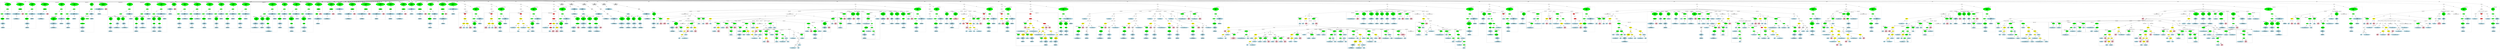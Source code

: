 strict graph "" {
	graph [bb="0,0,80215,1922.3"];
	node [label="\N"];
	subgraph cluster972 {
		graph [bb="43594,526.99,43906,756.08",
			label="anagram.c:443:7",
			lheight=0.21,
			lp="43750,744.58",
			lwidth=1.28
		];
		973	[fillcolor=lightblue,
			height=0.74639,
			label="ID
name: cbtUsed",
			pos="43671,561.86",
			style=filled,
			width=1.9249];
		972	[fillcolor=green,
			height=0.74639,
			label="Assignment
op: +=",
			pos="43671,698.21",
			style=filled,
			width=1.6106];
		972 -- 973	[label=lvalue,
			lp="43688,635.23",
			pos="43671,671.31 43671,647.67 43671,612.9 43671,589.15"];
		974	[fillcolor=lightblue,
			height=0.74639,
			label="ID
name: cbtNeed",
			pos="43828,561.86",
			style=filled,
			width=1.9445];
		972 -- 974	[label=rvalue,
			lp="43767,635.23",
			pos="43698,674.12 43727,649.66 43771,611.24 43800,586.56"];
	}
	subgraph cluster965 {
		graph [bb="43252,255.3,43586,756.08",
			label="anagram.c:442:7",
			lheight=0.21,
			lp="43419,744.58",
			lwidth=1.28
		];
		968	[fillcolor=lightblue,
			height=0.74639,
			label="ID
name: anagram_alPhrase",
			pos="43369,290.17",
			style=filled,
			width=3.0248];
		967	[fillcolor=green,
			height=0.5,
			label=ArrayRef,
			pos="43369,422.12",
			style=filled,
			width=1.2277];
		967 -- 968	[label=name,
			lp="43384,353.15",
			pos="43369,403.87 43369,381.77 43369,343.27 43369,317.51"];
		969	[fillcolor=lightblue,
			height=0.74639,
			label="ID
name: i",
			pos="43537,290.17",
			style=filled,
			width=1.1392];
		967 -- 969	[label=subscript,
			lp="43482,353.15",
			pos="43383,405.04 43394,394.15 43408,379.77 43422,368.65 43449,347.39 43459,346.83 43487,327.65 43495,322.4 43503,316.5 43511,311.01"];
		966	[fillcolor=green,
			height=0.74639,
			label="StructRef
type: .",
			pos="43369,561.86",
			style=filled,
			width=1.3356];
		966 -- 967	[label=name,
			lp="43384,495.49",
			pos="43369,534.96 43369,507.21 43369,463.98 43369,440.22"];
		970	[fillcolor=lightblue,
			height=0.74639,
			label="ID
name: iq",
			pos="43477,422.12",
			style=filled,
			width=1.2767];
		966 -- 970	[label=field,
			lp="43436,495.49",
			pos="43388,536.87 43408,511.59 43439,472.02 43458,446.84"];
		965	[fillcolor=green,
			height=0.74639,
			label="Assignment
op: =",
			pos="43369,698.21",
			style=filled,
			width=1.6106];
		965 -- 966	[label=lvalue,
			lp="43386,635.23",
			pos="43369,671.31 43369,647.67 43369,612.9 43369,589.15"];
		971	[fillcolor=lightblue,
			height=0.74639,
			label="ID
name: iq",
			pos="43481,561.86",
			style=filled,
			width=1.2767];
		965 -- 971	[label=rvalue,
			lp="43442,635.23",
			pos="43389,672.88 43410,648.38 43441,610.83 43461,586.56"];
	}
	subgraph cluster1286 {
		graph [bb="62120,952.64,62328,1245.4",
			label="anagram.c:538:9",
			lheight=0.21,
			lp="62224,1233.9",
			lwidth=1.28
		];
		1287	[fillcolor=lightblue,
			height=0.74639,
			label="ID
name: i",
			pos="62169,998.12",
			style=filled,
			width=1.1392];
		1286	[fillcolor=green,
			height=0.74639,
			label="Assignment
op: =",
			pos="62262,1187.5",
			style=filled,
			width=1.6106];
		1286 -- 1287	[label=lvalue,
			lp="62241,1103.3",
			pos="62249,1161.2 62232,1125.3 62199,1059.7 62181,1024"];
		1288	[fillcolor=pink,
			height=1.041,
			label="Constant
type: int
value: 0",
			pos="62274,998.12",
			style=filled,
			width=1.2767];
		1286 -- 1288	[label=rvalue,
			lp="62285,1103.3",
			pos="62264,1160.4 62266,1128 62269,1072.3 62272,1035.6"];
	}
	subgraph cluster1280 {
		graph [bb="62771,963.25,63049,1466.6",
			label="anagram.c:536:7",
			lheight=0.21,
			lp="62910,1455.1",
			lwidth=1.28
		];
		1282	[fillcolor=lightblue,
			height=0.74639,
			label="IdentifierType
names: ['int']",
			pos="62855,998.12",
			style="filled,dashed",
			width=1.8463];
		1281	[fillcolor=lightblue,
			height=1.041,
			label="TypeDecl
declname: offset
quals: []",
			pos="62855,1187.5",
			style=filled,
			width=2.1017];
		1281 -- 1282	[label=type,
			lp="62867,1103.3",
			pos="62855,1149.9 62855,1113.2 62855,1057.5 62855,1025.1"];
		1280	[fillcolor=green,
			height=1.6303,
			label="Decl
name: offset
quals: []
storage: []
funcspec: []",
			pos="62855,1376.9",
			style=filled,
			width=1.6696];
		1280 -- 1281	[label=type,
			lp="62867,1292.7",
			pos="62855,1318.1 62855,1287.8 62855,1251.6 62855,1225.1"];
		1283	[fillcolor=pink,
			height=1.041,
			label="Constant
type: int
value: 0",
			pos="62995,1187.5",
			style=filled,
			width=1.2767];
		1280 -- 1283	[label=init,
			lp="62944,1292.7",
			pos="62895,1332.4 62910,1315.6 62926,1296 62940,1277.2 62953,1259.5 62966,1238.7 62976,1221.7"];
	}
	subgraph cluster958 {
		graph [bb="42910,255.3,43244,756.08",
			label="anagram.c:441:7",
			lheight=0.21,
			lp="43077,744.58",
			lwidth=1.28
		];
		961	[fillcolor=lightblue,
			height=0.74639,
			label="ID
name: anagram_alPhrase",
			pos="43027,290.17",
			style=filled,
			width=3.0248];
		960	[fillcolor=green,
			height=0.5,
			label=ArrayRef,
			pos="43027,422.12",
			style=filled,
			width=1.2277];
		960 -- 961	[label=name,
			lp="43042,353.15",
			pos="43027,403.87 43027,381.77 43027,343.27 43027,317.51"];
		962	[fillcolor=lightblue,
			height=0.74639,
			label="ID
name: i",
			pos="43195,290.17",
			style=filled,
			width=1.1392];
		960 -- 962	[label=subscript,
			lp="43140,353.15",
			pos="43041,405.04 43052,394.15 43066,379.77 43080,368.65 43107,347.39 43117,346.83 43145,327.65 43153,322.4 43161,316.5 43169,311.01"];
		959	[fillcolor=green,
			height=0.74639,
			label="StructRef
type: .",
			pos="43027,561.86",
			style=filled,
			width=1.3356];
		959 -- 960	[label=name,
			lp="43042,495.49",
			pos="43027,534.96 43027,507.21 43027,463.98 43027,440.22"];
		963	[fillcolor=lightblue,
			height=0.74639,
			label="ID
name: uShift",
			pos="43151,422.12",
			style=filled,
			width=1.7088];
		959 -- 963	[label=field,
			lp="43102,495.49",
			pos="43048,537.5 43071,512.48 43106,472.95 43129,447.53"];
		958	[fillcolor=green,
			height=0.74639,
			label="Assignment
op: =",
			pos="43027,698.21",
			style=filled,
			width=1.6106];
		958 -- 959	[label=lvalue,
			lp="43044,635.23",
			pos="43027,671.31 43027,647.67 43027,612.9 43027,589.15"];
		964	[fillcolor=lightblue,
			height=0.74639,
			label="ID
name: cbtUsed",
			pos="43162,561.86",
			style=filled,
			width=1.9249];
		958 -- 964	[label=rvalue,
			lp="43112,635.23",
			pos="43051,673.5 43075,649.25 43113,611.74 43138,587.24"];
	}
	subgraph cluster1277 {
		graph [bb="62615,963.25,62763,1466.6",
			label="anagram.c:535:10",
			lheight=0.21,
			lp="62689,1455.1",
			lwidth=1.38,
			style=dashed
		];
		1279	[fillcolor=lightblue,
			height=0.74639,
			label="IdentifierType
names: ['int']",
			pos="62689,998.12",
			style="filled,dashed",
			width=1.8463];
		1278	[fillcolor=lightblue,
			height=1.041,
			label="TypeDecl
declname: j
quals: []",
			pos="62687,1187.5",
			style="filled,dashed",
			width=1.5713];
		1278 -- 1279	[label=type,
			lp="62700,1103.3",
			pos="62687,1149.9 62688,1113.2 62688,1057.5 62689,1025.1"];
		1277	[fillcolor=green,
			height=1.6303,
			label="Decl
name: j
quals: []
storage: []
funcspec: []",
			pos="62684,1376.9",
			style="filled,dashed",
			width=1.591];
		1277 -- 1278	[label=type,
			lp="62698,1292.7",
			pos="62685,1318.1 62685,1287.8 62686,1251.6 62686,1225.1"];
	}
	subgraph cluster733 {
		graph [bb="35481,387.25,35717,898.43",
			label="anagram.c:386:18",
			lheight=0.21,
			lp="35599,886.93",
			lwidth=1.38,
			style=dashed
		];
		736	[fillcolor=lightblue,
			height=0.74639,
			label="IdentifierType
names: ['anagram_Quad']",
			pos="35599,422.12",
			style="filled,dashed",
			width=3.0641];
		735	[fillcolor=lightblue,
			height=1.041,
			label="TypeDecl
declname: None
quals: []",
			pos="35610,561.86",
			style="filled,dashed",
			width=2.082];
		735 -- 736	[label=type,
			lp="35618,495.49",
			pos="35607,524.31 35605,500.72 35603,470.59 35601,449.36"];
		734	[fillcolor=green,
			height=1.041,
			label="Typename
name: None
quals: []",
			pos="35627,698.21",
			style="filled,dashed",
			width=1.6303];
		734 -- 735	[label=type,
			lp="35633,635.23",
			pos="35622,660.5 35620,641.54 35617,618.48 35615,599.53"];
		733	[fillcolor=green,
			height=0.74639,
			label="UnaryOp
op: sizeof",
			pos="35629,840.56",
			style="filled,dashed",
			width=1.3749];
		733 -- 734	[label=expr,
			lp="35642,771.58",
			pos="35629,813.49 35628,791.61 35628,760.11 35628,735.72"];
	}
	subgraph cluster1274 {
		graph [bb="62459,963.25,62607,1466.6",
			label="anagram.c:535:7",
			lheight=0.21,
			lp="62533,1455.1",
			lwidth=1.28,
			style=dashed
		];
		1276	[fillcolor=lightblue,
			height=0.74639,
			label="IdentifierType
names: ['int']",
			pos="62533,998.12",
			style="filled,dashed",
			width=1.8463];
		1275	[fillcolor=lightblue,
			height=1.041,
			label="TypeDecl
declname: i
quals: []",
			pos="62536,1187.5",
			style="filled,dashed",
			width=1.5713];
		1275 -- 1276	[label=type,
			lp="62547,1103.3",
			pos="62535,1149.9 62535,1113.2 62534,1057.5 62533,1025.1"];
		1274	[fillcolor=green,
			height=1.6303,
			label="Decl
name: i
quals: []
storage: []
funcspec: []",
			pos="62541,1376.9",
			style="filled,dashed",
			width=1.591];
		1274 -- 1275	[label=type,
			lp="62551,1292.7",
			pos="62539,1318.1 62539,1287.8 62538,1251.6 62537,1225.1"];
	}
	subgraph cluster943 {
		graph [bb="42292,8,42902,756.08",
			label="anagram.c:439:7",
			lheight=0.21,
			lp="42597,744.58",
			lwidth=1.28
		];
		945	[fillcolor=lightblue,
			height=0.74639,
			label="ID
name: anagram_aqMainMask",
			pos="42428,422.12",
			style=filled,
			width=3.5552];
		944	[fillcolor=green,
			height=0.5,
			label=ArrayRef,
			pos="42620,561.86",
			style=filled,
			width=1.2277];
		944 -- 945	[label=name,
			lp="42552,495.49",
			pos="42599,545.86 42566,522.36 42503,476.62 42463,448.1"];
		946	[fillcolor=lightblue,
			height=0.74639,
			label="ID
name: iq",
			pos="42620,422.12",
			style=filled,
			width=1.2767];
		944 -- 946	[label=subscript,
			lp="42644,495.49",
			pos="42620,543.7 42620,519.97 42620,476.95 42620,449.23"];
		943	[fillcolor=green,
			height=0.74639,
			label="Assignment
op: |=",
			pos="42757,698.21",
			style=filled,
			width=1.6106];
		943 -- 944	[label=lvalue,
			lp="42718,635.23",
			pos="42733,673.5 42705,646.23 42660,602.22 42636,578.77"];
		947	[fillcolor=yellow,
			height=0.74639,
			label="BinaryOp
op: <<",
			pos="42757,561.86",
			style=filled,
			width=1.3749];
		943 -- 947	[label=rvalue,
			lp="42774,635.23",
			pos="42757,671.31 42757,647.67 42757,612.9 42757,589.15"];
		948	[fillcolor=yellow,
			height=0.5,
			label=Cast,
			pos="42711,422.12",
			style=filled,
			width=0.75];
		947 -- 948	[label=left,
			lp="42746,495.49",
			pos="42748,535.28 42739,507.43 42725,463.69 42717,439.9"];
		957	[fillcolor=lightblue,
			height=0.74639,
			label="ID
name: cbtUsed",
			pos="42825,422.12",
			style=filled,
			width=1.9249];
		947 -- 957	[label=right,
			lp="42804,495.49",
			pos="42769,535.6 42782,510.9 42800,473.5 42812,448.69"];
		949	[fillcolor=yellow,
			height=1.041,
			label="Typename
name: None
quals: []",
			pos="42557,290.17",
			style=filled,
			width=1.6303];
		948 -- 949	[label=to_type,
			lp="42686,353.15",
			pos="42702,404.76 42696,393.73 42686,379.32 42675,368.65 42663,356.51 42628,334.12 42599,316.52"];
		952	[fillcolor=yellow,
			height=0.74639,
			label="StructRef
type: .",
			pos="42711,290.17",
			style=filled,
			width=1.3356];
		948 -- 952	[label=expr,
			lp="42724,353.15",
			pos="42711,403.87 42711,381.77 42711,343.27 42711,317.51"];
		951	[fillcolor=lightblue,
			height=0.74639,
			label="IdentifierType
names: ['anagram_Quad']",
			pos="42428,42.87",
			style="filled,dashed",
			width=3.0641];
		950	[fillcolor=lightblue,
			height=1.041,
			label="TypeDecl
declname: None
quals: []",
			pos="42478,158.22",
			style=filled,
			width=2.082];
		950 -- 951	[label=type,
			lp="42465,95.24",
			pos="42462,121.35 42455,104.62 42446,85.076 42439,69.803"];
		949 -- 950	[label=type,
			lp="42532,221.19",
			pos="42536,255.03 42525,236.38 42511,213.31 42499,194.49"];
		953	[fillcolor=yellow,
			height=0.5,
			label=ArrayRef,
			pos="42665,158.22",
			style=filled,
			width=1.2277];
		952 -- 953	[label=name,
			lp="42706,221.19",
			pos="42702,263.5 42693,237.61 42679,198.38 42671,176.15"];
		956	[fillcolor=lightblue,
			height=0.74639,
			label="ID
name: uFrequency",
			pos="42811,158.22",
			style=filled,
			width=2.3177];
		952 -- 956	[label=field,
			lp="42780,221.19",
			pos="42730,265.03 42747,242.13 42774,207.85 42792,184.56"];
		954	[fillcolor=lightblue,
			height=0.74639,
			label="ID
name: anagram_alPhrase",
			pos="42665,42.87",
			style=filled,
			width=3.0248];
		953 -- 954	[label=name,
			lp="42680,95.24",
			pos="42665,140 42665,121.42 42665,91.612 42665,70.11"];
		955	[fillcolor=lightblue,
			height=0.74639,
			label="ID
name: i",
			pos="42833,42.87",
			style=filled,
			width=1.1392];
		953 -- 955	[label=subscript,
			lp="42780,95.24",
			pos="42683,141.3 42693,132.5 42707,121.58 42719,112.74 42746,93.496 42779,74.111 42802,60.832"];
	}
	subgraph cluster1265 {
		graph [bb="63425,663.34,63838,1655.9",
			label="anagram.c:533:6",
			lheight=0.21,
			lp="63632,1644.4",
			lwidth=1.28,
			style=dashed
		];
		1270	[fillcolor=lightblue,
			height=0.74639,
			label="IdentifierType
names: ['void']",
			pos="63508,698.21",
			style="filled,dashed",
			width=1.9053];
		1269	[fillcolor=lightblue,
			height=1.041,
			label="TypeDecl
declname: None
quals: []",
			pos="63508,840.56",
			style="filled,dashed",
			width=2.082];
		1269 -- 1270	[label=type,
			lp="63520,771.58",
			pos="63508,803.05 63508,778.68 63508,747.22 63508,725.34"];
		1268	[fillcolor=green,
			height=1.041,
			label="Typename
name: None
quals: []",
			pos="63496,998.12",
			style="filled,dashed",
			width=1.6303];
		1268 -- 1269	[label=type,
			lp="63515,913.93",
			pos="63499,960.64 63501,935.77 63503,902.95 63505,878.07"];
		1267	[fillcolor=green,
			height=0.5,
			label=ParamList,
			pos="63480,1187.5",
			style="filled,dashed",
			width=1.3179];
		1267 -- 1268	[label="params[0]",
			lp="63516,1103.3",
			pos="63481,1169.2 63484,1139 63489,1076.2 63493,1035.9"];
		1266	[fillcolor=green,
			height=0.5,
			label=FuncDecl,
			pos="63560,1376.9",
			style="filled,dashed",
			width=1.2457];
		1266 -- 1267	[label=args,
			lp="63540,1292.7",
			pos="63553,1358.9 63538,1323.3 63503,1241.2 63487,1205.6"];
		1271	[fillcolor=lightblue,
			height=1.041,
			label="TypeDecl
declname: anagram_DumpWords
quals: []",
			pos="63688,1187.5",
			style="filled,dashed",
			width=3.948];
		1266 -- 1271	[label=type,
			lp="63633,1292.7",
			pos="63571,1359.2 63592,1329.2 63636,1265 63663,1224.5"];
		1272	[fillcolor=lightblue,
			height=0.74639,
			label="IdentifierType
names: ['void']",
			pos="63688,998.12",
			style="filled,dashed",
			width=1.9053];
		1271 -- 1272	[label=type,
			lp="63700,1103.3",
			pos="63688,1149.9 63688,1113.2 63688,1057.5 63688,1025.1"];
		1265	[fillcolor=green,
			height=1.6303,
			label="Decl
name: anagram_DumpWords
quals: []
storage: []
funcspec: []",
			pos="63560,1566.3",
			style="filled,dashed",
			width=3.5159];
		1265 -- 1266	[label=type,
			lp="63572,1482.1",
			pos="63560,1507.5 63560,1468.8 63560,1420.4 63560,1395.1"];
	}
	subgraph cluster1260 {
		graph [bb="58172,655.34,58420,1056",
			label="anagram.c:528:5",
			lheight=0.21,
			lp="58296,1044.5",
			lwidth=1.28
		];
		subgraph cluster1262 {
			graph [bb="58180,663.34,58300,898.43",
				label="anagram.c:528:13",
				lheight=0.21,
				lp="58240,886.93",
				lwidth=1.38,
				style=dashed
			];
			1263	[fillcolor=lightblue,
				height=0.74639,
				label="ID
name: pch",
				pos="58240,698.21",
				style=filled,
				width=1.4535];
			1262	[fillcolor=green,
				height=0.74639,
				label="UnaryOp
op: *",
				pos="58241,840.56",
				style=filled,
				width=1.316];
			1262 -- 1263	[label=expr,
				lp="58254,771.58",
				pos="58241,813.49 58241,788.28 58240,750.3 58240,725.14"];
		}
		1261	[fillcolor=lightblue,
			height=0.74639,
			label="ID
name: pch",
			pos="58360,840.56",
			style=filled,
			width=1.4535];
		1260	[fillcolor=green,
			height=0.74639,
			label="Assignment
op: +=",
			pos="58316,998.12",
			style=filled,
			width=1.6106];
		1260 -- 1262	[label=rvalue,
			lp="58296,913.93",
			pos="58304,971.78 58290,942.76 58267,895.53 58253,866.63"];
		1260 -- 1261	[label=lvalue,
			lp="58358,913.93",
			pos="58323,971.43 58331,942.61 58345,896.12 58353,867.28"];
	}
	subgraph cluster1231 {
		graph [bb="58513,963.25,58633,1245.4",
			label="anagram.c:523:12",
			lheight=0.21,
			lp="58573,1233.9",
			lwidth=1.38,
			style=dashed
		];
		1232	[fillcolor=lightblue,
			height=0.74639,
			label="ID
name: pch",
			pos="58573,998.12",
			style="filled,dashed",
			width=1.4535];
		1231	[fillcolor=green,
			height=0.74639,
			label="UnaryOp
op: *",
			pos="58573,1187.5",
			style="filled,dashed",
			width=1.316];
		1231 -- 1232	[label=expr,
			lp="58586,1103.3",
			pos="58573,1160.4 58573,1124.7 58573,1061 58573,1025.3"];
	}
	subgraph cluster1226 {
		graph [bb="59033,1142,59383,1434.7",
			label="anagram.c:520:3",
			lheight=0.21,
			lp="59208,1423.2",
			lwidth=1.28
		];
		1227	[fillcolor=lightblue,
			height=0.74639,
			label="ID
name: anagram_cpwCand",
			pos="59153,1187.5",
			style=filled,
			width=3.1231];
		1226	[fillcolor=green,
			height=0.74639,
			label="Assignment
op: =",
			pos="59153,1376.9",
			style=filled,
			width=1.6106];
		1226 -- 1227	[label=lvalue,
			lp="59170,1292.7",
			pos="59153,1349.8 59153,1314.1 59153,1250.4 59153,1214.6"];
		1228	[fillcolor=pink,
			height=1.041,
			label="Constant
type: int
value: 0",
			pos="59329,1187.5",
			style=filled,
			width=1.2767];
		1226 -- 1228	[label=rvalue,
			lp="59283,1292.7",
			pos="59185,1354.3 59211,1335.8 59247,1307.4 59274,1277.2 59289,1260.6 59302,1239.7 59312,1222.3"];
	}
	subgraph cluster1221 {
		graph [bb="58641,805.69,59025,1466.6",
			label="anagram.c:518:8",
			lheight=0.21,
			lp="58833,1455.1",
			lwidth=1.28
		];
		1224	[fillcolor=lightblue,
			height=0.74639,
			label="IdentifierType
names: ['char']",
			pos="58719,840.56",
			style="filled,dashed",
			width=1.8856];
		1223	[fillcolor=lightblue,
			height=1.041,
			label="TypeDecl
declname: pch
quals: []",
			pos="58718,998.12",
			style=filled,
			width=1.8856];
		1223 -- 1224	[label=type,
			lp="58731,913.93",
			pos="58718,960.25 58718,931.68 58719,892.81 58719,867.46"];
		1222	[fillcolor=green,
			height=0.74639,
			label="PtrDecl
quals: []",
			pos="58693,1187.5",
			style=filled,
			width=1.2178];
		1222 -- 1223	[label=type,
			lp="58717,1103.3",
			pos="58696,1160.4 58701,1128 58708,1072.3 58713,1035.6"];
		1221	[fillcolor=green,
			height=1.6303,
			label="Decl
name: pch
quals: []
storage: []
funcspec: []",
			pos="58886,1376.9",
			style=filled,
			width=1.591];
		1221 -- 1222	[label=type,
			lp="58782,1292.7",
			pos="58836,1347.9 58807,1330.2 58772,1305.3 58746,1277.2 58728,1258.2 58714,1232.6 58704,1213.7"];
		1225	[fillcolor=lightblue,
			height=0.74639,
			label="ID
name: anagram_pchDictionary",
			pos="58886,1187.5",
			style=filled,
			width=3.6337];
		1221 -- 1225	[label=init,
			lp="58896,1292.7",
			pos="58886,1318.1 58886,1283.5 58886,1241.2 58886,1214.5"];
	}
	subgraph cluster790 {
		graph [bb="46616,518.99,47015,1655.9",
			label="anagram.c:398:6",
			lheight=0.21,
			lp="46816,1644.4",
			lwidth=1.28,
			style=dashed
		];
		subgraph cluster793 {
			graph [bb="46624,526.99,46826,1087.8",
				label="anagram.c:398:36",
				lheight=0.21,
				lp="46725,1076.3",
				lwidth=1.38,
				style=dashed
			];
			796	[fillcolor=lightblue,
				height=0.74639,
				label="IdentifierType
names: ['char']",
				pos="46725,561.86",
				style="filled,dashed",
				width=1.8856];
			795	[fillcolor=lightblue,
				height=1.041,
				label="TypeDecl
declname: pchPhrase
quals: ['const']",
				pos="46725,698.21",
				style="filled,dashed",
				width=2.5927];
			795 -- 796	[label=type,
				lp="46737,635.23",
				pos="46725,660.5 46725,637.81 46725,609.25 46725,588.89"];
			794	[fillcolor=green,
				height=0.74639,
				label="PtrDecl
quals: []",
				pos="46722,840.56",
				style="filled,dashed",
				width=1.2178];
			794 -- 795	[label=type,
				lp="46736,771.58",
				pos="46723,813.49 46723,791.61 46724,760.11 46724,735.72"];
			793	[fillcolor=green,
				height=1.6303,
				label="Decl
name: pchPhrase
quals: ['const']
storage: []
funcspec: []",
				pos="46717,998.12",
				style="filled,dashed",
				width=2.1606];
			793 -- 794	[label=type,
				lp="46732,913.93",
				pos="46719,939.19 46720,914.66 46721,887.3 46721,867.8"];
		}
		792	[fillcolor=green,
			height=0.5,
			label=ParamList,
			pos="46671,1187.5",
			style="filled,dashed",
			width=1.3179];
		792 -- 793	[label="params[0]",
			lp="46721,1103.3",
			pos="46675,1169.5 46681,1144.1 46693,1095 46703,1056"];
		791	[fillcolor=green,
			height=0.5,
			label=FuncDecl,
			pos="46744,1376.9",
			style="filled,dashed",
			width=1.2457];
		791 -- 792	[label=args,
			lp="46726,1292.7",
			pos="46737,1358.9 46724,1323.3 46692,1241.2 46678,1205.6"];
		797	[fillcolor=lightblue,
			height=1.041,
			label="TypeDecl
declname: anagram_BuildMask
quals: []",
			pos="46872,1187.5",
			style="filled,dashed",
			width=3.7516];
		791 -- 797	[label=type,
			lp="46817,1292.7",
			pos="46755,1359.2 46776,1329.2 46820,1265 46847,1224.5"];
		798	[fillcolor=lightblue,
			height=0.74639,
			label="IdentifierType
names: ['void']",
			pos="46903,998.12",
			style="filled,dashed",
			width=1.9053];
		797 -- 798	[label=type,
			lp="46899,1103.3",
			pos="46878,1149.9 46884,1113.2 46893,1057.5 46899,1025.1"];
		790	[fillcolor=green,
			height=1.6303,
			label="Decl
name: anagram_BuildMask
quals: []
storage: []
funcspec: []",
			pos="46744,1566.3",
			style="filled,dashed",
			width=3.3195];
		790 -- 791	[label=type,
			lp="46756,1482.1",
			pos="46744,1507.5 46744,1468.8 46744,1420.4 46744,1395.1"];
	}
	subgraph cluster1029 {
		graph [bb="48302,795.08,48909,1434.7",
			label="anagram.c:465:3",
			lheight=0.21,
			lp="48606,1423.2",
			lwidth=1.28
		];
		1031	[fillcolor=lightblue,
			height=0.74639,
			label="ID
name: anagram_apwCand",
			pos="48422,998.12",
			style=filled,
			width=3.1231];
		1030	[fillcolor=green,
			height=0.5,
			label=ArrayRef,
			pos="48602,1187.5",
			style=filled,
			width=1.2277];
		1030 -- 1031	[label=name,
			lp="48544,1103.3",
			pos="48587,1170.5 48555,1138 48484,1063.7 48446,1024.4"];
		1032	[fillcolor=yellow,
			height=0.74639,
			label="BinaryOp
op: -",
			pos="48602,998.12",
			style=filled,
			width=1.3749];
		1030 -- 1032	[label=subscript,
			lp="48626,1103.3",
			pos="48602,1169.2 48602,1136.2 48602,1064.2 48602,1025.3"];
		1033	[fillcolor=lightblue,
			height=0.74639,
			label="ID
name: anagram_cpwCand",
			pos="48514,840.56",
			style=filled,
			width=3.1231];
		1032 -- 1033	[label=left,
			lp="48568,913.93",
			pos="48588,972.12 48572,943.35 48545,896.33 48529,867.26"];
		1034	[fillcolor=pink,
			height=1.041,
			label="Constant
type: int
value: 1",
			pos="48690,840.56",
			style=filled,
			width=1.2767];
		1032 -- 1034	[label=right,
			lp="48665,913.93",
			pos="48616,972.12 48631,945.76 48655,904.07 48671,874.91"];
		1029	[fillcolor=green,
			height=0.74639,
			label="Assignment
op: =",
			pos="48785,1376.9",
			style=filled,
			width=1.6106];
		1029 -- 1030	[label=lvalue,
			lp="48727,1292.7",
			pos="48762,1352.1 48724,1313.3 48650,1237.4 48618,1204.4"];
		1035	[fillcolor=green,
			height=0.5,
			label=FuncCall,
			pos="48785,1187.5",
			style=filled,
			width=1.1916];
		1029 -- 1035	[label=rvalue,
			lp="48802,1292.7",
			pos="48785,1349.8 48785,1310.9 48785,1238.7 48785,1205.7"];
		1036	[fillcolor=lightblue,
			height=0.74639,
			label="ID
name: anagram_NewWord",
			pos="48785,998.12",
			style=filled,
			width=3.2213];
		1035 -- 1036	[label=name,
			lp="48800,1103.3",
			pos="48785,1169.2 48785,1136.2 48785,1064.2 48785,1025.3"];
	}
	subgraph cluster599 {
		graph [bb="30904,963.25,31019,1245.4",
			label="anagram.c:349:24",
			lheight=0.21,
			lp="30962,1233.9",
			lwidth=1.38
		];
		600	[fillcolor=lightblue,
			height=0.74639,
			label="ID
name: i",
			pos="30959,998.12",
			style=filled,
			width=1.1392];
		599	[fillcolor=green,
			height=0.74639,
			label="UnaryOp
op: p++",
			pos="30959,1187.5",
			style=filled,
			width=1.316];
		599 -- 600	[label=expr,
			lp="30972,1103.3",
			pos="30959,1160.4 30959,1124.7 30959,1061 30959,1025.3"];
	}
	subgraph cluster609 {
		graph [bb="30572,795.08,30680,1047.1",
			label="anagram.c:351:7",
			lheight=0.21,
			lp="30626,1035.6",
			lwidth=1.28
		];
		610	[fillcolor=pink,
			height=1.041,
			label="Constant
type: int
value: 1",
			pos="30626,840.56",
			style=filled,
			width=1.2767];
		609	[fillcolor=red,
			height=0.5,
			label=Return,
			pos="30626,998.12",
			style=filled,
			width=0.95686];
		609 -- 610	[label=expr,
			lp="30638,913.93",
			pos="30626,979.87 30626,955.51 30626,910.41 30626,878.33"];
	}
	subgraph cluster718 {
		graph [bb="34727,387.25,34963,898.43",
			label="anagram.c:384:18",
			lheight=0.21,
			lp="34845,886.93",
			lwidth=1.38,
			style=dashed
		];
		721	[fillcolor=lightblue,
			height=0.74639,
			label="IdentifierType
names: ['anagram_Quad']",
			pos="34845,422.12",
			style="filled,dashed",
			width=3.0641];
		720	[fillcolor=lightblue,
			height=1.041,
			label="TypeDecl
declname: None
quals: []",
			pos="34856,561.86",
			style="filled,dashed",
			width=2.082];
		720 -- 721	[label=type,
			lp="34864,495.49",
			pos="34853,524.31 34851,500.72 34849,470.59 34847,449.36"];
		719	[fillcolor=green,
			height=1.041,
			label="Typename
name: None
quals: []",
			pos="34873,698.21",
			style="filled,dashed",
			width=1.6303];
		719 -- 720	[label=type,
			lp="34879,635.23",
			pos="34868,660.5 34866,641.54 34863,618.48 34861,599.53"];
		718	[fillcolor=green,
			height=0.74639,
			label="UnaryOp
op: sizeof",
			pos="34903,840.56",
			style="filled,dashed",
			width=1.3749];
		718 -- 719	[label=expr,
			lp="34902,771.58",
			pos="34897,813.82 34893,791.89 34886,760.15 34881,735.62"];
	}
	subgraph cluster611 {
		graph [bb="30253,1142,30361,1425.9",
			label="anagram.c:353:3",
			lheight=0.21,
			lp="30307,1414.4",
			lwidth=1.28
		];
		612	[fillcolor=pink,
			height=1.041,
			label="Constant
type: int
value: 0",
			pos="30307,1187.5",
			style=filled,
			width=1.2767];
		611	[fillcolor=red,
			height=0.5,
			label=Return,
			pos="30312,1376.9",
			style=filled,
			width=0.95686];
		611 -- 612	[label=expr,
			lp="30322,1292.7",
			pos="30312,1358.6 30311,1328.4 30309,1265.5 30308,1225.3"];
	}
	subgraph cluster703 {
		graph [bb="34005,387.25,34245,898.43",
			label="anagram.c:382:18",
			lheight=0.21,
			lp="34125,886.93",
			lwidth=1.38,
			style=dashed
		];
		706	[fillcolor=lightblue,
			height=0.74639,
			label="IdentifierType
names: ['anagram_Letter']",
			pos="34125,422.12",
			style="filled,dashed",
			width=3.1231];
		705	[fillcolor=lightblue,
			height=1.041,
			label="TypeDecl
declname: None
quals: []",
			pos="34145,561.86",
			style="filled,dashed",
			width=2.082];
		705 -- 706	[label=type,
			lp="34149,495.49",
			pos="34140,524.31 34136,500.72 34132,470.59 34129,449.36"];
		704	[fillcolor=green,
			height=1.041,
			label="Typename
name: None
quals: []",
			pos="34174,698.21",
			style="filled,dashed",
			width=1.6303];
		704 -- 705	[label=type,
			lp="34175,635.23",
			pos="34166,660.85 34162,641.74 34157,618.37 34153,599.25"];
		703	[fillcolor=green,
			height=0.74639,
			label="UnaryOp
op: sizeof",
			pos="34182,840.56",
			style="filled,dashed",
			width=1.3749];
		703 -- 704	[label=expr,
			lp="34192,771.58",
			pos="34181,813.49 34179,791.61 34177,760.11 34176,735.72"];
	}
	subgraph cluster614 {
		graph [bb="31787,655.34,32133,1655.9",
			label="anagram.c:362:5",
			lheight=0.21,
			lp="31960,1644.4",
			lwidth=1.28,
			style=dashed
		];
		subgraph cluster617 {
			graph [bb="31795,663.34,31943,1087.8",
				label="anagram.c:362:23",
				lheight=0.21,
				lp="31869,1076.3",
				lwidth=1.38,
				style=dashed
			];
			619	[fillcolor=lightblue,
				height=0.74639,
				label="IdentifierType
names: ['int']",
				pos="31869,698.21",
				style="filled,dashed",
				width=1.8463];
			618	[fillcolor=lightblue,
				height=1.041,
				label="TypeDecl
declname: ch
quals: []",
				pos="31867,840.56",
				style="filled,dashed",
				width=1.7481];
			618 -- 619	[label=type,
				lp="31881,771.58",
				pos="31868,803.05 31868,778.68 31868,747.22 31869,725.34"];
			617	[fillcolor=green,
				height=1.6303,
				label="Decl
name: ch
quals: []
storage: []
funcspec: []",
				pos="31863,998.12",
				style="filled,dashed",
				width=1.591];
			617 -- 618	[label=type,
				lp="31878,913.93",
				pos="31864,939.19 31865,918.81 31866,896.47 31866,878.31"];
		}
		616	[fillcolor=green,
			height=0.5,
			label=ParamList,
			pos="31842,1187.5",
			style="filled,dashed",
			width=1.3179];
		616 -- 617	[label="params[0]",
			lp="31880,1103.3",
			pos="31844,1169.2 31847,1143.8 31852,1095.3 31857,1056.6"];
		615	[fillcolor=green,
			height=0.5,
			label=FuncDecl,
			pos="31888,1376.9",
			style="filled,dashed",
			width=1.2457];
		615 -- 616	[label=args,
			lp="31882,1292.7",
			pos="31884,1358.9 31875,1323.3 31855,1241.2 31846,1205.6"];
		620	[fillcolor=lightblue,
			height=1.041,
			label="TypeDecl
declname: anagram_ch2i
quals: []",
			pos="32016,1187.5",
			style="filled,dashed",
			width=3.0248];
		615 -- 620	[label=type,
			lp="31961,1292.7",
			pos="31899,1359.2 31920,1329.1 31964,1264.6 31992,1224.1"];
		621	[fillcolor=lightblue,
			height=0.74639,
			label="IdentifierType
names: ['int']",
			pos="32017,998.12",
			style="filled,dashed",
			width=1.8463];
		620 -- 621	[label=type,
			lp="32029,1103.3",
			pos="32016,1149.9 32016,1113.2 32017,1057.5 32017,1025.1"];
		614	[fillcolor=green,
			height=1.6303,
			label="Decl
name: anagram_ch2i
quals: []
storage: []
funcspec: []",
			pos="31888,1566.3",
			style="filled,dashed",
			width=2.5731];
		614 -- 615	[label=type,
			lp="31900,1482.1",
			pos="31888,1507.5 31888,1468.8 31888,1420.4 31888,1395.1"];
	}
	subgraph cluster837 {
		graph [bb="45934,255.3,46262,756.08",
			label="anagram.c:412:7",
			lheight=0.21,
			lp="46098,744.58",
			lwidth=1.28
		];
		838	[fillcolor=lightblue,
			height=0.74639,
			label="ID
name: ch",
			pos="45994,561.86",
			style=filled,
			width=1.316];
		837	[fillcolor=green,
			height=0.74639,
			label="Assignment
op: =",
			pos="46000,698.21",
			style=filled,
			width=1.6106];
		837 -- 838	[label=lvalue,
			lp="46015,635.23",
			pos="45999,671.31 45998,647.67 45996,612.9 45995,589.15"];
		839	[fillcolor=green,
			height=0.5,
			label=FuncCall,
			pos="46102,561.86",
			style=filled,
			width=1.1916];
		837 -- 839	[label=rvalue,
			lp="46068,635.23",
			pos="46019,672.57 46039,645.45 46072,602.62 46090,579.31"];
		840	[fillcolor=lightblue,
			height=0.74639,
			label="ID
name: anagram_tolower",
			pos="46047,422.12",
			style=filled,
			width=2.9266];
		839 -- 840	[label=name,
			lp="46068,495.49",
			pos="46084,545.08 46073,534.41 46060,519.32 46053,502.99 46046,486.01 46045,465.3 46045,449.23"];
		841	[fillcolor=green,
			height=0.5,
			label=ExprList,
			pos="46212,422.12",
			style=filled,
			width=1.1555];
		839 -- 841	[label=args,
			lp="46168,495.49",
			pos="46115,544.52 46136,518.01 46178,465.94 46199,439.44"];
		842	[fillcolor=lightblue,
			height=0.74639,
			label="ID
name: ch",
			pos="46207,290.17",
			style=filled,
			width=1.316];
		841 -- 842	[label="exprs[0]",
			lp="46233,353.15",
			pos="46211,403.87 46210,381.77 46209,343.27 46208,317.51"];
	}
	subgraph cluster843 {
		graph [bb="46270,8,46608,756.08",
			label="anagram.c:413:7",
			lheight=0.21,
			lp="46439,744.58",
			lwidth=1.28
		];
		846	[fillcolor=lightblue,
			height=0.74639,
			label="ID
name: anagram_alPhrase",
			pos="46387,290.17",
			style=filled,
			width=3.0248];
		845	[fillcolor=green,
			height=0.5,
			label=ArrayRef,
			pos="46371,422.12",
			style=filled,
			width=1.2277];
		845 -- 846	[label=name,
			lp="46396,353.15",
			pos="46373,404.13 46376,381.98 46381,343.01 46384,317.14"];
		847	[fillcolor=green,
			height=0.5,
			label=FuncCall,
			pos="46557,290.17",
			style=filled,
			width=1.1916];
		845 -- 847	[label=subscript,
			lp="46492,353.15",
			pos="46385,404.66 46396,393.59 46410,379.16 46425,368.65 46457,345.36 46471,348.28 46505,327.65 46516,321.15 46527,313.21 46537,306.4"];
		848	[fillcolor=lightblue,
			height=0.74639,
			label="ID
name: anagram_ch2i",
			pos="46405,158.22",
			style=filled,
			width=2.5731];
		847 -- 848	[label=name,
			lp="46510,221.19",
			pos="46542,273.01 46532,262.34 46518,248.25 46505,236.69 46484,217.77 46458,198.09 46438,183.29"];
		849	[fillcolor=green,
			height=0.5,
			label=ExprList,
			pos="46557,158.22",
			style=filled,
			width=1.1555];
		847 -- 849	[label=args,
			lp="46568,221.19",
			pos="46557,271.91 46557,247.06 46557,201.44 46557,176.54"];
		850	[fillcolor=lightblue,
			height=0.74639,
			label="ID
name: ch",
			pos="46553,42.87",
			style=filled,
			width=1.316];
		849 -- 850	[label="exprs[0]",
			lp="46578,95.24",
			pos="46556,140 46556,121.42 46555,91.612 46554,70.11"];
		844	[fillcolor=green,
			height=0.74639,
			label="StructRef
type: .",
			pos="46371,561.86",
			style=filled,
			width=1.3356];
		844 -- 845	[label=name,
			lp="46386,495.49",
			pos="46371,534.96 46371,507.21 46371,463.98 46371,440.22"];
		851	[fillcolor=lightblue,
			height=0.74639,
			label="ID
name: uFrequency",
			pos="46517,422.12",
			style=filled,
			width=2.3177];
		844 -- 851	[label=field,
			lp="46456,495.49",
			pos="46395,538.43 46421,513.58 46463,473.63 46491,447.88"];
		843	[fillcolor=green,
			height=0.74639,
			label="UnaryOp
op: p++",
			pos="46348,698.21",
			style=filled,
			width=1.316];
		843 -- 844	[label=expr,
			lp="46372,635.23",
			pos="46352,671.31 46357,647.52 46363,612.45 46367,588.69"];
	}
	subgraph cluster911 {
		graph [bb="40050,244.69,40302,479.99",
			label="anagram.c:431:25",
			lheight=0.21,
			lp="40176,468.49",
			lwidth=1.38
		];
		912	[fillcolor=lightblue,
			height=0.74639,
			label="ID
name: qNeed",
			pos="40121,290.17",
			style=filled,
			width=1.7481];
		911	[fillcolor=green,
			height=0.74639,
			label="Assignment
op: <<=",
			pos="40183,422.12",
			style=filled,
			width=1.6106];
		911 -- 912	[label=lvalue,
			lp="40171,353.15",
			pos="40171,395.76 40160,373.01 40144,339.78 40133,316.92"];
		913	[fillcolor=pink,
			height=1.041,
			label="Constant
type: int
value: 1",
			pos="40248,290.17",
			style=filled,
			width=1.2767];
		911 -- 913	[label=rvalue,
			lp="40237,353.15",
			pos="40196,395.76 40206,375.67 40220,347.41 40231,325.32"];
	}
	subgraph cluster921 {
		graph [bb="41066,376.65,41330,619.73",
			label="anagram.c:434:9",
			lheight=0.21,
			lp="41198,608.23",
			lwidth=1.28
		];
		922	[fillcolor=lightblue,
			height=0.74639,
			label="ID
name: cbtUsed",
			pos="41143,422.12",
			style=filled,
			width=1.9249];
		921	[fillcolor=green,
			height=0.74639,
			label="Assignment
op: =",
			pos="41228,561.86",
			style=filled,
			width=1.6106];
		921 -- 922	[label=lvalue,
			lp="41208,495.49",
			pos="41213,535.92 41197,511.11 41174,473.25 41159,448.35"];
		923	[fillcolor=pink,
			height=1.041,
			label="Constant
type: int
value: 0",
			pos="41276,422.12",
			style=filled,
			width=1.2767];
		921 -- 923	[label=rvalue,
			lp="41269,495.49",
			pos="41237,535.28 41244,513.65 41255,482.44 41264,458.44"];
	}
	subgraph cluster924 {
		graph [bb="41790,255.3,42284,756.08",
			label="anagram.c:435:7",
			lheight=0.21,
			lp="42037,744.58",
			lwidth=1.28
		];
		927	[fillcolor=lightblue,
			height=0.74639,
			label="ID
name: anagram_alPhrase",
			pos="41907,290.17",
			style=filled,
			width=3.0248];
		926	[fillcolor=green,
			height=0.5,
			label=ArrayRef,
			pos="41842,422.12",
			style=filled,
			width=1.2277];
		926 -- 927	[label=name,
			lp="41894,353.15",
			pos="41850,404.4 41861,382.33 41881,343.23 41894,317.26"];
		928	[fillcolor=lightblue,
			height=0.74639,
			label="ID
name: i",
			pos="42075,290.17",
			style=filled,
			width=1.1392];
		926 -- 928	[label=subscript,
			lp="41992,353.15",
			pos="41855,404.82 41865,393.25 41879,378.15 41895,368.65 41908,360.82 42011,334.48 42025,327.65 42034,323.29 42042,317.48 42050,311.79"];
		925	[fillcolor=green,
			height=0.74639,
			label="StructRef
type: .",
			pos="41963,561.86",
			style=filled,
			width=1.3356];
		925 -- 926	[label=name,
			lp="41926,495.49",
			pos="41942,537.5 41918,509.56 41878,463.54 41856,439.27"];
		929	[fillcolor=lightblue,
			height=0.74639,
			label="ID
name: uBits",
			pos="41963,422.12",
			style=filled,
			width=1.6303];
		925 -- 929	[label=field,
			lp="41976,495.49",
			pos="41963,534.96 41963,510.49 41963,473.97 41963,449.38"];
		924	[fillcolor=green,
			height=0.74639,
			label="Assignment
op: =",
			pos="42182,698.21",
			style=filled,
			width=1.6106];
		924 -- 925	[label=lvalue,
			lp="42110,635.23",
			pos="42148,676.22 42106,650.46 42035,607.15 41994,582.18"];
		930	[fillcolor=yellow,
			height=0.74639,
			label="BinaryOp
op: -",
			pos="42182,561.86",
			style=filled,
			width=1.3749];
		924 -- 930	[label=rvalue,
			lp="42199,635.23",
			pos="42182,671.31 42182,647.67 42182,612.9 42182,589.15"];
		931	[fillcolor=lightblue,
			height=0.74639,
			label="ID
name: qNeed",
			pos="42103,422.12",
			style=filled,
			width=1.7481];
		930 -- 931	[label=left,
			lp="42158,495.49",
			pos="42168,535.92 42153,511.11 42132,473.25 42117,448.35"];
		932	[fillcolor=pink,
			height=1.041,
			label="Constant
type: int
value: 1",
			pos="42230,422.12",
			style=filled,
			width=1.2767];
		930 -- 932	[label=right,
			lp="42219,495.49",
			pos="42191,535.28 42198,513.65 42209,482.44 42218,458.44"];
	}
	subgraph cluster985 {
		graph [bb="47023,963.25,47273,1466.6",
			label="anagram.c:451:17",
			lheight=0.21,
			lp="47148,1455.1",
			lwidth=1.38,
			style=dashed
		];
		987	[fillcolor=lightblue,
			height=0.74639,
			label="IdentifierType
names: ['anagram_PWord']",
			pos="47148,998.12",
			style="filled,dashed",
			width=3.2409];
		986	[fillcolor=lightblue,
			height=1.041,
			label="TypeDecl
declname: pw
quals: []",
			pos="47169,1187.5",
			style="filled,dashed",
			width=1.8267];
		986 -- 987	[label=type,
			lp="47173,1103.3",
			pos="47165,1149.9 47161,1113.2 47155,1057.5 47151,1025.1"];
		985	[fillcolor=green,
			height=1.6303,
			label="Decl
name: pw
quals: []
storage: []
funcspec: []",
			pos="47197,1376.9",
			style="filled,dashed",
			width=1.591];
		985 -- 986	[label=type,
			lp="47198,1292.7",
			pos="47188,1318.6 47184,1288.2 47178,1251.6 47174,1225"];
	}
	subgraph cluster988 {
		graph [bb="47281,247.3,47769,1434.7",
			label="anagram.c:453:3",
			lheight=0.21,
			lp="47525,1423.2",
			lwidth=1.28
		];
		subgraph cluster998 {
			graph [bb="47521,255.3,47761,756.08",
				label="anagram.c:453:42",
				lheight=0.21,
				lp="47641,744.58",
				lwidth=1.38,
				style=dashed
			];
			1001	[fillcolor=lightblue,
				height=0.74639,
				label="IdentifierType
names: ['anagram_Word']",
				pos="47641,290.17",
				style="filled,dashed",
				width=3.1034];
			1000	[fillcolor=lightblue,
				height=1.041,
				label="TypeDecl
declname: None
quals: []",
				pos="47622,422.12",
				style=filled,
				width=2.082];
			1000 -- 1001	[label=type,
				lp="47645,353.15",
				pos="47627,384.58 47630,363.11 47634,336.48 47637,317.15"];
			999	[fillcolor=green,
				height=1.041,
				label="Typename
name: None
quals: []",
				pos="47596,561.86",
				style=filled,
				width=1.6303];
			999 -- 1000	[label=type,
				lp="47621,495.49",
				pos="47603,524.31 47607,504.39 47611,479.8 47615,459.84"];
			998	[fillcolor=green,
				height=0.74639,
				label="UnaryOp
op: sizeof",
				pos="47587,698.21",
				style=filled,
				width=1.3749];
			998 -- 999	[label=expr,
				lp="47604,635.23",
				pos="47589,671.31 47590,650.87 47592,622.12 47594,599.35"];
		}
		989	[fillcolor=lightblue,
			height=0.74639,
			label="ID
name: pw",
			pos="47343,1187.5",
			style=filled,
			width=1.3946];
		988	[fillcolor=green,
			height=0.74639,
			label="Assignment
op: =",
			pos="47354,1376.9",
			style=filled,
			width=1.6106];
		988 -- 989	[label=lvalue,
			lp="47367,1292.7",
			pos="47352,1349.8 47350,1314.1 47347,1250.4 47345,1214.6"];
		990	[fillcolor=green,
			height=0.5,
			label=Cast,
			pos="47438,1187.5",
			style=filled,
			width=0.75];
		988 -- 990	[label=rvalue,
			lp="47416,1292.7",
			pos="47367,1350.5 47377,1330.7 47391,1302.4 47402,1277.2 47413,1252.4 47425,1223.3 47432,1205.3"];
		991	[fillcolor=green,
			height=1.041,
			label="Typename
name: None
quals: []",
			pos="47392,998.12",
			style=filled,
			width=1.6303];
		990 -- 991	[label=to_type,
			lp="47440,1103.3",
			pos="47434,1169.5 47426,1139.4 47411,1075.7 47401,1035.3"];
		995	[fillcolor=green,
			height=0.5,
			label=FuncCall,
			pos="47512,998.12",
			style=filled,
			width=1.1916];
		990 -- 995	[label=expr,
			lp="47486,1103.3",
			pos="47445,1169.9 47459,1134.4 47491,1051.7 47505,1016"];
		992	[fillcolor=green,
			height=0.74639,
			label="PtrDecl
quals: []",
			pos="47392,840.56",
			style=filled,
			width=1.2178];
		991 -- 992	[label=type,
			lp="47404,913.93",
			pos="47392,960.25 47392,931.68 47392,892.81 47392,867.46"];
		996	[fillcolor=lightblue,
			height=0.74639,
			label="ID
name: anagram_malloc",
			pos="47658,840.56",
			style=filled,
			width=2.8677];
		995 -- 996	[label=name,
			lp="47610,913.93",
			pos="47527,981.06 47553,953.96 47604,898.99 47634,866.73"];
		997	[fillcolor=green,
			height=0.5,
			label=ExprList,
			pos="47495,840.56",
			style=filled,
			width=1.1555];
		995 -- 997	[label=args,
			lp="47516,913.93",
			pos="47510,979.87 47507,949.97 47500,888.83 47497,858.88"];
		994	[fillcolor=lightblue,
			height=0.74639,
			label="IdentifierType
names: ['anagram_Word']",
			pos="47401,561.86",
			style="filled,dashed",
			width=3.1034];
		993	[fillcolor=lightblue,
			height=1.041,
			label="TypeDecl
declname: None
quals: []",
			pos="47395,698.21",
			style=filled,
			width=2.082];
		993 -- 994	[label=type,
			lp="47410,635.23",
			pos="47397,660.5 47398,637.81 47399,609.25 47400,588.89"];
		992 -- 993	[label=type,
			lp="47406,771.58",
			pos="47393,813.49 47393,791.61 47394,760.11 47394,735.72"];
		997 -- 998	[label="exprs[0]",
			lp="47567,771.58",
			pos="47506,822.91 47522,798.36 47552,752.32 47571,723.86"];
	}
	subgraph cluster1137 {
		graph [bb="56297,963.25,56412,1245.4",
			label="anagram.c:496:24",
			lheight=0.21,
			lp="56354,1233.9",
			lwidth=1.38
		];
		1138	[fillcolor=lightblue,
			height=0.74639,
			label="ID
name: i",
			pos="56352,998.12",
			style=filled,
			width=1.1392];
		1137	[fillcolor=green,
			height=0.74639,
			label="UnaryOp
op: p++",
			pos="56352,1187.5",
			style=filled,
			width=1.316];
		1137 -- 1138	[label=expr,
			lp="56364,1103.3",
			pos="56352,1160.4 56352,1124.7 56352,1061 56352,1025.3"];
	}
	subgraph cluster1139 {
		graph [bb="56420,805.69,57142,1245.4",
			label="anagram.c:497:5",
			lheight=0.21,
			lp="56781,1233.9",
			lwidth=1.28
		];
		1141	[fillcolor=lightblue,
			height=0.74639,
			label="ID
name: anagram_auGlobalFrequency",
			pos="56580,840.56",
			style=filled,
			width=4.223];
		1140	[fillcolor=green,
			height=0.5,
			label=ArrayRef,
			pos="56686,998.12",
			style=filled,
			width=1.2277];
		1140 -- 1141	[label=name,
			lp="56648,913.93",
			pos="56675,980.47 56656,953.35 56619,899.45 56598,867.34"];
		1142	[fillcolor=lightblue,
			height=0.74639,
			label="ID
name: i",
			pos="56791,840.56",
			style=filled,
			width=1.1392];
		1140 -- 1142	[label=subscript,
			lp="56770,913.93",
			pos="56697,980.47 56716,952.8 56753,897.25 56775,865.42"];
		1139	[fillcolor=green,
			height=0.74639,
			label="Assignment
op: +=",
			pos="56686,1187.5",
			style=filled,
			width=1.6106];
		1139 -- 1140	[label=lvalue,
			lp="56703,1103.3",
			pos="56686,1160.4 56686,1121.5 56686,1049.3 56686,1016.3"];
		1143	[fillcolor=green,
			height=0.5,
			label=ArrayRef,
			pos="56942,998.12",
			style=filled,
			width=1.2277];
		1139 -- 1143	[label=rvalue,
			lp="56824,1103.3",
			pos="56716,1164.5 56769,1125.9 56877,1047 56922,1014.1"];
		1144	[fillcolor=lightblue,
			height=0.74639,
			label="ID
name: cchFrequency",
			pos="56942,840.56",
			style=filled,
			width=2.5534];
		1143 -- 1144	[label=name,
			lp="56958,913.93",
			pos="56942,979.87 56942,952.66 56942,899.58 56942,867.67"];
		1145	[fillcolor=lightblue,
			height=0.74639,
			label="ID
name: i",
			pos="57093,840.56",
			style=filled,
			width=1.1392];
		1143 -- 1145	[label=subscript,
			lp="57060,913.93",
			pos="56959,981.42 56979,962.26 57014,928.66 57043,898.43 57053,887.46 57065,874.87 57074,864.33"];
	}
	subgraph cluster1311 {
		graph [bb="60463,255.3,61010,898.43",
			label="anagram.c:541:7",
			lheight=0.21,
			lp="60736,886.93",
			lwidth=1.28
		];
		1313	[fillcolor=lightblue,
			height=0.74639,
			label="ID
name: anagram_buffer",
			pos="60571,561.86",
			style=filled,
			width=2.7695];
		1312	[fillcolor=green,
			height=0.5,
			label=ArrayRef,
			pos="60738,698.21",
			style=filled,
			width=1.2277];
		1312 -- 1313	[label=name,
			lp="60686,635.23",
			pos="60719,681.8 60690,658.78 60636,615.18 60602,587.65"];
		1314	[fillcolor=yellow,
			height=0.74639,
			label="BinaryOp
op: +",
			pos="60738,561.86",
			style=filled,
			width=1.3749];
		1312 -- 1314	[label=subscript,
			lp="60762,635.23",
			pos="60738,680.2 60738,657.18 60738,615.9 60738,588.95"];
		1315	[fillcolor=lightblue,
			height=0.74639,
			label="ID
name: offset",
			pos="60570,422.12",
			style=filled,
			width=1.6696];
		1314 -- 1315	[label=left,
			lp="60680,495.49",
			pos="60713,538.67 60703,529.9 60691,519.83 60680,510.99 60662,496.65 60657,494.15 60639,479.99 60625,469.03 60610,456.55 60597,446.08"];
		1316	[fillcolor=lightblue,
			height=0.74639,
			label="ID
name: j",
			pos="60689,422.12",
			style=filled,
			width=1.1392];
		1314 -- 1316	[label=right,
			lp="60730,495.49",
			pos="60729,535.28 60720,510.54 60707,473.27 60698,448.57"];
		1311	[fillcolor=green,
			height=0.74639,
			label="Assignment
op: =",
			pos="60892,840.56",
			style=filled,
			width=1.6106];
		1311 -- 1312	[label=lvalue,
			lp="60842,771.58",
			pos="60867,816.38 60835,787.73 60782,739.73 60755,715"];
		1317	[fillcolor=green,
			height=0.5,
			label=ArrayRef,
			pos="60892,698.21",
			style=filled,
			width=1.2277];
		1311 -- 1317	[label=rvalue,
			lp="60909,771.58",
			pos="60892,813.49 60892,785.11 60892,740.54 60892,716.3"];
		1318	[fillcolor=green,
			height=0.74639,
			label="StructRef
type: ->",
			pos="60854,561.86",
			style=filled,
			width=1.3356];
		1317 -- 1318	[label=name,
			lp="60892,635.23",
			pos="60887,680.2 60881,657.04 60869,615.4 60861,588.46"];
		1323	[fillcolor=lightblue,
			height=0.74639,
			label="ID
name: j",
			pos="60961,561.86",
			style=filled,
			width=1.1392];
		1317 -- 1323	[label=subscript,
			lp="60952,635.23",
			pos="60901,680.47 60913,657.11 60934,614.6 60948,587.59"];
		1319	[fillcolor=green,
			height=0.5,
			label=ArrayRef,
			pos="60792,422.12",
			style=filled,
			width=1.2277];
		1318 -- 1319	[label=name,
			lp="60842,495.49",
			pos="60843,535.6 60830,507.8 60810,463.88 60800,439.98"];
		1322	[fillcolor=lightblue,
			height=0.74639,
			label="ID
name: pchWord",
			pos="60928,422.12",
			style=filled,
			width=2.0428];
		1318 -- 1322	[label=field,
			lp="60904,495.49",
			pos="60867,535.92 60881,511.27 60901,473.73 60914,448.82"];
		1320	[fillcolor=lightblue,
			height=0.74639,
			label="ID
name: anagram_apwSol",
			pos="60724,290.17",
			style=filled,
			width=2.9266];
		1319 -- 1320	[label=name,
			lp="60776,353.15",
			pos="60783,404.4 60772,382.33 60751,343.23 60738,317.26"];
		1321	[fillcolor=lightblue,
			height=0.74639,
			label="ID
name: i",
			pos="60888,290.17",
			style=filled,
			width=1.1392];
		1319 -- 1321	[label=subscript,
			lp="60870,353.15",
			pos="60804,404.66 60821,381.99 60851,341 60870,314.98"];
	}
	subgraph cluster1324 {
		graph [bb="61234,805.69,61470,1056",
			label="anagram.c:542:5",
			lheight=0.21,
			lp="61352,1044.5",
			lwidth=1.28
		];
		1325	[fillcolor=lightblue,
			height=0.74639,
			label="ID
name: offset",
			pos="61302,840.56",
			style=filled,
			width=1.6696];
		1324	[fillcolor=green,
			height=0.74639,
			label="Assignment
op: +=",
			pos="61404,998.12",
			style=filled,
			width=1.6106];
		1324 -- 1325	[label=lvalue,
			lp="61370,913.93",
			pos="61388,972.12 61369,943.09 61337,895.49 61318,866.49"];
		1326	[fillcolor=lightblue,
			height=0.74639,
			label="ID
name: j",
			pos="61421,840.56",
			style=filled,
			width=1.1392];
		1324 -- 1326	[label=rvalue,
			lp="61431,913.93",
			pos="61407,971.08 61410,942.28 61415,896.15 61418,867.42"];
	}
	subgraph cluster1327 {
		graph [bb="61478,518.99,61838,1056",
			label="anagram.c:544:5",
			lheight=0.21,
			lp="61658,1044.5",
			lwidth=1.28
		];
		subgraph cluster1330 {
			graph [bb="61486,526.99,61622,756.08",
				label="anagram.c:544:21",
				lheight=0.21,
				lp="61554,744.58",
				lwidth=1.38
			];
			1331	[fillcolor=lightblue,
				height=0.74639,
				label="ID
name: offset",
				pos="61554,561.86",
				style=filled,
				width=1.6696];
			1330	[fillcolor=green,
				height=0.74639,
				label="UnaryOp
op: p++",
				pos="61562,698.21",
				style=filled,
				width=1.316];
			1330 -- 1331	[label=expr,
				lp="61572,635.23",
				pos="61560,671.31 61559,647.67 61557,612.9 61556,589.15"];
		}
		1329	[fillcolor=lightblue,
			height=0.74639,
			label="ID
name: anagram_buffer",
			pos="61730,698.21",
			style=filled,
			width=2.7695];
		1328	[fillcolor=green,
			height=0.5,
			label=ArrayRef,
			pos="61625,840.56",
			style=filled,
			width=1.2277];
		1328 -- 1330	[label=subscript,
			lp="61622,771.58",
			pos="61617,822.63 61606,798.2 61586,752.91 61573,724.5"];
		1328 -- 1329	[label=name,
			lp="61696,771.58",
			pos="61637,823.18 61655,798.96 61689,753.36 61711,724.73"];
		1327	[fillcolor=green,
			height=0.74639,
			label="Assignment
op: =",
			pos="61730,998.12",
			style=filled,
			width=1.6106];
		1327 -- 1328	[label=lvalue,
			lp="61695,913.93",
			pos="61713,972.12 61692,940.17 61655,885.73 61636,858.34"];
		1332	[fillcolor=pink,
			height=1.041,
			label="Constant
type: char
value: ' '",
			pos="61737,840.56",
			style=filled,
			width=1.3946];
		1327 -- 1332	[label=rvalue,
			lp="61751,913.93",
			pos="61731,971.08 61732,945.65 61734,906.72 61735,878.17"];
	}
	subgraph cluster1363 {
		graph [bb="70307,963.25,70557,1466.6",
			label="anagram.c:555:26",
			lheight=0.21,
			lp="70432,1455.1",
			lwidth=1.38,
			style=dashed
		];
		1365	[fillcolor=lightblue,
			height=0.74639,
			label="IdentifierType
names: ['anagram_PWord']",
			pos="70432,998.12",
			style="filled,dashed",
			width=3.2409];
		1364	[fillcolor=lightblue,
			height=1.041,
			label="TypeDecl
declname: pw
quals: []",
			pos="70444,1187.5",
			style="filled,dashed",
			width=1.8267];
		1364 -- 1365	[label=type,
			lp="70452,1103.3",
			pos="70442,1149.9 70439,1113.2 70436,1057.5 70434,1025.1"];
		1363	[fillcolor=green,
			height=1.6303,
			label="Decl
name: pw
quals: []
storage: ['register']
funcspec: []",
			pos="70449,1376.9",
			style="filled,dashed",
			width=2.2981];
		1363 -- 1364	[label=type,
			lp="70459,1292.7",
			pos="70447,1318.1 70447,1287.8 70446,1251.6 70445,1225.1"];
	}
	subgraph cluster1366 {
		graph [bb="70565,963.25,70801,1466.6",
			label="anagram.c:556:16",
			lheight=0.21,
			lp="70683,1455.1",
			lwidth=1.38,
			style=dashed
		];
		1368	[fillcolor=lightblue,
			height=0.74639,
			label="IdentifierType
names: ['anagram_Quad']",
			pos="70683,998.12",
			style="filled,dashed",
			width=3.0641];
		1367	[fillcolor=lightblue,
			height=1.041,
			label="TypeDecl
declname: qMask
quals: []",
			pos="70683,1187.5",
			style="filled,dashed",
			width=2.2392];
		1367 -- 1368	[label=type,
			lp="70695,1103.3",
			pos="70683,1149.9 70683,1113.2 70683,1057.5 70683,1025.1"];
		1366	[fillcolor=green,
			height=1.6303,
			label="Decl
name: qMask
quals: []
storage: []
funcspec: []",
			pos="70683,1376.9",
			style="filled,dashed",
			width=1.8071];
		1366 -- 1367	[label=type,
			lp="70695,1292.7",
			pos="70683,1318.1 70683,1287.8 70683,1251.6 70683,1225.1"];
	}
	subgraph cluster1369 {
		graph [bb="70809,963.25,70997,1466.6",
			label="anagram.c:557:12",
			lheight=0.21,
			lp="70903,1455.1",
			lwidth=1.38,
			style=dashed
		];
		1371	[fillcolor=lightblue,
			height=0.74639,
			label="IdentifierType
names: ['unsigned']",
			pos="70903,998.12",
			style="filled,dashed",
			width=2.3963];
		1370	[fillcolor=lightblue,
			height=1.041,
			label="TypeDecl
declname: iq
quals: []",
			pos="70891,1187.5",
			style="filled,dashed",
			width=1.7088];
		1370 -- 1371	[label=type,
			lp="70909,1103.3",
			pos="70893,1149.9 70896,1113.2 70899,1057.5 70901,1025.1"];
		1369	[fillcolor=green,
			height=1.6303,
			label="Decl
name: iq
quals: []
storage: []
funcspec: []",
			pos="70876,1376.9",
			style="filled,dashed",
			width=1.591];
		1369 -- 1370	[label=type,
			lp="70896,1292.7",
			pos="70881,1318.1 70883,1287.8 70886,1251.6 70888,1225.1"];
	}
	subgraph cluster1386 {
		graph [bb="64187,387.25,64631,1056",
			label="anagram.c:563:5",
			lheight=0.21,
			lp="64409,1044.5",
			lwidth=1.28
		];
		1387	[fillcolor=lightblue,
			height=0.74639,
			label="ID
name: iq",
			pos="64284,840.56",
			style=filled,
			width=1.2767];
		1386	[fillcolor=green,
			height=0.74639,
			label="Assignment
op: =",
			pos="64354,998.12",
			style=filled,
			width=1.6106];
		1386 -- 1387	[label=lvalue,
			lp="64336,913.93",
			pos="64342,971.43 64329,942.43 64308,895.56 64295,866.77"];
		1388	[fillcolor=green,
			height=0.74639,
			label="StructRef
type: .",
			pos="64396,840.56",
			style=filled,
			width=1.3356];
		1386 -- 1388	[label=rvalue,
			lp="64395,913.93",
			pos="64361,971.43 64369,942.61 64381,896.12 64389,867.28"];
		1389	[fillcolor=green,
			height=0.5,
			label=ArrayRef,
			pos="64376,698.21",
			style=filled,
			width=1.2277];
		1388 -- 1389	[label=name,
			lp="64404,771.58",
			pos="64392,813.49 64388,785.11 64382,740.54 64378,716.3"];
		1394	[fillcolor=lightblue,
			height=0.74639,
			label="ID
name: iq",
			pos="64484,698.21",
			style=filled,
			width=1.2767];
		1388 -- 1394	[label=field,
			lp="64456,771.58",
			pos="64412,814.79 64428,789.13 64453,749.29 64469,723.73"];
		1390	[fillcolor=lightblue,
			height=0.74639,
			label="ID
name: anagram_alPhrase",
			pos="64330,561.86",
			style=filled,
			width=3.0248];
		1389 -- 1390	[label=name,
			lp="64374,635.23",
			pos="64370,680.2 64362,657.18 64348,615.9 64339,588.95"];
		1391	[fillcolor=green,
			height=0.5,
			label=ArrayRef,
			pos="64501,561.86",
			style=filled,
			width=1.2277];
		1389 -- 1391	[label=subscript,
			lp="64464,635.23",
			pos="64391,681 64415,655.18 64462,604.98 64486,579.13"];
		1392	[fillcolor=lightblue,
			height=0.74639,
			label="ID
name: anagram_achByFrequency",
			pos="64336,422.12",
			style=filled,
			width=3.9284];
		1391 -- 1392	[label=name,
			lp="64452,495.49",
			pos="64485,544.75 64474,534.78 64461,521.87 64448,510.99 64423,489.08 64392,465.65 64370,448.5"];
		1393	[fillcolor=lightblue,
			height=0.74639,
			label="ID
name: iLetter",
			pos="64559,422.12",
			style=filled,
			width=1.7678];
		1391 -- 1393	[label=subscript,
			lp="64554,495.49",
			pos="64508,543.97 64518,520.2 64536,476.65 64548,448.84"];
	}
	subgraph cluster1537 {
		graph [bb="65537,805.69,65771,1056",
			label="anagram.c:613:8",
			lheight=0.21,
			lp="65654,1044.5",
			lwidth=1.28
		];
		1538	[fillcolor=lightblue,
			height=0.74639,
			label="ID
name: anagram_cpwLast",
			pos="65654,840.56",
			style=filled,
			width=3.0248];
		1537	[fillcolor=green,
			height=0.74639,
			label="UnaryOp
op: --",
			pos="65685,998.12",
			style=filled,
			width=1.316];
		1537 -- 1538	[label=expr,
			lp="65682,913.93",
			pos="65680,971.08 65674,942.28 65665,896.15 65659,867.42"];
	}
	subgraph cluster1539 {
		graph [bb="65779,805.69,65941,1056",
			label="anagram.c:614:5",
			lheight=0.21,
			lp="65860,1044.5",
			lwidth=1.28
		];
		1540	[fillcolor=lightblue,
			height=0.74639,
			label="ID
name: ppwStart",
			pos="65860,840.56",
			style=filled,
			width=2.0231];
		1539	[fillcolor=green,
			height=0.74639,
			label="UnaryOp
op: p++",
			pos="65873,998.12",
			style=filled,
			width=1.316];
		1539 -- 1540	[label=expr,
			lp="65880,913.93",
			pos="65871,971.08 65868,942.28 65865,896.15 65862,867.42"];
	}
	subgraph cluster1543 {
		graph [bb="75325,663.34,75755,1655.9",
			label="anagram.c:620:6",
			lheight=0.21,
			lp="75540,1644.4",
			lwidth=1.28,
			style=dashed
		];
		1548	[fillcolor=lightblue,
			height=0.74639,
			label="IdentifierType
names: ['void']",
			pos="75408,698.21",
			style="filled,dashed",
			width=1.9053];
		1547	[fillcolor=lightblue,
			height=1.041,
			label="TypeDecl
declname: None
quals: []",
			pos="75408,840.56",
			style="filled,dashed",
			width=2.082];
		1547 -- 1548	[label=type,
			lp="75420,771.58",
			pos="75408,803.05 75408,778.68 75408,747.22 75408,725.34"];
		1546	[fillcolor=green,
			height=1.041,
			label="Typename
name: None
quals: []",
			pos="75396,998.12",
			style="filled,dashed",
			width=1.6303];
		1546 -- 1547	[label=type,
			lp="75415,913.93",
			pos="75399,960.64 75401,935.77 75403,902.95 75405,878.07"];
		1545	[fillcolor=green,
			height=0.5,
			label=ParamList,
			pos="75380,1187.5",
			style="filled,dashed",
			width=1.3179];
		1545 -- 1546	[label="params[0]",
			lp="75416,1103.3",
			pos="75381,1169.2 75384,1139 75389,1076.2 75393,1035.9"];
		1544	[fillcolor=green,
			height=0.5,
			label=FuncDecl,
			pos="75468,1376.9",
			style="filled,dashed",
			width=1.2457];
		1544 -- 1545	[label=args,
			lp="75444,1292.7",
			pos="75460,1358.9 75443,1323.2 75405,1240.8 75388,1205.3"];
		1549	[fillcolor=lightblue,
			height=1.041,
			label="TypeDecl
declname: anagram_SortCandidates
quals: []",
			pos="75596,1187.5",
			style="filled,dashed",
			width=4.1837];
		1544 -- 1549	[label=type,
			lp="75541,1292.7",
			pos="75479,1359.2 75500,1329.2 75544,1265 75571,1224.5"];
		1550	[fillcolor=lightblue,
			height=0.74639,
			label="IdentifierType
names: ['void']",
			pos="75596,998.12",
			style="filled,dashed",
			width=1.9053];
		1549 -- 1550	[label=type,
			lp="75608,1103.3",
			pos="75596,1149.9 75596,1113.2 75596,1057.5 75596,1025.1"];
		1543	[fillcolor=green,
			height=1.6303,
			label="Decl
name: anagram_SortCandidates
quals: []
storage: []
funcspec: []",
			pos="75468,1566.3",
			style="filled,dashed",
			width=3.7516];
		1543 -- 1544	[label=type,
			lp="75480,1482.1",
			pos="75468,1507.5 75468,1468.8 75468,1420.4 75468,1395.1"];
	}
	subgraph cluster299 {
		graph [bb="11246,805.69,11602,1845.3",
			label="anagram.c:230:6",
			lheight=0.21,
			lp="11424,1833.8",
			lwidth=1.28,
			style=dashed
		];
		304	[fillcolor=lightblue,
			height=0.74639,
			label="IdentifierType
names: ['void']",
			pos="11329,840.56",
			style="filled,dashed",
			width=1.9053];
		303	[fillcolor=lightblue,
			height=1.041,
			label="TypeDecl
declname: None
quals: []",
			pos="11329,998.12",
			style="filled,dashed",
			width=2.082];
		303 -- 304	[label=type,
			lp="11341,913.93",
			pos="11329,960.25 11329,931.68 11329,892.81 11329,867.46"];
		302	[fillcolor=green,
			height=1.041,
			label="Typename
name: None
quals: []",
			pos="11317,1187.5",
			style="filled,dashed",
			width=1.6303];
		302 -- 303	[label=type,
			lp="11335,1103.3",
			pos="11319,1149.9 11321,1116.9 11325,1068.6 11327,1035.6"];
		301	[fillcolor=green,
			height=0.5,
			label=ParamList,
			pos="11301,1376.9",
			style="filled,dashed",
			width=1.3179];
		301 -- 302	[label="params[0]",
			lp="11337,1292.7",
			pos="11302,1358.6 11305,1328.4 11310,1265.5 11314,1225.3"];
		300	[fillcolor=green,
			height=0.5,
			label=FuncDecl,
			pos="11480,1566.3",
			style="filled,dashed",
			width=1.2457];
		300 -- 301	[label=args,
			lp="11390,1482.1",
			pos="11457,1550.5 11431,1532.7 11388,1500.9 11357,1466.6 11337,1444 11319,1413.4 11309,1394.7"];
		305	[fillcolor=lightblue,
			height=1.041,
			label="TypeDecl
declname: anagram_Reset
quals: []",
			pos="11480,1376.9",
			style="filled,dashed",
			width=3.1623];
		300 -- 305	[label=type,
			lp="11492,1482.1",
			pos="11480,1548 11480,1517.8 11480,1454.9 11480,1414.6"];
		306	[fillcolor=lightblue,
			height=0.74639,
			label="IdentifierType
names: ['void']",
			pos="11480,1187.5",
			style="filled,dashed",
			width=1.9053];
		305 -- 306	[label=type,
			lp="11492,1292.7",
			pos="11480,1339.3 11480,1302.6 11480,1246.9 11480,1214.4"];
		299	[fillcolor=green,
			height=1.6303,
			label="Decl
name: anagram_Reset
quals: []
storage: []
funcspec: []",
			pos="11488,1755.6",
			style="filled,dashed",
			width=2.7106];
		299 -- 300	[label=type,
			lp="11497,1671.4",
			pos="11486,1696.9 11484,1658.2 11482,1609.8 11481,1584.5"];
	}
	subgraph cluster1212 {
		graph [bb="59721,663.34,60118,1655.9",
			label="anagram.c:516:6",
			lheight=0.21,
			lp="59920,1644.4",
			lwidth=1.28,
			style=dashed
		];
		1217	[fillcolor=lightblue,
			height=0.74639,
			label="IdentifierType
names: ['void']",
			pos="59804,698.21",
			style="filled,dashed",
			width=1.9053];
		1216	[fillcolor=lightblue,
			height=1.041,
			label="TypeDecl
declname: None
quals: []",
			pos="59804,840.56",
			style="filled,dashed",
			width=2.082];
		1216 -- 1217	[label=type,
			lp="59816,771.58",
			pos="59804,803.05 59804,778.68 59804,747.22 59804,725.34"];
		1215	[fillcolor=green,
			height=1.041,
			label="Typename
name: None
quals: []",
			pos="59796,998.12",
			style="filled,dashed",
			width=1.6303];
		1215 -- 1216	[label=type,
			lp="59813,913.93",
			pos="59798,960.64 59799,935.77 59801,902.95 59802,878.07"];
		1214	[fillcolor=green,
			height=0.5,
			label=ParamList,
			pos="59776,1187.5",
			style="filled,dashed",
			width=1.3179];
		1214 -- 1215	[label="params[0]",
			lp="59814,1103.3",
			pos="59778,1169.2 59781,1138.9 59788,1075.8 59792,1035.5"];
		1213	[fillcolor=green,
			height=0.5,
			label=FuncDecl,
			pos="59847,1376.9",
			style="filled,dashed",
			width=1.2457];
		1213 -- 1214	[label=args,
			lp="59830,1292.7",
			pos="59841,1358.9 59827,1323.3 59796,1241.2 59782,1205.6"];
		1218	[fillcolor=lightblue,
			height=1.041,
			label="TypeDecl
declname: anagram_AddWords
quals: []",
			pos="59976,1187.5",
			style="filled,dashed",
			width=3.732];
		1213 -- 1218	[label=type,
			lp="59920,1292.7",
			pos="59858,1359.2 59879,1329.2 59923,1265 59951,1224.5"];
		1219	[fillcolor=lightblue,
			height=0.74639,
			label="IdentifierType
names: ['void']",
			pos="59976,998.12",
			style="filled,dashed",
			width=1.9053];
		1218 -- 1219	[label=type,
			lp="59988,1103.3",
			pos="59976,1149.9 59976,1113.2 59976,1057.5 59976,1025.1"];
		1212	[fillcolor=green,
			height=1.6303,
			label="Decl
name: anagram_AddWords
quals: []
storage: []
funcspec: []",
			pos="59847,1566.3",
			style="filled,dashed",
			width=3.2802];
		1212 -- 1213	[label=type,
			lp="59859,1482.1",
			pos="59847,1507.5 59847,1468.8 59847,1420.4 59847,1395.1"];
	}
	subgraph cluster1292 {
		graph [bb="62336,963.25,62451,1245.4",
			label="anagram.c:538:37",
			lheight=0.21,
			lp="62394,1233.9",
			lwidth=1.38
		];
		1293	[fillcolor=lightblue,
			height=0.74639,
			label="ID
name: i",
			pos="62391,998.12",
			style=filled,
			width=1.1392];
		1292	[fillcolor=green,
			height=0.74639,
			label="UnaryOp
op: p++",
			pos="62391,1187.5",
			style=filled,
			width=1.316];
		1292 -- 1293	[label=expr,
			lp="62404,1103.3",
			pos="62391,1160.4 62391,1124.7 62391,1061 62391,1025.3"];
	}
	subgraph cluster1309 {
		graph [bb="60126,663.34,60241,898.43",
			label="anagram.c:540:61",
			lheight=0.21,
			lp="60184,886.93",
			lwidth=1.38
		];
		1310	[fillcolor=lightblue,
			height=0.74639,
			label="ID
name: j",
			pos="60186,698.21",
			style=filled,
			width=1.1392];
		1309	[fillcolor=green,
			height=0.74639,
			label="UnaryOp
op: p++",
			pos="60186,840.56",
			style=filled,
			width=1.316];
		1309 -- 1310	[label=expr,
			lp="60198,771.58",
			pos="60186,813.49 60186,788.28 60186,750.3 60186,725.14"];
	}
	subgraph cluster1395 {
		graph [bb="64639,255.3,65529,1056",
			label="anagram.c:564:5",
			lheight=0.21,
			lp="65084,1044.5",
			lwidth=1.28
		];
		1396	[fillcolor=lightblue,
			height=0.74639,
			label="ID
name: qMask",
			pos="64764,840.56",
			style=filled,
			width=1.8071];
		1395	[fillcolor=green,
			height=0.74639,
			label="Assignment
op: =",
			pos="64764,998.12",
			style=filled,
			width=1.6106];
		1395 -- 1396	[label=lvalue,
			lp="64781,913.93",
			pos="64764,971.08 64764,942.36 64764,896.43 64764,867.68"];
		1397	[fillcolor=yellow,
			height=0.74639,
			label="BinaryOp
op: <<",
			pos="64932,840.56",
			style=filled,
			width=1.3749];
		1395 -- 1397	[label=rvalue,
			lp="64876,913.93",
			pos="64789,973.83 64821,944.16 64876,893.25 64908,863.99"];
		1398	[fillcolor=yellow,
			height=0.74639,
			label="StructRef
type: .",
			pos="64932,698.21",
			style=filled,
			width=1.3356];
		1397 -- 1398	[label=left,
			lp="64942,771.58",
			pos="64932,813.49 64932,788.28 64932,750.3 64932,725.14"];
		1405	[fillcolor=yellow,
			height=0.74639,
			label="StructRef
type: .",
			pos="65098,698.21",
			style=filled,
			width=1.3356];
		1397 -- 1405	[label=right,
			lp="65033,771.58",
			pos="64958,817.63 64989,791.26 65041,747.28 65072,720.99"];
		1399	[fillcolor=yellow,
			height=0.5,
			label=ArrayRef,
			pos="64843,561.86",
			style=filled,
			width=1.2277];
		1398 -- 1399	[label=name,
			lp="64912,635.23",
			pos="64916,672.88 64898,645.81 64869,602.81 64854,579.39"];
		1404	[fillcolor=lightblue,
			height=0.74639,
			label="ID
name: uBits",
			pos="64964,561.86",
			style=filled,
			width=1.6303];
		1398 -- 1404	[label=field,
			lp="64960,635.23",
			pos="64938,671.31 64944,647.52 64952,612.45 64958,588.69"];
		1406	[fillcolor=yellow,
			height=0.5,
			label=ArrayRef,
			pos="65098,561.86",
			style=filled,
			width=1.2277];
		1405 -- 1406	[label=name,
			lp="65114,635.23",
			pos="65098,671.31 65098,644.47 65098,603.28 65098,580.15"];
		1411	[fillcolor=lightblue,
			height=0.74639,
			label="ID
name: uShift",
			pos="65222,561.86",
			style=filled,
			width=1.7088];
		1405 -- 1411	[label=field,
			lp="65172,635.23",
			pos="65119,674.12 65142,649.81 65177,611.71 65200,587.02"];
		1400	[fillcolor=lightblue,
			height=0.74639,
			label="ID
name: anagram_alPhrase",
			pos="64756,422.12",
			style=filled,
			width=3.0248];
		1399 -- 1400	[label=name,
			lp="64820,495.49",
			pos="64833,544.25 64818,520.49 64790,476.62 64772,448.7"];
		1401	[fillcolor=yellow,
			height=0.5,
			label=ArrayRef,
			pos="64927,422.12",
			style=filled,
			width=1.2277];
		1399 -- 1401	[label=subscript,
			lp="64910,495.49",
			pos="64853,544.25 64869,517.77 64901,466.31 64917,439.8"];
		1402	[fillcolor=lightblue,
			height=0.74639,
			label="ID
name: anagram_achByFrequency",
			pos="64788,290.17",
			style=filled,
			width=3.9284];
		1401 -- 1402	[label=name,
			lp="64880,353.15",
			pos="64911,404.85 64901,394.38 64887,380.56 64874,368.65 64855,350.98 64834,331.62 64817,316.66"];
		1403	[fillcolor=lightblue,
			height=0.74639,
			label="ID
name: iLetter",
			pos="65011,290.17",
			style=filled,
			width=1.7678];
		1401 -- 1403	[label=subscript,
			lp="65000,353.15",
			pos="64938,404.4 64952,382.05 64978,342.26 64995,316.29"];
		1407	[fillcolor=lightblue,
			height=0.74639,
			label="ID
name: anagram_alPhrase",
			pos="65098,422.12",
			style=filled,
			width=3.0248];
		1406 -- 1407	[label=name,
			lp="65114,495.49",
			pos="65098,543.7 65098,519.97 65098,476.95 65098,449.23"];
		1408	[fillcolor=yellow,
			height=0.5,
			label=ArrayRef,
			pos="65269,422.12",
			style=filled,
			width=1.2277];
		1406 -- 1408	[label=subscript,
			lp="65228,495.49",
			pos="65113,544.66 65123,534.16 65137,520.7 65151,510.99 65177,492.92 65190,498.92 65216,479.99 65232,468.5 65246,451.94 65256,439.65"];
		1409	[fillcolor=lightblue,
			height=0.74639,
			label="ID
name: anagram_achByFrequency",
			pos="65234,290.17",
			style=filled,
			width=3.9284];
		1408 -- 1409	[label=name,
			lp="65268,353.15",
			pos="65264,404.13 65258,381.98 65248,343.01 65241,317.14"];
		1410	[fillcolor=lightblue,
			height=0.74639,
			label="ID
name: iLetter",
			pos="65457,290.17",
			style=filled,
			width=1.7678];
		1408 -- 1410	[label=subscript,
			lp="65400,353.15",
			pos="65291,406.22 65323,383.48 65386,340 65425,313.49"];
	}
	subgraph cluster178 {
		graph [bb="20371,805.69,20585,1277.2",
			label="anagram.c:204:12",
			lheight=0.21,
			lp="20478,1265.7",
			lwidth=1.38,
			style=dashed
		];
		180	[fillcolor=lightblue,
			height=0.74639,
			label="IdentifierType
names: ['unsigned']",
			pos="20478,840.56",
			style="filled,dashed",
			width=2.3963];
		179	[fillcolor=lightblue,
			height=1.041,
			label="TypeDecl
declname: uFrequency
quals: []",
			pos="20478,998.12",
			style="filled,dashed",
			width=2.7499];
		179 -- 180	[label=type,
			lp="20490,913.93",
			pos="20478,960.25 20478,931.68 20478,892.81 20478,867.46"];
		178	[fillcolor=green,
			height=1.6303,
			label="Decl
name: uFrequency
quals: []
storage: []
funcspec: []",
			pos="20470,1187.5",
			style="filled,dashed",
			width=2.3177];
		178 -- 179	[label=type,
			lp="20486,1103.3",
			pos="20472,1128.7 20474,1098.4 20475,1062.2 20476,1035.7"];
	}
	subgraph cluster818 {
		graph [bb="44021,1142,44431,1434.7",
			label="anagram.c:408:3",
			lheight=0.21,
			lp="44226,1423.2",
			lwidth=1.28
		];
		819	[fillcolor=lightblue,
			height=0.74639,
			label="ID
name: anagram_cchPhraseLength",
			pos="44171,1187.5",
			style=filled,
			width=3.948];
		818	[fillcolor=green,
			height=0.74639,
			label="Assignment
op: =",
			pos="44171,1376.9",
			style=filled,
			width=1.6106];
		818 -- 819	[label=lvalue,
			lp="44188,1292.7",
			pos="44171,1349.8 44171,1314.1 44171,1250.4 44171,1214.6"];
		820	[fillcolor=pink,
			height=1.041,
			label="Constant
type: int
value: 0",
			pos="44377,1187.5",
			style=filled,
			width=1.2767];
		818 -- 820	[label=rvalue,
			lp="44329,1292.7",
			pos="44210,1356.8 44242,1339.3 44289,1311 44322,1277.2 44338,1261.2 44351,1240.1 44360,1222.5"];
	}
	subgraph cluster1106 {
		graph [bb="55405,255.3,55733,1056",
			label="anagram.c:488:5",
			lheight=0.21,
			lp="55569,1044.5",
			lwidth=1.28
		];
		1107	[fillcolor=lightblue,
			height=0.74639,
			label="ID
name: i",
			pos="55456,840.56",
			style=filled,
			width=1.1392];
		1106	[fillcolor=green,
			height=0.74639,
			label="Assignment
op: =",
			pos="55484,998.12",
			style=filled,
			width=1.6106];
		1106 -- 1107	[label=lvalue,
			lp="55487,913.93",
			pos="55479,971.08 55474,942.28 55466,896.15 55461,867.42"];
		1108	[fillcolor=green,
			height=0.5,
			label=FuncCall,
			pos="55558,840.56",
			style=filled,
			width=1.1916];
		1106 -- 1108	[label=rvalue,
			lp="55543,913.93",
			pos="55496,971.78 55511,939.75 55537,885.52 55550,858.26"];
		1109	[fillcolor=lightblue,
			height=0.74639,
			label="ID
name: anagram_ch2i",
			pos="55516,698.21",
			style=filled,
			width=2.5731];
		1108 -- 1109	[label=name,
			lp="55556,771.58",
			pos="55553,822.63 55546,798.35 55532,753.45 55524,725.02"];
		1110	[fillcolor=green,
			height=0.5,
			label=ExprList,
			pos="55668,698.21",
			style=filled,
			width=1.1555];
		1108 -- 1110	[label=args,
			lp="55628,771.58",
			pos="55571,823.18 55592,796.14 55634,742.45 55655,715.48"];
		1111	[fillcolor=green,
			height=0.5,
			label=FuncCall,
			pos="55668,561.86",
			style=filled,
			width=1.1916];
		1110 -- 1111	[label="exprs[0]",
			lp="55691,635.23",
			pos="55668,680.2 55668,654.49 55668,606.03 55668,580.16"];
		1112	[fillcolor=lightblue,
			height=0.74639,
			label="ID
name: anagram_tolower",
			pos="55518,422.12",
			style=filled,
			width=2.9266];
		1111 -- 1112	[label=name,
			lp="55618,495.49",
			pos="55651,545.06 55625,521.39 55576,476.49 55545,448.28"];
		1113	[fillcolor=green,
			height=0.5,
			label=ExprList,
			pos="55683,422.12",
			style=filled,
			width=1.1555];
		1111 -- 1113	[label=args,
			lp="55688,495.49",
			pos="55670,543.7 55673,517.3 55678,467.03 55681,440.51"];
		1114	[fillcolor=lightblue,
			height=0.74639,
			label="ID
name: i",
			pos="55679,290.17",
			style=filled,
			width=1.1392];
		1113 -- 1114	[label="exprs[0]",
			lp="55705,353.15",
			pos="55682,403.87 55682,381.77 55681,343.27 55680,317.51"];
	}
	subgraph cluster562 {
		graph [bb="29581,663.34,29920,1655.9",
			label="anagram.c:337:6",
			lheight=0.21,
			lp="29750,1644.4",
			lwidth=1.28,
			style=dashed
		];
		567	[fillcolor=lightblue,
			height=0.74639,
			label="IdentifierType
names: ['void']",
			pos="29664,698.21",
			style="filled,dashed",
			width=1.9053];
		566	[fillcolor=lightblue,
			height=1.041,
			label="TypeDecl
declname: None
quals: []",
			pos="29664,840.56",
			style="filled,dashed",
			width=2.082];
		566 -- 567	[label=type,
			lp="29676,771.58",
			pos="29664,803.05 29664,778.68 29664,747.22 29664,725.34"];
		565	[fillcolor=green,
			height=1.041,
			label="Typename
name: None
quals: []",
			pos="29655,998.12",
			style="filled,dashed",
			width=1.6303];
		565 -- 566	[label=type,
			lp="29673,913.93",
			pos="29657,960.64 29659,935.77 29660,902.95 29662,878.07"];
		564	[fillcolor=green,
			height=0.5,
			label=ParamList,
			pos="29636,1187.5",
			style="filled,dashed",
			width=1.3179];
		564 -- 565	[label="params[0]",
			lp="29673,1103.3",
			pos="29638,1169.2 29641,1138.9 29647,1075.8 29651,1035.5"];
		563	[fillcolor=green,
			height=0.5,
			label=FuncDecl,
			pos="29678,1376.9",
			style="filled,dashed",
			width=1.2457];
		563 -- 564	[label=args,
			lp="29672,1292.7",
			pos="29674,1358.9 29666,1323.3 29648,1241.2 29640,1205.6"];
		568	[fillcolor=lightblue,
			height=1.041,
			label="TypeDecl
declname: anagram_init
quals: []",
			pos="29807,1187.5",
			style="filled,dashed",
			width=2.9266];
		563 -- 568	[label=type,
			lp="29751,1292.7",
			pos="29689,1359.2 29710,1329.1 29755,1264.6 29782,1224.1"];
		569	[fillcolor=lightblue,
			height=0.74639,
			label="IdentifierType
names: ['void']",
			pos="29807,998.12",
			style="filled,dashed",
			width=1.9053];
		568 -- 569	[label=type,
			lp="29819,1103.3",
			pos="29807,1149.9 29807,1113.2 29807,1057.5 29807,1025.1"];
		562	[fillcolor=green,
			height=1.6303,
			label="Decl
name: anagram_init
quals: []
storage: []
funcspec: []",
			pos="29678,1566.3",
			style="filled,dashed",
			width=2.4749];
		562 -- 563	[label=type,
			lp="29690,1482.1",
			pos="29678,1507.5 29678,1468.8 29678,1420.4 29678,1395.1"];
	}
	subgraph cluster1499 {
		graph [bb="66371,518.99,66839,1056",
			label="anagram.c:603:5",
			lheight=0.21,
			lp="66605,1044.5",
			lwidth=1.28
		];
		subgraph cluster1502 {
			graph [bb="66379,526.99,66613,756.08",
				label="anagram.c:603:21",
				lheight=0.21,
				lp="66496,744.58",
				lwidth=1.38
			];
			1503	[fillcolor=lightblue,
				height=0.74639,
				label="ID
name: anagram_cpwLast",
				pos="66496,561.86",
				style=filled,
				width=3.0248];
			1502	[fillcolor=green,
				height=0.74639,
				label="UnaryOp
op: p++",
				pos="66540,698.21",
				style=filled,
				width=1.316];
			1502 -- 1503	[label=expr,
				lp="66534,635.23",
				pos="66532,671.62 66524,647.87 66512,612.68 66504,588.81"];
		}
		1501	[fillcolor=lightblue,
			height=0.74639,
			label="ID
name: anagram_apwSol",
			pos="66726,698.21",
			style=filled,
			width=2.9266];
		1500	[fillcolor=green,
			height=0.5,
			label=ArrayRef,
			pos="66667,840.56",
			style=filled,
			width=1.2277];
		1500 -- 1502	[label=subscript,
			lp="66636,771.58",
			pos="66652,823.27 66637,806.47 66612,779.49 66591,756.08 66581,745.06 66570,732.8 66561,722.49"];
		1500 -- 1501	[label=name,
			lp="66714,771.58",
			pos="66674,822.63 66684,798.35 66703,753.45 66715,725.02"];
		1499	[fillcolor=green,
			height=0.74639,
			label="Assignment
op: =",
			pos="66773,998.12",
			style=filled,
			width=1.6106];
		1499 -- 1500	[label=lvalue,
			lp="66737,913.93",
			pos="66756,972.12 66734,940.17 66697,885.73 66678,858.34"];
		1504	[fillcolor=lightblue,
			height=0.74639,
			label="ID
name: pw",
			pos="66779,840.56",
			style=filled,
			width=1.3946];
		1499 -- 1504	[label=rvalue,
			lp="66794,913.93",
			pos="66774,971.08 66775,942.36 66777,896.43 66778,867.68"];
	}
	subgraph cluster1100 {
		graph [bb="55835,387.25,56159,898.43",
			label="anagram.c:486:11",
			lheight=0.21,
			lp="55997,886.93",
			lwidth=1.38,
			style=dashed
		];
		1102	[fillcolor=lightblue,
			height=0.74639,
			label="ID
name: anagram_isalpha",
			pos="55946,561.86",
			style="filled,dashed",
			width=2.8677];
		1101	[fillcolor=green,
			height=0.5,
			label=FuncCall,
			pos="55946,698.21",
			style="filled,dashed",
			width=1.1916];
		1101 -- 1102	[label=name,
			lp="55962,635.23",
			pos="55946,680.2 55946,657.18 55946,615.9 55946,588.95"];
		1103	[fillcolor=green,
			height=0.5,
			label=ExprList,
			pos="56109,561.86",
			style="filled,dashed",
			width=1.1555];
		1101 -- 1103	[label=args,
			lp="56058,635.23",
			pos="55970,682.98 55993,668.46 56030,644.59 56058,619.73 56072,607.28 56086,591.15 56096,579.24"];
		1104	[fillcolor=lightblue,
			height=0.74639,
			label="ID
name: i",
			pos="56105,422.12",
			style="filled,dashed",
			width=1.1392];
		1103 -- 1104	[label="exprs[0]",
			lp="56131,495.49",
			pos="56109,543.7 56108,519.97 56107,476.95 56106,449.23"];
		1100	[fillcolor=green,
			height=0.74639,
			label="UnaryOp
op: !",
			pos="55906,840.56",
			style="filled,dashed",
			width=1.316];
		1100 -- 1101	[label=expr,
			lp="55940,771.58",
			pos="55913,813.82 55921,785.49 55934,740.74 55941,716.39"];
	}
	subgraph cluster1506 {
		graph [bb="70371,526.99,70785,898.43",
			label="anagram.c:604:10",
			lheight=0.21,
			lp="70578,886.93",
			lwidth=1.38
		];
		1507	[fillcolor=lightblue,
			height=0.74639,
			label="ID
name: anagram_cchPhraseLength",
			pos="70521,698.21",
			style=filled,
			width=3.948];
		1506	[fillcolor=green,
			height=0.74639,
			label="Assignment
op: -=",
			pos="70521,840.56",
			style=filled,
			width=1.6106];
		1506 -- 1507	[label=lvalue,
			lp="70538,771.58",
			pos="70521,813.49 70521,788.28 70521,750.3 70521,725.14"];
		1508	[fillcolor=green,
			height=0.74639,
			label="StructRef
type: ->",
			pos="70729,698.21",
			style=filled,
			width=1.3356];
		1506 -- 1508	[label=rvalue,
			lp="70678,771.58",
			pos="70561,821.12 70593,805.82 70637,782.36 70672,756.08 70685,746.25 70698,733.53 70708,722.61"];
		1509	[fillcolor=lightblue,
			height=0.74639,
			label="ID
name: pw",
			pos="70550,561.86",
			style=filled,
			width=1.3946];
		1508 -- 1509	[label=name,
			lp="70670,635.23",
			pos="70703,675.41 70694,667.85 70683,659.57 70672,652.73 70646,635.73 70635,637.97 70610,619.73 70596,609.92 70583,597.2 70572,586.28"];
		1510	[fillcolor=lightblue,
			height=0.74639,
			label="ID
name: cchLength",
			pos="70697,561.86",
			style=filled,
			width=2.1802];
		1508 -- 1510	[label=field,
			lp="70728,635.23",
			pos="70723,671.31 70717,647.52 70709,612.45 70703,588.69"];
	}
	subgraph cluster161 {
		graph [bb="18981,663.34,19277,1277.2",
			label="anagram.c:196:8",
			lheight=0.21,
			lp="19129,1265.7",
			lwidth=1.28,
			style=dashed
		];
		164	[fillcolor=lightblue,
			height=0.74639,
			label="IdentifierType
names: ['char']",
			pos="19074,698.21",
			style="filled,dashed",
			width=1.8856];
		163	[fillcolor=lightblue,
			height=1.041,
			label="TypeDecl
declname: padding
quals: []",
			pos="19074,840.56",
			style="filled,dashed",
			width=2.357];
		163 -- 164	[label=type,
			lp="19086,771.58",
			pos="19074,803.05 19074,778.68 19074,747.22 19074,725.34"];
		162	[fillcolor=green,
			height=0.74639,
			label="ArrayDecl
dim_quals: []",
			pos="19074,998.12",
			style="filled,dashed",
			width=1.7678];
		162 -- 163	[label=type,
			lp="19086,913.93",
			pos="19074,971.08 19074,945.65 19074,906.72 19074,878.17"];
		165	[fillcolor=pink,
			height=1.041,
			label="Constant
type: int
value: 4",
			pos="19223,840.56",
			style="filled,dashed",
			width=1.2767];
		162 -- 165	[label=dim,
			lp="19169,913.93",
			pos="19097,972.81 19124,945.21 19167,900.2 19195,870.73"];
		161	[fillcolor=green,
			height=1.6303,
			label="Decl
name: padding
quals: []
storage: []
funcspec: []",
			pos="19066,1187.5",
			style="filled,dashed",
			width=1.9249];
		161 -- 162	[label=type,
			lp="19082,1103.3",
			pos="19068,1128.7 19070,1094.1 19072,1051.8 19073,1025.1"];
	}
	subgraph cluster158 {
		graph [bb="18767,805.69,18973,1277.2",
			label="anagram.c:195:12",
			lheight=0.21,
			lp="18870,1265.7",
			lwidth=1.38,
			style=dashed
		];
		160	[fillcolor=lightblue,
			height=0.74639,
			label="IdentifierType
names: ['unsigned']",
			pos="18870,840.56",
			style="filled,dashed",
			width=2.3963];
		159	[fillcolor=lightblue,
			height=1.041,
			label="TypeDecl
declname: cchLength
quals: []",
			pos="18870,998.12",
			style="filled,dashed",
			width=2.632];
		159 -- 160	[label=type,
			lp="18882,913.93",
			pos="18870,960.25 18870,931.68 18870,892.81 18870,867.46"];
		158	[fillcolor=green,
			height=1.6303,
			label="Decl
name: cchLength
quals: []
storage: []
funcspec: []",
			pos="18861,1187.5",
			style="filled,dashed",
			width=2.1802];
		158 -- 159	[label=type,
			lp="18878,1103.3",
			pos="18864,1128.7 18865,1098.4 18867,1062.2 18868,1035.7"];
	}
	subgraph cluster815 {
		graph [bb="43777,963.25,44013,1466.6",
			label="anagram.c:405:16",
			lheight=0.21,
			lp="43895,1455.1",
			lwidth=1.38,
			style=dashed
		];
		817	[fillcolor=lightblue,
			height=0.74639,
			label="IdentifierType
names: ['anagram_Quad']",
			pos="43895,998.12",
			style="filled,dashed",
			width=3.0641];
		816	[fillcolor=lightblue,
			height=1.041,
			label="TypeDecl
declname: qNeed
quals: []",
			pos="43895,1187.5",
			style="filled,dashed",
			width=2.1999];
		816 -- 817	[label=type,
			lp="43907,1103.3",
			pos="43895,1149.9 43895,1113.2 43895,1057.5 43895,1025.1"];
		815	[fillcolor=green,
			height=1.6303,
			label="Decl
name: qNeed
quals: []
storage: []
funcspec: []",
			pos="43895,1376.9",
			style="filled,dashed",
			width=1.7481];
		815 -- 816	[label=type,
			lp="43907,1292.7",
			pos="43895,1318.1 43895,1287.8 43895,1251.6 43895,1225.1"];
	}
	subgraph cluster556 {
		graph [bb="20825,789.69,21115,1434.7",
			label="anagram.c:333:4",
			lheight=0.21,
			lp="20970,1423.2",
			lwidth=1.28
		];
		subgraph cluster557 {
			graph [bb="20833,797.69,21007,1245.4",
				label="anagram.c:333:4",
				lheight=0.21,
				lp="20920,1233.9",
				lwidth=1.28,
				style=dashed
			];
			subgraph cluster558 {
				graph [bb="20841,805.69,20999,1056",
					label="anagram.c:333:4",
					lheight=0.21,
					lp="20920,1044.5",
					lwidth=1.28
				];
				559	[fillcolor=lightblue,
					height=0.74639,
					label="ID
name: pchBase",
					pos="20920,840.56",
					style=filled,
					width=1.9642];
				558	[fillcolor=green,
					height=0.74639,
					label="UnaryOp
op: p++",
					pos="20931,998.12",
					style=filled,
					width=1.316];
				558 -- 559	[label=expr,
					lp="20938,913.93",
					pos="20929,971.08 20927,942.28 20924,896.15 20922,867.42"];
			}
			557	[fillcolor=green,
				height=0.74639,
				label="UnaryOp
op: *",
				pos="20935,1187.5",
				style=filled,
				width=1.316];
			557 -- 558	[label=expr,
				lp="20946,1103.3",
				pos="20934,1160.4 20934,1124.7 20932,1061 20932,1025.3"];
		}
		556	[fillcolor=green,
			height=0.74639,
			label="Assignment
op: =",
			pos="21049,1376.9",
			style=filled,
			width=1.6106];
		556 -- 557	[label=lvalue,
			lp="21017,1292.7",
			pos="21033,1350.9 21020,1331.1 21001,1302.6 20986,1277.2 20973,1255.9 20959,1231.4 20949,1213.5"];
		560	[fillcolor=pink,
			height=1.041,
			label="Constant
type: int
value: 0",
			pos="21061,1187.5",
			style=filled,
			width=1.2767];
		556 -- 560	[label=rvalue,
			lp="21072,1292.7",
			pos="21051,1349.8 21053,1317.3 21056,1261.6 21059,1224.9"];
	}
	subgraph cluster1642 {
		graph [bb="79923,663.34,80207,1655.9",
			label="anagram.c:659:5",
			lheight=0.21,
			lp="80065,1644.4",
			lwidth=1.28,
			style=dashed
		];
		1647	[fillcolor=lightblue,
			height=0.74639,
			label="IdentifierType
names: ['void']",
			pos="80006,698.21",
			style="filled,dashed",
			width=1.9053];
		1646	[fillcolor=lightblue,
			height=1.041,
			label="TypeDecl
declname: None
quals: []",
			pos="80006,840.56",
			style="filled,dashed",
			width=2.082];
		1646 -- 1647	[label=type,
			lp="80018,771.58",
			pos="80006,803.05 80006,778.68 80006,747.22 80006,725.34"];
		1645	[fillcolor=green,
			height=1.041,
			label="Typename
name: None
quals: []",
			pos="79990,998.12",
			style="filled,dashed",
			width=1.6303];
		1645 -- 1646	[label=type,
			lp="80010,913.93",
			pos="79994,960.64 79996,935.77 80000,902.95 80002,878.07"];
		1644	[fillcolor=green,
			height=0.5,
			label=ParamList,
			pos="79986,1187.5",
			style="filled,dashed",
			width=1.3179];
		1644 -- 1645	[label="params[0]",
			lp="80015,1103.3",
			pos="79986,1169.2 79987,1139 79988,1076.2 79989,1035.9"];
		1643	[fillcolor=green,
			height=0.5,
			label=FuncDecl,
			pos="79989,1376.9",
			style="filled,dashed",
			width=1.2457];
		1643 -- 1644	[label=args,
			lp="79998,1292.7",
			pos="79989,1358.6 79988,1322.9 79987,1241.4 79986,1205.7"];
		1648	[fillcolor=lightblue,
			height=1.041,
			label="TypeDecl
declname: main
quals: []",
			pos="80125,1187.5",
			style="filled,dashed",
			width=2.0428];
		1643 -- 1648	[label=type,
			lp="80064,1292.7",
			pos="80001,1359.2 80023,1328.8 80071,1263.5 80100,1223"];
		1649	[fillcolor=lightblue,
			height=0.74639,
			label="IdentifierType
names: ['int']",
			pos="80133,998.12",
			style="filled,dashed",
			width=1.8463];
		1648 -- 1649	[label=type,
			lp="80140,1103.3",
			pos="80127,1149.9 80128,1113.2 80131,1057.5 80132,1025.1"];
		1642	[fillcolor=green,
			height=1.6303,
			label="Decl
name: main
quals: []
storage: []
funcspec: []",
			pos="79989,1566.3",
			style="filled,dashed",
			width=1.6106];
		1642 -- 1643	[label=type,
			lp="80001,1482.1",
			pos="79989,1507.5 79989,1468.8 79989,1420.4 79989,1395.1"];
	}
	subgraph cluster1623 {
		graph [bb="77384,795.08,77728,1056",
			label="anagram.c:645:5",
			lheight=0.21,
			lp="77556,1044.5",
			lwidth=1.28
		];
		1624	[fillcolor=lightblue,
			height=0.74639,
			label="ID
name: anagram_cpwLast",
			pos="77501,840.56",
			style=filled,
			width=3.0248];
		1623	[fillcolor=green,
			height=0.74639,
			label="Assignment
op: =",
			pos="77501,998.12",
			style=filled,
			width=1.6106];
		1623 -- 1624	[label=lvalue,
			lp="77518,913.93",
			pos="77501,971.08 77501,942.36 77501,896.43 77501,867.68"];
		1625	[fillcolor=pink,
			height=1.041,
			label="Constant
type: int
value: 0",
			pos="77674,840.56",
			style=filled,
			width=1.2767];
		1623 -- 1625	[label=rvalue,
			lp="77627,913.93",
			pos="77530,974.4 77554,954.91 77590,925.71 77619,898.43 77628,889.82 77638,880.05 77647,871.07"];
	}
	subgraph cluster551 {
		graph [bb="24214,805.69,24494,1056",
			label="anagram.c:329:5",
			lheight=0.21,
			lp="24354,1044.5",
			lwidth=1.28
		];
		552	[fillcolor=lightblue,
			height=0.74639,
			label="ID
name: pchBase",
			pos="24293,840.56",
			style=filled,
			width=1.9642];
		551	[fillcolor=green,
			height=0.74639,
			label="Assignment
op: =",
			pos="24428,998.12",
			style=filled,
			width=1.6106];
		551 -- 552	[label=lvalue,
			lp="24378,913.93",
			pos="24407,972.81 24382,943.76 24340,895.41 24314,866.21"];
		553	[fillcolor=lightblue,
			height=0.74639,
			label="ID
name: pch",
			pos="24434,840.56",
			style=filled,
			width=1.4535];
		551 -- 553	[label=rvalue,
			lp="24449,913.93",
			pos="24429,971.08 24430,942.36 24432,896.43 24433,867.68"];
	}
	subgraph cluster1601 {
		graph [bb="75807,963.25,75922,1245.4",
			label="anagram.c:638:23",
			lheight=0.21,
			lp="75864,1233.9",
			lwidth=1.38
		];
		1602	[fillcolor=lightblue,
			height=0.74639,
			label="ID
name: i",
			pos="75867,998.12",
			style=filled,
			width=1.1392];
		1601	[fillcolor=green,
			height=0.74639,
			label="UnaryOp
op: p++",
			pos="75867,1187.5",
			style=filled,
			width=1.316];
		1601 -- 1602	[label=expr,
			lp="75880,1103.3",
			pos="75867,1160.4 75867,1124.7 75867,1061 75867,1025.3"];
	}
	subgraph cluster1054 {
		graph [bb="52732,805.69,53075,1466.6",
			label="anagram.c:474:17",
			lheight=0.21,
			lp="52904,1455.1",
			lwidth=1.38,
			style=dashed
		];
		1057	[fillcolor=lightblue,
			height=0.74639,
			label="IdentifierType
names: ['unsigned', 'char']",
			pos="52851,840.56",
			style="filled,dashed",
			width=3.0838];
		1056	[fillcolor=lightblue,
			height=1.041,
			label="TypeDecl
declname: cchFrequency
quals: []",
			pos="52847,998.12",
			style="filled,dashed",
			width=2.9856];
		1056 -- 1057	[label=type,
			lp="52862,913.93",
			pos="52848,960.25 52849,931.68 52850,892.81 52850,867.46"];
		1055	[fillcolor=green,
			height=0.74639,
			label="ArrayDecl
dim_quals: []",
			pos="52975,1187.5",
			style="filled,dashed",
			width=1.7678];
		1055 -- 1056	[label=type,
			lp="52935,1103.3",
			pos="52958,1161.2 52935,1128.7 52897,1071.8 52871,1034.9"];
		1058	[fillcolor=pink,
			height=1.041,
			label="Constant
type: int
value: 26",
			pos="53020,998.12",
			style="filled,dashed",
			width=1.316];
		1055 -- 1058	[label=dim,
			lp="53008,1103.3",
			pos="52981,1160.4 52989,1127.9 53003,1071.9 53011,1035.2"];
		1054	[fillcolor=green,
			height=1.6303,
			label="Decl
name: cchFrequency
quals: []
storage: []
funcspec: []",
			pos="52975,1376.9",
			style="filled,dashed",
			width=2.5534];
		1054 -- 1055	[label=type,
			lp="52987,1292.7",
			pos="52975,1318.1 52975,1283.5 52975,1241.2 52975,1214.5"];
	}
	subgraph cluster1595 {
		graph [bb="77832,952.64,78040,1245.4",
			label="anagram.c:638:9",
			lheight=0.21,
			lp="77936,1233.9",
			lwidth=1.28
		];
		1596	[fillcolor=lightblue,
			height=0.74639,
			label="ID
name: i",
			pos="77881,998.12",
			style=filled,
			width=1.1392];
		1595	[fillcolor=green,
			height=0.74639,
			label="Assignment
op: =",
			pos="77898,1187.5",
			style=filled,
			width=1.6106];
		1595 -- 1596	[label=lvalue,
			lp="77909,1103.3",
			pos="77896,1160.4 77892,1124.6 77887,1060.6 77883,1024.9"];
		1597	[fillcolor=pink,
			height=1.041,
			label="Constant
type: int
value: 0",
			pos="77986,998.12",
			style=filled,
			width=1.2767];
		1595 -- 1597	[label=rvalue,
			lp="77957,1103.3",
			pos="77910,1160.8 77926,1127.8 77953,1070.1 77970,1033.4"];
	}
	subgraph cluster1590 {
		graph [bb="78351,963.25,78499,1466.6",
			label="anagram.c:635:7",
			lheight=0.21,
			lp="78425,1455.1",
			lwidth=1.28,
			style=dashed
		];
		1592	[fillcolor=lightblue,
			height=0.74639,
			label="IdentifierType
names: ['int']",
			pos="78425,998.12",
			style="filled,dashed",
			width=1.8463];
		1591	[fillcolor=lightblue,
			height=1.041,
			label="TypeDecl
declname: i
quals: []",
			pos="78425,1187.5",
			style="filled,dashed",
			width=1.5713];
		1591 -- 1592	[label=type,
			lp="78437,1103.3",
			pos="78425,1149.9 78425,1113.2 78425,1057.5 78425,1025.1"];
		1590	[fillcolor=green,
			height=1.6303,
			label="Decl
name: i
quals: []
storage: []
funcspec: []",
			pos="78425,1376.9",
			style="filled,dashed",
			width=1.591];
		1590 -- 1591	[label=type,
			lp="78437,1292.7",
			pos="78425,1318.1 78425,1287.8 78425,1251.6 78425,1225.1"];
	}
	subgraph cluster1524 {
		graph [bb="70897,112.74,71155,479.99",
			label="anagram.c:609:29",
			lheight=0.21,
			lp="71026,468.49",
			lwidth=1.38,
			style=dashed
		];
		1526	[fillcolor=lightblue,
			height=0.74639,
			label="ID
name: aqNext",
			pos="70971,158.22",
			style="filled,dashed",
			width=1.8267];
		1525	[fillcolor=green,
			height=0.5,
			label=ArrayRef,
			pos="70971,290.17",
			style="filled,dashed",
			width=1.2277];
		1525 -- 1526	[label=name,
			lp="70986,221.19",
			pos="70971,271.91 70971,249.82 70971,211.32 70971,185.55"];
		1527	[fillcolor=pink,
			height=1.041,
			label="Constant
type: int
value: 0",
			pos="71101,158.22",
			style="filled,dashed",
			width=1.2767];
		1525 -- 1527	[label=subscript,
			lp="71068,221.19",
			pos="70987,273.24 71008,252.02 71046,214.13 71072,187.89"];
		1524	[fillcolor=green,
			height=0.74639,
			label="UnaryOp
op: &",
			pos="70962,422.12",
			style="filled,dashed",
			width=1.316];
		1524 -- 1525	[label=expr,
			lp="70980,353.15",
			pos="70964,395.14 70966,369.36 70968,330.59 70970,308.4"];
	}
	subgraph cluster1518 {
		graph [bb="71685,526.99,72083,756.08",
			label="anagram.c:608:7",
			lheight=0.21,
			lp="71884,744.58",
			lwidth=1.28
		];
		1519	[fillcolor=lightblue,
			height=0.74639,
			label="ID
name: ppwEnd",
			pos="71763,561.86",
			style=filled,
			width=1.9445];
		1518	[fillcolor=green,
			height=0.74639,
			label="Assignment
op: +=",
			pos="71763,698.21",
			style=filled,
			width=1.6106];
		1518 -- 1519	[label=lvalue,
			lp="71780,635.23",
			pos="71763,671.31 71763,647.67 71763,612.9 71763,589.15"];
		1520	[fillcolor=lightblue,
			height=0.74639,
			label="ID
name: anagram_cpwCand",
			pos="71963,561.86",
			style=filled,
			width=3.1231];
		1518 -- 1520	[label=rvalue,
			lp="71880,635.23",
			pos="71795,675.63 71831,651.52 71889,612.58 71927,587.35"];
	}
	subgraph cluster1044 {
		graph [bb="57765,518.99,58164,1655.9",
			label="anagram.c:472:6",
			lheight=0.21,
			lp="57964,1644.4",
			lwidth=1.28,
			style=dashed
		];
		subgraph cluster1047 {
			graph [bb="57773,526.99,57969,1087.8",
				label="anagram.c:472:30",
				lheight=0.21,
				lp="57871,1076.3",
				lwidth=1.38,
				style=dashed
			];
			1050	[fillcolor=lightblue,
				height=0.74639,
				label="IdentifierType
names: ['char']",
				pos="57871,561.86",
				style="filled,dashed",
				width=1.8856];
			1049	[fillcolor=lightblue,
				height=1.041,
				label="TypeDecl
declname: pchWord
quals: []",
				pos="57871,698.21",
				style="filled,dashed",
				width=2.4945];
			1049 -- 1050	[label=type,
				lp="57883,635.23",
				pos="57871,660.5 57871,637.81 57871,609.25 57871,588.89"];
			1048	[fillcolor=green,
				height=0.74639,
				label="PtrDecl
quals: []",
				pos="57868,840.56",
				style="filled,dashed",
				width=1.2178];
			1048 -- 1049	[label=type,
				lp="57882,771.58",
				pos="57869,813.49 57869,791.61 57870,760.11 57870,735.72"];
			1047	[fillcolor=green,
				height=1.6303,
				label="Decl
name: pchWord
quals: []
storage: []
funcspec: []",
				pos="57863,998.12",
				style="filled,dashed",
				width=2.0428];
			1047 -- 1048	[label=type,
				lp="57878,913.93",
				pos="57865,939.19 57866,914.66 57867,887.3 57867,867.8"];
		}
		1046	[fillcolor=green,
			height=0.5,
			label=ParamList,
			pos="57820,1187.5",
			style="filled,dashed",
			width=1.3179];
		1046 -- 1047	[label="params[0]",
			lp="57869,1103.3",
			pos="57824,1169.5 57830,1144.1 57841,1095 57850,1056"];
		1045	[fillcolor=green,
			height=0.5,
			label=FuncDecl,
			pos="57893,1376.9",
			style="filled,dashed",
			width=1.2457];
		1045 -- 1046	[label=args,
			lp="57876,1292.7",
			pos="57886,1358.9 57873,1323.3 57841,1241.2 57827,1205.6"];
		1051	[fillcolor=lightblue,
			height=1.041,
			label="TypeDecl
declname: anagram_BuildWord
quals: []",
			pos="58021,1187.5",
			style="filled,dashed",
			width=3.7516];
		1045 -- 1051	[label=type,
			lp="57966,1292.7",
			pos="57904,1359.2 57925,1329.2 57969,1265 57996,1224.5"];
		1052	[fillcolor=lightblue,
			height=0.74639,
			label="IdentifierType
names: ['void']",
			pos="58046,998.12",
			style="filled,dashed",
			width=1.9053];
		1051 -- 1052	[label=type,
			lp="58045,1103.3",
			pos="58026,1149.9 58031,1113.2 58038,1057.5 58043,1025.1"];
		1044	[fillcolor=green,
			height=1.6303,
			label="Decl
name: anagram_BuildWord
quals: []
storage: []
funcspec: []",
			pos="57893,1566.3",
			style="filled,dashed",
			width=3.3195];
		1044 -- 1045	[label=type,
			lp="57905,1482.1",
			pos="57893,1507.5 57893,1468.8 57893,1420.4 57893,1395.1"];
	}
	subgraph cluster542 {
		graph [bb="23646,387.25,24206,1056",
			label="anagram.c:328:5",
			lheight=0.21,
			lp="23926,1044.5",
			lwidth=1.28
		];
		544	[fillcolor=lightblue,
			height=0.74639,
			label="ID
name: pchBase",
			pos="23725,698.21",
			style=filled,
			width=1.9642];
		543	[fillcolor=green,
			height=0.5,
			label=ArrayRef,
			pos="23860,840.56",
			style=filled,
			width=1.2277];
		543 -- 544	[label=name,
			lp="23816,771.58",
			pos="23845,823.46 23821,798.98 23776,752.22 23748,723.57"];
		545	[fillcolor=pink,
			height=1.041,
			label="Constant
type: int
value: 1",
			pos="23860,698.21",
			style=filled,
			width=1.2767];
		543 -- 545	[label=subscript,
			lp="23884,771.58",
			pos="23860,822.35 23860,800.9 23860,763.67 23860,735.75"];
		542	[fillcolor=green,
			height=0.74639,
			label="Assignment
op: =",
			pos="24055,998.12",
			style=filled,
			width=1.6106];
		542 -- 543	[label=lvalue,
			lp="23975,913.93",
			pos="24027,974.5 23986,942.39 23914,884.45 23879,856.91"];
		546	[fillcolor=green,
			height=0.5,
			label=Cast,
			pos="24055,840.56",
			style=filled,
			width=0.75];
		542 -- 546	[label=rvalue,
			lp="24072,913.93",
			pos="24055,971.08 24055,939.25 24055,886.26 24055,858.98"];
		547	[fillcolor=green,
			height=1.041,
			label="Typename
name: None
quals: []",
			pos="23983,698.21",
			style=filled,
			width=1.6303];
		546 -- 547	[label=to_type,
			lp="24044,771.58",
			pos="24047,823.18 24035,801.42 24015,762.4 24001,733.93"];
		550	[fillcolor=lightblue,
			height=0.74639,
			label="ID
name: cLetters",
			pos="24129,698.21",
			style=filled,
			width=1.9249];
		546 -- 550	[label=expr,
			lp="24108,771.58",
			pos="24063,823.46 24076,799.27 24100,753.32 24116,724.59"];
		548	[fillcolor=lightblue,
			height=1.041,
			label="TypeDecl
declname: None
quals: []",
			pos="23983,561.86",
			style=filled,
			width=2.082];
		547 -- 548	[label=type,
			lp="23995,635.23",
			pos="23983,660.5 23983,641.54 23983,618.48 23983,599.53"];
		549	[fillcolor=lightblue,
			height=0.74639,
			label="IdentifierType
names: ['char']",
			pos="23983,422.12",
			style="filled,dashed",
			width=1.8856];
		548 -- 549	[label=type,
			lp="23995,495.49",
			pos="23983,524.31 23983,500.72 23983,470.59 23983,449.36"];
	}
	subgraph cluster824 {
		graph [bb="44996,510.99,45302,1056",
			label="anagram.c:410:13",
			lheight=0.21,
			lp="45149,1044.5",
			lwidth=1.38
		];
		subgraph cluster826 {
			graph [bb="45004,518.99,45192,898.43",
				label="anagram.c:410:19",
				lheight=0.21,
				lp="45098,886.93",
				lwidth=1.38,
				style=dashed
			];
			subgraph cluster827 {
				graph [bb="45012,526.99,45184,756.08",
					label="anagram.c:410:19",
					lheight=0.21,
					lp="45098,744.58",
					lwidth=1.38
				];
				828	[fillcolor=lightblue,
					height=0.74639,
					label="ID
name: pchPhrase",
					pos="45098,561.86",
					style=filled,
					width=2.1606];
				827	[fillcolor=green,
					height=0.74639,
					label="UnaryOp
op: p++",
					pos="45111,698.21",
					style=filled,
					width=1.316];
				827 -- 828	[label=expr,
					lp="45118,635.23",
					pos="45108,671.31 45106,647.67 45103,612.9 45101,589.15"];
			}
			826	[fillcolor=green,
				height=0.74639,
				label="UnaryOp
op: *",
				pos="45131,840.56",
				style=filled,
				width=1.316];
			826 -- 827	[label=expr,
				lp="45136,771.58",
				pos="45127,813.49 45124,788.28 45118,750.3 45115,725.14"];
		}
		825	[fillcolor=lightblue,
			height=0.74639,
			label="ID
name: ch",
			pos="45247,840.56",
			style=filled,
			width=1.316];
		824	[fillcolor=green,
			height=0.74639,
			label="Assignment
op: =",
			pos="45235,998.12",
			style=filled,
			width=1.6106];
		824 -- 826	[label=rvalue,
			lp="45200,913.93",
			pos="45218,972.12 45199,942.92 45167,894.93 45147,865.98"];
		824 -- 825	[label=lvalue,
			lp="45259,913.93",
			pos="45237,971.08 45239,942.28 45243,896.15 45245,867.42"];
	}
	subgraph cluster1512 {
		graph [bb="71163,236.69,71677,756.08",
			label="anagram.c:607:7",
			lheight=0.21,
			lp="71420,744.58",
			lwidth=1.28
		];
		subgraph cluster1514 {
			graph [bb="71171,244.69,71521,619.73",
				label="anagram.c:607:17",
				lheight=0.21,
				lp="71346,608.23",
				lwidth=1.38,
				style=dashed
			];
			1516	[fillcolor=lightblue,
				height=0.74639,
				label="ID
name: anagram_apwCand",
				pos="71291,290.17",
				style=filled,
				width=3.1231];
			1515	[fillcolor=green,
				height=0.5,
				label=ArrayRef,
				pos="71335,422.12",
				style=filled,
				width=1.2277];
			1515 -- 1516	[label=name,
				lp="71330,353.15",
				pos="71329,404.13 71322,381.98 71309,343.01 71300,317.14"];
			1517	[fillcolor=pink,
				height=1.041,
				label="Constant
type: int
value: 0",
				pos="71467,290.17",
				style=filled,
				width=1.2767];
			1515 -- 1517	[label=subscript,
				lp="71434,353.15",
				pos="71351,405.19 71373,383.91 71411,345.84 71438,319.59"];
			1514	[fillcolor=green,
				height=0.74639,
				label="UnaryOp
op: &",
				pos="71335,561.86",
				style=filled,
				width=1.316];
			1514 -- 1515	[label=expr,
				lp="71348,495.49",
				pos="71335,534.96 71335,507.21 71335,463.98 71335,440.22"];
		}
		1513	[fillcolor=lightblue,
			height=0.74639,
			label="ID
name: ppwEnd",
			pos="71599,561.86",
			style=filled,
			width=1.9445];
		1512	[fillcolor=green,
			height=0.74639,
			label="Assignment
op: =",
			pos="71335,698.21",
			style=filled,
			width=1.6106];
		1512 -- 1514	[label=rvalue,
			lp="71352,635.23",
			pos="71335,671.31 71335,647.67 71335,612.9 71335,589.15"];
		1512 -- 1513	[label=lvalue,
			lp="71528,635.23",
			pos="71382,682.05 71421,668.37 71479,646.34 71525,619.73 71541,610.37 71558,597.82 71571,586.89"];
	}
	subgraph cluster405 {
		graph [bb="28648,963.25,28942,1466.6",
			label="anagram.c:295:12",
			lheight=0.21,
			lp="28795,1455.1",
			lwidth=1.38
		];
		407	[fillcolor=lightblue,
			height=0.74639,
			label="IdentifierType
names: ['unsigned']",
			pos="28742,998.12",
			style="filled,dashed",
			width=2.3963];
		406	[fillcolor=lightblue,
			height=1.041,
			label="TypeDecl
declname: cWords
quals: []",
			pos="28740,1187.5",
			style=filled,
			width=2.3374];
		406 -- 407	[label=type,
			lp="28753,1103.3",
			pos="28740,1149.9 28741,1113.2 28741,1057.5 28742,1025.1"];
		405	[fillcolor=green,
			height=1.6303,
			label="Decl
name: cWords
quals: []
storage: []
funcspec: []",
			pos="28740,1376.9",
			style=filled,
			width=1.8856];
		405 -- 406	[label=type,
			lp="28752,1292.7",
			pos="28740,1318.1 28740,1287.8 28740,1251.6 28740,1225.1"];
		408	[fillcolor=pink,
			height=1.041,
			label="Constant
type: int
value: 0",
			pos="28888,1187.5",
			style=filled,
			width=1.2767];
		405 -- 408	[label=init,
			lp="28836,1292.7",
			pos="28785,1332.4 28801,1315.8 28818,1296.2 28833,1277.2 28846,1259.8 28859,1239 28869,1222"];
	}
	subgraph cluster1037 {
		graph [bb="48917,795.08,49274,1425.9",
			label="anagram.c:466:3",
			lheight=0.21,
			lp="49096,1414.4",
			lwidth=1.28
		];
		1039	[fillcolor=lightblue,
			height=0.74639,
			label="ID
name: anagram_apwCand",
			pos="49037,998.12",
			style=filled,
			width=3.1231];
		1038	[fillcolor=red,
			height=0.5,
			label=ArrayRef,
			pos="49217,1187.5",
			style=filled,
			width=1.2277];
		1038 -- 1039	[label=name,
			lp="49160,1103.3",
			pos="49202,1170.5 49170,1138 49099,1063.7 49061,1024.4"];
		1040	[fillcolor=yellow,
			height=0.74639,
			label="BinaryOp
op: -",
			pos="49217,998.12",
			style=filled,
			width=1.3749];
		1038 -- 1040	[label=subscript,
			lp="49242,1103.3",
			pos="49217,1169.2 49217,1136.2 49217,1064.2 49217,1025.3"];
		1041	[fillcolor=lightblue,
			height=0.74639,
			label="ID
name: anagram_cpwCand",
			pos="49043,840.56",
			style=filled,
			width=3.1231];
		1040 -- 1041	[label=left,
			lp="49146,913.93",
			pos="49194,974 49183,963.3 49170,950.53 49158,939.43 49130,913.98 49097,886.2 49074,866.75"];
		1042	[fillcolor=pink,
			height=1.041,
			label="Constant
type: int
value: 1",
			pos="49219,840.56",
			style=filled,
			width=1.2767];
		1040 -- 1042	[label=right,
			lp="49232,913.93",
			pos="49217,971.08 49218,945.65 49218,906.72 49219,878.17"];
		1037	[fillcolor=red,
			height=0.5,
			label=Return,
			pos="49228,1376.9",
			style=filled,
			width=0.95686];
		1037 -- 1038	[label=expr,
			lp="49236,1292.7",
			pos="49227,1358.6 49225,1322.9 49220,1241.4 49218,1205.7"];
	}
	subgraph cluster402 {
		graph [bb="28452,963.25,28640,1466.6",
			label="anagram.c:294:12",
			lheight=0.21,
			lp="28546,1455.1",
			lwidth=1.38,
			style=dashed
		];
		404	[fillcolor=lightblue,
			height=0.74639,
			label="IdentifierType
names: ['unsigned']",
			pos="28546,998.12",
			style="filled,dashed",
			width=2.3963];
		403	[fillcolor=lightblue,
			height=1.041,
			label="TypeDecl
declname: len
quals: []",
			pos="28536,1187.5",
			style="filled,dashed",
			width=1.8267];
		403 -- 404	[label=type,
			lp="28553,1103.3",
			pos="28538,1149.9 28540,1113.2 28543,1057.5 28545,1025.1"];
		402	[fillcolor=green,
			height=1.6303,
			label="Decl
name: len
quals: []
storage: []
funcspec: []",
			pos="28521,1376.9",
			style="filled,dashed",
			width=1.591];
		402 -- 403	[label=type,
			lp="28541,1292.7",
			pos="28526,1318.1 28528,1287.8 28531,1251.6 28533,1225.1"];
	}
	subgraph cluster1552 {
		graph [bb="74879,963.25,75027,1466.6",
			label="anagram.c:622:7",
			lheight=0.21,
			lp="74953,1455.1",
			lwidth=1.28,
			style=dashed
		];
		1554	[fillcolor=lightblue,
			height=0.74639,
			label="IdentifierType
names: ['int']",
			pos="74953,998.12",
			style="filled,dashed",
			width=1.8463];
		1553	[fillcolor=lightblue,
			height=1.041,
			label="TypeDecl
declname: i
quals: []",
			pos="74949,1187.5",
			style="filled,dashed",
			width=1.5713];
		1553 -- 1554	[label=type,
			lp="74963,1103.3",
			pos="74950,1149.9 74951,1113.2 74952,1057.5 74952,1025.1"];
		1552	[fillcolor=green,
			height=1.6303,
			label="Decl
name: i
quals: []
storage: []
funcspec: []",
			pos="74947,1376.9",
			style="filled,dashed",
			width=1.591];
		1552 -- 1553	[label=type,
			lp="74960,1292.7",
			pos="74948,1318.1 74948,1287.8 74948,1251.6 74949,1225.1"];
	}
	subgraph cluster348 {
		graph [bb="5644,1152.6,6048,1845.3",
			label="anagram.c:255:21",
			lheight=0.21,
			lp="5846,1833.8",
			lwidth=1.38,
			style=dashed
		];
		351	[fillcolor=lightblue,
			height=0.74639,
			label="IdentifierType
names: ['anagram_Quad']",
			pos="5791,1187.5",
			style="filled,dashed",
			width=3.0641];
		350	[fillcolor=lightblue,
			height=1.041,
			label="TypeDecl
declname: anagram_aqMainSign
quals: []",
			pos="5791,1376.9",
			style="filled,dashed",
			width=3.8694];
		350 -- 351	[label=type,
			lp="5803,1292.7",
			pos="5791,1339.3 5791,1302.6 5791,1246.9 5791,1214.4"];
		349	[fillcolor=green,
			height=0.74639,
			label="ArrayDecl
dim_quals: []",
			pos="5916,1566.3",
			style="filled,dashed",
			width=1.7678];
		349 -- 350	[label=type,
			lp="5877,1482.1",
			pos="5899.1,1540 5877.5,1507.5 5839.7,1451 5815.1,1414"];
		352	[fillcolor=pink,
			height=1.041,
			label="Constant
type: int
value: 2",
			pos="5994,1376.9",
			style="filled,dashed",
			width=1.2767];
		349 -- 352	[label=dim,
			lp="5964,1482.1",
			pos="5926.7,1539.6 5940.4,1506.7 5964.1,1449.6 5979.5,1412.8"];
		348	[fillcolor=green,
			height=1.6303,
			label="Decl
name: anagram_aqMainSign
quals: []
storage: ['static']
funcspec: []",
			pos="5916,1755.6",
			style="filled,dashed",
			width=3.4373];
		348 -- 349	[label=type,
			lp="5928,1671.4",
			pos="5916,1696.9 5916,1662.3 5916,1619.9 5916,1593.3"];
	}
	subgraph cluster453 {
		graph [bb="27848,379.25,28444,1434.7",
			label="anagram.c:310:3",
			lheight=0.21,
			lp="28146,1423.2",
			lwidth=1.28
		];
		subgraph cluster455 {
			graph [bb="27856,387.25,28286,1245.4",
				label="anagram.c:310:13",
				lheight=0.21,
				lp="28071,1233.9",
				lwidth=1.38
			];
			456	[fillcolor=lightblue,
				height=0.74639,
				label="ID
name: anagram_pchDictionary",
				pos="27995,998.12",
				style=filled,
				width=3.6337];
			455	[fillcolor=green,
				height=0.74639,
				label="Assignment
op: =",
				pos="28053,1187.5",
				style=filled,
				width=1.6106];
			455 -- 456	[label=lvalue,
				lp="28047,1103.3",
				pos="28045,1160.8 28034,1125.2 28014,1060.9 28003,1025.1"];
			457	[fillcolor=green,
				height=0.5,
				label=Cast,
				pos="28171,998.12",
				style=filled,
				width=0.75];
			455 -- 457	[label=rvalue,
				lp="28147,1103.3",
				pos="28077,1162.6 28094,1143.5 28118,1115.5 28135,1087.8 28149,1064.3 28160,1034.2 28166,1015.9"];
			458	[fillcolor=green,
				height=1.041,
				label="Typename
name: None
quals: []",
				pos="27987,840.56",
				style=filled,
				width=1.6303];
			457 -- 458	[label=to_type,
				lp="28134,913.93",
				pos="28163,980.65 28157,968.34 28147,951.61 28135,939.43 28105,908.53 28063,882.16 28032,864.6"];
			462	[fillcolor=green,
				height=0.5,
				label=FuncCall,
				pos="28171,840.56",
				style=filled,
				width=1.1916];
			457 -- 462	[label=expr,
				lp="28184,913.93",
				pos="28171,979.87 28171,949.97 28171,888.83 28171,858.88"];
			459	[fillcolor=green,
				height=0.74639,
				label="PtrDecl
quals: []",
				pos="27908,698.21",
				style=filled,
				width=1.2178];
			458 -- 459	[label=type,
				lp="27965,771.58",
				pos="27967,804.86 27953,779.7 27934,746.28 27922,723.82"];
			463	[fillcolor=lightblue,
				height=0.74639,
				label="ID
name: anagram_malloc",
				pos="28073,698.21",
				style=filled,
				width=2.8677];
			462 -- 463	[label=name,
				lp="28144,771.58",
				pos="28160,823.18 28143,798.96 28111,753.36 28091,724.73"];
			464	[fillcolor=green,
				height=0.5,
				label=ExprList,
				pos="28236,698.21",
				style=filled,
				width=1.1555];
			462 -- 464	[label=args,
				lp="28218,771.58",
				pos="28179,822.63 28191,795.65 28216,743.21 28228,716.2"];
			461	[fillcolor=lightblue,
				height=0.74639,
				label="IdentifierType
names: ['char']",
				pos="27939,422.12",
				style="filled,dashed",
				width=1.8856];
			460	[fillcolor=lightblue,
				height=1.041,
				label="TypeDecl
declname: None
quals: []",
				pos="27939,561.86",
				style=filled,
				width=2.082];
			460 -- 461	[label=type,
				lp="27951,495.49",
				pos="27939,524.31 27939,500.72 27939,470.59 27939,449.36"];
			459 -- 460	[label=type,
				lp="27936,635.23",
				pos="27914,671.31 27919,650.87 27925,622.12 27931,599.35"];
			465	[fillcolor=lightblue,
				height=0.74639,
				label="ID
name: len",
				pos="28228,561.86",
				style=filled,
				width=1.3946];
			464 -- 465	[label="exprs[0]",
				lp="28256,635.23",
				pos="28235,680.2 28234,657.18 28231,615.9 28230,588.95"];
		}
		454	[fillcolor=lightblue,
			height=0.74639,
			label="ID
name: pchBase",
			pos="28365,1187.5",
			style=filled,
			width=1.9642];
		453	[fillcolor=green,
			height=0.74639,
			label="Assignment
op: =",
			pos="28053,1376.9",
			style=filled,
			width=1.6106];
		453 -- 455	[label=rvalue,
			lp="28070,1292.7",
			pos="28053,1349.8 28053,1314.1 28053,1250.4 28053,1214.6"];
		453 -- 454	[label=lvalue,
			lp="28290,1292.7",
			pos="28103,1362.7 28153,1347.7 28232,1319.6 28290,1277.2 28314,1259.8 28335,1233.4 28349,1213.9"];
	}
	subgraph cluster210 {
		graph [bb="6488,805.69,6847,1845.3",
			label="anagram.c:218:5",
			lheight=0.21,
			lp="6667.5,1833.8",
			lwidth=1.28,
			style=dashed
		];
		215	[fillcolor=lightblue,
			height=0.74639,
			label="IdentifierType
names: ['void']",
			pos="6571,840.56",
			style="filled,dashed",
			width=1.9053];
		214	[fillcolor=lightblue,
			height=1.041,
			label="TypeDecl
declname: None
quals: []",
			pos="6571,998.12",
			style="filled,dashed",
			width=2.082];
		214 -- 215	[label=type,
			lp="6583,913.93",
			pos="6571,960.25 6571,931.68 6571,892.81 6571,867.46"];
		213	[fillcolor=green,
			height=1.041,
			label="Typename
name: None
quals: []",
			pos="6563,1187.5",
			style="filled,dashed",
			width=1.6303];
		213 -- 214	[label=type,
			lp="6579,1103.3",
			pos="6564.6,1149.9 6566,1116.9 6568,1068.6 6569.4,1035.6"];
		212	[fillcolor=green,
			height=0.5,
			label=ParamList,
			pos="6543,1376.9",
			style="filled,dashed",
			width=1.3179];
		212 -- 213	[label="params[0]",
			lp="6581,1292.7",
			pos="6544.8,1358.6 6548.1,1328.3 6554.8,1265.2 6559.1,1224.9"];
		211	[fillcolor=green,
			height=0.5,
			label=FuncDecl,
			pos="6724,1566.3",
			style="filled,dashed",
			width=1.2457];
		211 -- 212	[label=args,
			lp="6633.5,1482.1",
			pos="6701.1,1550.4 6674.7,1532.6 6631,1500.9 6600,1466.6 6579.6,1444 6561.7,1413.4 6551.6,1394.7"];
		216	[fillcolor=lightblue,
			height=1.041,
			label="TypeDecl
declname: anagram_return
quals: []",
			pos="6724,1376.9",
			style="filled,dashed",
			width=3.2016];
		211 -- 216	[label=type,
			lp="6736,1482.1",
			pos="6724,1548 6724,1517.8 6724,1454.9 6724,1414.6"];
		217	[fillcolor=lightblue,
			height=0.74639,
			label="IdentifierType
names: ['int']",
			pos="6724,1187.5",
			style="filled,dashed",
			width=1.8463];
		216 -- 217	[label=type,
			lp="6736,1292.7",
			pos="6724,1339.3 6724,1302.6 6724,1246.9 6724,1214.4"];
		210	[fillcolor=green,
			height=1.6303,
			label="Decl
name: anagram_return
quals: []
storage: []
funcspec: []",
			pos="6732,1755.6",
			style="filled,dashed",
			width=2.7499];
		210 -- 211	[label=type,
			lp="6741,1671.4",
			pos="6729.5,1696.9 6727.9,1658.2 6725.8,1609.8 6724.7,1584.5"];
	}
	subgraph cluster415 {
		graph [bb="27310,963.25,27606,1466.6",
			label="anagram.c:298:17",
			lheight=0.21,
			lp="27458,1455.1",
			lwidth=1.38
		];
		417	[fillcolor=lightblue,
			height=0.74639,
			label="IdentifierType
names: ['char']",
			pos="27403,998.12",
			style="filled,dashed",
			width=1.8856];
		416	[fillcolor=lightblue,
			height=1.041,
			label="TypeDecl
declname: bitmask
quals: ['volatile']",
			pos="27403,1187.5",
			style=filled,
			width=2.357];
		416 -- 417	[label=type,
			lp="27415,1103.3",
			pos="27403,1149.9 27403,1113.2 27403,1057.5 27403,1025.1"];
		415	[fillcolor=green,
			height=1.6303,
			label="Decl
name: bitmask
quals: ['volatile']
storage: []
funcspec: []",
			pos="27403,1376.9",
			style=filled,
			width=2.1017];
		415 -- 416	[label=type,
			lp="27415,1292.7",
			pos="27403,1318.1 27403,1287.8 27403,1251.6 27403,1225.1"];
		418	[fillcolor=pink,
			height=1.041,
			label="Constant
type: int
value: 0",
			pos="27552,1187.5",
			style=filled,
			width=1.2767];
		415 -- 418	[label=init,
			lp="27500,1292.7",
			pos="27450,1330.5 27466,1314.3 27483,1295.5 27497,1277.2 27510,1259.8 27523,1239.1 27533,1222"];
	}
	subgraph cluster343 {
		graph [bb="5222,1152.6,5636,1845.3",
			label="anagram.c:253:21",
			lheight=0.21,
			lp="5429,1833.8",
			lwidth=1.38,
			style=dashed
		];
		346	[fillcolor=lightblue,
			height=0.74639,
			label="IdentifierType
names: ['anagram_Quad']",
			pos="5374,1187.5",
			style="filled,dashed",
			width=3.0641];
		345	[fillcolor=lightblue,
			height=1.041,
			label="TypeDecl
declname: anagram_aqMainMask
quals: []",
			pos="5374,1376.9",
			style="filled,dashed",
			width=3.9873];
		345 -- 346	[label=type,
			lp="5386,1292.7",
			pos="5374,1339.3 5374,1302.6 5374,1246.9 5374,1214.4"];
		344	[fillcolor=green,
			height=0.74639,
			label="ArrayDecl
dim_quals: []",
			pos="5500,1566.3",
			style="filled,dashed",
			width=1.7678];
		344 -- 345	[label=type,
			lp="5461,1482.1",
			pos="5483,1540 5461.2,1507.5 5423.1,1451 5398.3,1414"];
		347	[fillcolor=pink,
			height=1.041,
			label="Constant
type: int
value: 2",
			pos="5582,1376.9",
			style="filled,dashed",
			width=1.2767];
		344 -- 347	[label=dim,
			lp="5550,1482.1",
			pos="5511.2,1539.6 5525.7,1506.6 5550.8,1449.2 5566.9,1412.4"];
		343	[fillcolor=green,
			height=1.6303,
			label="Decl
name: anagram_aqMainMask
quals: []
storage: ['static']
funcspec: []",
			pos="5500,1755.6",
			style="filled,dashed",
			width=3.5552];
		343 -- 344	[label=type,
			lp="5512,1671.4",
			pos="5500,1696.9 5500,1662.3 5500,1619.9 5500,1593.3"];
	}
	subgraph cluster90 {
		graph [bb="7333,797.69,7843,1845.3",
			label="anagram_stdlib.h:25:7",
			lheight=0.21,
			lp="7588,1833.8",
			lwidth=1.71,
			style=dashed
		];
		subgraph cluster93 {
			graph [bb="7341,805.69,7589,1277.2",
				label="anagram_stdlib.h:25:36",
				lheight=0.21,
				lp="7465,1265.7",
				lwidth=1.81,
				style=dashed
			];
			95	[fillcolor=lightblue,
				height=0.74639,
				label="IdentifierType
names: ['unsigned', 'int']",
				pos="7465,840.56",
				style="filled,dashed",
				width=2.907];
			94	[fillcolor=lightblue,
				height=1.041,
				label="TypeDecl
declname: numberOfBytes
quals: []",
				pos="7465,998.12",
				style="filled,dashed",
				width=3.2213];
			94 -- 95	[label=type,
				lp="7477,913.93",
				pos="7465,960.25 7465,931.68 7465,892.81 7465,867.46"];
			93	[fillcolor=green,
				height=1.6303,
				label="Decl
name: numberOfBytes
quals: []
storage: []
funcspec: []",
				pos="7476,1187.5",
				style="filled,dashed",
				width=2.7695];
			93 -- 94	[label=type,
				lp="7467,1103.3",
				pos="7458.4,1129.4 7457,1123.2 7455.8,1116.9 7455,1110.8 7451.6,1085.8 7454.2,1057.5 7457.6,1035.7"];
		}
		92	[fillcolor=green,
			height=0.5,
			label=ParamList,
			pos="7544,1376.9",
			style="filled,dashed",
			width=1.3179];
		92 -- 93	[label="params[0]",
			lp="7545,1292.7",
			pos="7537.8,1358.9 7528.6,1333.4 7510.7,1284 7496.5,1245"];
		91	[fillcolor=green,
			height=0.5,
			label=FuncDecl,
			pos="7716,1566.3",
			style="filled,dashed",
			width=1.2457];
		91 -- 92	[label=args,
			lp="7657.5,1482.1",
			pos="7701,1549 7668.4,1513.4 7591.3,1429.4 7558.8,1394"];
		96	[fillcolor=green,
			height=0.74639,
			label="PtrDecl
quals: []",
			pos="7716,1376.9",
			style="filled,dashed",
			width=1.2178];
		91 -- 96	[label=type,
			lp="7728,1482.1",
			pos="7716,1548 7716,1515 7716,1442.9 7716,1404"];
		97	[fillcolor=lightblue,
			height=1.041,
			label="TypeDecl
declname: anagram_malloc
quals: []",
			pos="7716,1187.5",
			style="filled,dashed",
			width=3.2998];
		96 -- 97	[label=type,
			lp="7728,1292.7",
			pos="7716,1349.8 7716,1317.4 7716,1262 7716,1225.3"];
		98	[fillcolor=lightblue,
			height=0.74639,
			label="IdentifierType
names: ['void']",
			pos="7716,998.12",
			style="filled,dashed",
			width=1.9053];
		97 -- 98	[label=type,
			lp="7728,1103.3",
			pos="7716,1149.9 7716,1113.2 7716,1057.5 7716,1025.1"];
		90	[fillcolor=green,
			height=1.6303,
			label="Decl
name: anagram_malloc
quals: []
storage: []
funcspec: []",
			pos="7724,1755.6",
			style="filled,dashed",
			width=2.8677];
		90 -- 91	[label=type,
			lp="7733,1671.4",
			pos="7721.5,1696.9 7719.9,1658.2 7717.8,1609.8 7716.7,1584.5"];
	}
	subgraph cluster412 {
		graph [bb="27154,963.25,27302,1466.6",
			label="anagram.c:297:7",
			lheight=0.21,
			lp="27228,1455.1",
			lwidth=1.28,
			style=dashed
		];
		414	[fillcolor=lightblue,
			height=0.74639,
			label="IdentifierType
names: ['int']",
			pos="27228,998.12",
			style="filled,dashed",
			width=1.8463];
		413	[fillcolor=lightblue,
			height=1.041,
			label="TypeDecl
declname: i
quals: []",
			pos="27226,1187.5",
			style="filled,dashed",
			width=1.5713];
		413 -- 414	[label=type,
			lp="27239,1103.3",
			pos="27226,1149.9 27227,1113.2 27227,1057.5 27228,1025.1"];
		412	[fillcolor=green,
			height=1.6303,
			label="Decl
name: i
quals: []
storage: []
funcspec: []",
			pos="27223,1376.9",
			style="filled,dashed",
			width=1.591];
		412 -- 413	[label=type,
			lp="27237,1292.7",
			pos="27224,1318.1 27224,1287.8 27225,1251.6 27225,1225.1"];
	}
	subgraph cluster448 {
		graph [bb="21468,652.73,21712,1056",
			label="anagram.c:307:5",
			lheight=0.21,
			lp="21590,1044.5",
			lwidth=1.28
		];
		449	[fillcolor=lightblue,
			height=0.74639,
			label="ID
name: len",
			pos="21534,840.56",
			style=filled,
			width=1.3946];
		448	[fillcolor=green,
			height=0.74639,
			label="Assignment
op: +=",
			pos="21644,998.12",
			style=filled,
			width=1.6106];
		448 -- 449	[label=lvalue,
			lp="21606,913.93",
			pos="21627,972.47 21606,943.25 21572,894.88 21551,865.83"];
		450	[fillcolor=yellow,
			height=0.74639,
			label="BinaryOp
op: +",
			pos="21652,840.56",
			style=filled,
			width=1.3749];
		448 -- 450	[label=rvalue,
			lp="21666,913.93",
			pos="21645,971.08 21647,942.28 21649,896.15 21651,867.42"];
		451	[fillcolor=lightblue,
			height=0.74639,
			label="ID
name: strlen",
			pos="21535,698.21",
			style=filled,
			width=1.6499];
		450 -- 451	[label=left,
			lp="21610,771.58",
			pos="21632,815.75 21611,790.1 21577,749.48 21555,723.61"];
		452	[fillcolor=pink,
			height=1.041,
			label="Constant
type: int
value: 2",
			pos="21658,698.21",
			style=filled,
			width=1.2767];
		450 -- 452	[label=right,
			lp="21669,771.58",
			pos="21653,813.49 21654,791.61 21655,760.11 21656,735.72"];
	}
	subgraph cluster78 {
		graph [bb="17325,652.73,17871,1425.9",
			label="anagram_ctype.h:42:3",
			lheight=0.21,
			lp="17598,1414.4",
			lwidth=1.69
		];
		81	[fillcolor=lightblue,
			height=0.74639,
			label="ID
name: anagram_isupper",
			pos="17438,840.56",
			style=filled,
			width=2.907];
		80	[fillcolor=red,
			height=0.5,
			label=FuncCall,
			pos="17599,998.12",
			style=filled,
			width=1.1916];
		80 -- 81	[label=name,
			lp="17534,913.93",
			pos="17583,981.34 17555,954.39 17498,899.23 17464,866.84"];
		82	[fillcolor=red,
			height=0.5,
			label=ExprList,
			pos="17602,840.56",
			style=filled,
			width=1.1555];
		80 -- 82	[label=args,
			lp="17612,913.93",
			pos="17599,979.87 17600,949.97 17601,888.83 17602,858.88"];
		83	[fillcolor=lightblue,
			height=0.74639,
			label="ID
name: c",
			pos="17584,698.21",
			style=filled,
			width=1.1785];
		82 -- 83	[label="exprs[0]",
			lp="17618,771.58",
			pos="17600,822.35 17597,798.05 17591,753.49 17587,725.16"];
		79	[fillcolor=red,
			height=0.5,
			label=TernaryOp,
			pos="17709,1187.5",
			style=filled,
			width=1.3721];
		79 -- 80	[label=cond,
			lp="17678,1103.3",
			pos="17699,1169.7 17688,1150.1 17668,1116.6 17651,1087.8 17636,1062.7 17619,1033.6 17609,1015.8"];
		84	[fillcolor=yellow,
			height=0.74639,
			label="BinaryOp
op: +",
			pos="17709,998.12",
			style=filled,
			width=1.3749];
		79 -- 84	[label=iftrue,
			lp="17724,1103.3",
			pos="17709,1169.2 17709,1136.2 17709,1064.2 17709,1025.3"];
		89	[fillcolor=lightblue,
			height=0.74639,
			label="ID
name: c",
			pos="17819,998.12",
			style=filled,
			width=1.1785];
		79 -- 89	[label=iffalse,
			lp="17780,1103.3",
			pos="17719,1169.7 17730,1150.1 17750,1116.6 17767,1087.8 17780,1066.1 17794,1041.4 17805,1023.6"];
		85	[fillcolor=lightblue,
			height=0.74639,
			label="ID
name: c",
			pos="17704,840.56",
			style=filled,
			width=1.1785];
		84 -- 85	[label=left,
			lp="17716,913.93",
			pos="17708,971.08 17707,942.36 17706,896.43 17705,867.68"];
		86	[fillcolor=yellow,
			height=0.74639,
			label="BinaryOp
op: -",
			pos="17814,840.56",
			style=filled,
			width=1.3749];
		84 -- 86	[label=right,
			lp="17781,913.93",
			pos="17726,972.47 17745,943.34 17778,895.17 17797,866.09"];
		87	[fillcolor=pink,
			height=1.041,
			label="Constant
type: char
value: 'a'",
			pos="17695,698.21",
			style=filled,
			width=1.3946];
		86 -- 87	[label=left,
			lp="17772,771.58",
			pos="17794,815.75 17774,792.21 17743,756.07 17721,730.28"];
		88	[fillcolor=pink,
			height=1.041,
			label="Constant
type: char
value: 'A'",
			pos="17813,698.21",
			style=filled,
			width=1.3946];
		86 -- 88	[label=right,
			lp="17827,771.58",
			pos="17814,813.49 17814,791.61 17813,760.11 17813,735.72"];
		78	[fillcolor=red,
			height=0.5,
			label=Return,
			pos="17709,1376.9",
			style=filled,
			width=0.95686];
		78 -- 79	[label=expr,
			lp="17722,1292.7",
			pos="17709,1358.6 17709,1322.9 17709,1241.4 17709,1205.7"];
	}
	subgraph cluster58 {
		graph [bb="16286,663.34,16941,1425.9",
			label="anagram_ctype.h:37:3",
			lheight=0.21,
			lp="16614,1414.4",
			lwidth=1.69
		];
		61	[fillcolor=lightblue,
			height=0.74639,
			label="ID
name: anagram_isupper",
			pos="16399,840.56",
			style=filled,
			width=2.907];
		60	[fillcolor=yellow,
			height=0.5,
			label=FuncCall,
			pos="16563,998.12",
			style=filled,
			width=1.1916];
		60 -- 61	[label=name,
			lp="16496,913.93",
			pos="16546,981.34 16518,954.31 16459,898.91 16425,866.57"];
		62	[fillcolor=yellow,
			height=0.5,
			label=ExprList,
			pos="16563,840.56",
			style=filled,
			width=1.1555];
		60 -- 62	[label=args,
			lp="16574,913.93",
			pos="16563,979.87 16563,949.97 16563,888.83 16563,858.88"];
		63	[fillcolor=lightblue,
			height=0.74639,
			label="ID
name: c",
			pos="16563,698.21",
			style=filled,
			width=1.1785];
		62 -- 63	[label="exprs[0]",
			lp="16586,771.58",
			pos="16563,822.35 16563,798.05 16563,753.49 16563,725.16"];
		59	[fillcolor=yellow,
			height=0.74639,
			label="BinaryOp
op: ||",
			pos="16614,1187.5",
			style=filled,
			width=1.3749];
		59 -- 60	[label=left,
			lp="16604,1103.3",
			pos="16607,1160.8 16596,1121.9 16577,1049.1 16568,1016.1"];
		64	[fillcolor=yellow,
			height=0.5,
			label=FuncCall,
			pos="16727,998.12",
			style=filled,
			width=1.1916];
		59 -- 64	[label=right,
			lp="16681,1103.3",
			pos="16629,1161.6 16652,1122.8 16697,1048.8 16717,1015.8"];
		65	[fillcolor=lightblue,
			height=0.74639,
			label="ID
name: anagram_islower",
			pos="16727,840.56",
			style=filled,
			width=2.907];
		64 -- 65	[label=name,
			lp="16742,913.93",
			pos="16727,979.87 16727,952.66 16727,899.58 16727,867.67"];
		66	[fillcolor=yellow,
			height=0.5,
			label=ExprList,
			pos="16891,840.56",
			style=filled,
			width=1.1555];
		64 -- 66	[label=args,
			lp="16844,913.93",
			pos="16746,981.8 16770,963.01 16809,929.77 16841,898.43 16854,885.46 16868,869.67 16878,858.02"];
		67	[fillcolor=lightblue,
			height=0.74639,
			label="ID
name: c",
			pos="16887,698.21",
			style=filled,
			width=1.1785];
		66 -- 67	[label="exprs[0]",
			lp="16913,771.58",
			pos="16891,822.35 16890,798.05 16889,753.49 16888,725.16"];
		58	[fillcolor=red,
			height=0.5,
			label=Return,
			pos="16614,1376.9",
			style=filled,
			width=0.95686];
		58 -- 59	[label=expr,
			lp="16626,1292.7",
			pos="16614,1358.6 16614,1325.6 16614,1253.6 16614,1214.6"];
	}
	subgraph cluster409 {
		graph [bb="26958,963.25,27146,1466.6",
			label="anagram.c:296:12",
			lheight=0.21,
			lp="27052,1455.1",
			lwidth=1.38,
			style=dashed
		];
		411	[fillcolor=lightblue,
			height=0.74639,
			label="IdentifierType
names: ['unsigned']",
			pos="27052,998.12",
			style="filled,dashed",
			width=2.3963];
		410	[fillcolor=lightblue,
			height=1.041,
			label="TypeDecl
declname: cLetters
quals: []",
			pos="27051,1187.5",
			style="filled,dashed",
			width=2.357];
		410 -- 411	[label=type,
			lp="27064,1103.3",
			pos="27051,1149.9 27051,1113.2 27052,1057.5 27052,1025.1"];
		409	[fillcolor=green,
			height=1.6303,
			label="Decl
name: cLetters
quals: []
storage: []
funcspec: []",
			pos="27043,1376.9",
			style="filled,dashed",
			width=1.9249];
		409 -- 410	[label=type,
			lp="27059,1292.7",
			pos="27045,1318.1 27047,1287.8 27048,1251.6 27049,1225.1"];
	}
	subgraph cluster446 {
		graph [bb="21723,663.34,21857,898.43",
			label="anagram.c:306:7",
			lheight=0.21,
			lp="21790,886.93",
			lwidth=1.28
		];
		447	[fillcolor=lightblue,
			height=0.74639,
			label="ID
name: strlen",
			pos="21790,698.21",
			style=filled,
			width=1.6499];
		446	[fillcolor=green,
			height=0.74639,
			label="UnaryOp
op: p++",
			pos="21799,840.56",
			style=filled,
			width=1.316];
		446 -- 447	[label=expr,
			lp="21808,771.58",
			pos="21797,813.49 21796,788.28 21793,750.3 21792,725.14"];
	}
	subgraph cluster40 {
		graph [bb="15460,795.08,15901,1425.9",
			label="anagram_ctype.h:32:3",
			lheight=0.21,
			lp="15680,1414.4",
			lwidth=1.69
		];
		43	[fillcolor=pink,
			height=1.041,
			label="Constant
type: char
value: 'A'",
			pos="15518,840.56",
			style=filled,
			width=1.3946];
		42	[fillcolor=yellow,
			height=0.74639,
			label="BinaryOp
op: <=",
			pos="15625,998.12",
			style=filled,
			width=1.3749];
		42 -- 43	[label=left,
			lp="15582,913.93",
			pos="15608,972.81 15590,946.32 15561,903.79 15541,874.36"];
		44	[fillcolor=lightblue,
			height=0.74639,
			label="ID
name: c",
			pos="15629,840.56",
			style=filled,
			width=1.1785];
		42 -- 44	[label=right,
			lp="15641,913.93",
			pos="15626,971.08 15626,942.36 15628,896.43 15628,867.68"];
		41	[fillcolor=yellow,
			height=0.74639,
			label="BinaryOp
op: &&",
			pos="15683,1187.5",
			style=filled,
			width=1.3749];
		41 -- 42	[label=left,
			lp="15670,1103.3",
			pos="15675,1160.8 15664,1125.1 15644,1060.5 15633,1024.8"];
		45	[fillcolor=yellow,
			height=0.74639,
			label="BinaryOp
op: <=",
			pos="15742,998.12",
			style=filled,
			width=1.3749];
		41 -- 45	[label=right,
			lp="15724,1103.3",
			pos="15691,1160.8 15702,1125.1 15723,1060.5 15734,1024.8"];
		46	[fillcolor=lightblue,
			height=0.74639,
			label="ID
name: c",
			pos="15732,840.56",
			style=filled,
			width=1.1785];
		45 -- 46	[label=left,
			lp="15746,913.93",
			pos="15740,971.08 15738,942.28 15736,896.15 15734,867.42"];
		47	[fillcolor=pink,
			height=1.041,
			label="Constant
type: char
value: 'Z'",
			pos="15843,840.56",
			style=filled,
			width=1.3946];
		45 -- 47	[label=right,
			lp="15812,913.93",
			pos="15758,972.47 15775,946 15803,903.79 15822,874.49"];
		40	[fillcolor=red,
			height=0.5,
			label=Return,
			pos="15683,1376.9",
			style=filled,
			width=0.95686];
		40 -- 41	[label=expr,
			lp="15696,1292.7",
			pos="15683,1358.6 15683,1325.6 15683,1253.6 15683,1214.6"];
	}
	subgraph cluster307 {
		graph [bb="4784,805.69,5214,1845.3",
			label="anagram.c:231:6",
			lheight=0.21,
			lp="4999,1833.8",
			lwidth=1.28,
			style=dashed
		];
		312	[fillcolor=lightblue,
			height=0.74639,
			label="IdentifierType
names: ['void']",
			pos="4867,840.56",
			style="filled,dashed",
			width=1.9053];
		311	[fillcolor=lightblue,
			height=1.041,
			label="TypeDecl
declname: None
quals: []",
			pos="4867,998.12",
			style="filled,dashed",
			width=2.082];
		311 -- 312	[label=type,
			lp="4879,913.93",
			pos="4867,960.25 4867,931.68 4867,892.81 4867,867.46"];
		310	[fillcolor=green,
			height=1.041,
			label="Typename
name: None
quals: []",
			pos="4859,1187.5",
			style="filled,dashed",
			width=1.6303];
		310 -- 311	[label=type,
			lp="4875,1103.3",
			pos="4860.6,1149.9 4862,1116.9 4864,1068.6 4865.4,1035.6"];
		309	[fillcolor=green,
			height=0.5,
			label=ParamList,
			pos="4839,1376.9",
			style="filled,dashed",
			width=1.3179];
		309 -- 310	[label="params[0]",
			lp="4877,1292.7",
			pos="4840.8,1358.6 4844.1,1328.3 4850.8,1265.2 4855.1,1224.9"];
		308	[fillcolor=green,
			height=0.5,
			label=FuncDecl,
			pos="5055,1566.3",
			style="filled,dashed",
			width=1.2457];
		308 -- 309	[label=args,
			lp="4929.5,1482.1",
			pos="5026,1552.4 4991.7,1536.1 4934.3,1505.5 4895,1466.6 4873.4,1445.2 4856.1,1414 4846.8,1394.8"];
		313	[fillcolor=lightblue,
			height=1.041,
			label="TypeDecl
declname: anagram_SortCandidates
quals: []",
			pos="5055,1376.9",
			style="filled,dashed",
			width=4.1837];
		308 -- 313	[label=type,
			lp="5067,1482.1",
			pos="5055,1548 5055,1517.8 5055,1454.9 5055,1414.6"];
		314	[fillcolor=lightblue,
			height=0.74639,
			label="IdentifierType
names: ['void']",
			pos="5055,1187.5",
			style="filled,dashed",
			width=1.9053];
		313 -- 314	[label=type,
			lp="5067,1292.7",
			pos="5055,1339.3 5055,1302.6 5055,1246.9 5055,1214.4"];
		307	[fillcolor=green,
			height=1.6303,
			label="Decl
name: anagram_SortCandidates
quals: []
storage: []
funcspec: []",
			pos="5063,1755.6",
			style="filled,dashed",
			width=3.7516];
		307 -- 308	[label=type,
			lp="5072,1671.4",
			pos="5060.5,1696.9 5058.9,1658.2 5056.8,1609.8 5055.7,1584.5"];
	}
	subgraph cluster398 {
		graph [bb="26762,805.69,26950,1466.6",
			label="anagram.c:293:8",
			lheight=0.21,
			lp="26856,1455.1",
			lwidth=1.28,
			style=dashed
		];
		401	[fillcolor=lightblue,
			height=0.74639,
			label="IdentifierType
names: ['char']",
			pos="26856,840.56",
			style="filled,dashed",
			width=1.8856];
		400	[fillcolor=lightblue,
			height=1.041,
			label="TypeDecl
declname: pchBase
quals: []",
			pos="26856,998.12",
			style="filled,dashed",
			width=2.3963];
		400 -- 401	[label=type,
			lp="26868,913.93",
			pos="26856,960.25 26856,931.68 26856,892.81 26856,867.46"];
		399	[fillcolor=green,
			height=0.74639,
			label="PtrDecl
quals: []",
			pos="26862,1187.5",
			style="filled,dashed",
			width=1.2178];
		399 -- 400	[label=type,
			lp="26872,1103.3",
			pos="26861,1160.4 26860,1128.1 26858,1072.6 26857,1035.9"];
		398	[fillcolor=green,
			height=1.6303,
			label="Decl
name: pchBase
quals: []
storage: []
funcspec: []",
			pos="26870,1376.9",
			style="filled,dashed",
			width=1.9642];
		398 -- 399	[label=type,
			lp="26879,1292.7",
			pos="26868,1318.1 26866,1283.5 26864,1241.2 26863,1214.5"];
	}
	subgraph cluster433 {
		graph [bb="22075,663.34,22353,1087.8",
			label="anagram.c:303:14",
			lheight=0.21,
			lp="22214,1076.3",
			lwidth=1.38
		];
		435	[fillcolor=lightblue,
			height=0.74639,
			label="IdentifierType
names: ['unsigned']",
			pos="22170,698.21",
			style="filled,dashed",
			width=2.3963];
		434	[fillcolor=lightblue,
			height=1.041,
			label="TypeDecl
declname: strlen
quals: []",
			pos="22159,840.56",
			style=filled,
			width=2.1017];
		434 -- 435	[label=type,
			lp="22177,771.58",
			pos="22162,803.05 22164,778.68 22166,747.22 22168,725.34"];
		433	[fillcolor=green,
			height=1.6303,
			label="Decl
name: strlen
quals: []
storage: []
funcspec: []",
			pos="22159,998.12",
			style=filled,
			width=1.6499];
		433 -- 434	[label=type,
			lp="22171,913.93",
			pos="22159,939.19 22159,918.81 22159,896.47 22159,878.31"];
		436	[fillcolor=pink,
			height=1.041,
			label="Constant
type: int
value: 0",
			pos="22299,840.56",
			style=filled,
			width=1.2767];
		433 -- 436	[label=init,
			lp="22248,913.93",
			pos="22198,953.78 22222,927.53 22251,894.72 22272,871.37"];
	}
	subgraph cluster31 {
		graph [bb="15909,655.34,16278,1655.9",
			label="anagram_ctype.h:30:5",
			lheight=0.21,
			lp="16094,1644.4",
			lwidth=1.69,
			style=dashed
		];
		subgraph cluster34 {
			graph [bb="15917,663.34,16065,1087.8",
				label="anagram_ctype.h:30:26",
				lheight=0.21,
				lp="15991,1076.3",
				lwidth=1.79,
				style=dashed
			];
			36	[fillcolor=lightblue,
				height=0.74639,
				label="IdentifierType
names: ['int']",
				pos="15991,698.21",
				style="filled,dashed",
				width=1.8463];
			35	[fillcolor=lightblue,
				height=1.041,
				label="TypeDecl
declname: c
quals: []",
				pos="15987,840.56",
				style="filled,dashed",
				width=1.6303];
			35 -- 36	[label=type,
				lp="16002,771.58",
				pos="15988,803.05 15989,778.68 15990,747.22 15990,725.34"];
			34	[fillcolor=green,
				height=1.6303,
				label="Decl
name: c
quals: []
storage: []
funcspec: []",
				pos="15983,998.12",
				style="filled,dashed",
				width=1.591];
			34 -- 35	[label=type,
				lp="15998,913.93",
				pos="15984,939.19 15985,918.81 15986,896.47 15986,878.31"];
		}
		33	[fillcolor=green,
			height=0.5,
			label=ParamList,
			pos="15964,1187.5",
			style="filled,dashed",
			width=1.3179];
		33 -- 34	[label="params[0]",
			lp="16001,1103.3",
			pos="15966,1169.2 15968,1143.8 15973,1095.3 15977,1056.6"];
		32	[fillcolor=green,
			height=0.5,
			label=FuncDecl,
			pos="16022,1376.9",
			style="filled,dashed",
			width=1.2457];
		32 -- 33	[label=args,
			lp="16010,1292.7",
			pos="16017,1358.9 16006,1323.3 15980,1241.2 15969,1205.6"];
		37	[fillcolor=lightblue,
			height=1.041,
			label="TypeDecl
declname: anagram_isupper
quals: []",
			pos="16150,1187.5",
			style="filled,dashed",
			width=3.3391];
		32 -- 37	[label=type,
			lp="16095,1292.7",
			pos="16033,1359.2 16054,1329.2 16098,1265 16125,1224.5"];
		38	[fillcolor=lightblue,
			height=0.74639,
			label="IdentifierType
names: ['int']",
			pos="16150,998.12",
			style="filled,dashed",
			width=1.8463];
		37 -- 38	[label=type,
			lp="16162,1103.3",
			pos="16150,1149.9 16150,1113.2 16150,1057.5 16150,1025.1"];
		31	[fillcolor=green,
			height=1.6303,
			label="Decl
name: anagram_isupper
quals: []
storage: []
funcspec: []",
			pos="16022,1566.3",
			style="filled,dashed",
			width=2.907];
		31 -- 32	[label=type,
			lp="16034,1482.1",
			pos="16022,1507.5 16022,1468.8 16022,1420.4 16022,1395.1"];
	}
	subgraph cluster1557 {
		graph [bb="73565,952.64,73773,1245.4",
			label="anagram.c:626:9",
			lheight=0.21,
			lp="73669,1233.9",
			lwidth=1.28
		];
		1558	[fillcolor=lightblue,
			height=0.74639,
			label="ID
name: i",
			pos="73614,998.12",
			style=filled,
			width=1.1392];
		1557	[fillcolor=green,
			height=0.74639,
			label="Assignment
op: =",
			pos="73707,1187.5",
			style=filled,
			width=1.6106];
		1557 -- 1558	[label=lvalue,
			lp="73686,1103.3",
			pos="73694,1161.2 73677,1125.3 73644,1059.7 73626,1024"];
		1559	[fillcolor=pink,
			height=1.041,
			label="Constant
type: int
value: 0",
			pos="73719,998.12",
			style=filled,
			width=1.2767];
		1557 -- 1559	[label=rvalue,
			lp="73730,1103.3",
			pos="73709,1160.4 73711,1128 73714,1072.3 73717,1035.6"];
	}
	subgraph cluster2 {
		graph [bb="6855,655.34,7325,1845.3",
			label="anagram.c:159:5",
			lheight=0.21,
			lp="7090,1833.8",
			lwidth=1.28,
			style=dashed
		];
		subgraph cluster5 {
			graph [bb="6863,663.34,7039,1277.2",
				label="anagram.c:159:23",
				lheight=0.21,
				lp="6951,1265.7",
				lwidth=1.38,
				style=dashed
			];
			8	[fillcolor=lightblue,
				height=0.74639,
				label="IdentifierType
names: ['char']",
				pos="6951,698.21",
				style="filled,dashed",
				width=1.8856];
			7	[fillcolor=lightblue,
				height=1.041,
				label="TypeDecl
declname: format
quals: ['const']",
				pos="6951,840.56",
				style="filled,dashed",
				width=2.2195];
			7 -- 8	[label=type,
				lp="6963,771.58",
				pos="6951,803.05 6951,778.68 6951,747.22 6951,725.34"];
			6	[fillcolor=green,
				height=0.74639,
				label="PtrDecl
quals: ['restrict']",
				pos="6955,998.12",
				style="filled,dashed",
				width=2.0428];
			6 -- 7	[label=type,
				lp="6965,913.93",
				pos="6954.3,971.08 6953.7,945.65 6952.7,906.72 6951.9,878.17"];
			5	[fillcolor=green,
				height=1.6303,
				label="Decl
name: format
quals: ['const']
storage: []
funcspec: []",
				pos="6961,1187.5",
				style="filled,dashed",
				width=1.866];
			5 -- 6	[label=type,
				lp="6971,1103.3",
				pos="6959.2,1128.7 6958,1094.1 6956.7,1051.8 6955.8,1025.1"];
		}
		4	[fillcolor=green,
			height=0.5,
			label=ParamList,
			pos="7100,1376.9",
			style="filled,dashed",
			width=1.3179];
		4 -- 5	[label="params[0]",
			lp="7071,1292.7",
			pos="7087.5,1359.4 7075.9,1344.1 7058.2,1320.6 7043,1300.2 7027.8,1279.7 7011.1,1257.1 6996.8,1237.5"];
		9	[fillcolor=green,
			height=0.5,
			label=EllipsisParam,
			pos="7107,1187.5",
			style="filled,dashed",
			width=1.661];
		4 -- 9	[label="params[1]",
			lp="7132,1292.7",
			pos="7100.6,1358.6 7102,1322.9 7105,1241.4 7106.4,1205.7"];
		3	[fillcolor=green,
			height=0.5,
			label=FuncDecl,
			pos="7241,1566.3",
			style="filled,dashed",
			width=1.2457];
		3 -- 4	[label=args,
			lp="7185.5,1482.1",
			pos="7225.8,1549.1 7208.1,1530.1 7178.6,1497.1 7156,1466.6 7138.2,1442.6 7120.2,1412.9 7109.6,1394.7"];
		10	[fillcolor=lightblue,
			height=1.041,
			label="TypeDecl
declname: printf
quals: []",
			pos="7241,1376.9",
			style="filled,dashed",
			width=2.1017];
		3 -- 10	[label=type,
			lp="7253,1482.1",
			pos="7241,1548 7241,1517.8 7241,1454.9 7241,1414.6"];
		11	[fillcolor=lightblue,
			height=0.74639,
			label="IdentifierType
names: ['int']",
			pos="7251,1187.5",
			style="filled,dashed",
			width=1.8463];
		10 -- 11	[label=type,
			lp="7258,1292.7",
			pos="7243,1339.3 7244.9,1302.6 7247.9,1246.9 7249.6,1214.4"];
		2	[fillcolor=green,
			height=1.6303,
			label="Decl
name: printf
quals: []
storage: []
funcspec: []",
			pos="7250,1755.6",
			style="filled,dashed",
			width=1.6499];
		2 -- 3	[label=type,
			lp="7259,1671.4",
			pos="7247.2,1696.9 7245.4,1658.2 7243,1609.8 7241.8,1584.5"];
	}
	subgraph cluster430 {
		graph [bb="21123,963.25,21238,1245.4",
			label="anagram.c:302:26",
			lheight=0.21,
			lp="21180,1233.9",
			lwidth=1.38
		];
		431	[fillcolor=lightblue,
			height=0.74639,
			label="ID
name: i",
			pos="21183,998.12",
			style=filled,
			width=1.1392];
		430	[fillcolor=green,
			height=0.74639,
			label="UnaryOp
op: p++",
			pos="21183,1187.5",
			style=filled,
			width=1.316];
		430 -- 431	[label=expr,
			lp="21196,1103.3",
			pos="21183,1160.4 21183,1124.7 21183,1061 21183,1025.3"];
	}
	subgraph cluster424 {
		graph [bb="22361,952.64,22569,1245.4",
			label="anagram.c:302:9",
			lheight=0.21,
			lp="22465,1233.9",
			lwidth=1.28
		];
		425	[fillcolor=lightblue,
			height=0.74639,
			label="ID
name: i",
			pos="22410,998.12",
			style=filled,
			width=1.1392];
		424	[fillcolor=green,
			height=0.74639,
			label="Assignment
op: =",
			pos="22427,1187.5",
			style=filled,
			width=1.6106];
		424 -- 425	[label=lvalue,
			lp="22438,1103.3",
			pos="22425,1160.4 22421,1124.6 22416,1060.6 22412,1024.9"];
		426	[fillcolor=pink,
			height=1.041,
			label="Constant
type: int
value: 0",
			pos="22515,998.12",
			style=filled,
			width=1.2767];
		424 -- 426	[label=rvalue,
			lp="22486,1103.3",
			pos="22439,1160.8 22455,1127.8 22482,1070.1 22499,1033.4"];
	}
	subgraph cluster1565 {
		graph [bb="73904,805.69,74302,1245.4",
			label="anagram.c:627:5",
			lheight=0.21,
			lp="74103,1233.9",
			lwidth=1.28
		];
		1567	[fillcolor=lightblue,
			height=0.74639,
			label="ID
name: anagram_achByFrequency",
			pos="74053,840.56",
			style=filled,
			width=3.9284];
		1566	[fillcolor=green,
			height=0.5,
			label=ArrayRef,
			pos="74053,998.12",
			style=filled,
			width=1.2277];
		1566 -- 1567	[label=name,
			lp="74068,913.93",
			pos="74053,979.87 74053,952.66 74053,899.58 74053,867.67"];
		1568	[fillcolor=lightblue,
			height=0.74639,
			label="ID
name: i",
			pos="74253,840.56",
			style=filled,
			width=1.1392];
		1566 -- 1568	[label=subscript,
			lp="74216,913.93",
			pos="74065,980.65 74075,968.02 74090,950.86 74106,939.43 74144,912.47 74165,925.8 74203,898.43 74216,889.28 74227,876.34 74236,865.12"];
		1565	[fillcolor=green,
			height=0.74639,
			label="Assignment
op: =",
			pos="74053,1187.5",
			style=filled,
			width=1.6106];
		1565 -- 1566	[label=lvalue,
			lp="74070,1103.3",
			pos="74053,1160.4 74053,1121.5 74053,1049.3 74053,1016.3"];
		1569	[fillcolor=lightblue,
			height=0.74639,
			label="ID
name: i",
			pos="74156,998.12",
			style=filled,
			width=1.1392];
		1565 -- 1569	[label=rvalue,
			lp="74119,1103.3",
			pos="74067,1161.2 74087,1125.2 74123,1059.4 74142,1023.7"];
	}
	subgraph cluster22 {
		graph [bb="14634,795.08,15075,1425.9",
			label="anagram_ctype.h:27:3",
			lheight=0.21,
			lp="14854,1414.4",
			lwidth=1.69
		];
		25	[fillcolor=pink,
			height=1.041,
			label="Constant
type: char
value: 'a'",
			pos="14692,840.56",
			style=filled,
			width=1.3946];
		24	[fillcolor=yellow,
			height=0.74639,
			label="BinaryOp
op: <=",
			pos="14794,998.12",
			style=filled,
			width=1.3749];
		24 -- 25	[label=left,
			lp="14752,913.93",
			pos="14778,972.47 14760,946 14733,903.79 14714,874.49"];
		26	[fillcolor=lightblue,
			height=0.74639,
			label="ID
name: c",
			pos="14803,840.56",
			style=filled,
			width=1.1785];
		24 -- 26	[label=right,
			lp="14813,913.93",
			pos="14796,971.08 14797,942.28 14800,896.15 14802,867.42"];
		23	[fillcolor=yellow,
			height=0.74639,
			label="BinaryOp
op: &&",
			pos="14852,1187.5",
			style=filled,
			width=1.3749];
		23 -- 24	[label=left,
			lp="14838,1103.3",
			pos="14844,1160.8 14833,1125.1 14813,1060.5 14802,1024.8"];
		27	[fillcolor=yellow,
			height=0.74639,
			label="BinaryOp
op: <=",
			pos="14911,998.12",
			style=filled,
			width=1.3749];
		23 -- 27	[label=right,
			lp="14893,1103.3",
			pos="14860,1160.8 14871,1125.1 14892,1060.5 14903,1024.8"];
		28	[fillcolor=lightblue,
			height=0.74639,
			label="ID
name: c",
			pos="14906,840.56",
			style=filled,
			width=1.1785];
		27 -- 28	[label=left,
			lp="14918,913.93",
			pos="14910,971.08 14909,942.36 14908,896.43 14907,867.68"];
		29	[fillcolor=pink,
			height=1.041,
			label="Constant
type: char
value: 'z'",
			pos="15017,840.56",
			style=filled,
			width=1.3946];
		27 -- 29	[label=right,
			lp="14984,913.93",
			pos="14928,972.47 14946,945.91 14975,903.52 14995,874.21"];
		22	[fillcolor=red,
			height=0.5,
			label=Return,
			pos="14852,1376.9",
			style=filled,
			width=0.95686];
		22 -- 23	[label=expr,
			lp="14864,1292.7",
			pos="14852,1358.6 14852,1325.6 14852,1253.6 14852,1214.6"];
	}
	subgraph cluster69 {
		graph [bb="17879,655.34,18251,1655.9",
			label="anagram_ctype.h:40:5",
			lheight=0.21,
			lp="18065,1644.4",
			lwidth=1.69,
			style=dashed
		];
		subgraph cluster72 {
			graph [bb="17887,663.34,18035,1087.8",
				label="anagram_ctype.h:40:26",
				lheight=0.21,
				lp="17961,1076.3",
				lwidth=1.79,
				style=dashed
			];
			74	[fillcolor=lightblue,
				height=0.74639,
				label="IdentifierType
names: ['int']",
				pos="17961,698.21",
				style="filled,dashed",
				width=1.8463];
			73	[fillcolor=lightblue,
				height=1.041,
				label="TypeDecl
declname: c
quals: []",
				pos="17957,840.56",
				style="filled,dashed",
				width=1.6303];
			73 -- 74	[label=type,
				lp="17972,771.58",
				pos="17958,803.05 17959,778.68 17960,747.22 17960,725.34"];
			72	[fillcolor=green,
				height=1.6303,
				label="Decl
name: c
quals: []
storage: []
funcspec: []",
				pos="17954,998.12",
				style="filled,dashed",
				width=1.591];
			72 -- 73	[label=type,
				lp="17968,913.93",
				pos="17955,939.19 17956,918.81 17956,896.47 17956,878.31"];
		}
		71	[fillcolor=green,
			height=0.5,
			label=ParamList,
			pos="17934,1187.5",
			style="filled,dashed",
			width=1.3179];
		71 -- 72	[label="params[0]",
			lp="17972,1103.3",
			pos="17936,1169.2 17939,1143.8 17944,1095.3 17948,1056.6"];
		70	[fillcolor=green,
			height=0.5,
			label=FuncDecl,
			pos="17992,1376.9",
			style="filled,dashed",
			width=1.2457];
		70 -- 71	[label=args,
			lp="17980,1292.7",
			pos="17987,1358.9 17976,1323.3 17950,1241.2 17939,1205.6"];
		75	[fillcolor=lightblue,
			height=1.041,
			label="TypeDecl
declname: anagram_tolower
quals: []",
			pos="18121,1187.5",
			style="filled,dashed",
			width=3.3784];
		70 -- 75	[label=type,
			lp="18065,1292.7",
			pos="18003,1359.2 18024,1329.2 18068,1265 18096,1224.5"];
		76	[fillcolor=lightblue,
			height=0.74639,
			label="IdentifierType
names: ['int']",
			pos="18121,998.12",
			style="filled,dashed",
			width=1.8463];
		75 -- 76	[label=type,
			lp="18133,1103.3",
			pos="18121,1149.9 18121,1113.2 18121,1057.5 18121,1025.1"];
		69	[fillcolor=green,
			height=1.6303,
			label="Decl
name: anagram_tolower
quals: []
storage: []
funcspec: []",
			pos="17992,1566.3",
			style="filled,dashed",
			width=2.9266];
		69 -- 70	[label=type,
			lp="18004,1482.1",
			pos="17992,1507.5 17992,1468.8 17992,1420.4 17992,1395.1"];
	}
	subgraph cluster1563 {
		graph [bb="73781,963.25,73896,1245.4",
			label="anagram.c:626:24",
			lheight=0.21,
			lp="73838,1233.9",
			lwidth=1.38
		];
		1564	[fillcolor=lightblue,
			height=0.74639,
			label="ID
name: i",
			pos="73838,998.12",
			style=filled,
			width=1.1392];
		1563	[fillcolor=green,
			height=0.74639,
			label="UnaryOp
op: p++",
			pos="73838,1187.5",
			style=filled,
			width=1.316];
		1563 -- 1564	[label=expr,
			lp="73850,1103.3",
			pos="73838,1160.4 73838,1124.7 73838,1061 73838,1025.3"];
	}
	subgraph cluster419 {
		graph [bb="27614,1142,27840,1434.7",
			label="anagram.c:300:3",
			lheight=0.21,
			lp="27727,1423.2",
			lwidth=1.28
		];
		420	[fillcolor=lightblue,
			height=0.74639,
			label="ID
name: len",
			pos="27672,1187.5",
			style=filled,
			width=1.3946];
		419	[fillcolor=green,
			height=0.74639,
			label="Assignment
op: =",
			pos="27680,1376.9",
			style=filled,
			width=1.6106];
		419 -- 420	[label=lvalue,
			lp="27694,1292.7",
			pos="27679,1349.8 27677,1314.1 27675,1250.4 27673,1214.6"];
		421	[fillcolor=pink,
			height=1.041,
			label="Constant
type: int
value: 0",
			pos="27786,1187.5",
			style=filled,
			width=1.2767];
		419 -- 421	[label=rvalue,
			lp="27747,1292.7",
			pos="27694,1350.6 27713,1317.3 27746,1258.8 27767,1221.9"];
	}
	subgraph cluster353 {
		graph [bb="6056,1342,6480,1845.3",
			label="anagram.c:257:18",
			lheight=0.21,
			lp="6268,1833.8",
			lwidth=1.38
		];
		355	[fillcolor=lightblue,
			height=0.74639,
			label="IdentifierType
names: ['int']",
			pos="6213,1376.9",
			style="filled,dashed",
			width=1.8463];
		354	[fillcolor=lightblue,
			height=1.041,
			label="TypeDecl
declname: anagram_cchMinLength
quals: ['const']",
			pos="6213,1566.3",
			style=filled,
			width=4.1444];
		354 -- 355	[label=type,
			lp="6225,1482.1",
			pos="6213,1528.7 6213,1491.9 6213,1436.2 6213,1403.8"];
		353	[fillcolor=green,
			height=1.6303,
			label="Decl
name: anagram_cchMinLength
quals: ['const']
storage: ['static']
funcspec: []",
			pos="6339,1755.6",
			style=filled,
			width=3.6927];
		353 -- 354	[label=type,
			lp="6300,1671.4",
			pos="6301.7,1699.2 6280.9,1668.2 6255.5,1630.5 6237.3,1603.3"];
		356	[fillcolor=pink,
			height=1.041,
			label="Constant
type: int
value: 3",
			pos="6426,1566.3",
			style=filled,
			width=1.2767];
		353 -- 356	[label=init,
			lp="6389.5,1671.4",
			pos="6365.3,1697.9 6379.9,1666.5 6397.6,1628.4 6410.1,1601.5"];
	}
	subgraph cluster13 {
		graph [bb="15083,655.34,15452,1655.9",
			label="anagram_ctype.h:25:5",
			lheight=0.21,
			lp="15268,1644.4",
			lwidth=1.69,
			style=dashed
		];
		subgraph cluster16 {
			graph [bb="15091,663.34,15239,1087.8",
				label="anagram_ctype.h:25:26",
				lheight=0.21,
				lp="15165,1076.3",
				lwidth=1.79,
				style=dashed
			];
			18	[fillcolor=lightblue,
				height=0.74639,
				label="IdentifierType
names: ['int']",
				pos="15165,698.21",
				style="filled,dashed",
				width=1.8463];
			17	[fillcolor=lightblue,
				height=1.041,
				label="TypeDecl
declname: c
quals: []",
				pos="15161,840.56",
				style="filled,dashed",
				width=1.6303];
			17 -- 18	[label=type,
				lp="15176,771.58",
				pos="15162,803.05 15163,778.68 15164,747.22 15164,725.34"];
			16	[fillcolor=green,
				height=1.6303,
				label="Decl
name: c
quals: []
storage: []
funcspec: []",
				pos="15157,998.12",
				style="filled,dashed",
				width=1.591];
			16 -- 17	[label=type,
				lp="15172,913.93",
				pos="15158,939.19 15159,918.81 15160,896.47 15160,878.31"];
		}
		15	[fillcolor=green,
			height=0.5,
			label=ParamList,
			pos="15138,1187.5",
			style="filled,dashed",
			width=1.3179];
		15 -- 16	[label="params[0]",
			lp="15175,1103.3",
			pos="15140,1169.2 15142,1143.8 15147,1095.3 15151,1056.6"];
		14	[fillcolor=green,
			height=0.5,
			label=FuncDecl,
			pos="15196,1376.9",
			style="filled,dashed",
			width=1.2457];
		14 -- 15	[label=args,
			lp="15184,1292.7",
			pos="15191,1358.9 15180,1323.3 15154,1241.2 15143,1205.6"];
		19	[fillcolor=lightblue,
			height=1.041,
			label="TypeDecl
declname: anagram_islower
quals: []",
			pos="15324,1187.5",
			style="filled,dashed",
			width=3.3391];
		14 -- 19	[label=type,
			lp="15269,1292.7",
			pos="15207,1359.2 15228,1329.2 15272,1265 15299,1224.5"];
		20	[fillcolor=lightblue,
			height=0.74639,
			label="IdentifierType
names: ['int']",
			pos="15324,998.12",
			style="filled,dashed",
			width=1.8463];
		19 -- 20	[label=type,
			lp="15336,1103.3",
			pos="15324,1149.9 15324,1113.2 15324,1057.5 15324,1025.1"];
		13	[fillcolor=green,
			height=1.6303,
			label="Decl
name: anagram_islower
quals: []
storage: []
funcspec: []",
			pos="15196,1566.3",
			style="filled,dashed",
			width=2.907];
		13 -- 14	[label=type,
			lp="15208,1482.1",
			pos="15196,1507.5 15196,1468.8 15196,1420.4 15196,1395.1"];
	}
	subgraph cluster99 {
		graph [bb="7851,655.34,8663,1845.3",
			label="anagram_stdlib.h:27:6",
			lheight=0.21,
			lp="8257,1833.8",
			lwidth=1.71,
			style=dashed
		];
		subgraph cluster102 {
			graph [bb="7859,663.34,8013,1277.2",
				label="anagram_stdlib.h:27:26",
				lheight=0.21,
				lp="7936,1265.7",
				lwidth=1.81,
				style=dashed
			];
			105	[fillcolor=lightblue,
				height=0.74639,
				label="IdentifierType
names: ['void']",
				pos="7936,698.21",
				style="filled,dashed",
				width=1.9053];
			104	[fillcolor=lightblue,
				height=1.041,
				label="TypeDecl
declname: va
quals: []",
				pos="7938,840.56",
				style="filled,dashed",
				width=1.7481];
			104 -- 105	[label=type,
				lp="7950,771.58",
				pos="7937.5,803.05 7937.1,778.68 7936.7,747.22 7936.4,725.34"];
			103	[fillcolor=green,
				height=0.74639,
				label="PtrDecl
quals: []",
				pos="7941,998.12",
				style="filled,dashed",
				width=1.2178];
			103 -- 104	[label=type,
				lp="7952,913.93",
				pos="7940.5,971.08 7940,945.65 7939.3,906.72 7938.7,878.17"];
			102	[fillcolor=green,
				height=1.6303,
				label="Decl
name: va
quals: []
storage: []
funcspec: []",
				pos="7947,1187.5",
				style="filled,dashed",
				width=1.591];
			102 -- 103	[label=type,
				lp="7957,1103.3",
				pos="7945.2,1128.7 7944,1094.1 7942.7,1051.8 7941.8,1025.1"];
		}
		subgraph cluster106 {
			graph [bb="8021,805.69,8261,1277.2",
				label="anagram_stdlib.h:27:45",
				lheight=0.21,
				lp="8141,1265.7",
				lwidth=1.81,
				style=dashed
			];
			108	[fillcolor=lightblue,
				height=0.74639,
				label="IdentifierType
names: ['unsigned', 'long']",
				pos="8141,840.56",
				style="filled,dashed",
				width=3.1034];
			107	[fillcolor=lightblue,
				height=1.041,
				label="TypeDecl
declname: n
quals: []",
				pos="8162,998.12",
				style="filled,dashed",
				width=1.6303];
			107 -- 108	[label=type,
				lp="8164,913.93",
				pos="8157.1,960.64 8153.2,932.09 8148,893.06 8144.5,867.59"];
			106	[fillcolor=green,
				height=1.6303,
				label="Decl
name: n
quals: []
storage: []
funcspec: []",
				pos="8193,1187.5",
				style="filled,dashed",
				width=1.591];
			106 -- 107	[label=type,
				lp="8193,1103.3",
				pos="8183.6,1129.5 8178.5,1098.9 8172.4,1062.2 8168,1035.5"];
		}
		subgraph cluster109 {
			graph [bb="8269,805.69,8509,1277.2",
				label="anagram_stdlib.h:27:62",
				lheight=0.21,
				lp="8389,1265.7",
				lwidth=1.81,
				style=dashed
			];
			111	[fillcolor=lightblue,
				height=0.74639,
				label="IdentifierType
names: ['unsigned', 'long']",
				pos="8389,840.56",
				style="filled,dashed",
				width=3.1034];
			110	[fillcolor=lightblue,
				height=1.041,
				label="TypeDecl
declname: es
quals: []",
				pos="8370,998.12",
				style="filled,dashed",
				width=1.7285];
			110 -- 111	[label=type,
				lp="8393,913.93",
				pos="8374.5,960.64 8377.9,932.09 8382.7,893.06 8385.8,867.59"];
			109	[fillcolor=green,
				height=1.6303,
				label="Decl
name: es
quals: []
storage: []
funcspec: []",
				pos="8342,1187.5",
				style="filled,dashed",
				width=1.591];
			109 -- 110	[label=type,
				lp="8368,1103.3",
				pos="8350.6,1129.3 8355.1,1098.8 8360.6,1062.3 8364.5,1035.7"];
		}
		101	[fillcolor=green,
			height=0.5,
			label=ParamList,
			pos="8338,1376.9",
			style="filled,dashed",
			width=1.3179];
		101 -- 102	[label="params[0]",
			lp="8076,1292.7",
			pos="8293.4,1370.7 8227.8,1361.3 8103.8,1336.6 8017,1277.2 8001.8,1266.8 7988.3,1252 7977.3,1237.6"];
		101 -- 106	[label="params[1]",
			lp="8307,1292.7",
			pos="8325.1,1359.2 8303.6,1331.4 8259.5,1274.4 8228.1,1233.9"];
		101 -- 109	[label="params[2]",
			lp="8368,1292.7",
			pos="8338.4,1358.6 8338.9,1333.3 8339.9,1285.1 8340.8,1246.4"];
		100	[fillcolor=green,
			height=0.5,
			label=FuncDecl,
			pos="8543,1566.3",
			style="filled,dashed",
			width=1.2457];
		100 -- 101	[label=args,
			lp="8459.5,1482.1",
			pos="8522.6,1549.9 8498,1531.2 8455.8,1497.9 8422,1466.6 8396.2,1442.6 8368.5,1412.4 8352.3,1394.2"];
		112	[fillcolor=lightblue,
			height=1.041,
			label="TypeDecl
declname: anagram_qsort
quals: []",
			pos="8543,1376.9",
			style="filled,dashed",
			width=3.1034];
		100 -- 112	[label=type,
			lp="8555,1482.1",
			pos="8543,1548 8543,1517.8 8543,1454.9 8543,1414.6"];
		113	[fillcolor=lightblue,
			height=0.74639,
			label="IdentifierType
names: ['void']",
			pos="8586,1187.5",
			style="filled,dashed",
			width=1.9053];
		112 -- 113	[label=type,
			lp="8576,1292.7",
			pos="8551.4,1339.3 8559.8,1302.6 8572.6,1246.9 8580,1214.4"];
		99	[fillcolor=green,
			height=1.6303,
			label="Decl
name: anagram_qsort
quals: []
storage: []
funcspec: []",
			pos="8552,1755.6",
			style="filled,dashed",
			width=2.6517];
		99 -- 100	[label=type,
			lp="8561,1671.4",
			pos="8549.2,1696.9 8547.4,1658.2 8545,1609.8 8543.8,1584.5"];
	}
	subgraph cluster114 {
		graph [bb="8671,655.34,9233,1845.3",
			label="anagram_strings.h:25:6",
			lheight=0.21,
			lp="8952,1833.8",
			lwidth=1.79,
			style=dashed
		];
		subgraph cluster117 {
			graph [bb="8679,663.34,8831,1277.2",
				label="anagram_strings.h:25:26",
				lheight=0.21,
				lp="8755,1265.7",
				lwidth=1.89,
				style=dashed
			];
			120	[fillcolor=lightblue,
				height=0.74639,
				label="IdentifierType
names: ['char']",
				pos="8755,698.21",
				style="filled,dashed",
				width=1.8856];
			119	[fillcolor=lightblue,
				height=1.041,
				label="TypeDecl
declname: p
quals: []",
				pos="8757,840.56",
				style="filled,dashed",
				width=1.6303];
			119 -- 120	[label=type,
				lp="8769,771.58",
				pos="8756.5,803.05 8756.1,778.68 8755.7,747.22 8755.4,725.34"];
			118	[fillcolor=green,
				height=0.74639,
				label="PtrDecl
quals: []",
				pos="8760,998.12",
				style="filled,dashed",
				width=1.2178];
			118 -- 119	[label=type,
				lp="8771,913.93",
				pos="8759.5,971.08 8759,945.65 8758.3,906.72 8757.7,878.17"];
			117	[fillcolor=green,
				height=1.6303,
				label="Decl
name: p
quals: []
storage: []
funcspec: []",
				pos="8765,1187.5",
				style="filled,dashed",
				width=1.591];
			117 -- 118	[label=type,
				lp="8775,1103.3",
				pos="8763.5,1128.7 8762.5,1094.1 8761.4,1051.8 8760.7,1025.1"];
		}
		subgraph cluster121 {
			graph [bb="8839,805.69,9079,1277.2",
				label="anagram_strings.h:25:44",
				lheight=0.21,
				lp="8959,1265.7",
				lwidth=1.89,
				style=dashed
			];
			123	[fillcolor=lightblue,
				height=0.74639,
				label="IdentifierType
names: ['unsigned', 'long']",
				pos="8959,840.56",
				style="filled,dashed",
				width=3.1034];
			122	[fillcolor=lightblue,
				height=1.041,
				label="TypeDecl
declname: len
quals: []",
				pos="8956,998.12",
				style="filled,dashed",
				width=1.8267];
			122 -- 123	[label=type,
				lp="8970,913.93",
				pos="8956.7,960.25 8957.3,931.68 8958,892.81 8958.5,867.46"];
			121	[fillcolor=green,
				height=1.6303,
				label="Decl
name: len
quals: []
storage: []
funcspec: []",
				pos="8952,1187.5",
				style="filled,dashed",
				width=1.591];
			121 -- 122	[label=type,
				lp="8966,1103.3",
				pos="8953.2,1128.7 8953.9,1098.4 8954.7,1062.2 8955.2,1035.7"];
		}
		116	[fillcolor=green,
			height=0.5,
			label=ParamList,
			pos="8932,1376.9",
			style="filled,dashed",
			width=1.3179];
		116 -- 117	[label="params[0]",
			lp="8884,1292.7",
			pos="8915.3,1360 8895.5,1340.9 8861.8,1307.6 8835,1277.2 8823.1,1263.6 8810.7,1248.4 8799.7,1234.4"];
		116 -- 121	[label="params[1]",
			lp="8970,1292.7",
			pos="8933.8,1358.6 8936.6,1333.2 8941.7,1284.7 8945.9,1246"];
		115	[fillcolor=green,
			height=0.5,
			label=FuncDecl,
			pos="9111,1566.3",
			style="filled,dashed",
			width=1.2457];
		115 -- 116	[label=args,
			lp="9021.5,1482.1",
			pos="9088.2,1550.5 9062,1532.7 9018.6,1500.9 8988,1466.6 8967.9,1444 8950.3,1413.4 8940.4,1394.7"];
		124	[fillcolor=lightblue,
			height=1.041,
			label="TypeDecl
declname: anagram_bzero
quals: []",
			pos="9111,1376.9",
			style="filled,dashed",
			width=3.1623];
		115 -- 124	[label=type,
			lp="9123,1482.1",
			pos="9111,1548 9111,1517.8 9111,1454.9 9111,1414.6"];
		125	[fillcolor=lightblue,
			height=0.74639,
			label="IdentifierType
names: ['void']",
			pos="9156,1187.5",
			style="filled,dashed",
			width=1.9053];
		124 -- 125	[label=type,
			lp="9145,1292.7",
			pos="9119.8,1339.3 9128.6,1302.6 9142,1246.9 9149.8,1214.4"];
		114	[fillcolor=green,
			height=1.6303,
			label="Decl
name: anagram_bzero
quals: []
storage: []
funcspec: []",
			pos="9119,1755.6",
			style="filled,dashed",
			width=2.7106];
		114 -- 115	[label=type,
			lp="9128,1671.4",
			pos="9116.5,1696.9 9114.9,1658.2 9112.8,1609.8 9111.7,1584.5"];
	}
	subgraph cluster126 {
		graph [bb="9241,655.34,9731,1845.3",
			label="anagram_compare.h:25:5",
			lheight=0.21,
			lp="9486,1833.8",
			lwidth=1.94,
			style=dashed
		];
		subgraph cluster129 {
			graph [bb="9249,663.34,9412,1277.2",
				label="anagram_compare.h:25:36",
				lheight=0.21,
				lp="9330.5,1265.7",
				lwidth=2.04,
				style=dashed
			];
			132	[fillcolor=lightblue,
				height=0.74639,
				label="IdentifierType
names: ['char']",
				pos="9330,698.21",
				style="filled,dashed",
				width=1.8856];
			131	[fillcolor=lightblue,
				height=1.041,
				label="TypeDecl
declname: pch1
quals: []",
				pos="9330,840.56",
				style="filled,dashed",
				width=2.0231];
			131 -- 132	[label=type,
				lp="9342,771.58",
				pos="9330,803.05 9330,778.68 9330,747.22 9330,725.34"];
			130	[fillcolor=green,
				height=0.74639,
				label="PtrDecl
quals: []",
				pos="9328,998.12",
				style="filled,dashed",
				width=1.2178];
			130 -- 131	[label=type,
				lp="9342,913.93",
				pos="9328.3,971.08 9328.7,945.65 9329.2,906.72 9329.5,878.17"];
			129	[fillcolor=green,
				height=1.6303,
				label="Decl
name: pch1
quals: []
storage: []
funcspec: []",
				pos="9325,1187.5",
				style="filled,dashed",
				width=1.591];
			129 -- 130	[label=type,
				lp="9339,1103.3",
				pos="9325.9,1128.7 9326.5,1094.1 9327.2,1051.8 9327.6,1025.1"];
		}
		subgraph cluster133 {
			graph [bb="9420,663.34,9583,1277.2",
				label="anagram_compare.h:25:48",
				lheight=0.21,
				lp="9501.5,1265.7",
				lwidth=2.04,
				style=dashed
			];
			136	[fillcolor=lightblue,
				height=0.74639,
				label="IdentifierType
names: ['char']",
				pos="9501,698.21",
				style="filled,dashed",
				width=1.8856];
			135	[fillcolor=lightblue,
				height=1.041,
				label="TypeDecl
declname: pch2
quals: []",
				pos="9501,840.56",
				style="filled,dashed",
				width=2.0231];
			135 -- 136	[label=type,
				lp="9513,771.58",
				pos="9501,803.05 9501,778.68 9501,747.22 9501,725.34"];
			134	[fillcolor=green,
				height=0.74639,
				label="PtrDecl
quals: []",
				pos="9498,998.12",
				style="filled,dashed",
				width=1.2178];
			134 -- 135	[label=type,
				lp="9512,913.93",
				pos="9498.5,971.08 9499,945.65 9499.7,906.72 9500.3,878.17"];
			133	[fillcolor=green,
				height=1.6303,
				label="Decl
name: pch2
quals: []
storage: []
funcspec: []",
				pos="9493,1187.5",
				style="filled,dashed",
				width=1.591];
			133 -- 134	[label=type,
				lp="9508,1103.3",
				pos="9494.5,1128.7 9495.5,1094.1 9496.6,1051.8 9497.3,1025.1"];
		}
		128	[fillcolor=green,
			height=0.5,
			label=ParamList,
			pos="9321,1376.9",
			style="filled,dashed",
			width=1.3179];
		128 -- 129	[label="params[0]",
			lp="9351,1292.7",
			pos="9321.4,1358.6 9321.9,1333.3 9322.9,1285.1 9323.8,1246.4"];
		128 -- 133	[label="params[1]",
			lp="9437,1292.7",
			pos="9337.1,1359.7 9356.2,1340.4 9388.9,1306.8 9416,1277.2 9429.2,1262.7 9443.3,1246.7 9455.8,1232.2"];
		127	[fillcolor=green,
			height=0.5,
			label=FuncDecl,
			pos="9555,1566.3",
			style="filled,dashed",
			width=1.2457];
		127 -- 128	[label=args,
			lp="9415.5,1482.1",
			pos="9523.6,1553.3 9485.7,1537.8 9421.7,1507.6 9378,1466.6 9355.6,1445.5 9338,1413.9 9328.6,1394.6"];
		137	[fillcolor=lightblue,
			height=1.041,
			label="TypeDecl
declname: anagram_CompareFrequency
quals: []",
			pos="9555,1376.9",
			style="filled,dashed",
			width=4.6748];
		127 -- 137	[label=type,
			lp="9567,1482.1",
			pos="9555,1548 9555,1517.8 9555,1454.9 9555,1414.6"];
		138	[fillcolor=lightblue,
			height=0.74639,
			label="IdentifierType
names: ['int']",
			pos="9657,1187.5",
			style="filled,dashed",
			width=1.8463];
		137 -- 138	[label=type,
			lp="9615,1292.7",
			pos="9574.9,1339.3 9595,1302.3 9625.6,1246.2 9643.2,1213.9"];
		126	[fillcolor=green,
			height=1.6303,
			label="Decl
name: anagram_CompareFrequency
quals: []
storage: []
funcspec: []",
			pos="9563,1755.6",
			style="filled,dashed",
			width=4.223];
		126 -- 127	[label=type,
			lp="9572,1671.4",
			pos="9560.5,1696.9 9558.9,1658.2 9556.8,1609.8 9555.7,1584.5"];
	}
	subgraph cluster139 {
		graph [bb="9739,1342,10041,1845.3",
			label="anagram.c:165:5",
			lheight=0.21,
			lp="9890,1833.8",
			lwidth=1.28
		];
		141	[fillcolor=lightblue,
			height=0.74639,
			label="IdentifierType
names: ['int']",
			pos="9835,1376.9",
			style="filled,dashed",
			width=1.8463];
		140	[fillcolor=lightblue,
			height=1.041,
			label="TypeDecl
declname: counter1
quals: []",
			pos="9835,1566.3",
			style=filled,
			width=2.4356];
		140 -- 141	[label=type,
			lp="9847,1482.1",
			pos="9835,1528.7 9835,1491.9 9835,1436.2 9835,1403.8"];
		139	[fillcolor=green,
			height=1.6303,
			label="Decl
name: counter1
quals: []
storage: []
funcspec: []",
			pos="9962,1755.6",
			style=filled,
			width=1.9838];
		139 -- 140	[label=type,
			lp="9922,1671.4",
			pos="9927.6,1703.9 9905.9,1671.8 9878.3,1631.2 9858.9,1602.6"];
		142	[fillcolor=pink,
			height=1.041,
			label="Constant
type: int
value: 0",
			pos="9987,1566.3",
			style=filled,
			width=1.2767];
		139 -- 142	[label=init,
			lp="9983.5,1671.4",
			pos="9969.7,1697.1 9973.7,1666.7 9978.6,1630.2 9982.1,1603.7"];
	}
	subgraph cluster149 {
		graph [bb="18259,663.34,18455,1277.2",
			label="anagram.c:193:8",
			lheight=0.21,
			lp="18357,1265.7",
			lwidth=1.28,
			style=dashed
		];
		152	[fillcolor=lightblue,
			height=0.74639,
			label="IdentifierType
names: ['char']",
			pos="18357,698.21",
			style="filled,dashed",
			width=1.8856];
		151	[fillcolor=lightblue,
			height=1.041,
			label="TypeDecl
declname: pchWord
quals: []",
			pos="18357,840.56",
			style="filled,dashed",
			width=2.4945];
		151 -- 152	[label=type,
			lp="18369,771.58",
			pos="18357,803.05 18357,778.68 18357,747.22 18357,725.34"];
		150	[fillcolor=green,
			height=0.74639,
			label="PtrDecl
quals: []",
			pos="18363,998.12",
			style="filled,dashed",
			width=1.2178];
		150 -- 151	[label=type,
			lp="18372,913.93",
			pos="18362,971.08 18361,945.65 18360,906.72 18358,878.17"];
		149	[fillcolor=green,
			height=1.6303,
			label="Decl
name: pchWord
quals: []
storage: []
funcspec: []",
			pos="18372,1187.5",
			style="filled,dashed",
			width=2.0428];
		149 -- 150	[label=type,
			lp="18381,1103.3",
			pos="18369,1128.7 18368,1094.1 18366,1051.8 18364,1025.1"];
	}
	subgraph cluster153 {
		graph [bb="18463,663.34,18759,1277.2",
			label="anagram.c:194:16",
			lheight=0.21,
			lp="18611,1265.7",
			lwidth=1.38,
			style=dashed
		];
		156	[fillcolor=lightblue,
			height=0.74639,
			label="IdentifierType
names: ['anagram_Quad']",
			pos="18581,698.21",
			style="filled,dashed",
			width=3.0641];
		155	[fillcolor=lightblue,
			height=1.041,
			label="TypeDecl
declname: aqMask
quals: []",
			pos="18556,840.56",
			style="filled,dashed",
			width=2.357];
		155 -- 156	[label=type,
			lp="18582,771.58",
			pos="18563,803.05 18567,778.68 18572,747.22 18576,725.34"];
		154	[fillcolor=green,
			height=0.74639,
			label="ArrayDecl
dim_quals: []",
			pos="18670,998.12",
			style="filled,dashed",
			width=1.7678];
		154 -- 155	[label=type,
			lp="18625,913.93",
			pos="18652,972.12 18633,946.19 18603,905.42 18581,876.34"];
		157	[fillcolor=pink,
			height=1.041,
			label="Constant
type: int
value: 2",
			pos="18705,840.56",
			style="filled,dashed",
			width=1.2767];
		154 -- 157	[label=dim,
			lp="18701,913.93",
			pos="18676,971.08 18682,945.48 18690,906.19 18697,877.59"];
		153	[fillcolor=green,
			height=1.6303,
			label="Decl
name: aqMask
quals: []
storage: []
funcspec: []",
			pos="18670,1187.5",
			style="filled,dashed",
			width=1.9249];
		153 -- 154	[label=type,
			lp="18682,1103.3",
			pos="18670,1128.7 18670,1094.1 18670,1051.8 18670,1025.1"];
	}
	subgraph cluster275 {
		graph [bb="10049,805.69,10442,1845.3",
			label="anagram.c:227:15",
			lheight=0.21,
			lp="10246,1833.8",
			lwidth=1.38,
			style=dashed
		];
		280	[fillcolor=lightblue,
			height=0.74639,
			label="IdentifierType
names: ['void']",
			pos="10132,840.56",
			style="filled,dashed",
			width=1.9053];
		279	[fillcolor=lightblue,
			height=1.041,
			label="TypeDecl
declname: None
quals: []",
			pos="10132,998.12",
			style="filled,dashed",
			width=2.082];
		279 -- 280	[label=type,
			lp="10144,913.93",
			pos="10132,960.25 10132,931.68 10132,892.81 10132,867.46"];
		278	[fillcolor=green,
			height=1.041,
			label="Typename
name: None
quals: []",
			pos="10116,1187.5",
			style="filled,dashed",
			width=1.6303];
		278 -- 279	[label=type,
			lp="10136,1103.3",
			pos="10119,1149.9 10122,1116.9 10126,1068.6 10129,1035.6"];
		277	[fillcolor=green,
			height=0.5,
			label=ParamList,
			pos="10104,1376.9",
			style="filled,dashed",
			width=1.3179];
		277 -- 278	[label="params[0]",
			lp="10138,1292.7",
			pos="10105,1358.6 10107,1328.4 10111,1265.5 10114,1225.3"];
		276	[fillcolor=green,
			height=0.5,
			label=FuncDecl,
			pos="10302,1566.3",
			style="filled,dashed",
			width=1.2457];
		276 -- 277	[label=args,
			lp="10196,1482.1",
			pos="10276,1551.4 10246,1534.3 10196,1503 10161,1466.6 10140,1444.7 10122,1413.9 10112,1394.9"];
		281	[fillcolor=lightblue,
			height=1.041,
			label="TypeDecl
declname: anagram_NewWord
quals: []",
			pos="10302,1376.9",
			style="filled,dashed",
			width=3.673];
		276 -- 281	[label=type,
			lp="10314,1482.1",
			pos="10302,1548 10302,1517.8 10302,1454.9 10302,1414.6"];
		282	[fillcolor=lightblue,
			height=0.74639,
			label="IdentifierType
names: ['anagram_PWord']",
			pos="10309,1187.5",
			style="filled,dashed",
			width=3.2409];
		281 -- 282	[label=type,
			lp="10318,1292.7",
			pos="10303,1339.3 10305,1302.6 10307,1246.9 10308,1214.4"];
		275	[fillcolor=green,
			height=1.6303,
			label="Decl
name: anagram_NewWord
quals: []
storage: []
funcspec: []",
			pos="10310,1755.6",
			style="filled,dashed",
			width=3.2213];
		275 -- 276	[label=type,
			lp="10319,1671.4",
			pos="10308,1696.9 10306,1658.2 10304,1609.8 10303,1584.5"];
	}
	subgraph cluster283 {
		graph [bb="10450,805.69,10844,1845.3",
			label="anagram.c:228:15",
			lheight=0.21,
			lp="10647,1833.8",
			lwidth=1.38,
			style=dashed
		];
		288	[fillcolor=lightblue,
			height=0.74639,
			label="IdentifierType
names: ['void']",
			pos="10533,840.56",
			style="filled,dashed",
			width=1.9053];
		287	[fillcolor=lightblue,
			height=1.041,
			label="TypeDecl
declname: None
quals: []",
			pos="10533,998.12",
			style="filled,dashed",
			width=2.082];
		287 -- 288	[label=type,
			lp="10545,913.93",
			pos="10533,960.25 10533,931.68 10533,892.81 10533,867.46"];
		286	[fillcolor=green,
			height=1.041,
			label="Typename
name: None
quals: []",
			pos="10517,1187.5",
			style="filled,dashed",
			width=1.6303];
		286 -- 287	[label=type,
			lp="10537,1103.3",
			pos="10520,1149.9 10523,1116.9 10527,1068.6 10530,1035.6"];
		285	[fillcolor=green,
			height=0.5,
			label=ParamList,
			pos="10505,1376.9",
			style="filled,dashed",
			width=1.3179];
		285 -- 286	[label="params[0]",
			lp="10539,1292.7",
			pos="10506,1358.6 10508,1328.4 10512,1265.5 10515,1225.3"];
		284	[fillcolor=green,
			height=0.5,
			label=FuncDecl,
			pos="10703,1566.3",
			style="filled,dashed",
			width=1.2457];
		284 -- 285	[label=args,
			lp="10598,1482.1",
			pos="10677,1551.5 10647,1534.5 10596,1503.2 10561,1466.6 10540,1444.7 10523,1413.9 10513,1395"];
		289	[fillcolor=lightblue,
			height=1.041,
			label="TypeDecl
declname: anagram_NextWord
quals: []",
			pos="10703,1376.9",
			style="filled,dashed",
			width=3.6927];
		284 -- 289	[label=type,
			lp="10715,1482.1",
			pos="10703,1548 10703,1517.8 10703,1454.9 10703,1414.6"];
		290	[fillcolor=lightblue,
			height=0.74639,
			label="IdentifierType
names: ['anagram_PWord']",
			pos="10710,1187.5",
			style="filled,dashed",
			width=3.2409];
		289 -- 290	[label=type,
			lp="10719,1292.7",
			pos="10704,1339.3 10706,1302.6 10708,1246.9 10709,1214.4"];
		283	[fillcolor=green,
			height=1.6303,
			label="Decl
name: anagram_NextWord
quals: []
storage: []
funcspec: []",
			pos="10711,1755.6",
			style="filled,dashed",
			width=3.2409];
		283 -- 284	[label=type,
			lp="10720,1671.4",
			pos="10709,1696.9 10707,1658.2 10705,1609.8 10704,1584.5"];
	}
	subgraph cluster291 {
		graph [bb="10852,805.69,11238,1845.3",
			label="anagram.c:229:6",
			lheight=0.21,
			lp="11045,1833.8",
			lwidth=1.28,
			style=dashed
		];
		296	[fillcolor=lightblue,
			height=0.74639,
			label="IdentifierType
names: ['void']",
			pos="10935,840.56",
			style="filled,dashed",
			width=1.9053];
		295	[fillcolor=lightblue,
			height=1.041,
			label="TypeDecl
declname: None
quals: []",
			pos="10935,998.12",
			style="filled,dashed",
			width=2.082];
		295 -- 296	[label=type,
			lp="10947,913.93",
			pos="10935,960.25 10935,931.68 10935,892.81 10935,867.46"];
		294	[fillcolor=green,
			height=1.041,
			label="Typename
name: None
quals: []",
			pos="10927,1187.5",
			style="filled,dashed",
			width=1.6303];
		294 -- 295	[label=type,
			lp="10943,1103.3",
			pos="10929,1149.9 10930,1116.9 10932,1068.6 10933,1035.6"];
		293	[fillcolor=green,
			height=0.5,
			label=ParamList,
			pos="10907,1376.9",
			style="filled,dashed",
			width=1.3179];
		293 -- 294	[label="params[0]",
			lp="10945,1292.7",
			pos="10909,1358.6 10912,1328.3 10919,1265.2 10923,1224.9"];
		292	[fillcolor=green,
			height=0.5,
			label=FuncDecl,
			pos="11101,1566.3",
			style="filled,dashed",
			width=1.2457];
		292 -- 293	[label=args,
			lp="10998,1482.1",
			pos="11076,1551.4 11046,1534.2 10997,1502.8 10963,1466.6 10942,1444.6 10925,1413.8 10915,1394.9"];
		297	[fillcolor=lightblue,
			height=1.041,
			label="TypeDecl
declname: anagram_ReadDict
quals: []",
			pos="11101,1376.9",
			style="filled,dashed",
			width=3.5748];
		292 -- 297	[label=type,
			lp="11113,1482.1",
			pos="11101,1548 11101,1517.8 11101,1454.9 11101,1414.6"];
		298	[fillcolor=lightblue,
			height=0.74639,
			label="IdentifierType
names: ['void']",
			pos="11101,1187.5",
			style="filled,dashed",
			width=1.9053];
		297 -- 298	[label=type,
			lp="11113,1292.7",
			pos="11101,1339.3 11101,1302.6 11101,1246.9 11101,1214.4"];
		291	[fillcolor=green,
			height=1.6303,
			label="Decl
name: anagram_ReadDict
quals: []
storage: []
funcspec: []",
			pos="11110,1755.6",
			style="filled,dashed",
			width=3.1231];
		291 -- 292	[label=type,
			lp="11119,1671.4",
			pos="11107,1696.9 11105,1658.2 11103,1609.8 11102,1584.5"];
	}
	subgraph cluster1059 {
		graph [bb="53083,963.25,53231,1466.6",
			label="anagram.c:475:7",
			lheight=0.21,
			lp="53157,1455.1",
			lwidth=1.28,
			style=dashed
		];
		1061	[fillcolor=lightblue,
			height=0.74639,
			label="IdentifierType
names: ['int']",
			pos="53157,998.12",
			style="filled,dashed",
			width=1.8463];
		1060	[fillcolor=lightblue,
			height=1.041,
			label="TypeDecl
declname: i
quals: []",
			pos="53160,1187.5",
			style="filled,dashed",
			width=1.5713];
		1060 -- 1061	[label=type,
			lp="53171,1103.3",
			pos="53159,1149.9 53159,1113.2 53158,1057.5 53157,1025.1"];
		1059	[fillcolor=green,
			height=1.6303,
			label="Decl
name: i
quals: []
storage: []
funcspec: []",
			pos="53162,1376.9",
			style="filled,dashed",
			width=1.591];
		1059 -- 1060	[label=type,
			lp="53174,1292.7",
			pos="53161,1318.1 53161,1287.8 53161,1251.6 53160,1225.1"];
	}
	subgraph cluster1062 {
		graph [bb="53239,805.69,53508,1466.6",
			label="anagram.c:476:8",
			lheight=0.21,
			lp="53374,1455.1",
			lwidth=1.28
		];
		1065	[fillcolor=lightblue,
			height=0.74639,
			label="IdentifierType
names: ['char']",
			pos="53315,840.56",
			style="filled,dashed",
			width=1.8856];
		1064	[fillcolor=lightblue,
			height=1.041,
			label="TypeDecl
declname: pch
quals: []",
			pos="53315,998.12",
			style=filled,
			width=1.8856];
		1064 -- 1065	[label=type,
			lp="53327,913.93",
			pos="53315,960.25 53315,931.68 53315,892.81 53315,867.46"];
		1063	[fillcolor=green,
			height=0.74639,
			label="PtrDecl
quals: []",
			pos="53291,1187.5",
			style=filled,
			width=1.2178];
		1063 -- 1064	[label=type,
			lp="53315,1103.3",
			pos="53294,1160.4 53298,1128 53306,1072.3 53310,1035.6"];
		1062	[fillcolor=green,
			height=1.6303,
			label="Decl
name: pch
quals: []
storage: []
funcspec: []",
			pos="53426,1376.9",
			style=filled,
			width=1.591];
		1062 -- 1063	[label=type,
			lp="53372,1292.7",
			pos="53387,1332.9 53373,1316.1 53356,1296.2 53343,1277.2 53328,1256.5 53314,1231.5 53304,1213.3"];
		1066	[fillcolor=lightblue,
			height=0.74639,
			label="ID
name: pchWord",
			pos="53426,1187.5",
			style=filled,
			width=2.0428];
		1062 -- 1066	[label=init,
			lp="53436,1292.7",
			pos="53426,1318.1 53426,1283.5 53426,1241.2 53426,1214.5"];
	}
	subgraph cluster1067 {
		graph [bb="53516,963.25,53766,1466.6",
			label="anagram.c:477:17",
			lheight=0.21,
			lp="53641,1455.1",
			lwidth=1.38,
			style=dashed
		];
		1069	[fillcolor=lightblue,
			height=0.74639,
			label="IdentifierType
names: ['anagram_PWord']",
			pos="53641,998.12",
			style="filled,dashed",
			width=3.2409];
		1068	[fillcolor=lightblue,
			height=1.041,
			label="TypeDecl
declname: pw
quals: []",
			pos="53663,1187.5",
			style="filled,dashed",
			width=1.8267];
		1068 -- 1069	[label=type,
			lp="53666,1103.3",
			pos="53659,1149.9 53654,1113.2 53648,1057.5 53644,1025.1"];
		1067	[fillcolor=green,
			height=1.6303,
			label="Decl
name: pw
quals: []
storage: []
funcspec: []",
			pos="53671,1376.9",
			style="filled,dashed",
			width=1.591];
		1067 -- 1068	[label=type,
			lp="53680,1292.7",
			pos="53669,1318.1 53667,1287.8 53666,1251.6 53665,1225.1"];
	}
	subgraph cluster1297 {
		graph [bb="61018,652.73,61226,898.43",
			label="anagram.c:540:11",
			lheight=0.21,
			lp="61122,886.93",
			lwidth=1.38
		];
		1298	[fillcolor=lightblue,
			height=0.74639,
			label="ID
name: j",
			pos="61067,698.21",
			style=filled,
			width=1.1392];
		1297	[fillcolor=green,
			height=0.74639,
			label="Assignment
op: =",
			pos="61084,840.56",
			style=filled,
			width=1.6106];
		1297 -- 1298	[label=lvalue,
			lp="61094,771.58",
			pos="61081,813.49 61078,788.28 61073,750.3 61070,725.14"];
		1299	[fillcolor=pink,
			height=1.041,
			label="Constant
type: int
value: 0",
			pos="61172,698.21",
			style=filled,
			width=1.2767];
		1297 -- 1299	[label=rvalue,
			lp="61148,771.58",
			pos="61100,814.47 61114,791.44 61136,757.19 61151,732.01"];
	}
	subgraph cluster218 {
		graph [bb="11610,797.69,11956,1845.3",
			label="anagram.c:219:5",
			lheight=0.21,
			lp="11783,1833.8",
			lwidth=1.28,
			style=dashed
		];
		subgraph cluster221 {
			graph [bb="11618,805.69,11766,1277.2",
				label="anagram.c:219:23",
				lheight=0.21,
				lp="11692,1265.7",
				lwidth=1.38,
				style=dashed
			];
			223	[fillcolor=lightblue,
				height=0.74639,
				label="IdentifierType
names: ['int']",
				pos="11692,840.56",
				style="filled,dashed",
				width=1.8463];
			222	[fillcolor=lightblue,
				height=1.041,
				label="TypeDecl
declname: ch
quals: []",
				pos="11690,998.12",
				style="filled,dashed",
				width=1.7481];
			222 -- 223	[label=type,
				lp="11704,913.93",
				pos="11690,960.25 11691,931.68 11691,892.81 11692,867.46"];
			221	[fillcolor=green,
				height=1.6303,
				label="Decl
name: ch
quals: []
storage: []
funcspec: []",
				pos="11686,1187.5",
				style="filled,dashed",
				width=1.591];
			221 -- 222	[label=type,
				lp="11700,1103.3",
				pos="11687,1128.7 11688,1098.4 11689,1062.2 11689,1035.7"];
		}
		220	[fillcolor=green,
			height=0.5,
			label=ParamList,
			pos="11665,1376.9",
			style="filled,dashed",
			width=1.3179];
		220 -- 221	[label="params[0]",
			lp="11703,1292.7",
			pos="11667,1358.6 11670,1333.2 11675,1284.7 11680,1246"];
		219	[fillcolor=green,
			height=0.5,
			label=FuncDecl,
			pos="11839,1566.3",
			style="filled,dashed",
			width=1.2457];
		219 -- 220	[label=args,
			lp="11754,1482.1",
			pos="11817,1550.3 11792,1532.3 11751,1500.3 11721,1466.6 11701,1443.8 11683,1413.3 11674,1394.6"];
		224	[fillcolor=lightblue,
			height=1.041,
			label="TypeDecl
declname: anagram_ch2i
quals: []",
			pos="11839,1376.9",
			style="filled,dashed",
			width=3.0248];
		219 -- 224	[label=type,
			lp="11851,1482.1",
			pos="11839,1548 11839,1517.8 11839,1454.9 11839,1414.6"];
		225	[fillcolor=lightblue,
			height=0.74639,
			label="IdentifierType
names: ['int']",
			pos="11840,1187.5",
			style="filled,dashed",
			width=1.8463];
		224 -- 225	[label=type,
			lp="11852,1292.7",
			pos="11839,1339.3 11839,1302.6 11840,1246.9 11840,1214.4"];
		218	[fillcolor=green,
			height=1.6303,
			label="Decl
name: anagram_ch2i
quals: []
storage: []
funcspec: []",
			pos="11847,1755.6",
			style="filled,dashed",
			width=2.5731];
		218 -- 219	[label=type,
			lp="11856,1671.4",
			pos="11845,1696.9 11843,1658.2 11841,1609.8 11840,1584.5"];
	}
	subgraph cluster226 {
		graph [bb="11964,805.69,12361,1845.3",
			label="anagram.c:220:6",
			lheight=0.21,
			lp="12162,1833.8",
			lwidth=1.28,
			style=dashed
		];
		231	[fillcolor=lightblue,
			height=0.74639,
			label="IdentifierType
names: ['void']",
			pos="12047,840.56",
			style="filled,dashed",
			width=1.9053];
		230	[fillcolor=lightblue,
			height=1.041,
			label="TypeDecl
declname: None
quals: []",
			pos="12047,998.12",
			style="filled,dashed",
			width=2.082];
		230 -- 231	[label=type,
			lp="12059,913.93",
			pos="12047,960.25 12047,931.68 12047,892.81 12047,867.46"];
		229	[fillcolor=green,
			height=1.041,
			label="Typename
name: None
quals: []",
			pos="12039,1187.5",
			style="filled,dashed",
			width=1.6303];
		229 -- 230	[label=type,
			lp="12055,1103.3",
			pos="12041,1149.9 12042,1116.9 12044,1068.6 12045,1035.6"];
		228	[fillcolor=green,
			height=0.5,
			label=ParamList,
			pos="12019,1376.9",
			style="filled,dashed",
			width=1.3179];
		228 -- 229	[label="params[0]",
			lp="12057,1292.7",
			pos="12021,1358.6 12024,1328.3 12031,1265.2 12035,1224.9"];
		227	[fillcolor=green,
			height=0.5,
			label=FuncDecl,
			pos="12219,1566.3",
			style="filled,dashed",
			width=1.2457];
		227 -- 228	[label=args,
			lp="12112,1482.1",
			pos="12193,1551.5 12162,1534.5 12111,1503.2 12076,1466.6 12055,1444.6 12037,1413.6 12027,1394.6"];
		232	[fillcolor=lightblue,
			height=1.041,
			label="TypeDecl
declname: anagram_AddWords
quals: []",
			pos="12219,1376.9",
			style="filled,dashed",
			width=3.732];
		227 -- 232	[label=type,
			lp="12231,1482.1",
			pos="12219,1548 12219,1517.8 12219,1454.9 12219,1414.6"];
		233	[fillcolor=lightblue,
			height=0.74639,
			label="IdentifierType
names: ['void']",
			pos="12219,1187.5",
			style="filled,dashed",
			width=1.9053];
		232 -- 233	[label=type,
			lp="12231,1292.7",
			pos="12219,1339.3 12219,1302.6 12219,1246.9 12219,1214.4"];
		226	[fillcolor=green,
			height=1.6303,
			label="Decl
name: anagram_AddWords
quals: []
storage: []
funcspec: []",
			pos="12231,1755.6",
			style="filled,dashed",
			width=3.2802];
		226 -- 227	[label=type,
			lp="12239,1671.4",
			pos="12227,1696.9 12225,1658.2 12222,1609.8 12220,1584.5"];
	}
	subgraph cluster252 {
		graph [bb="12369,805.69,12782,1845.3",
			label="anagram.c:223:6",
			lheight=0.21,
			lp="12576,1833.8",
			lwidth=1.28,
			style=dashed
		];
		257	[fillcolor=lightblue,
			height=0.74639,
			label="IdentifierType
names: ['void']",
			pos="12452,840.56",
			style="filled,dashed",
			width=1.9053];
		256	[fillcolor=lightblue,
			height=1.041,
			label="TypeDecl
declname: None
quals: []",
			pos="12452,998.12",
			style="filled,dashed",
			width=2.082];
		256 -- 257	[label=type,
			lp="12464,913.93",
			pos="12452,960.25 12452,931.68 12452,892.81 12452,867.46"];
		255	[fillcolor=green,
			height=1.041,
			label="Typename
name: None
quals: []",
			pos="12444,1187.5",
			style="filled,dashed",
			width=1.6303];
		255 -- 256	[label=type,
			lp="12460,1103.3",
			pos="12446,1149.9 12447,1116.9 12449,1068.6 12450,1035.6"];
		254	[fillcolor=green,
			height=0.5,
			label=ParamList,
			pos="12424,1376.9",
			style="filled,dashed",
			width=1.3179];
		254 -- 255	[label="params[0]",
			lp="12462,1292.7",
			pos="12426,1358.6 12429,1328.3 12436,1265.2 12440,1224.9"];
		253	[fillcolor=green,
			height=0.5,
			label=FuncDecl,
			pos="12568,1566.3",
			style="filled,dashed",
			width=1.2457];
		253 -- 254	[label=args,
			lp="12510,1482.1",
			pos="12552,1549.1 12534,1530.1 12504,1497.2 12481,1466.6 12463,1442.6 12445,1413 12434,1394.7"];
		258	[fillcolor=lightblue,
			height=1.041,
			label="TypeDecl
declname: anagram_DumpWords
quals: []",
			pos="12632,1376.9",
			style="filled,dashed",
			width=3.948];
		253 -- 258	[label=type,
			lp="12611,1482.1",
			pos="12574,1548.3 12584,1518.2 12606,1454.9 12620,1414.4"];
		259	[fillcolor=lightblue,
			height=0.74639,
			label="IdentifierType
names: ['void']",
			pos="12632,1187.5",
			style="filled,dashed",
			width=1.9053];
		258 -- 259	[label=type,
			lp="12644,1292.7",
			pos="12632,1339.3 12632,1302.6 12632,1246.9 12632,1214.4"];
		252	[fillcolor=green,
			height=1.6303,
			label="Decl
name: anagram_DumpWords
quals: []
storage: []
funcspec: []",
			pos="12568,1755.6",
			style="filled,dashed",
			width=3.5159];
		252 -- 253	[label=type,
			lp="12580,1671.4",
			pos="12568,1696.9 12568,1658.2 12568,1609.8 12568,1584.5"];
	}
	subgraph cluster260 {
		graph [bb="12790,655.34,13640,1845.3",
			label="anagram.c:224:6",
			lheight=0.21,
			lp="13215,1833.8",
			lwidth=1.28,
			style=dashed
		];
		subgraph cluster267 {
			graph [bb="12798,805.69,13058,1277.2",
				label="anagram.c:225:42",
				lheight=0.21,
				lp="12928,1265.7",
				lwidth=1.38,
				style=dashed
			];
			269	[fillcolor=lightblue,
				height=0.74639,
				label="IdentifierType
names: ['anagram_PPWord']",
				pos="12928,840.56",
				style="filled,dashed",
				width=3.398];
			268	[fillcolor=lightblue,
				height=1.041,
				label="TypeDecl
declname: ppwStart
quals: []",
				pos="12945,998.12",
				style="filled,dashed",
				width=2.4552];
			268 -- 269	[label=type,
				lp="12949,913.93",
				pos="12941,960.64 12938,932.09 12934,893.06 12931,867.59"];
			267	[fillcolor=green,
				height=1.6303,
				label="Decl
name: ppwStart
quals: []
storage: []
funcspec: []",
				pos="12964,1187.5",
				style="filled,dashed",
				width=2.0231];
			267 -- 268	[label=type,
				lp="12969,1103.3",
				pos="12958,1128.7 12955,1098.4 12951,1062.2 12949,1035.7"];
		}
		subgraph cluster270 {
			graph [bb="13066,805.69,13242,1277.2",
				label="anagram.c:226:31",
				lheight=0.21,
				lp="13154,1265.7",
				lwidth=1.38,
				style=dashed
			];
			272	[fillcolor=lightblue,
				height=0.74639,
				label="IdentifierType
names: ['int']",
				pos="13154,840.56",
				style="filled,dashed",
				width=1.8463];
			271	[fillcolor=lightblue,
				height=1.041,
				label="TypeDecl
declname: iLetter
quals: []",
				pos="13154,998.12",
				style="filled,dashed",
				width=2.2195];
			271 -- 272	[label=type,
				lp="13166,913.93",
				pos="13154,960.25 13154,931.68 13154,892.81 13154,867.46"];
			270	[fillcolor=green,
				height=1.6303,
				label="Decl
name: iLetter
quals: []
storage: []
funcspec: []",
				pos="13154,1187.5",
				style="filled,dashed",
				width=1.7678];
			270 -- 271	[label=type,
				lp="13166,1103.3",
				pos="13154,1128.7 13154,1098.4 13154,1062.2 13154,1035.7"];
		}
		subgraph cluster263 {
			graph [bb="13250,663.34,13486,1277.2",
				label="anagram.c:224:40",
				lheight=0.21,
				lp="13368,1265.7",
				lwidth=1.38,
				style=dashed
			];
			266	[fillcolor=lightblue,
				height=0.74639,
				label="IdentifierType
names: ['anagram_Quad']",
				pos="13368,698.21",
				style="filled,dashed",
				width=3.0641];
			265	[fillcolor=lightblue,
				height=1.041,
				label="TypeDecl
declname: pqMask
quals: []",
				pos="13356,840.56",
				style="filled,dashed",
				width=2.3767];
			265 -- 266	[label=type,
				lp="13375,771.58",
				pos="13359,803.05 13361,778.68 13364,747.22 13366,725.34"];
			264	[fillcolor=green,
				height=0.74639,
				label="PtrDecl
quals: []",
				pos="13343,998.12",
				style="filled,dashed",
				width=1.2178];
			264 -- 265	[label=type,
				lp="13363,913.93",
				pos="13345,971.08 13347,945.65 13351,906.72 13353,878.17"];
			263	[fillcolor=green,
				height=1.6303,
				label="Decl
name: pqMask
quals: []
storage: []
funcspec: []",
				pos="13335,1187.5",
				style="filled,dashed",
				width=1.9249];
			263 -- 264	[label=type,
				lp="13351,1103.3",
				pos="13337,1128.7 13339,1094.1 13341,1051.8 13342,1025.1"];
		}
		262	[fillcolor=green,
			height=0.5,
			label=ParamList,
			pos="13154,1376.9",
			style="filled,dashed",
			width=1.3179];
		262 -- 267	[label="params[1]",
			lp="13105,1292.7",
			pos="13138,1359.9 13110,1332.2 13051,1274.3 13010,1233.5"];
		262 -- 270	[label="params[2]",
			lp="13182,1292.7",
			pos="13154,1358.6 13154,1333.3 13154,1285.1 13154,1246.4"];
		262 -- 263	[label="params[0]",
			lp="13268,1292.7",
			pos="13170,1359.6 13197,1331.8 13252,1274.3 13291,1233.7"];
		261	[fillcolor=green,
			height=0.5,
			label=FuncDecl,
			pos="13154,1566.3",
			style="filled,dashed",
			width=1.2457];
		261 -- 262	[label=args,
			lp="13166,1482.1",
			pos="13154,1548 13154,1512.3 13154,1430.8 13154,1395.1"];
		273	[fillcolor=lightblue,
			height=1.041,
			label="TypeDecl
declname: anagram_FindAnagram
quals: []",
			pos="13425,1376.9",
			style="filled,dashed",
			width=4.0462];
		261 -- 273	[label=type,
			lp="13294,1482.1",
			pos="13176,1550.2 13219,1520.5 13316,1453.4 13375,1412.3"];
		274	[fillcolor=lightblue,
			height=0.74639,
			label="IdentifierType
names: ['void']",
			pos="13563,1187.5",
			style="filled,dashed",
			width=1.9053];
		273 -- 274	[label=type,
			lp="13502,1292.7",
			pos="13452,1339.7 13479,1302.6 13521,1245.8 13545,1213.4"];
		260	[fillcolor=green,
			height=1.6303,
			label="Decl
name: anagram_FindAnagram
quals: []
storage: []
funcspec: []",
			pos="13041,1755.6",
			style="filled,dashed",
			width=3.6141];
		260 -- 261	[label=type,
			lp="13107,1671.4",
			pos="13075,1698.9 13098,1659.7 13128,1609.7 13144,1584.1"];
	}
	subgraph cluster895 {
		graph [bb="40570,244.69,40836,479.99",
			label="anagram.c:429:13",
			lheight=0.21,
			lp="40703,468.49",
			lwidth=1.38
		];
		896	[fillcolor=lightblue,
			height=0.74639,
			label="ID
name: cbtNeed",
			pos="40648,290.17",
			style=filled,
			width=1.9445];
		895	[fillcolor=green,
			height=0.74639,
			label="Assignment
op: =",
			pos="40648,422.12",
			style=filled,
			width=1.6106];
		895 -- 896	[label=lvalue,
			lp="40665,353.15",
			pos="40648,395.14 40648,372.47 40648,339.76 40648,317.11"];
		897	[fillcolor=pink,
			height=1.041,
			label="Constant
type: int
value: 1",
			pos="40782,290.17",
			style=filled,
			width=1.2767];
		895 -- 897	[label=rvalue,
			lp="40741,353.15",
			pos="40672,397.59 40695,375.65 40729,342.88 40753,319.51"];
	}
	subgraph cluster909 {
		graph [bb="39886,255.3,40042,479.99",
			label="anagram.c:431:13",
			lheight=0.21,
			lp="39964,468.49",
			lwidth=1.38
		];
		910	[fillcolor=lightblue,
			height=0.74639,
			label="ID
name: cbtNeed",
			pos="39964,290.17",
			style=filled,
			width=1.9445];
		909	[fillcolor=green,
			height=0.74639,
			label="UnaryOp
op: p++",
			pos="39981,422.12",
			style=filled,
			width=1.316];
		909 -- 910	[label=expr,
			lp="39986,353.15",
			pos="39978,395.14 39975,372.47 39970,339.76 39967,317.11"];
	}
	subgraph cluster812 {
		graph [bb="43543,963.25,43769,1466.6",
			label="anagram.c:404:16",
			lheight=0.21,
			lp="43656,1455.1",
			lwidth=1.38,
			style=dashed
		];
		814	[fillcolor=lightblue,
			height=0.74639,
			label="IdentifierType
names: ['unsigned', 'int']",
			pos="43656,998.12",
			style="filled,dashed",
			width=2.907];
		813	[fillcolor=lightblue,
			height=1.041,
			label="TypeDecl
declname: cbtNeed
quals: []",
			pos="43669,1187.5",
			style="filled,dashed",
			width=2.3963];
		813 -- 814	[label=type,
			lp="43676,1103.3",
			pos="43666,1149.9 43664,1113.2 43660,1057.5 43658,1025.1"];
		812	[fillcolor=green,
			height=1.6303,
			label="Decl
name: cbtNeed
quals: []
storage: []
funcspec: []",
			pos="43688,1376.9",
			style="filled,dashed",
			width=1.9445];
		812 -- 813	[label=type,
			lp="43693,1292.7",
			pos="43682,1318.4 43679,1288 43675,1251.7 43673,1225.2"];
	}
	subgraph cluster898 {
		graph [bb="40310,244.69,40562,479.99",
			label="anagram.c:429:26",
			lheight=0.21,
			lp="40436,468.49",
			lwidth=1.38
		];
		899	[fillcolor=lightblue,
			height=0.74639,
			label="ID
name: qNeed",
			pos="40381,290.17",
			style=filled,
			width=1.7481];
		898	[fillcolor=green,
			height=0.74639,
			label="Assignment
op: =",
			pos="40451,422.12",
			style=filled,
			width=1.6106];
		898 -- 899	[label=lvalue,
			lp="40436,353.15",
			pos="40437,395.76 40425,372.86 40407,339.35 40395,316.47"];
		900	[fillcolor=pink,
			height=1.041,
			label="Constant
type: int
value: 1",
			pos="40508,290.17",
			style=filled,
			width=1.2767];
		898 -- 900	[label=rvalue,
			lp="40500,353.15",
			pos="40462,395.45 40471,375.48 40483,347.57 40493,325.65"];
	}
	subgraph cluster935 {
		graph [bb="41484,387.25,41782,619.73",
			label="anagram.c:437:9",
			lheight=0.21,
			lp="41633,608.23",
			lwidth=1.28
		];
		936	[fillcolor=lightblue,
			height=0.74639,
			label="ID
name: qNeed",
			pos="41555,422.12",
			style=filled,
			width=1.7481];
		935	[fillcolor=green,
			height=0.74639,
			label="Assignment
op: <<=",
			pos="41653,561.86",
			style=filled,
			width=1.6106];
		935 -- 936	[label=lvalue,
			lp="41627,495.49",
			pos="41635,536.24 41618,511.32 41590,473.01 41573,448"];
		937	[fillcolor=lightblue,
			height=0.74639,
			label="ID
name: cbtUsed",
			pos="41705,422.12",
			style=filled,
			width=1.9249];
		935 -- 937	[label=rvalue,
			lp="41696,495.49",
			pos="41663,535.28 41672,510.69 41686,473.73 41695,449.04"];
	}
	subgraph cluster938 {
		graph [bb="44342,387.25,44716,756.08",
			label="anagram.c:438:7",
			lheight=0.21,
			lp="44529,744.58",
			lwidth=1.28
		];
		940	[fillcolor=lightblue,
			height=0.74639,
			label="ID
name: anagram_aqMainSign",
			pos="44474,422.12",
			style=filled,
			width=3.4373];
		939	[fillcolor=green,
			height=0.5,
			label=ArrayRef,
			pos="44474,561.86",
			style=filled,
			width=1.2277];
		939 -- 940	[label=name,
			lp="44490,495.49",
			pos="44474,543.7 44474,519.97 44474,476.95 44474,449.23"];
		941	[fillcolor=lightblue,
			height=0.74639,
			label="ID
name: iq",
			pos="44662,422.12",
			style=filled,
			width=1.2767];
		939 -- 941	[label=subscript,
			lp="44616,495.49",
			pos="44488,544.77 44498,534.05 44512,520.29 44527,510.99 44559,490.66 44575,501.08 44607,479.99 44621,470.96 44633,458.03 44643,446.79"];
		938	[fillcolor=green,
			height=0.74639,
			label="Assignment
op: |=",
			pos="44474,698.21",
			style=filled,
			width=1.6106];
		938 -- 939	[label=lvalue,
			lp="44491,635.23",
			pos="44474,671.31 44474,644.47 44474,603.28 44474,580.15"];
		942	[fillcolor=lightblue,
			height=0.74639,
			label="ID
name: qNeed",
			pos="44599,561.86",
			style=filled,
			width=1.7481];
		938 -- 942	[label=rvalue,
			lp="44554,635.23",
			pos="44496,673.19 44519,648.89 44554,611.52 44576,587.13"];
	}
	subgraph cluster1002 {
		graph [bb="47777,1152.6,47893,1425.9",
			label="anagram.c:454:3",
			lheight=0.21,
			lp="47835,1414.4",
			lwidth=1.28
		];
		1003	[fillcolor=lightblue,
			height=0.74639,
			label="ID
name: pw",
			pos="47835,1187.5",
			style=filled,
			width=1.3946];
		1002	[fillcolor=red,
			height=0.5,
			label=Return,
			pos="47827,1376.9",
			style=filled,
			width=0.95686];
		1002 -- 1003	[label=expr,
			lp="47844,1292.7",
			pos="47828,1358.6 47829,1325.6 47832,1253.6 47834,1214.6"];
	}
	subgraph cluster1005 {
		graph [bb="50383,663.34,50777,1655.9",
			label="anagram.c:459:15",
			lheight=0.21,
			lp="50580,1644.4",
			lwidth=1.38,
			style=dashed
		];
		1010	[fillcolor=lightblue,
			height=0.74639,
			label="IdentifierType
names: ['void']",
			pos="50466,698.21",
			style="filled,dashed",
			width=1.9053];
		1009	[fillcolor=lightblue,
			height=1.041,
			label="TypeDecl
declname: None
quals: []",
			pos="50466,840.56",
			style="filled,dashed",
			width=2.082];
		1009 -- 1010	[label=type,
			lp="50478,771.58",
			pos="50466,803.05 50466,778.68 50466,747.22 50466,725.34"];
		1008	[fillcolor=green,
			height=1.041,
			label="Typename
name: None
quals: []",
			pos="50450,998.12",
			style="filled,dashed",
			width=1.6303];
		1008 -- 1009	[label=type,
			lp="50471,913.93",
			pos="50454,960.64 50456,935.77 50460,902.95 50462,878.07"];
		1007	[fillcolor=green,
			height=0.5,
			label=ParamList,
			pos="50438,1187.5",
			style="filled,dashed",
			width=1.3179];
		1007 -- 1008	[label="params[0]",
			lp="50472,1103.3",
			pos="50439,1169.2 50441,1139 50445,1076.2 50448,1035.9"];
		1006	[fillcolor=green,
			height=0.5,
			label=FuncDecl,
			pos="50508,1376.9",
			style="filled,dashed",
			width=1.2457];
		1006 -- 1007	[label=args,
			lp="50492,1292.7",
			pos="50502,1358.9 50488,1323.3 50458,1241.2 50444,1205.6"];
		1011	[fillcolor=lightblue,
			height=1.041,
			label="TypeDecl
declname: anagram_NextWord
quals: []",
			pos="50636,1187.5",
			style="filled,dashed",
			width=3.6927];
		1006 -- 1011	[label=type,
			lp="50581,1292.7",
			pos="50519,1359.2 50540,1329.2 50584,1265 50611,1224.5"];
		1012	[fillcolor=lightblue,
			height=0.74639,
			label="IdentifierType
names: ['anagram_PWord']",
			pos="50643,998.12",
			style="filled,dashed",
			width=3.2409];
		1011 -- 1012	[label=type,
			lp="50652,1103.3",
			pos="50637,1149.9 50639,1113.2 50641,1057.5 50642,1025.1"];
		1005	[fillcolor=green,
			height=1.6303,
			label="Decl
name: anagram_NextWord
quals: []
storage: []
funcspec: []",
			pos="50508,1566.3",
			style="filled,dashed",
			width=3.2409];
		1005 -- 1006	[label=type,
			lp="50520,1482.1",
			pos="50508,1507.5 50508,1468.8 50508,1420.4 50508,1395.1"];
	}
	subgraph cluster1333 {
		graph [bb="63057,797.69,63417,1434.7",
			label="anagram.c:546:3",
			lheight=0.21,
			lp="63237,1423.2",
			lwidth=1.28
		];
		subgraph cluster1336 {
			graph [bb="63065,805.69,63201,1056",
				label="anagram.c:546:19",
				lheight=0.21,
				lp="63133,1044.5",
				lwidth=1.38
			];
			1337	[fillcolor=lightblue,
				height=0.74639,
				label="ID
name: offset",
				pos="63133,840.56",
				style=filled,
				width=1.6696];
			1336	[fillcolor=green,
				height=0.74639,
				label="UnaryOp
op: p++",
				pos="63133,998.12",
				style=filled,
				width=1.316];
			1336 -- 1337	[label=expr,
				lp="63146,913.93",
				pos="63133,971.08 63133,942.36 63133,896.43 63133,867.68"];
		}
		1335	[fillcolor=lightblue,
			height=0.74639,
			label="ID
name: anagram_buffer",
			pos="63309,998.12",
			style=filled,
			width=2.7695];
		1334	[fillcolor=green,
			height=0.5,
			label=ArrayRef,
			pos="63133,1187.5",
			style=filled,
			width=1.2277];
		1334 -- 1336	[label=subscript,
			lp="63158,1103.3",
			pos="63133,1169.2 63133,1136.2 63133,1064.2 63133,1025.3"];
		1334 -- 1335	[label=name,
			lp="63232,1103.3",
			pos="63148,1170.3 63158,1158.7 63173,1142.7 63186,1128.8 63220,1092.3 63260,1050.4 63285,1024.4"];
		1333	[fillcolor=green,
			height=0.74639,
			label="Assignment
op: =",
			pos="63133,1376.9",
			style=filled,
			width=1.6106];
		1333 -- 1334	[label=lvalue,
			lp="63150,1292.7",
			pos="63133,1349.8 63133,1310.9 63133,1238.7 63133,1205.7"];
		1338	[fillcolor=pink,
			height=1.041,
			label="Constant
type: char
value: '\0'",
			pos="63245,1187.5",
			style=filled,
			width=1.3946];
		1333 -- 1338	[label=rvalue,
			lp="63203,1292.7",
			pos="63148,1350.6 63168,1317.3 63203,1258.8 63225,1221.9"];
	}
	subgraph cluster1356 {
		graph [bb="72037,1152.6,72195,1434.7",
			label="anagram.c:553:5",
			lheight=0.21,
			lp="72116,1423.2",
			lwidth=1.28
		];
		1357	[fillcolor=lightblue,
			height=0.74639,
			label="ID
name: counter1",
			pos="72116,1187.5",
			style=filled,
			width=1.9838];
		1356	[fillcolor=green,
			height=0.74639,
			label="UnaryOp
op: p++",
			pos="72104,1376.9",
			style=filled,
			width=1.316];
		1356 -- 1357	[label=expr,
			lp="72122,1292.7",
			pos="72106,1349.8 72108,1314.1 72112,1250.4 72114,1214.6"];
	}
	subgraph cluster1358 {
		graph [bb="72203,805.69,72493,1466.6",
			label="anagram.c:554:16",
			lheight=0.21,
			lp="72348,1455.1",
			lwidth=1.38,
			style=dashed
		];
		1361	[fillcolor=lightblue,
			height=0.74639,
			label="IdentifierType
names: ['anagram_Quad']",
			pos="72321,840.56",
			style="filled,dashed",
			width=3.0641];
		1360	[fillcolor=lightblue,
			height=1.041,
			label="TypeDecl
declname: aqNext
quals: []",
			pos="72293,998.12",
			style="filled,dashed",
			width=2.2785];
		1360 -- 1361	[label=type,
			lp="72321,913.93",
			pos="72300,960.64 72305,932.09 72312,893.06 72316,867.59"];
		1359	[fillcolor=green,
			height=0.74639,
			label="ArrayDecl
dim_quals: []",
			pos="72293,1187.5",
			style="filled,dashed",
			width=1.7678];
		1359 -- 1360	[label=type,
			lp="72305,1103.3",
			pos="72293,1160.4 72293,1128.1 72293,1072.6 72293,1035.9"];
		1362	[fillcolor=pink,
			height=1.041,
			label="Constant
type: int
value: 2",
			pos="72439,998.12",
			style="filled,dashed",
			width=1.2767];
		1359 -- 1362	[label=dim,
			lp="72389,1103.3",
			pos="72318,1162.5 72337,1143.2 72363,1114.9 72384,1087.8 72397,1070.4 72410,1049.6 72420,1032.5"];
		1358	[fillcolor=green,
			height=1.6303,
			label="Decl
name: aqNext
quals: []
storage: []
funcspec: []",
			pos="72285,1376.9",
			style="filled,dashed",
			width=1.8267];
		1358 -- 1359	[label=type,
			lp="72301,1292.7",
			pos="72287,1318.1 72289,1283.5 72291,1241.2 72292,1214.5"];
	}
	subgraph cluster1419 {
		graph [bb="63846,805.69,63990,1056",
			label="anagram.c:568:5",
			lheight=0.21,
			lp="63918,1044.5",
			lwidth=1.28
		];
		1420	[fillcolor=lightblue,
			height=0.74639,
			label="ID
name: iLetter",
			pos="63918,840.56",
			style=filled,
			width=1.7678];
		1419	[fillcolor=green,
			height=0.74639,
			label="UnaryOp
op: p++",
			pos="63927,998.12",
			style=filled,
			width=1.316];
		1419 -- 1420	[label=expr,
			lp="63936,913.93",
			pos="63925,971.08 63924,942.28 63921,896.15 63919,867.42"];
	}
	subgraph cluster1427 {
		graph [bb="66847,655.34,67133,1056",
			label="anagram.c:573:5",
			lheight=0.21,
			lp="66990,1044.5",
			lwidth=1.28
		];
		subgraph cluster1429 {
			graph [bb="66855,663.34,67017,898.43",
				label="anagram.c:573:11",
				lheight=0.21,
				lp="66936,886.93",
				lwidth=1.38,
				style=dashed
			];
			1430	[fillcolor=lightblue,
				height=0.74639,
				label="ID
name: ppwStart",
				pos="66936,698.21",
				style=filled,
				width=2.0231];
			1429	[fillcolor=green,
				height=0.74639,
				label="UnaryOp
op: *",
				pos="66953,840.56",
				style=filled,
				width=1.316];
			1429 -- 1430	[label=expr,
				lp="66958,771.58",
				pos="66950,813.49 66947,788.28 66942,750.3 66939,725.14"];
		}
		1428	[fillcolor=lightblue,
			height=0.74639,
			label="ID
name: pw",
			pos="67075,840.56",
			style=filled,
			width=1.3946];
		1427	[fillcolor=green,
			height=0.74639,
			label="Assignment
op: =",
			pos="67067,998.12",
			style=filled,
			width=1.6106];
		1427 -- 1429	[label=rvalue,
			lp="67027,913.93",
			pos="67049,972.47 67027,943.17 66992,894.6 66971,865.58"];
		1427 -- 1428	[label=lvalue,
			lp="67089,913.93",
			pos="67068,971.08 67070,942.28 67072,896.15 67074,867.42"];
	}
	subgraph cluster1433 {
		graph [bb="67141,123.35,67629,756.08",
			label="anagram.c:576:12",
			lheight=0.21,
			lp="67385,744.58",
			lwidth=1.38
		];
		1435	[fillcolor=lightblue,
			height=0.74639,
			label="ID
name: aqNext",
			pos="67215,422.12",
			style=filled,
			width=1.8267];
		1434	[fillcolor=green,
			height=0.5,
			label=ArrayRef,
			pos="67345,561.86",
			style=filled,
			width=1.2277];
		1434 -- 1435	[label=name,
			lp="67304,495.49",
			pos="67330,544.79 67307,520.81 67264,475.47 67238,447.42"];
		1436	[fillcolor=pink,
			height=1.041,
			label="Constant
type: int
value: 0",
			pos="67345,422.12",
			style=filled,
			width=1.2767];
		1434 -- 1436	[label=subscript,
			lp="67370,495.49",
			pos="67345,543.7 67345,522.78 67345,486.88 67345,459.68"];
		1433	[fillcolor=green,
			height=0.74639,
			label="Assignment
op: =",
			pos="67506,698.21",
			style=filled,
			width=1.6106];
		1433 -- 1434	[label=lvalue,
			lp="67457,635.23",
			pos="67479,674.42 67446,647.17 67392,602.28 67364,578.61"];
		1437	[fillcolor=yellow,
			height=0.74639,
			label="BinaryOp
op: -",
			pos="67506,561.86",
			style=filled,
			width=1.3749];
		1433 -- 1437	[label=rvalue,
			lp="67523,635.23",
			pos="67506,671.31 67506,647.67 67506,612.9 67506,589.15"];
		1438	[fillcolor=yellow,
			height=0.5,
			label=ArrayRef,
			pos="67453,422.12",
			style=filled,
			width=1.2277];
		1437 -- 1438	[label=left,
			lp="67492,495.49",
			pos="67496,535.28 67485,507.58 67469,464.18 67460,440.3"];
		1441	[fillcolor=yellow,
			height=0.5,
			label=ArrayRef,
			pos="67559,422.12",
			style=filled,
			width=1.2277];
		1437 -- 1441	[label=right,
			lp="67546,495.49",
			pos="67516,535.28 67527,507.58 67543,464.18 67552,440.3"];
		1439	[fillcolor=lightblue,
			height=0.74639,
			label="ID
name: pqMask",
			pos="67218,290.17",
			style=filled,
			width=1.9249];
		1438 -- 1439	[label=name,
			lp="67376,353.15",
			pos="67441,404.58 67431,392.73 67416,377.38 67400,368.65 67384,360.3 67378,366.34 67361,360.65 67324,348.05 67284,328.05 67256,312.74"];
		1440	[fillcolor=pink,
			height=1.041,
			label="Constant
type: int
value: 0",
			pos="67351,290.17",
			style=filled,
			width=1.2767];
		1438 -- 1440	[label=subscript,
			lp="67430,353.15",
			pos="67440,404.66 67424,383.97 67396,348.02 67375,322.12"];
		1442	[fillcolor=yellow,
			height=0.74639,
			label="StructRef
type: ->",
			pos="67463,290.17",
			style=filled,
			width=1.3356];
		1441 -- 1442	[label=name,
			lp="67530,353.15",
			pos="67547,404.66 67530,382.13 67500,341.49 67481,315.45"];
		1445	[fillcolor=pink,
			height=1.041,
			label="Constant
type: int
value: 0",
			pos="67575,290.17",
			style=filled,
			width=1.2767];
		1441 -- 1445	[label=subscript,
			lp="67592,353.15",
			pos="67561,404.13 67563,384.8 67567,352.66 67571,327.6"];
		1443	[fillcolor=lightblue,
			height=0.74639,
			label="ID
name: pw",
			pos="67380,158.22",
			style=filled,
			width=1.3946];
		1442 -- 1443	[label=name,
			lp="67440,221.19",
			pos="67447,264.73 67433,241.64 67411,207.19 67396,183.99"];
		1444	[fillcolor=lightblue,
			height=0.74639,
			label="ID
name: aqMask",
			pos="67518,158.22",
			style=filled,
			width=1.9249];
		1442 -- 1444	[label=field,
			lp="67506,221.19",
			pos="67474,263.81 67483,241.05 67497,207.83 67507,184.96"];
	}
	subgraph cluster1575 {
		graph [bb="74412,526.99,74578,1056",
			label="anagram.c:628:46",
			lheight=0.21,
			lp="74495,1044.5",
			lwidth=1.38,
			style=dashed
		];
		1578	[fillcolor=lightblue,
			height=0.74639,
			label="IdentifierType
names: ['int']",
			pos="74495,561.86",
			style="filled,dashed",
			width=1.8463];
		1577	[fillcolor=lightblue,
			height=1.041,
			label="TypeDecl
declname: None
quals: []",
			pos="74495,698.21",
			style="filled,dashed",
			width=2.082];
		1577 -- 1578	[label=type,
			lp="74507,635.23",
			pos="74495,660.5 74495,637.81 74495,609.25 74495,588.89"];
		1576	[fillcolor=green,
			height=1.041,
			label="Typename
name: None
quals: []",
			pos="74502,840.56",
			style="filled,dashed",
			width=1.6303];
		1576 -- 1577	[label=type,
			lp="74511,771.58",
			pos="74500,803.05 74499,782.42 74498,756.7 74497,736.02"];
		1575	[fillcolor=green,
			height=0.74639,
			label="UnaryOp
op: sizeof",
			pos="74513,998.12",
			style="filled,dashed",
			width=1.3749];
		1575 -- 1576	[label=expr,
			lp="74520,913.93",
			pos="74511,971.08 74509,945.65 74507,906.72 74505,878.17"];
	}
	subgraph cluster1580 {
		graph [bb="78953,663.34,79305,1655.9",
			label="anagram.c:632:6",
			lheight=0.21,
			lp="79129,1644.4",
			lwidth=1.28,
			style=dashed
		];
		1585	[fillcolor=lightblue,
			height=0.74639,
			label="IdentifierType
names: ['void']",
			pos="79036,698.21",
			style="filled,dashed",
			width=1.9053];
		1584	[fillcolor=lightblue,
			height=1.041,
			label="TypeDecl
declname: None
quals: []",
			pos="79036,840.56",
			style="filled,dashed",
			width=2.082];
		1584 -- 1585	[label=type,
			lp="79048,771.58",
			pos="79036,803.05 79036,778.68 79036,747.22 79036,725.34"];
		1583	[fillcolor=green,
			height=1.041,
			label="Typename
name: None
quals: []",
			pos="79028,998.12",
			style="filled,dashed",
			width=1.6303];
		1583 -- 1584	[label=type,
			lp="79045,913.93",
			pos="79030,960.64 79031,935.77 79033,902.95 79034,878.07"];
		1582	[fillcolor=green,
			height=0.5,
			label=ParamList,
			pos="79008,1187.5",
			style="filled,dashed",
			width=1.3179];
		1582 -- 1583	[label="params[0]",
			lp="79046,1103.3",
			pos="79010,1169.2 79013,1138.9 79020,1075.8 79024,1035.5"];
		1581	[fillcolor=green,
			height=0.5,
			label=FuncDecl,
			pos="79057,1376.9",
			style="filled,dashed",
			width=1.2457];
		1581 -- 1582	[label=args,
			lp="79048,1292.7",
			pos="79053,1358.9 79043,1323.3 79022,1241.2 79012,1205.6"];
		1586	[fillcolor=lightblue,
			height=1.041,
			label="TypeDecl
declname: anagram_main
quals: []",
			pos="79185,1187.5",
			style="filled,dashed",
			width=3.1034];
		1581 -- 1586	[label=type,
			lp="79130,1292.7",
			pos="79068,1359.2 79089,1329.1 79133,1264.6 79161,1224.1"];
		1587	[fillcolor=lightblue,
			height=0.74639,
			label="IdentifierType
names: ['void']",
			pos="79185,998.12",
			style="filled,dashed",
			width=1.9053];
		1586 -- 1587	[label=type,
			lp="79197,1103.3",
			pos="79185,1149.9 79185,1113.2 79185,1057.5 79185,1025.1"];
		1580	[fillcolor=green,
			height=1.6303,
			label="Decl
name: anagram_main
quals: []
storage: []
funcspec: []",
			pos="79057,1566.3",
			style="filled,dashed",
			width=2.6713];
		1580 -- 1581	[label=type,
			lp="79069,1482.1",
			pos="79057,1507.5 79057,1468.8 79057,1420.4 79057,1395.1"];
	}
	subgraph cluster49 {
		graph [bb="16949,655.34,17317,1655.9",
			label="anagram_ctype.h:35:5",
			lheight=0.21,
			lp="17133,1644.4",
			lwidth=1.69,
			style=dashed
		];
		subgraph cluster52 {
			graph [bb="16957,663.34,17105,1087.8",
				label="anagram_ctype.h:35:26",
				lheight=0.21,
				lp="17031,1076.3",
				lwidth=1.79,
				style=dashed
			];
			54	[fillcolor=lightblue,
				height=0.74639,
				label="IdentifierType
names: ['int']",
				pos="17031,698.21",
				style="filled,dashed",
				width=1.8463];
			53	[fillcolor=lightblue,
				height=1.041,
				label="TypeDecl
declname: c
quals: []",
				pos="17027,840.56",
				style="filled,dashed",
				width=1.6303];
			53 -- 54	[label=type,
				lp="17042,771.58",
				pos="17028,803.05 17029,778.68 17030,747.22 17030,725.34"];
			52	[fillcolor=green,
				height=1.6303,
				label="Decl
name: c
quals: []
storage: []
funcspec: []",
				pos="17024,998.12",
				style="filled,dashed",
				width=1.591];
			52 -- 53	[label=type,
				lp="17038,913.93",
				pos="17025,939.19 17026,918.81 17026,896.47 17026,878.31"];
		}
		51	[fillcolor=green,
			height=0.5,
			label=ParamList,
			pos="17004,1187.5",
			style="filled,dashed",
			width=1.3179];
		51 -- 52	[label="params[0]",
			lp="17042,1103.3",
			pos="17006,1169.2 17009,1143.8 17014,1095.3 17018,1056.6"];
		50	[fillcolor=green,
			height=0.5,
			label=FuncDecl,
			pos="17060,1376.9",
			style="filled,dashed",
			width=1.2457];
		50 -- 51	[label=args,
			lp="17050,1292.7",
			pos="17055,1358.9 17044,1323.3 17020,1241.2 17009,1205.6"];
		55	[fillcolor=lightblue,
			height=1.041,
			label="TypeDecl
declname: anagram_isalpha
quals: []",
			pos="17189,1187.5",
			style="filled,dashed",
			width=3.3195];
		50 -- 55	[label=type,
			lp="17133,1292.7",
			pos="17071,1359.2 17092,1329.2 17136,1265 17164,1224.5"];
		56	[fillcolor=lightblue,
			height=0.74639,
			label="IdentifierType
names: ['int']",
			pos="17189,998.12",
			style="filled,dashed",
			width=1.8463];
		55 -- 56	[label=type,
			lp="17201,1103.3",
			pos="17189,1149.9 17189,1113.2 17189,1057.5 17189,1025.1"];
		49	[fillcolor=green,
			height=1.6303,
			label="Decl
name: anagram_isalpha
quals: []
storage: []
funcspec: []",
			pos="17060,1566.3",
			style="filled,dashed",
			width=2.8677];
		49 -- 50	[label=type,
			lp="17072,1482.1",
			pos="17060,1507.5 17060,1468.8 17060,1420.4 17060,1395.1"];
	}
	subgraph cluster181 {
		graph [bb="19783,805.69,19971,1277.2",
			label="anagram.c:205:12",
			lheight=0.21,
			lp="19877,1265.7",
			lwidth=1.38,
			style=dashed
		];
		183	[fillcolor=lightblue,
			height=0.74639,
			label="IdentifierType
names: ['unsigned']",
			pos="19877,840.56",
			style="filled,dashed",
			width=2.3963];
		182	[fillcolor=lightblue,
			height=1.041,
			label="TypeDecl
declname: uShift
quals: []",
			pos="19883,998.12",
			style="filled,dashed",
			width=2.1606];
		182 -- 183	[label=type,
			lp="19892,913.93",
			pos="19882,960.64 19880,932.09 19879,893.06 19878,867.59"];
		181	[fillcolor=green,
			height=1.6303,
			label="Decl
name: uShift
quals: []
storage: []
funcspec: []",
			pos="19898,1187.5",
			style="filled,dashed",
			width=1.7088];
		181 -- 182	[label=type,
			lp="19904,1103.3",
			pos="19893,1128.7 19891,1098.4 19888,1062.2 19886,1035.7"];
	}
	subgraph cluster184 {
		graph [bb="19979,805.69,20167,1277.2",
			label="anagram.c:206:12",
			lheight=0.21,
			lp="20073,1265.7",
			lwidth=1.38,
			style=dashed
		];
		186	[fillcolor=lightblue,
			height=0.74639,
			label="IdentifierType
names: ['unsigned']",
			pos="20073,840.56",
			style="filled,dashed",
			width=2.3963];
		185	[fillcolor=lightblue,
			height=1.041,
			label="TypeDecl
declname: uBits
quals: []",
			pos="20073,998.12",
			style="filled,dashed",
			width=2.0624];
		185 -- 186	[label=type,
			lp="20085,913.93",
			pos="20073,960.25 20073,931.68 20073,892.81 20073,867.46"];
		184	[fillcolor=green,
			height=1.6303,
			label="Decl
name: uBits
quals: []
storage: []
funcspec: []",
			pos="20073,1187.5",
			style="filled,dashed",
			width=1.6303];
		184 -- 185	[label=type,
			lp="20085,1103.3",
			pos="20073,1128.7 20073,1098.4 20073,1062.2 20073,1035.7"];
	}
	subgraph cluster187 {
		graph [bb="20175,805.69,20363,1277.2",
			label="anagram.c:207:12",
			lheight=0.21,
			lp="20269,1265.7",
			lwidth=1.38,
			style=dashed
		];
		189	[fillcolor=lightblue,
			height=0.74639,
			label="IdentifierType
names: ['unsigned']",
			pos="20269,840.56",
			style="filled,dashed",
			width=2.3963];
		188	[fillcolor=lightblue,
			height=1.041,
			label="TypeDecl
declname: iq
quals: []",
			pos="20257,998.12",
			style="filled,dashed",
			width=1.7088];
		188 -- 189	[label=type,
			lp="20276,913.93",
			pos="20260,960.64 20262,932.09 20265,893.06 20267,867.59"];
		187	[fillcolor=green,
			height=1.6303,
			label="Decl
name: iq
quals: []
storage: []
funcspec: []",
			pos="20242,1187.5",
			style="filled,dashed",
			width=1.591];
		187 -- 188	[label=type,
			lp="20262,1103.3",
			pos="20247,1128.7 20249,1098.4 20252,1062.2 20254,1035.7"];
	}
	subgraph cluster194 {
		graph [bb="8,805.69,347,1845.3",
			label="anagram.c:216:6",
			lheight=0.21,
			lp="177.5,1833.8",
			lwidth=1.28,
			style=dashed
		];
		199	[fillcolor=lightblue,
			height=0.74639,
			label="IdentifierType
names: ['void']",
			pos="91,840.56",
			style="filled,dashed",
			width=1.9053];
		198	[fillcolor=lightblue,
			height=1.041,
			label="TypeDecl
declname: None
quals: []",
			pos="91,998.12",
			style="filled,dashed",
			width=2.082];
		198 -- 199	[label=type,
			lp="103,913.93",
			pos="91,960.25 91,931.68 91,892.81 91,867.46"];
		197	[fillcolor=green,
			height=1.041,
			label="Typename
name: None
quals: []",
			pos="82,1187.5",
			style="filled,dashed",
			width=1.6303];
		197 -- 198	[label=type,
			lp="99,1103.3",
			pos="83.757,1149.9 85.342,1116.9 87.663,1068.6 89.248,1035.6"];
		196	[fillcolor=green,
			height=0.5,
			label=ParamList,
			pos="63,1376.9",
			style="filled,dashed",
			width=1.3179];
		196 -- 197	[label="params[0]",
			lp="100,1292.7",
			pos="64.753,1358.6 67.822,1328.3 74.226,1265.2 78.308,1224.9"];
		195	[fillcolor=green,
			height=0.5,
			label=FuncDecl,
			pos="234,1566.3",
			style="filled,dashed",
			width=1.2457];
		195 -- 196	[label=args,
			lp="151.5,1482.1",
			pos="213.06,1550.1 188.9,1531.9 148.81,1499.8 120,1466.6 100.22,1443.7 82.257,1413.5 71.988,1394.9"];
		200	[fillcolor=lightblue,
			height=1.041,
			label="TypeDecl
declname: anagram_init
quals: []",
			pos="234,1376.9",
			style="filled,dashed",
			width=2.9266];
		195 -- 200	[label=type,
			lp="246,1482.1",
			pos="234,1548 234,1517.8 234,1454.9 234,1414.6"];
		201	[fillcolor=lightblue,
			height=0.74639,
			label="IdentifierType
names: ['void']",
			pos="234,1187.5",
			style="filled,dashed",
			width=1.9053];
		200 -- 201	[label=type,
			lp="246,1292.7",
			pos="234,1339.3 234,1302.6 234,1246.9 234,1214.4"];
		194	[fillcolor=green,
			height=1.6303,
			label="Decl
name: anagram_init
quals: []
storage: []
funcspec: []",
			pos="242,1755.6",
			style="filled,dashed",
			width=2.4749];
		194 -- 195	[label=type,
			lp="251,1671.4",
			pos="239.53,1696.9 237.88,1658.2 235.82,1609.8 234.74,1584.5"];
	}
	subgraph cluster234 {
		graph [bb="355,655.34,754,1845.3",
			label="anagram.c:221:6",
			lheight=0.21,
			lp="554.5,1833.8",
			lwidth=1.28,
			style=dashed
		];
		subgraph cluster237 {
			graph [bb="363,663.34,565,1277.2",
				label="anagram.c:221:36",
				lheight=0.21,
				lp="464,1265.7",
				lwidth=1.38,
				style=dashed
			];
			240	[fillcolor=lightblue,
				height=0.74639,
				label="IdentifierType
names: ['char']",
				pos="464,698.21",
				style="filled,dashed",
				width=1.8856];
			239	[fillcolor=lightblue,
				height=1.041,
				label="TypeDecl
declname: pchPhrase
quals: ['const']",
				pos="464,840.56",
				style="filled,dashed",
				width=2.5927];
			239 -- 240	[label=type,
				lp="476,771.58",
				pos="464,803.05 464,778.68 464,747.22 464,725.34"];
			238	[fillcolor=green,
				height=0.74639,
				label="PtrDecl
quals: []",
				pos="461,998.12",
				style="filled,dashed",
				width=1.2178];
			238 -- 239	[label=type,
				lp="475,913.93",
				pos="461.5,971.08 461.99,945.65 462.74,906.72 463.29,878.17"];
			237	[fillcolor=green,
				height=1.6303,
				label="Decl
name: pchPhrase
quals: ['const']
storage: []
funcspec: []",
				pos="456,1187.5",
				style="filled,dashed",
				width=2.1606];
			237 -- 238	[label=type,
				lp="471,1103.3",
				pos="457.54,1128.7 458.46,1094.1 459.59,1051.8 460.31,1025.1"];
		}
		236	[fillcolor=green,
			height=0.5,
			label=ParamList,
			pos="410,1376.9",
			style="filled,dashed",
			width=1.3179];
		236 -- 237	[label="params[0]",
			lp="460,1292.7",
			pos="414.16,1358.9 420.4,1333.5 432.46,1284.4 442.03,1245.4"];
		235	[fillcolor=green,
			height=0.5,
			label=FuncDecl,
			pos="611,1566.3",
			style="filled,dashed",
			width=1.2457];
		235 -- 236	[label=args,
			lp="503.5,1482.1",
			pos="584.77,1551.5 554.01,1534.6 502.68,1503.3 467,1466.6 445.71,1444.6 427.94,1413.6 418.16,1394.6"];
		241	[fillcolor=lightblue,
			height=1.041,
			label="TypeDecl
declname: anagram_BuildMask
quals: []",
			pos="611,1376.9",
			style="filled,dashed",
			width=3.7516];
		235 -- 241	[label=type,
			lp="623,1482.1",
			pos="611,1548 611,1517.8 611,1454.9 611,1414.6"];
		242	[fillcolor=lightblue,
			height=0.74639,
			label="IdentifierType
names: ['void']",
			pos="642,1187.5",
			style="filled,dashed",
			width=1.9053];
		241 -- 242	[label=type,
			lp="638,1292.7",
			pos="617.05,1339.3 623.13,1302.6 632.34,1246.9 637.71,1214.4"];
		234	[fillcolor=green,
			height=1.6303,
			label="Decl
name: anagram_BuildMask
quals: []
storage: []
funcspec: []",
			pos="622,1755.6",
			style="filled,dashed",
			width=3.3195];
		234 -- 235	[label=type,
			lp="630,1671.4",
			pos="618.61,1696.9 616.34,1658.2 613.5,1609.8 612.01,1584.5"];
	}
	subgraph cluster243 {
		graph [bb="762,655.34,1161,1845.3",
			label="anagram.c:222:6",
			lheight=0.21,
			lp="961.5,1833.8",
			lwidth=1.28,
			style=dashed
		];
		subgraph cluster246 {
			graph [bb="770,663.34,966,1277.2",
				label="anagram.c:222:30",
				lheight=0.21,
				lp="868,1265.7",
				lwidth=1.38,
				style=dashed
			];
			249	[fillcolor=lightblue,
				height=0.74639,
				label="IdentifierType
names: ['char']",
				pos="868,698.21",
				style="filled,dashed",
				width=1.8856];
			248	[fillcolor=lightblue,
				height=1.041,
				label="TypeDecl
declname: pchWord
quals: []",
				pos="868,840.56",
				style="filled,dashed",
				width=2.4945];
			248 -- 249	[label=type,
				lp="880,771.58",
				pos="868,803.05 868,778.68 868,747.22 868,725.34"];
			247	[fillcolor=green,
				height=0.74639,
				label="PtrDecl
quals: []",
				pos="865,998.12",
				style="filled,dashed",
				width=1.2178];
			247 -- 248	[label=type,
				lp="879,913.93",
				pos="865.5,971.08 865.99,945.65 866.74,906.72 867.29,878.17"];
			246	[fillcolor=green,
				height=1.6303,
				label="Decl
name: pchWord
quals: []
storage: []
funcspec: []",
				pos="860,1187.5",
				style="filled,dashed",
				width=2.0428];
			246 -- 247	[label=type,
				lp="875,1103.3",
				pos="861.54,1128.7 862.46,1094.1 863.59,1051.8 864.31,1025.1"];
		}
		245	[fillcolor=green,
			height=0.5,
			label=ParamList,
			pos="817,1376.9",
			style="filled,dashed",
			width=1.3179];
		245 -- 246	[label="params[0]",
			lp="866,1292.7",
			pos="820.89,1358.9 826.72,1333.5 837.99,1284.4 846.94,1245.4"];
		244	[fillcolor=green,
			height=0.5,
			label=FuncDecl,
			pos="1018,1566.3",
			style="filled,dashed",
			width=1.2457];
		244 -- 245	[label=args,
			lp="910.5,1482.1",
			pos="991.77,1551.5 961.01,1534.6 909.68,1503.3 874,1466.6 852.71,1444.6 834.94,1413.6 825.16,1394.6"];
		250	[fillcolor=lightblue,
			height=1.041,
			label="TypeDecl
declname: anagram_BuildWord
quals: []",
			pos="1018,1376.9",
			style="filled,dashed",
			width=3.7516];
		244 -- 250	[label=type,
			lp="1030,1482.1",
			pos="1018,1548 1018,1517.8 1018,1454.9 1018,1414.6"];
		251	[fillcolor=lightblue,
			height=0.74639,
			label="IdentifierType
names: ['void']",
			pos="1043,1187.5",
			style="filled,dashed",
			width=1.9053];
		250 -- 251	[label=type,
			lp="1042,1292.7",
			pos="1022.9,1339.3 1027.8,1302.6 1035.2,1246.9 1039.5,1214.4"];
		243	[fillcolor=green,
			height=1.6303,
			label="Decl
name: anagram_BuildWord
quals: []
storage: []
funcspec: []",
			pos="1026,1755.6",
			style="filled,dashed",
			width=3.3195];
		243 -- 244	[label=type,
			lp="1035,1671.4",
			pos="1023.5,1696.9 1021.9,1658.2 1019.8,1609.8 1018.7,1584.5"];
	}
	subgraph cluster321 {
		graph [bb="1169,963.25,1447,1845.3",
			label="anagram.c:239:20",
			lheight=0.21,
			lp="1308,1833.8",
			lwidth=1.38,
			style=dashed
		];
		325	[fillcolor=lightblue,
			height=0.74639,
			label="IdentifierType
names: ['char']",
			pos="1308,998.12",
			style="filled,dashed",
			width=1.8856];
		324	[fillcolor=lightblue,
			height=1.041,
			label="TypeDecl
declname: anagram_dictionary
quals: ['const']",
			pos="1308,1187.5",
			style="filled,dashed",
			width=3.6337];
		324 -- 325	[label=type,
			lp="1320,1103.3",
			pos="1308,1149.9 1308,1113.2 1308,1057.5 1308,1025.1"];
		323	[fillcolor=green,
			height=0.74639,
			label="PtrDecl
quals: []",
			pos="1264,1376.9",
			style="filled,dashed",
			width=1.2178];
		323 -- 324	[label=type,
			lp="1297,1292.7",
			pos="1270,1350.2 1277.6,1317.8 1290.8,1262 1299.4,1225.1"];
		322	[fillcolor=green,
			height=0.74639,
			label="ArrayDecl
dim_quals: []",
			pos="1324,1566.3",
			style="filled,dashed",
			width=1.7678];
		322 -- 323	[label=type,
			lp="1312,1482.1",
			pos="1315.8,1539.6 1304.3,1503.8 1283.7,1439.3 1272.2,1403.5"];
		326	[fillcolor=pink,
			height=1.041,
			label="Constant
type: int
value: 2279",
			pos="1382,1376.9",
			style="filled,dashed",
			width=1.5713];
		322 -- 326	[label=dim,
			lp="1363,1482.1",
			pos="1331.9,1539.6 1342,1507 1359.5,1450.6 1370.9,1413.8"];
		321	[fillcolor=green,
			height=1.6303,
			label="Decl
name: anagram_dictionary
quals: ['const']
storage: ['extern']
funcspec: []",
			pos="1324,1755.6",
			style="filled,dashed",
			width=3.2016];
		321 -- 322	[label=type,
			lp="1336,1671.4",
			pos="1324,1696.9 1324,1662.3 1324,1619.9 1324,1593.3"];
	}
	subgraph cluster327 {
		graph [bb="1455,1152.6,1851,1845.3",
			label="anagram.c:242:22",
			lheight=0.21,
			lp="1653,1833.8",
			lwidth=1.38,
			style=dashed
		];
		330	[fillcolor=lightblue,
			height=0.74639,
			label="IdentifierType
names: ['anagram_PWord']",
			pos="1592,1187.5",
			style="filled,dashed",
			width=3.2409];
		329	[fillcolor=lightblue,
			height=1.041,
			label="TypeDecl
declname: anagram_apwCand
quals: []",
			pos="1592,1376.9",
			style="filled,dashed",
			width=3.5748];
		329 -- 330	[label=type,
			lp="1604,1292.7",
			pos="1592,1339.3 1592,1302.6 1592,1246.9 1592,1214.4"];
		328	[fillcolor=green,
			height=0.74639,
			label="ArrayDecl
dim_quals: []",
			pos="1731,1566.3",
			style="filled,dashed",
			width=1.7678];
		328 -- 329	[label=type,
			lp="1686,1482.1",
			pos="1712.5,1540.4 1688.5,1507.9 1646.2,1450.9 1618.6,1413.8"];
		331	[fillcolor=pink,
			height=1.041,
			label="Constant
type: int
value: 100",
			pos="1791,1376.9",
			style="filled,dashed",
			width=1.4535];
		328 -- 331	[label=dim,
			lp="1771,1482.1",
			pos="1739.2,1539.6 1749.7,1506.9 1767.8,1450.3 1779.6,1413.5"];
		327	[fillcolor=green,
			height=1.6303,
			label="Decl
name: anagram_apwCand
quals: []
storage: ['static']
funcspec: []",
			pos="1731,1755.6",
			style="filled,dashed",
			width=3.1231];
		327 -- 328	[label=type,
			lp="1743,1671.4",
			pos="1731,1696.9 1731,1662.3 1731,1619.9 1731,1593.3"];
	}
	subgraph cluster332 {
		graph [bb="1859,1342,2133,1845.3",
			label="anagram.c:244:17",
			lheight=0.21,
			lp="1996,1833.8",
			lwidth=1.38,
			style=dashed
		];
		334	[fillcolor=lightblue,
			height=0.74639,
			label="IdentifierType
names: ['unsigned']",
			pos="1996,1376.9",
			style="filled,dashed",
			width=2.3963];
		333	[fillcolor=lightblue,
			height=1.041,
			label="TypeDecl
declname: anagram_cpwCand
quals: []",
			pos="1996,1566.3",
			style="filled,dashed",
			width=3.5748];
		333 -- 334	[label=type,
			lp="2008,1482.1",
			pos="1996,1528.7 1996,1491.9 1996,1436.2 1996,1403.8"];
		332	[fillcolor=green,
			height=1.6303,
			label="Decl
name: anagram_cpwCand
quals: []
storage: ['static']
funcspec: []",
			pos="2005,1755.6",
			style="filled,dashed",
			width=3.1231];
		332 -- 333	[label=type,
			lp="2014,1671.4",
			pos="2002.2,1696.9 2000.8,1666.6 1999,1630.3 1997.8,1603.9"];
	}
	subgraph cluster335 {
		graph [bb="2141,1152.6,2518,1845.3",
			label="anagram.c:247:23",
			lheight=0.21,
			lp="2329.5,1833.8",
			lwidth=1.38,
			style=dashed
		];
		338	[fillcolor=lightblue,
			height=0.74639,
			label="IdentifierType
names: ['anagram_Letter']",
			pos="2273,1187.5",
			style="filled,dashed",
			width=3.1231];
		337	[fillcolor=lightblue,
			height=1.041,
			label="TypeDecl
declname: anagram_alPhrase
quals: []",
			pos="2273,1376.9",
			style="filled,dashed",
			width=3.457];
		337 -- 338	[label=type,
			lp="2285,1292.7",
			pos="2273,1339.3 2273,1302.6 2273,1246.9 2273,1214.4"];
		336	[fillcolor=green,
			height=0.74639,
			label="ArrayDecl
dim_quals: []",
			pos="2401,1566.3",
			style="filled,dashed",
			width=1.7678];
		336 -- 337	[label=type,
			lp="2361,1482.1",
			pos="2383.7,1540 2361.6,1507.5 2322.9,1451 2297.7,1414"];
		339	[fillcolor=pink,
			height=1.041,
			label="Constant
type: int
value: 26",
			pos="2463,1376.9",
			style="filled,dashed",
			width=1.316];
		336 -- 339	[label=dim,
			lp="2442,1482.1",
			pos="2409.5,1539.6 2420.3,1506.9 2439,1450.3 2451.2,1413.5"];
		335	[fillcolor=green,
			height=1.6303,
			label="Decl
name: anagram_alPhrase
quals: []
storage: ['static']
funcspec: []",
			pos="2401,1755.6",
			style="filled,dashed",
			width=3.0248];
		335 -- 336	[label=type,
			lp="2413,1671.4",
			pos="2401,1696.9 2401,1662.3 2401,1619.9 2401,1593.3"];
	}
	subgraph cluster357 {
		graph [bb="2526,1152.6,2990,1845.3",
			label="anagram.c:262:17",
			lheight=0.21,
			lp="2758,1833.8",
			lwidth=1.38,
			style=dashed
		];
		360	[fillcolor=lightblue,
			height=0.74639,
			label="IdentifierType
names: ['unsigned']",
			pos="2702,1187.5",
			style="filled,dashed",
			width=2.3963];
		359	[fillcolor=lightblue,
			height=1.041,
			label="TypeDecl
declname: anagram_auGlobalFrequency
quals: []",
			pos="2702,1376.9",
			style="filled,dashed",
			width=4.6551];
		359 -- 360	[label=type,
			lp="2714,1292.7",
			pos="2702,1339.3 2702,1302.6 2702,1246.9 2702,1214.4"];
		358	[fillcolor=green,
			height=0.74639,
			label="ArrayDecl
dim_quals: []",
			pos="2830,1566.3",
			style="filled,dashed",
			width=1.7678];
		358 -- 359	[label=type,
			lp="2790,1482.1",
			pos="2812.7,1540 2790.6,1507.5 2751.9,1451 2726.7,1414"];
		361	[fillcolor=pink,
			height=1.041,
			label="Constant
type: int
value: 26",
			pos="2935,1376.9",
			style="filled,dashed",
			width=1.316];
		358 -- 361	[label=dim,
			lp="2891,1482.1",
			pos="2844.2,1540 2862.7,1506.8 2895.4,1448.5 2916.1,1411.6"];
		357	[fillcolor=green,
			height=1.6303,
			label="Decl
name: anagram_auGlobalFrequency
quals: []
storage: ['static']
funcspec: []",
			pos="2830,1755.6",
			style="filled,dashed",
			width=4.223];
		357 -- 358	[label=type,
			lp="2842,1671.4",
			pos="2830,1696.9 2830,1662.3 2830,1619.9 2830,1593.3"];
	}
	subgraph cluster362 {
		graph [bb="2998,1152.6,3440,1845.3",
			label="anagram.c:263:12",
			lheight=0.21,
			lp="3219,1833.8",
			lwidth=1.38,
			style=dashed
		];
		365	[fillcolor=lightblue,
			height=0.74639,
			label="IdentifierType
names: ['int']",
			pos="3163,1187.5",
			style="filled,dashed",
			width=1.8463];
		364	[fillcolor=lightblue,
			height=1.041,
			label="TypeDecl
declname: anagram_achByFrequency
quals: []",
			pos="3163,1376.9",
			style="filled,dashed",
			width=4.3605];
		364 -- 365	[label=type,
			lp="3175,1292.7",
			pos="3163,1339.3 3163,1302.6 3163,1246.9 3163,1214.4"];
		363	[fillcolor=green,
			height=0.74639,
			label="ArrayDecl
dim_quals: []",
			pos="3291,1566.3",
			style="filled,dashed",
			width=1.7678];
		363 -- 364	[label=type,
			lp="3251,1482.1",
			pos="3273.7,1540 3251.6,1507.5 3212.9,1451 3187.7,1414"];
		366	[fillcolor=pink,
			height=1.041,
			label="Constant
type: int
value: 26",
			pos="3385,1376.9",
			style="filled,dashed",
			width=1.316];
		363 -- 366	[label=dim,
			lp="3347,1482.1",
			pos="3303.9,1539.6 3320.5,1506.5 3349.4,1448.9 3367.8,1412.1"];
		362	[fillcolor=green,
			height=1.6303,
			label="Decl
name: anagram_achByFrequency
quals: []
storage: ['static']
funcspec: []",
			pos="3291,1755.6",
			style="filled,dashed",
			width=3.9284];
		362 -- 363	[label=type,
			lp="3303,1671.4",
			pos="3291,1696.9 3291,1662.3 3291,1619.9 3291,1593.3"];
	}
	subgraph cluster367 {
		graph [bb="3448,1152.6,3758,1845.3",
			label="anagram.c:266:13",
			lheight=0.21,
			lp="3603,1833.8",
			lwidth=1.38,
			style=dashed
		];
		370	[fillcolor=lightblue,
			height=0.74639,
			label="IdentifierType
names: ['char']",
			pos="3603,1187.5",
			style="filled,dashed",
			width=1.8856];
		369	[fillcolor=lightblue,
			height=1.041,
			label="TypeDecl
declname: anagram_pchDictionary
quals: []",
			pos="3603,1376.9",
			style="filled,dashed",
			width=4.0855];
		369 -- 370	[label=type,
			lp="3615,1292.7",
			pos="3603,1339.3 3603,1302.6 3603,1246.9 3603,1214.4"];
		368	[fillcolor=green,
			height=0.74639,
			label="PtrDecl
quals: []",
			pos="3609,1566.3",
			style="filled,dashed",
			width=1.2178];
		368 -- 369	[label=type,
			lp="3619,1482.1",
			pos="3608.2,1539.2 3607.1,1506.8 3605.4,1451.4 3604.2,1414.7"];
		367	[fillcolor=green,
			height=1.6303,
			label="Decl
name: anagram_pchDictionary
quals: []
storage: ['static']
funcspec: []",
			pos="3611,1755.6",
			style="filled,dashed",
			width=3.6337];
		367 -- 368	[label=type,
			lp="3623,1671.4",
			pos="3610.4,1696.9 3610,1662.3 3609.6,1619.9 3609.3,1593.3"];
	}
	subgraph cluster371 {
		graph [bb="3766,1152.6,4136,1845.3",
			label="anagram.c:269:22",
			lheight=0.21,
			lp="3951,1833.8",
			lwidth=1.38,
			style=dashed
		];
		374	[fillcolor=lightblue,
			height=0.74639,
			label="IdentifierType
names: ['anagram_PWord']",
			pos="3895,1187.5",
			style="filled,dashed",
			width=3.2409];
		373	[fillcolor=lightblue,
			height=1.041,
			label="TypeDecl
declname: anagram_apwSol
quals: []",
			pos="3895,1376.9",
			style="filled,dashed",
			width=3.3588];
		373 -- 374	[label=type,
			lp="3907,1292.7",
			pos="3895,1339.3 3895,1302.6 3895,1246.9 3895,1214.4"];
		372	[fillcolor=green,
			height=0.74639,
			label="ArrayDecl
dim_quals: []",
			pos="4023,1566.3",
			style="filled,dashed",
			width=1.7678];
		372 -- 373	[label=type,
			lp="3983,1482.1",
			pos="4005.7,1540 3983.5,1507.4 3944.7,1450.6 3919.4,1413.6"];
		375	[fillcolor=pink,
			height=1.041,
			label="Constant
type: int
value: 51",
			pos="4081,1376.9",
			style="filled,dashed",
			width=1.316];
		372 -- 375	[label=dim,
			lp="4062,1482.1",
			pos="4030.9,1539.6 4041.1,1506.9 4058.6,1450.3 4070,1413.5"];
		371	[fillcolor=green,
			height=1.6303,
			label="Decl
name: anagram_apwSol
quals: []
storage: ['static']
funcspec: []",
			pos="4023,1755.6",
			style="filled,dashed",
			width=2.9266];
		371 -- 372	[label=type,
			lp="4035,1671.4",
			pos="4023,1696.9 4023,1662.3 4023,1619.9 4023,1593.3"];
	}
	subgraph cluster376 {
		graph [bb="4144,1342,4408,1845.3",
			label="anagram.c:270:12",
			lheight=0.21,
			lp="4276,1833.8",
			lwidth=1.38,
			style=dashed
		];
		378	[fillcolor=lightblue,
			height=0.74639,
			label="IdentifierType
names: ['int']",
			pos="4276,1376.9",
			style="filled,dashed",
			width=1.8463];
		377	[fillcolor=lightblue,
			height=1.041,
			label="TypeDecl
declname: anagram_cpwLast
quals: []",
			pos="4276,1566.3",
			style="filled,dashed",
			width=3.457];
		377 -- 378	[label=type,
			lp="4288,1482.1",
			pos="4276,1528.7 4276,1491.9 4276,1436.2 4276,1403.8"];
		376	[fillcolor=green,
			height=1.6303,
			label="Decl
name: anagram_cpwLast
quals: []
storage: ['static']
funcspec: []",
			pos="4287,1755.6",
			style="filled,dashed",
			width=3.0248];
		376 -- 377	[label=type,
			lp="4295,1671.4",
			pos="4283.6,1696.9 4281.8,1666.6 4279.7,1630.3 4278.1,1603.9"];
	}
	subgraph cluster379 {
		graph [bb="4416,1152.6,4776,1845.3",
			label="anagram.c:273:13",
			lheight=0.21,
			lp="4596,1833.8",
			lwidth=1.38,
			style=dashed
		];
		382	[fillcolor=lightblue,
			height=0.74639,
			label="IdentifierType
names: ['char']",
			pos="4540,1187.5",
			style="filled,dashed",
			width=1.8856];
		381	[fillcolor=lightblue,
			height=1.041,
			label="TypeDecl
declname: anagram_buffer
quals: []",
			pos="4540,1376.9",
			style="filled,dashed",
			width=3.2213];
		381 -- 382	[label=type,
			lp="4552,1292.7",
			pos="4540,1339.3 4540,1302.6 4540,1246.9 4540,1214.4"];
		380	[fillcolor=green,
			height=0.74639,
			label="ArrayDecl
dim_quals: []",
			pos="4668,1566.3",
			style="filled,dashed",
			width=1.7678];
		380 -- 381	[label=type,
			lp="4628,1482.1",
			pos="4650.7,1540 4628.5,1507.4 4589.7,1450.6 4564.4,1413.6"];
		383	[fillcolor=pink,
			height=1.041,
			label="Constant
type: int
value: 30",
			pos="4721,1376.9",
			style="filled,dashed",
			width=1.316];
		380 -- 383	[label=dim,
			lp="4704,1482.1",
			pos="4675.4,1539.2 4684.6,1506.5 4700.5,1450.3 4710.9,1413.6"];
		379	[fillcolor=green,
			height=1.6303,
			label="Decl
name: anagram_buffer
quals: []
storage: ['static']
funcspec: []",
			pos="4668,1755.6",
			style="filled,dashed",
			width=2.7695];
		379 -- 380	[label=type,
			lp="4680,1671.4",
			pos="4668,1696.9 4668,1662.3 4668,1619.9 4668,1593.3"];
	}
	subgraph cluster385 {
		graph [bb="28950,663.34,29336,1655.9",
			label="anagram.c:290:6",
			lheight=0.21,
			lp="29143,1644.4",
			lwidth=1.28,
			style=dashed
		];
		390	[fillcolor=lightblue,
			height=0.74639,
			label="IdentifierType
names: ['void']",
			pos="29033,698.21",
			style="filled,dashed",
			width=1.9053];
		389	[fillcolor=lightblue,
			height=1.041,
			label="TypeDecl
declname: None
quals: []",
			pos="29033,840.56",
			style="filled,dashed",
			width=2.082];
		389 -- 390	[label=type,
			lp="29045,771.58",
			pos="29033,803.05 29033,778.68 29033,747.22 29033,725.34"];
		388	[fillcolor=green,
			height=1.041,
			label="Typename
name: None
quals: []",
			pos="29021,998.12",
			style="filled,dashed",
			width=1.6303];
		388 -- 389	[label=type,
			lp="29040,913.93",
			pos="29024,960.64 29026,935.77 29028,902.95 29030,878.07"];
		387	[fillcolor=green,
			height=0.5,
			label=ParamList,
			pos="29005,1187.5",
			style="filled,dashed",
			width=1.3179];
		387 -- 388	[label="params[0]",
			lp="29041,1103.3",
			pos="29006,1169.2 29009,1139 29014,1076.2 29018,1035.9"];
		386	[fillcolor=green,
			height=0.5,
			label=FuncDecl,
			pos="29070,1376.9",
			style="filled,dashed",
			width=1.2457];
		386 -- 387	[label=args,
			lp="29056,1292.7",
			pos="29064,1358.9 29052,1323.3 29023,1241.2 29011,1205.6"];
		391	[fillcolor=lightblue,
			height=1.041,
			label="TypeDecl
declname: anagram_ReadDict
quals: []",
			pos="29199,1187.5",
			style="filled,dashed",
			width=3.5748];
		386 -- 391	[label=type,
			lp="29143,1292.7",
			pos="29081,1359.2 29102,1329.2 29146,1265 29174,1224.5"];
		392	[fillcolor=lightblue,
			height=0.74639,
			label="IdentifierType
names: ['void']",
			pos="29199,998.12",
			style="filled,dashed",
			width=1.9053];
		391 -- 392	[label=type,
			lp="29211,1103.3",
			pos="29199,1149.9 29199,1113.2 29199,1057.5 29199,1025.1"];
		385	[fillcolor=green,
			height=1.6303,
			label="Decl
name: anagram_ReadDict
quals: []
storage: []
funcspec: []",
			pos="29070,1566.3",
			style="filled,dashed",
			width=3.1231];
		385 -- 386	[label=type,
			lp="29082,1482.1",
			pos="29070,1507.5 29070,1468.8 29070,1420.4 29070,1395.1"];
	}
	subgraph cluster394 {
		graph [bb="26602,805.69,26754,1466.6",
			label="anagram.c:292:8",
			lheight=0.21,
			lp="26678,1455.1",
			lwidth=1.28,
			style=dashed
		];
		397	[fillcolor=lightblue,
			height=0.74639,
			label="IdentifierType
names: ['char']",
			pos="26678,840.56",
			style="filled,dashed",
			width=1.8856];
		396	[fillcolor=lightblue,
			height=1.041,
			label="TypeDecl
declname: pch
quals: []",
			pos="26678,998.12",
			style="filled,dashed",
			width=1.8856];
		396 -- 397	[label=type,
			lp="26690,913.93",
			pos="26678,960.25 26678,931.68 26678,892.81 26678,867.46"];
		395	[fillcolor=green,
			height=0.74639,
			label="PtrDecl
quals: []",
			pos="26682,1187.5",
			style="filled,dashed",
			width=1.2178];
		395 -- 396	[label=type,
			lp="26693,1103.3",
			pos="26681,1160.4 26681,1128.1 26680,1072.6 26679,1035.9"];
		394	[fillcolor=green,
			height=1.6303,
			label="Decl
name: pch
quals: []
storage: []
funcspec: []",
			pos="26688,1376.9",
			style="filled,dashed",
			width=1.591];
		394 -- 395	[label=type,
			lp="26698,1292.7",
			pos="26686,1318.1 26685,1283.5 26684,1241.2 26683,1214.5"];
	}
	subgraph cluster583 {
		graph [bb="31027,963.25,31175,1466.6",
			label="anagram.c:345:7",
			lheight=0.21,
			lp="31101,1455.1",
			lwidth=1.28,
			style=dashed
		];
		585	[fillcolor=lightblue,
			height=0.74639,
			label="IdentifierType
names: ['int']",
			pos="31101,998.12",
			style="filled,dashed",
			width=1.8463];
		584	[fillcolor=lightblue,
			height=1.041,
			label="TypeDecl
declname: i
quals: []",
			pos="31099,1187.5",
			style="filled,dashed",
			width=1.5713];
		584 -- 585	[label=type,
			lp="31112,1103.3",
			pos="31099,1149.9 31100,1113.2 31100,1057.5 31101,1025.1"];
		583	[fillcolor=green,
			height=1.6303,
			label="Decl
name: i
quals: []
storage: []
funcspec: []",
			pos="31096,1376.9",
			style="filled,dashed",
			width=1.591];
		583 -- 584	[label=type,
			lp="31110,1292.7",
			pos="31097,1318.1 31097,1287.8 31098,1251.6 31098,1225.1"];
	}
	subgraph cluster586 {
		graph [bb="29928,805.69,30245,1466.6",
			label="anagram.c:346:14",
			lheight=0.21,
			lp="30086,1455.1",
			lwidth=1.38
		];
		589	[fillcolor=lightblue,
			height=0.74639,
			label="IdentifierType
names: ['char']",
			pos="30017,840.56",
			style="filled,dashed",
			width=1.8856];
		588	[fillcolor=lightblue,
			height=1.041,
			label="TypeDecl
declname: answer
quals: ['const']",
			pos="30017,998.12",
			style=filled,
			width=2.2588];
		588 -- 589	[label=type,
			lp="30029,913.93",
			pos="30017,960.25 30017,931.68 30017,892.81 30017,867.46"];
		587	[fillcolor=green,
			height=0.74639,
			label="PtrDecl
quals: []",
			pos="29980,1187.5",
			style=filled,
			width=1.2178];
		587 -- 588	[label=type,
			lp="30010,1103.3",
			pos="29985,1160.4 29992,1128 30003,1072.3 30010,1035.6"];
		586	[fillcolor=green,
			height=1.6303,
			label="Decl
name: answer
quals: ['const']
storage: []
funcspec: []",
			pos="30139,1376.9",
			style=filled,
			width=1.866];
		586 -- 587	[label=type,
			lp="30063,1292.7",
			pos="30090,1336.4 30071,1319.3 30049,1298.4 30032,1277.2 30016,1257.3 30002,1232 29992,1213.5"];
		590	[fillcolor=pink,
			height=1.041,
			label="Constant
type: string
value: \"duke rip amy\"",
			pos="30139,1187.5",
			style=filled,
			width=2.7106];
		586 -- 590	[label=init,
			lp="30148,1292.7",
			pos="30139,1318.1 30139,1287.8 30139,1251.6 30139,1225.1"];
	}
	subgraph cluster593 {
		graph [bb="30688,952.64,30896,1245.4",
			label="anagram.c:349:9",
			lheight=0.21,
			lp="30792,1233.9",
			lwidth=1.28
		];
		594	[fillcolor=lightblue,
			height=0.74639,
			label="ID
name: i",
			pos="30737,998.12",
			style=filled,
			width=1.1392];
		593	[fillcolor=green,
			height=0.74639,
			label="Assignment
op: =",
			pos="30754,1187.5",
			style=filled,
			width=1.6106];
		593 -- 594	[label=lvalue,
			lp="30765,1103.3",
			pos="30752,1160.4 30748,1124.6 30743,1060.6 30739,1024.9"];
		595	[fillcolor=pink,
			height=1.041,
			label="Constant
type: int
value: 0",
			pos="30842,998.12",
			style=filled,
			width=1.2767];
		593 -- 595	[label=rvalue,
			lp="30813,1103.3",
			pos="30766,1160.8 30782,1127.8 30809,1070.1 30826,1033.4"];
	}
	subgraph cluster800 {
		graph [bb="42801,963.25,42949,1466.6",
			label="anagram.c:400:7",
			lheight=0.21,
			lp="42875,1455.1",
			lwidth=1.28,
			style=dashed
		];
		802	[fillcolor=lightblue,
			height=0.74639,
			label="IdentifierType
names: ['int']",
			pos="42875,998.12",
			style="filled,dashed",
			width=1.8463];
		801	[fillcolor=lightblue,
			height=1.041,
			label="TypeDecl
declname: i
quals: []",
			pos="42878,1187.5",
			style="filled,dashed",
			width=1.5713];
		801 -- 802	[label=type,
			lp="42889,1103.3",
			pos="42877,1149.9 42877,1113.2 42876,1057.5 42875,1025.1"];
		800	[fillcolor=green,
			height=1.6303,
			label="Decl
name: i
quals: []
storage: []
funcspec: []",
			pos="42880,1376.9",
			style="filled,dashed",
			width=1.591];
		800 -- 801	[label=type,
			lp="42892,1292.7",
			pos="42879,1318.1 42879,1287.8 42879,1251.6 42878,1225.1"];
	}
	subgraph cluster803 {
		graph [bb="42957,963.25,43105,1466.6",
			label="anagram.c:401:7",
			lheight=0.21,
			lp="43031,1455.1",
			lwidth=1.28,
			style=dashed
		];
		805	[fillcolor=lightblue,
			height=0.74639,
			label="IdentifierType
names: ['int']",
			pos="43031,998.12",
			style="filled,dashed",
			width=1.8463];
		804	[fillcolor=lightblue,
			height=1.041,
			label="TypeDecl
declname: ch
quals: []",
			pos="43033,1187.5",
			style="filled,dashed",
			width=1.7481];
		804 -- 805	[label=type,
			lp="43045,1103.3",
			pos="43033,1149.9 43032,1113.2 43032,1057.5 43031,1025.1"];
		803	[fillcolor=green,
			height=1.6303,
			label="Decl
name: ch
quals: []
storage: []
funcspec: []",
			pos="43036,1376.9",
			style="filled,dashed",
			width=1.591];
		803 -- 804	[label=type,
			lp="43047,1292.7",
			pos="43035,1318.1 43035,1287.8 43034,1251.6 43034,1225.1"];
	}
	subgraph cluster806 {
		graph [bb="43113,963.25,43301,1466.6",
			label="anagram.c:402:12",
			lheight=0.21,
			lp="43207,1455.1",
			lwidth=1.38,
			style=dashed
		];
		808	[fillcolor=lightblue,
			height=0.74639,
			label="IdentifierType
names: ['unsigned']",
			pos="43207,998.12",
			style="filled,dashed",
			width=2.3963];
		807	[fillcolor=lightblue,
			height=1.041,
			label="TypeDecl
declname: iq
quals: []",
			pos="43218,1187.5",
			style="filled,dashed",
			width=1.7088];
		807 -- 808	[label=type,
			lp="43226,1103.3",
			pos="43216,1149.9 43214,1113.2 43210,1057.5 43209,1025.1"];
		806	[fillcolor=green,
			height=1.6303,
			label="Decl
name: iq
quals: []
storage: []
funcspec: []",
			pos="43222,1376.9",
			style="filled,dashed",
			width=1.591];
		806 -- 807	[label=type,
			lp="43233,1292.7",
			pos="43221,1318.1 43220,1287.8 43219,1251.6 43219,1225.1"];
	}
	subgraph cluster468 {
		graph [bb="26386,952.64,26594,1245.4",
			label="anagram.c:313:9",
			lheight=0.21,
			lp="26490,1233.9",
			lwidth=1.28
		];
		469	[fillcolor=lightblue,
			height=0.74639,
			label="ID
name: i",
			pos="26435,998.12",
			style=filled,
			width=1.1392];
		468	[fillcolor=green,
			height=0.74639,
			label="Assignment
op: =",
			pos="26452,1187.5",
			style=filled,
			width=1.6106];
		468 -- 469	[label=lvalue,
			lp="26463,1103.3",
			pos="26450,1160.4 26446,1124.6 26441,1060.6 26437,1024.9"];
		470	[fillcolor=pink,
			height=1.041,
			label="Constant
type: int
value: 0",
			pos="26540,998.12",
			style=filled,
			width=1.2767];
		468 -- 470	[label=rvalue,
			lp="26511,1103.3",
			pos="26464,1160.8 26480,1127.8 26507,1070.1 26524,1033.4"];
	}
	subgraph cluster474 {
		graph [bb="22577,963.25,22692,1245.4",
			label="anagram.c:313:26",
			lheight=0.21,
			lp="22634,1233.9",
			lwidth=1.38
		];
		475	[fillcolor=lightblue,
			height=0.74639,
			label="ID
name: i",
			pos="22637,998.12",
			style=filled,
			width=1.1392];
		474	[fillcolor=green,
			height=0.74639,
			label="UnaryOp
op: p++",
			pos="22637,1187.5",
			style=filled,
			width=1.316];
		474 -- 475	[label=expr,
			lp="22650,1103.3",
			pos="22637,1160.4 22637,1124.7 22637,1061 22637,1025.3"];
	}
	subgraph cluster477 {
		graph [bb="25552,663.34,25830,1087.8",
			label="anagram.c:314:9",
			lheight=0.21,
			lp="25691,1076.3",
			lwidth=1.28
		];
		479	[fillcolor=lightblue,
			height=0.74639,
			label="IdentifierType
names: ['int']",
			pos="25636,698.21",
			style="filled,dashed",
			width=1.8463];
		478	[fillcolor=lightblue,
			height=1.041,
			label="TypeDecl
declname: index
quals: []",
			pos="25636,840.56",
			style=filled,
			width=2.1017];
		478 -- 479	[label=type,
			lp="25648,771.58",
			pos="25636,803.05 25636,778.68 25636,747.22 25636,725.34"];
		477	[fillcolor=green,
			height=1.6303,
			label="Decl
name: index
quals: []
storage: []
funcspec: []",
			pos="25636,998.12",
			style=filled,
			width=1.6499];
		477 -- 478	[label=type,
			lp="25648,913.93",
			pos="25636,939.19 25636,918.81 25636,896.47 25636,878.31"];
		480	[fillcolor=pink,
			height=1.041,
			label="Constant
type: int
value: 0",
			pos="25776,840.56",
			style=filled,
			width=1.2767];
		477 -- 480	[label=init,
			lp="25724,913.93",
			pos="25675,953.78 25699,927.53 25728,894.72 25749,871.37"];
	}
	subgraph cluster481 {
		graph [bb="25838,652.73,26106,1056",
			label="anagram.c:315:5",
			lheight=0.21,
			lp="25972,1044.5",
			lwidth=1.28
		];
		482	[fillcolor=lightblue,
			height=0.74639,
			label="ID
name: pch",
			pos="25901,840.56",
			style=filled,
			width=1.4535];
		481	[fillcolor=green,
			height=0.74639,
			label="Assignment
op: =",
			pos="25904,998.12",
			style=filled,
			width=1.6106];
		481 -- 482	[label=lvalue,
			lp="25920,913.93",
			pos="25903,971.08 25903,942.36 25902,896.43 25902,867.68"];
		483	[fillcolor=yellow,
			height=0.74639,
			label="BinaryOp
op: +",
			pos="26021,840.56",
			style=filled,
			width=1.3749];
		481 -- 483	[label=rvalue,
			lp="25987,913.93",
			pos="25923,972.47 25945,943.17 25981,894.6 26003,865.58"];
		484	[fillcolor=lightblue,
			height=0.74639,
			label="ID
name: pchBase",
			pos="25917,698.21",
			style=filled,
			width=1.9642];
		483 -- 484	[label=left,
			lp="25986,771.58",
			pos="26003,815.43 25984,790.04 25955,750.24 25936,724.44"];
		485	[fillcolor=pink,
			height=1.041,
			label="Constant
type: int
value: 2",
			pos="26052,698.21",
			style=filled,
			width=1.2767];
		483 -- 485	[label=right,
			lp="26051,771.58",
			pos="26027,813.82 26032,791.82 26039,759.92 26044,735.36"];
	}
	subgraph cluster486 {
		graph [bb="26114,795.08,26378,1056",
			label="anagram.c:316:5",
			lheight=0.21,
			lp="26246,1044.5",
			lwidth=1.28
		];
		487	[fillcolor=lightblue,
			height=0.74639,
			label="ID
name: cLetters",
			pos="26191,840.56",
			style=filled,
			width=1.9249];
		486	[fillcolor=green,
			height=0.74639,
			label="Assignment
op: =",
			pos="26191,998.12",
			style=filled,
			width=1.6106];
		486 -- 487	[label=lvalue,
			lp="26208,913.93",
			pos="26191,971.08 26191,942.36 26191,896.43 26191,867.68"];
		488	[fillcolor=pink,
			height=1.041,
			label="Constant
type: int
value: 0",
			pos="26324,840.56",
			style=filled,
			width=1.2767];
		486 -- 488	[label=rvalue,
			lp="26283,913.93",
			pos="26212,972.81 26235,945.55 26273,901.31 26298,871.83"];
	}
	subgraph cluster519 {
		graph [bb="24450,526.99,24584,756.08",
			label="anagram.c:323:7",
			lheight=0.21,
			lp="24517,744.58",
			lwidth=1.28
		];
		520	[fillcolor=lightblue,
			height=0.74639,
			label="ID
name: index",
			pos="24517,561.86",
			style=filled,
			width=1.6499];
		519	[fillcolor=green,
			height=0.74639,
			label="UnaryOp
op: p++",
			pos="24526,698.21",
			style=filled,
			width=1.316];
		519 -- 520	[label=expr,
			lp="24536,635.23",
			pos="24524,671.31 24523,647.67 24520,612.9 24519,589.15"];
	}
	subgraph cluster521 {
		graph [bb="24592,236.69,24984,756.08",
			label="anagram.c:324:10",
			lheight=0.21,
			lp="24788,744.58",
			lwidth=1.38
		];
		subgraph cluster522 {
			graph [bb="24600,244.69,24830,619.73",
				label="anagram.c:324:10",
				lheight=0.21,
				lp="24715,608.23",
				lwidth=1.38,
				style=dashed
			];
			524	[fillcolor=lightblue,
				height=0.74639,
				label="ID
name: pch",
				pos="24660,290.17",
				style=filled,
				width=1.4535];
			523	[fillcolor=yellow,
				height=0.74639,
				label="BinaryOp
op: -",
				pos="24772,422.12",
				style=filled,
				width=1.3749];
			523 -- 524	[label=left,
				lp="24730,353.15",
				pos="24752,397.59 24732,374.18 24701,338.47 24681,314.97"];
			525	[fillcolor=pink,
				height=1.041,
				label="Constant
type: int
value: 1",
				pos="24776,290.17",
				style=filled,
				width=1.2767];
			523 -- 525	[label=right,
				lp="24788,353.15",
				pos="24773,395.14 24773,375.88 24774,349.37 24775,327.94"];
			522	[fillcolor=green,
				height=0.74639,
				label="UnaryOp
op: *",
				pos="24772,561.86",
				style=filled,
				width=1.316];
			522 -- 523	[label=expr,
				lp="24784,495.49",
				pos="24772,534.96 24772,510.49 24772,473.97 24772,449.38"];
		}
		521	[fillcolor=green,
			height=0.74639,
			label="Assignment
op: ^=",
			pos="24907,698.21",
			style=filled,
			width=1.6106];
		521 -- 522	[label=lvalue,
			lp="24863,635.23",
			pos="24881,674.09 24864,659 24842,638.66 24823,619.73 24812,609.06 24801,596.73 24792,586.29"];
		526	[fillcolor=lightblue,
			height=0.74639,
			label="ID
name: bitmask",
			pos="24907,561.86",
			style=filled,
			width=1.9249];
		521 -- 526	[label=rvalue,
			lp="24924,635.23",
			pos="24907,671.31 24907,647.67 24907,612.9 24907,589.15"];
	}
	subgraph cluster527 {
		graph [bb="22922,510.99,23182,1056",
			label="anagram.c:326:6",
			lheight=0.21,
			lp="23052,1044.5",
			lwidth=1.28
		];
		subgraph cluster528 {
			graph [bb="22930,518.99,23066,898.43",
				label="anagram.c:326:6",
				lheight=0.21,
				lp="22998,886.93",
				lwidth=1.28,
				style=dashed
			];
			subgraph cluster529 {
				graph [bb="22938,526.99,23058,756.08",
					label="anagram.c:326:6",
					lheight=0.21,
					lp="22998,744.58",
					lwidth=1.28
				];
				530	[fillcolor=lightblue,
					height=0.74639,
					label="ID
name: pch",
					pos="22998,561.86",
					style=filled,
					width=1.4535];
				529	[fillcolor=green,
					height=0.74639,
					label="UnaryOp
op: p++",
					pos="23001,698.21",
					style=filled,
					width=1.316];
				529 -- 530	[label=expr,
					lp="23012,635.23",
					pos="23000,671.31 23000,647.67 22999,612.9 22999,589.15"];
			}
			528	[fillcolor=green,
				height=0.74639,
				label="UnaryOp
op: *",
				pos="23007,840.56",
				style=filled,
				width=1.316];
			528 -- 529	[label=expr,
				lp="23018,771.58",
				pos="23006,813.49 23005,788.28 23003,750.3 23002,725.14"];
		}
		527	[fillcolor=green,
			height=0.74639,
			label="Assignment
op: =",
			pos="23116,998.12",
			style=filled,
			width=1.6106];
		527 -- 528	[label=lvalue,
			lp="23079,913.93",
			pos="23098,972.12 23078,942.84 23044,894.64 23024,865.72"];
		531	[fillcolor=pink,
			height=1.041,
			label="Constant
type: char
value: '\0'",
			pos="23124,840.56",
			style=filled,
			width=1.3946];
		527 -- 531	[label=rvalue,
			lp="23138,913.93",
			pos="23117,971.08 23119,945.65 23121,906.72 23122,878.17"];
	}
	subgraph cluster532 {
		graph [bb="23190,387.25,23638,1056",
			label="anagram.c:327:6",
			lheight=0.21,
			lp="23414,1044.5",
			lwidth=1.28
		];
		subgraph cluster533 {
			graph [bb="23201,663.34,23359,898.43",
				label="anagram.c:327:6",
				lheight=0.21,
				lp="23280,886.93",
				lwidth=1.28,
				style=dashed
			];
			534	[fillcolor=lightblue,
				height=0.74639,
				label="ID
name: pchBase",
				pos="23280,698.21",
				style=filled,
				width=1.9642];
			533	[fillcolor=green,
				height=0.74639,
				label="UnaryOp
op: *",
				pos="23298,840.56",
				style=filled,
				width=1.316];
			533 -- 534	[label=expr,
				lp="23284,771.58",
				pos="23284,814.76 23279,804.12 23274,791.34 23271,779.08 23267,761.2 23270,740.71 23273,724.95"];
		}
		532	[fillcolor=green,
			height=0.74639,
			label="Assignment
op: =",
			pos="23459,998.12",
			style=filled,
			width=1.6106];
		532 -- 533	[label=lvalue,
			lp="23390,913.93",
			pos="23432,973.98 23409,954.46 23376,925.46 23349,898.43 23338,887.83 23327,875.51 23318,865.05"];
		535	[fillcolor=green,
			height=0.5,
			label=Cast,
			pos="23459,840.56",
			style=filled,
			width=0.75];
		532 -- 535	[label=rvalue,
			lp="23476,913.93",
			pos="23459,971.08 23459,939.25 23459,886.26 23459,858.98"];
		536	[fillcolor=green,
			height=1.041,
			label="Typename
name: None
quals: []",
			pos="23427,698.21",
			style=filled,
			width=1.6303];
		535 -- 536	[label=to_type,
			lp="23466,771.58",
			pos="23455,822.63 23450,801.12 23442,763.43 23435,735.34"];
		539	[fillcolor=yellow,
			height=0.74639,
			label="BinaryOp
op: -",
			pos="23553,698.21",
			style=filled,
			width=1.3749];
		535 -- 539	[label=expr,
			lp="23522,771.58",
			pos="23470,823.73 23486,799.36 23517,752.44 23537,723.67"];
		537	[fillcolor=lightblue,
			height=1.041,
			label="TypeDecl
declname: None
quals: []",
			pos="23273,561.86",
			style=filled,
			width=2.082];
		536 -- 537	[label=type,
			lp="23376,635.23",
			pos="23393,667.39 23368,645.83 23335,616.72 23309,594.7"];
		540	[fillcolor=lightblue,
			height=0.74639,
			label="ID
name: pch",
			pos="23418,561.86",
			style=filled,
			width=1.4535];
		539 -- 540	[label=left,
			lp="23508,635.23",
			pos="23530,674.12 23505,649.51 23466,610.77 23441,586.11"];
		541	[fillcolor=lightblue,
			height=0.74639,
			label="ID
name: pchBase",
			pos="23559,561.86",
			style=filled,
			width=1.9642];
		539 -- 541	[label=right,
			lp="23569,635.23",
			pos="23554,671.31 23555,647.67 23557,612.9 23558,589.15"];
		538	[fillcolor=lightblue,
			height=0.74639,
			label="IdentifierType
names: ['char']",
			pos="23273,422.12",
			style="filled,dashed",
			width=1.8856];
		537 -- 538	[label=type,
			lp="23285,495.49",
			pos="23273,524.31 23273,500.72 23273,470.59 23273,449.36"];
	}
	subgraph cluster642 {
		graph [bb="32141,123.35,33501,1425.9",
			label="anagram.c:370:3",
			lheight=0.21,
			lp="32821,1414.4",
			lwidth=1.28
		];
		subgraph cluster651 {
			graph [bb="32149,387.25,32279,619.73",
				label="anagram.c:370:49",
				lheight=0.21,
				lp="32214,608.23",
				lwidth=1.38,
				style=dashed
			];
			652	[fillcolor=lightblue,
				height=0.74639,
				label="ID
name: pch1",
				pos="32214,422.12",
				style=filled,
				width=1.5713];
			651	[fillcolor=green,
				height=0.74639,
				label="UnaryOp
op: *",
				pos="32221,561.86",
				style=filled,
				width=1.316];
			651 -- 652	[label=expr,
				lp="32214,495.49",
				pos="32210,535.42 32206,525.49 32203,513.9 32201,502.99 32198,484.98 32201,464.67 32205,449.03"];
		}
		subgraph cluster671 {
			graph [bb="32884,255.3,33014,479.99",
				label="anagram.c:373:49",
				lheight=0.21,
				lp="32949,468.49",
				lwidth=1.38,
				style=dashed
			];
			672	[fillcolor=lightblue,
				height=0.74639,
				label="ID
name: pch1",
				pos="32949,290.17",
				style=filled,
				width=1.5713];
			671	[fillcolor=green,
				height=0.74639,
				label="UnaryOp
op: *",
				pos="32954,422.12",
				style=filled,
				width=1.316];
			671 -- 672	[label=expr,
				lp="32948,353.15",
				pos="32943,395.89 32938,381.35 32934,362.64 32936,345.65 32937,336.18 32939,325.98 32942,316.99"];
		}
		subgraph cluster679 {
			graph [bb="33203,255.3,33333,479.99",
				label="anagram.c:374:49",
				lheight=0.21,
				lp="33268,468.49",
				lwidth=1.38,
				style=dashed
			];
			680	[fillcolor=lightblue,
				height=0.74639,
				label="ID
name: pch2",
				pos="33268,290.17",
				style=filled,
				width=1.5713];
			679	[fillcolor=green,
				height=0.74639,
				label="UnaryOp
op: *",
				pos="33275,422.12",
				style=filled,
				width=1.316];
			679 -- 680	[label=expr,
				lp="33268,353.15",
				pos="33265,395.68 33261,385.04 33257,372.44 33255,360.65 33253,346.11 33255,329.93 33259,316.85"];
		}
		subgraph cluster659 {
			graph [bb="32449,387.25,32579,619.73",
				label="anagram.c:371:49",
				lheight=0.21,
				lp="32514,608.23",
				lwidth=1.38,
				style=dashed
			];
			660	[fillcolor=lightblue,
				height=0.74639,
				label="ID
name: pch2",
				pos="32514,422.12",
				style=filled,
				width=1.5713];
			659	[fillcolor=green,
				height=0.74639,
				label="UnaryOp
op: *",
				pos="32520,561.86",
				style=filled,
				width=1.316];
			659 -- 660	[label=expr,
				lp="32514,495.49",
				pos="32510,535.37 32506,525.44 32503,513.85 32501,502.99 32498,484.96 32502,464.64 32506,449.02"];
		}
		subgraph cluster661 {
			graph [bb="32373,795.08,32488,1056",
				label="anagram.c:372:13",
				lheight=0.21,
				lp="32430,1044.5",
				lwidth=1.38,
				style=dashed
			];
			662	[fillcolor=pink,
				height=1.041,
				label="Constant
type: int
value: 1",
				pos="32432,840.56",
				style=filled,
				width=1.2767];
			661	[fillcolor=green,
				height=0.74639,
				label="UnaryOp
op: -",
				pos="32432,998.12",
				style=filled,
				width=1.316];
			661 -- 662	[label=expr,
				lp="32430,913.93",
				pos="32424,971.41 32419,953.31 32414,928.47 32417,906.43 32418,896.89 32420,886.72 32422,877.33"];
		}
		646	[fillcolor=lightblue,
			height=0.74639,
			label="ID
name: anagram_auGlobalFrequency",
			pos="32301,698.21",
			style=filled,
			width=4.223];
		645	[fillcolor=yellow,
			height=0.5,
			label=ArrayRef,
			pos="32540,840.56",
			style=filled,
			width=1.2277];
		645 -- 646	[label=name,
			lp="32494,771.58",
			pos="32528,822.79 32519,811.59 32506,797.13 32492,787.08 32454,759.53 32407,737.57 32368,722.49"];
		647	[fillcolor=yellow,
			height=0.5,
			label=Cast,
			pos="32498,698.21",
			style=filled,
			width=0.75];
		645 -- 647	[label=subscript,
			lp="32546,771.58",
			pos="32535,822.63 32527,795.65 32511,743.21 32503,716.2"];
		647 -- 651	[label=expr,
			lp="32422,635.23",
			pos="32489,681.13 32483,671.35 32473,659.48 32462,652.73 32453,647.31 32281,624.93 32272,619.73 32258,612.02 32246,599.04 32237,587.43"];
		648	[fillcolor=yellow,
			height=1.041,
			label="Typename
name: None
quals: []",
			pos="32377,561.86",
			style=filled,
			width=1.6303];
		647 -- 648	[label=to_type,
			lp="32474,635.23",
			pos="32486,681.74 32479,673.07 32470,662.15 32462,652.73 32444,632.7 32424,610.98 32408,593.92"];
		649	[fillcolor=lightblue,
			height=1.041,
			label="TypeDecl
declname: None
quals: []",
			pos="32364,422.12",
			style=filled,
			width=2.082];
		648 -- 649	[label=type,
			lp="32384,495.49",
			pos="32374,524.31 32372,504.39 32369,479.8 32367,459.84"];
		650	[fillcolor=lightblue,
			height=0.74639,
			label="IdentifierType
names: ['int']",
			pos="32364,290.17",
			style="filled,dashed",
			width=1.8463];
		649 -- 650	[label=type,
			lp="32376,353.15",
			pos="32364,384.58 32364,363.11 32364,336.48 32364,317.15"];
		644	[fillcolor=yellow,
			height=0.74639,
			label="BinaryOp
op: <",
			pos="32603,998.12",
			style=filled,
			width=1.3749];
		644 -- 645	[label=left,
			lp="32582,913.93",
			pos="32593,971.78 32580,939.92 32558,886.1 32547,858.7"];
		653	[fillcolor=yellow,
			height=0.5,
			label=ArrayRef,
			pos="32695,840.56",
			style=filled,
			width=1.2277];
		644 -- 653	[label=right,
			lp="32668,913.93",
			pos="32618,972.12 32637,940.17 32669,885.73 32685,858.34"];
		654	[fillcolor=lightblue,
			height=0.74639,
			label="ID
name: anagram_auGlobalFrequency",
			pos="32695,698.21",
			style=filled,
			width=4.223];
		653 -- 654	[label=name,
			lp="32710,771.58",
			pos="32695,822.35 32695,798.05 32695,753.49 32695,725.16"];
		655	[fillcolor=yellow,
			height=0.5,
			label=Cast,
			pos="32892,698.21",
			style=filled,
			width=0.75];
		653 -- 655	[label=subscript,
			lp="32870,771.58",
			pos="32728,828.37 32763,815.28 32818,790.88 32856,756.08 32868,744.63 32878,727.9 32885,715.55"];
		655 -- 659	[label=expr,
			lp="32718,635.23",
			pos="32883,680.71 32877,670.76 32868,658.86 32856,652.73 32826,637.26 32738,646.69 32705,642.73 32645,635.62 32624,648.96 32571,619.73 \
32557,612.04 32545,599.06 32536,587.44"];
		656	[fillcolor=yellow,
			height=1.041,
			label="Typename
name: None
quals: []",
			pos="32646,561.86",
			style=filled,
			width=1.6303];
		655 -- 656	[label=to_type,
			lp="32856,635.23",
			pos="32883,680.91 32876,671.3 32867,659.69 32856,652.73 32801,618.35 32772,648.64 32714,619.73 32701,613.14 32688,603.5 32677,594.02"];
		657	[fillcolor=lightblue,
			height=1.041,
			label="TypeDecl
declname: None
quals: []",
			pos="32664,422.12",
			style=filled,
			width=2.082];
		656 -- 657	[label=type,
			lp="32667,495.49",
			pos="32651,524.31 32653,504.39 32657,479.8 32659,459.84"];
		658	[fillcolor=lightblue,
			height=0.74639,
			label="IdentifierType
names: ['int']",
			pos="32664,290.17",
			style="filled,dashed",
			width=1.8463];
		657 -- 658	[label=type,
			lp="32676,353.15",
			pos="32664,384.58 32664,363.11 32664,336.48 32664,317.15"];
		643	[fillcolor=red,
			height=0.5,
			label=TernaryOp,
			pos="32603,1187.5",
			style=filled,
			width=1.3721];
		643 -- 661	[label=iftrue,
			lp="32519,1103.3",
			pos="32580,1171.5 32554,1153.7 32512,1122.2 32483,1087.8 32467,1068.4 32453,1043 32443,1024.4"];
		643 -- 644	[label=cond,
			lp="32616,1103.3",
			pos="32603,1169.2 32603,1136.2 32603,1064.2 32603,1025.3"];
		663	[fillcolor=red,
			height=0.5,
			label=TernaryOp,
			pos="33083,998.12",
			style=filled,
			width=1.3721];
		643 -- 663	[label=iffalse,
			lp="32846,1103.3",
			pos="32636,1173.8 32723,1139.5 32963,1045.8 33051,1011.7"];
		664	[fillcolor=yellow,
			height=0.74639,
			label="BinaryOp
op: ==",
			pos="33026,840.56",
			style=filled,
			width=1.3749];
		663 -- 664	[label=cond,
			lp="33068,913.93",
			pos="33077,980.17 33067,952.85 33047,898.89 33035,866.95"];
		681	[fillcolor=pink,
			height=1.041,
			label="Constant
type: int
value: 0",
			pos="33139,840.56",
			style=filled,
			width=1.2767];
		663 -- 681	[label=iftrue,
			lp="33130,913.93",
			pos="33089,980.17 33098,955.45 33115,908.91 33126,876.62"];
		682	[fillcolor=pink,
			height=1.041,
			label="Constant
type: int
value: 1",
			pos="33249,840.56",
			style=filled,
			width=1.2767];
		663 -- 682	[label=iffalse,
			lp="33203,913.93",
			pos="33102,981.12 33124,961.94 33163,928.59 33194,898.43 33203,889.68 33213,879.88 33221,870.9"];
		665	[fillcolor=yellow,
			height=0.5,
			label=ArrayRef,
			pos="33026,698.21",
			style=filled,
			width=1.2277];
		664 -- 665	[label=left,
			lp="33036,771.58",
			pos="33026,813.49 33026,785.11 33026,740.54 33026,716.3"];
		673	[fillcolor=yellow,
			height=0.5,
			label=ArrayRef,
			pos="33269,698.21",
			style=filled,
			width=1.2277];
		664 -- 673	[label=right,
			lp="33131,771.58",
			pos="33048,816.45 33059,806.64 33071,795.53 33084,787.08 33134,753.48 33199,725.76 33237,710.92"];
		666	[fillcolor=lightblue,
			height=0.74639,
			label="ID
name: anagram_auGlobalFrequency",
			pos="32875,561.86",
			style=filled,
			width=4.223];
		665 -- 666	[label=name,
			lp="32980,635.23",
			pos="33008,681.54 32983,658.63 32934,615.74 32904,588.28"];
		667	[fillcolor=yellow,
			height=0.5,
			label=Cast,
			pos="33072,561.86",
			style=filled,
			width=0.75];
		665 -- 667	[label=subscript,
			lp="33074,635.23",
			pos="33032,680.2 33041,654.35 33057,605.5 33066,579.74"];
		667 -- 671	[label=expr,
			lp="33042,495.49",
			pos="33062,545.1 33055,535.04 33045,521.89 33036,510.99 33023,496.16 33018,494.14 33005,479.99 32995,469.21 32984,456.98 32975,446.63"];
		668	[fillcolor=yellow,
			height=1.041,
			label="Typename
name: None
quals: []",
			pos="33086,422.12",
			style=filled,
			width=1.6303];
		667 -- 668	[label=to_type,
			lp="33100,495.49",
			pos="33074,543.7 33076,522.78 33080,486.88 33082,459.68"];
		669	[fillcolor=lightblue,
			height=1.041,
			label="TypeDecl
declname: None
quals: []",
			pos="33099,290.17",
			style=filled,
			width=2.082];
		668 -- 669	[label=type,
			lp="33106,353.15",
			pos="33090,384.58 33091,366.86 33094,345.63 33095,327.89"];
		670	[fillcolor=lightblue,
			height=0.74639,
			label="IdentifierType
names: ['int']",
			pos="33099,158.22",
			style="filled,dashed",
			width=1.8463];
		669 -- 670	[label=type,
			lp="33111,221.19",
			pos="33099,252.63 33099,231.15 33099,204.52 33099,185.2"];
		674	[fillcolor=lightblue,
			height=0.74639,
			label="ID
name: anagram_auGlobalFrequency",
			pos="33269,561.86",
			style=filled,
			width=4.223];
		673 -- 674	[label=name,
			lp="33284,635.23",
			pos="33269,680.2 33269,657.18 33269,615.9 33269,588.95"];
		675	[fillcolor=yellow,
			height=0.5,
			label=Cast,
			pos="33466,561.86",
			style=filled,
			width=0.75];
		673 -- 675	[label=subscript,
			lp="33444,635.23",
			pos="33304,686.84 33339,675.03 33393,652.94 33430,619.73 33443,608.47 33453,591.72 33459,579.31"];
		675 -- 679	[label=expr,
			lp="33430,495.49",
			pos="33458,544.28 33452,533.35 33442,519.53 33430,510.99 33391,483.06 33367,505.81 33326,479.99 33313,471.55 33301,458.67 33292,447.3"];
		676	[fillcolor=yellow,
			height=1.041,
			label="Typename
name: None
quals: []",
			pos="33430,422.12",
			style=filled,
			width=1.6303];
		675 -- 676	[label=to_type,
			lp="33472,495.49",
			pos="33462,543.97 33456,523 33447,486.64 33439,459.27"];
		677	[fillcolor=lightblue,
			height=1.041,
			label="TypeDecl
declname: None
quals: []",
			pos="33418,290.17",
			style=filled,
			width=2.082];
		676 -- 677	[label=type,
			lp="33437,353.15",
			pos="33427,384.58 33425,366.86 33423,345.63 33421,327.89"];
		678	[fillcolor=lightblue,
			height=0.74639,
			label="IdentifierType
names: ['int']",
			pos="33418,158.22",
			style="filled,dashed",
			width=1.8463];
		677 -- 678	[label=type,
			lp="33430,221.19",
			pos="33418,252.63 33418,231.15 33418,204.52 33418,185.2"];
		642	[fillcolor=red,
			height=0.5,
			label=Return,
			pos="32603,1376.9",
			style=filled,
			width=0.95686];
		642 -- 643	[label=expr,
			lp="32616,1292.7",
			pos="32603,1358.6 32603,1322.9 32603,1241.4 32603,1205.7"];
	}
	subgraph cluster684 {
		graph [bb="38442,663.34,38798,1655.9",
			label="anagram.c:379:6",
			lheight=0.21,
			lp="38620,1644.4",
			lwidth=1.28,
			style=dashed
		];
		689	[fillcolor=lightblue,
			height=0.74639,
			label="IdentifierType
names: ['void']",
			pos="38527,698.21",
			style="filled,dashed",
			width=1.9053];
		688	[fillcolor=lightblue,
			height=1.041,
			label="TypeDecl
declname: None
quals: []",
			pos="38527,840.56",
			style="filled,dashed",
			width=2.082];
		688 -- 689	[label=type,
			lp="38539,771.58",
			pos="38527,803.05 38527,778.68 38527,747.22 38527,725.34"];
		687	[fillcolor=green,
			height=1.041,
			label="Typename
name: None
quals: []",
			pos="38518,998.12",
			style="filled,dashed",
			width=1.6303];
		687 -- 688	[label=type,
			lp="38536,913.93",
			pos="38520,960.64 38522,935.77 38523,902.95 38525,878.07"];
		686	[fillcolor=green,
			height=0.5,
			label=ParamList,
			pos="38497,1187.5",
			style="filled,dashed",
			width=1.3179];
		686 -- 687	[label="params[0]",
			lp="38535,1103.3",
			pos="38499,1169.2 38502,1138.9 38509,1075.8 38514,1035.5"];
		685	[fillcolor=green,
			height=0.5,
			label=FuncDecl,
			pos="38548,1376.9",
			style="filled,dashed",
			width=1.2457];
		685 -- 686	[label=args,
			lp="38540,1292.7",
			pos="38543,1358.9 38534,1323.3 38511,1241.2 38502,1205.6"];
		690	[fillcolor=lightblue,
			height=1.041,
			label="TypeDecl
declname: anagram_Reset
quals: []",
			pos="38676,1187.5",
			style="filled,dashed",
			width=3.1623];
		685 -- 690	[label=type,
			lp="38621,1292.7",
			pos="38559,1359.2 38580,1329.1 38624,1264.6 38652,1224.1"];
		691	[fillcolor=lightblue,
			height=0.74639,
			label="IdentifierType
names: ['void']",
			pos="38676,998.12",
			style="filled,dashed",
			width=1.9053];
		690 -- 691	[label=type,
			lp="38688,1103.3",
			pos="38676,1149.9 38676,1113.2 38676,1057.5 38676,1025.1"];
		684	[fillcolor=green,
			height=1.6303,
			label="Decl
name: anagram_Reset
quals: []
storage: []
funcspec: []",
			pos="38548,1566.3",
			style="filled,dashed",
			width=2.7106];
		684 -- 685	[label=type,
			lp="38560,1482.1",
			pos="38548,1507.5 38548,1468.8 38548,1420.4 38548,1395.1"];
	}
	subgraph cluster748 {
		graph [bb="36226,387.25,36414,898.43",
			label="anagram.c:388:18",
			lheight=0.21,
			lp="36320,886.93",
			lwidth=1.38,
			style=dashed
		];
		751	[fillcolor=lightblue,
			height=0.74639,
			label="IdentifierType
names: ['unsigned']",
			pos="36320,422.12",
			style="filled,dashed",
			width=2.3963];
		750	[fillcolor=lightblue,
			height=1.041,
			label="TypeDecl
declname: None
quals: []",
			pos="36326,561.86",
			style="filled,dashed",
			width=2.082];
		750 -- 751	[label=type,
			lp="36336,495.49",
			pos="36324,524.31 36323,500.72 36322,470.59 36321,449.36"];
		749	[fillcolor=green,
			height=1.041,
			label="Typename
name: None
quals: []",
			pos="36335,698.21",
			style="filled,dashed",
			width=1.6303];
		749 -- 750	[label=type,
			lp="36344,635.23",
			pos="36333,660.5 36331,641.54 36330,618.48 36328,599.53"];
		748	[fillcolor=green,
			height=0.74639,
			label="UnaryOp
op: sizeof",
			pos="36337,840.56",
			style="filled,dashed",
			width=1.3749];
		748 -- 749	[label=expr,
			lp="36350,771.58",
			pos="36337,813.49 36336,791.61 36336,760.11 36336,735.72"];
	}
	subgraph cluster763 {
		graph [bb="36982,387.25,37148,898.43",
			label="anagram.c:390:18",
			lheight=0.21,
			lp="37065,886.93",
			lwidth=1.38,
			style=dashed
		];
		766	[fillcolor=lightblue,
			height=0.74639,
			label="IdentifierType
names: ['int']",
			pos="37065,422.12",
			style="filled,dashed",
			width=1.8463];
		765	[fillcolor=lightblue,
			height=1.041,
			label="TypeDecl
declname: None
quals: []",
			pos="37065,561.86",
			style="filled,dashed",
			width=2.082];
		765 -- 766	[label=type,
			lp="37077,495.49",
			pos="37065,524.31 37065,500.72 37065,470.59 37065,449.36"];
		764	[fillcolor=green,
			height=1.041,
			label="Typename
name: None
quals: []",
			pos="37065,698.21",
			style="filled,dashed",
			width=1.6303];
		764 -- 765	[label=type,
			lp="37077,635.23",
			pos="37065,660.5 37065,641.54 37065,618.48 37065,599.53"];
		763	[fillcolor=green,
			height=0.74639,
			label="UnaryOp
op: sizeof",
			pos="37065,840.56",
			style="filled,dashed",
			width=1.3749];
		763 -- 764	[label=expr,
			lp="37078,771.58",
			pos="37065,813.49 37065,791.61 37065,760.11 37065,735.72"];
	}
	subgraph cluster778 {
		graph [bb="37694,387.25,37944,898.43",
			label="anagram.c:392:18",
			lheight=0.21,
			lp="37819,886.93",
			lwidth=1.38,
			style=dashed
		];
		781	[fillcolor=lightblue,
			height=0.74639,
			label="IdentifierType
names: ['anagram_PWord']",
			pos="37819,422.12",
			style="filled,dashed",
			width=3.2409];
		780	[fillcolor=lightblue,
			height=1.041,
			label="TypeDecl
declname: None
quals: []",
			pos="37819,561.86",
			style="filled,dashed",
			width=2.082];
		780 -- 781	[label=type,
			lp="37831,495.49",
			pos="37819,524.31 37819,500.72 37819,470.59 37819,449.36"];
		779	[fillcolor=green,
			height=1.041,
			label="Typename
name: None
quals: []",
			pos="37819,698.21",
			style="filled,dashed",
			width=1.6303];
		779 -- 780	[label=type,
			lp="37831,635.23",
			pos="37819,660.5 37819,641.54 37819,618.48 37819,599.53"];
		778	[fillcolor=green,
			height=0.74639,
			label="UnaryOp
op: sizeof",
			pos="37819,840.56",
			style="filled,dashed",
			width=1.3749];
		778 -- 779	[label=expr,
			lp="37832,771.58",
			pos="37819,813.49 37819,791.61 37819,760.11 37819,735.72"];
	}
	subgraph cluster783 {
		graph [bb="37406,1142,37816,1434.7",
			label="anagram.c:393:3",
			lheight=0.21,
			lp="37611,1423.2",
			lwidth=1.28
		];
		784	[fillcolor=lightblue,
			height=0.74639,
			label="ID
name: anagram_cchPhraseLength",
			pos="37556,1187.5",
			style=filled,
			width=3.948];
		783	[fillcolor=green,
			height=0.74639,
			label="Assignment
op: =",
			pos="37556,1376.9",
			style=filled,
			width=1.6106];
		783 -- 784	[label=lvalue,
			lp="37573,1292.7",
			pos="37556,1349.8 37556,1314.1 37556,1250.4 37556,1214.6"];
		785	[fillcolor=pink,
			height=1.041,
			label="Constant
type: int
value: 0",
			pos="37762,1187.5",
			style=filled,
			width=1.2767];
		783 -- 785	[label=rvalue,
			lp="37714,1292.7",
			pos="37595,1356.8 37627,1339.3 37674,1311 37707,1277.2 37723,1261.2 37736,1240.1 37745,1222.5"];
	}
	subgraph cluster786 {
		graph [bb="37824,1142,38174,1434.7",
			label="anagram.c:394:3",
			lheight=0.21,
			lp="37999,1423.2",
			lwidth=1.28
		];
		787	[fillcolor=lightblue,
			height=0.74639,
			label="ID
name: anagram_cpwCand",
			pos="37944,1187.5",
			style=filled,
			width=3.1231];
		786	[fillcolor=green,
			height=0.74639,
			label="Assignment
op: =",
			pos="37944,1376.9",
			style=filled,
			width=1.6106];
		786 -- 787	[label=lvalue,
			lp="37961,1292.7",
			pos="37944,1349.8 37944,1314.1 37944,1250.4 37944,1214.6"];
		788	[fillcolor=pink,
			height=1.041,
			label="Constant
type: int
value: 0",
			pos="38120,1187.5",
			style=filled,
			width=1.2767];
		786 -- 788	[label=rvalue,
			lp="38074,1292.7",
			pos="37976,1354.3 38002,1335.8 38038,1307.4 38065,1277.2 38080,1260.6 38093,1239.7 38103,1222.3"];
	}
	subgraph cluster852 {
		graph [bb="45626,526.99,45926,756.08",
			label="anagram.c:414:7",
			lheight=0.21,
			lp="45776,744.58",
			lwidth=1.28
		];
		853	[fillcolor=lightblue,
			height=0.74639,
			label="ID
name: anagram_cchPhraseLength",
			pos="45776,561.86",
			style=filled,
			width=3.948];
		852	[fillcolor=green,
			height=0.74639,
			label="UnaryOp
op: p++",
			pos="45820,698.21",
			style=filled,
			width=1.316];
		852 -- 853	[label=expr,
			lp="45814,635.23",
			pos="45812,671.62 45804,647.87 45792,612.68 45784,588.81"];
	}
	subgraph cluster1014 {
		graph [bb="49629,963.25,49879,1466.6",
			label="anagram.c:461:17",
			lheight=0.21,
			lp="49754,1455.1",
			lwidth=1.38,
			style=dashed
		];
		1016	[fillcolor=lightblue,
			height=0.74639,
			label="IdentifierType
names: ['anagram_PWord']",
			pos="49754,998.12",
			style="filled,dashed",
			width=3.2409];
		1015	[fillcolor=lightblue,
			height=1.041,
			label="TypeDecl
declname: pw
quals: []",
			pos="49728,1187.5",
			style="filled,dashed",
			width=1.8267];
		1015 -- 1016	[label=type,
			lp="49753,1103.3",
			pos="49733,1149.9 49738,1113.2 49746,1057.5 49750,1025.1"];
		1014	[fillcolor=green,
			height=1.6303,
			label="Decl
name: pw
quals: []
storage: []
funcspec: []",
			pos="49698,1376.9",
			style="filled,dashed",
			width=1.591];
		1014 -- 1015	[label=type,
			lp="49725,1292.7",
			pos="49707,1318.9 49712,1288.3 49718,1251.5 49722,1224.8"];
	}
	subgraph cluster1017 {
		graph [bb="49887,797.69,50375,1434.7",
			label="anagram.c:462:3",
			lheight=0.21,
			lp="50131,1423.2",
			lwidth=1.28
		];
		subgraph cluster1021 {
			graph [bb="49895,805.69,50135,1056",
				label="anagram.c:462:25",
				lheight=0.21,
				lp="50015,1044.5",
				lwidth=1.38
			];
			1022	[fillcolor=lightblue,
				height=0.74639,
				label="ID
name: anagram_cpwCand",
				pos="50015,840.56",
				style=filled,
				width=3.1231];
			1021	[fillcolor=green,
				height=0.74639,
				label="UnaryOp
op: p++",
				pos="50032,998.12",
				style=filled,
				width=1.316];
			1021 -- 1022	[label=expr,
				lp="50036,913.93",
				pos="50029,971.08 50026,942.28 50021,896.15 50018,867.42"];
		}
		1018	[fillcolor=lightblue,
			height=0.74639,
			label="ID
name: pw",
			pos="49949,1187.5",
			style=filled,
			width=1.3946];
		1017	[fillcolor=green,
			height=0.74639,
			label="Assignment
op: =",
			pos="49953,1376.9",
			style=filled,
			width=1.6106];
		1017 -- 1018	[label=lvalue,
			lp="49969,1292.7",
			pos="49952,1349.8 49952,1314.1 49950,1250.4 49950,1214.6"];
		1019	[fillcolor=green,
			height=0.5,
			label=ArrayRef,
			pos="50061,1187.5",
			style=filled,
			width=1.2277];
		1017 -- 1019	[label=rvalue,
			lp="50021,1292.7",
			pos="49968,1350.6 49990,1311.6 50032,1238 50051,1205.1"];
		1019 -- 1021	[label=subscript,
			lp="50074,1103.3",
			pos="50058,1169.2 50053,1136.1 50042,1063.8 50036,1024.9"];
		1020	[fillcolor=lightblue,
			height=0.74639,
			label="ID
name: anagram_apwCand",
			pos="50255,998.12",
			style=filled,
			width=3.1231];
		1019 -- 1020	[label=name,
			lp="50168,1103.3",
			pos="50078,1170.5 50111,1138 50188,1063.7 50229,1024.4"];
	}
	subgraph cluster1027 {
		graph [bb="49505,963.25,49621,1236.5",
			label="anagram.c:464:5",
			lheight=0.21,
			lp="49563,1225",
			lwidth=1.28
		];
		1028	[fillcolor=lightblue,
			height=0.74639,
			label="ID
name: pw",
			pos="49563,998.12",
			style=filled,
			width=1.3946];
		1027	[fillcolor=red,
			height=0.5,
			label=Return,
			pos="49553,1187.5",
			style=filled,
			width=0.95686];
		1027 -- 1028	[label=expr,
			lp="49570,1103.3",
			pos="49554,1169.2 49556,1136.2 49560,1064.2 49562,1025.3"];
	}
	subgraph cluster1126 {
		graph [label="anagram.c:490:7"];
	}
	subgraph cluster1127 {
		graph [bb="55225,805.69,55397,1056",
			label="anagram.c:491:8",
			lheight=0.21,
			lp="55311,1044.5",
			lwidth=1.28
		];
		1128	[fillcolor=lightblue,
			height=0.74639,
			label="ID
name: cchLength",
			pos="55311,840.56",
			style=filled,
			width=2.1802];
		1127	[fillcolor=green,
			height=0.74639,
			label="UnaryOp
op: ++",
			pos="55333,998.12",
			style=filled,
			width=1.316];
		1127 -- 1128	[label=expr,
			lp="55334,913.93",
			pos="55329,971.08 55325,942.28 55319,896.15 55315,867.42"];
	}
	subgraph cluster1131 {
		graph [bb="55877,952.64,56085,1245.4",
			label="anagram.c:496:9",
			lheight=0.21,
			lp="55981,1233.9",
			lwidth=1.28
		];
		1132	[fillcolor=lightblue,
			height=0.74639,
			label="ID
name: i",
			pos="55926,998.12",
			style=filled,
			width=1.1392];
		1131	[fillcolor=green,
			height=0.74639,
			label="Assignment
op: =",
			pos="56019,1187.5",
			style=filled,
			width=1.6106];
		1131 -- 1132	[label=lvalue,
			lp="55998,1103.3",
			pos="56006,1161.2 55989,1125.3 55956,1059.7 55938,1024"];
		1133	[fillcolor=pink,
			height=1.041,
			label="Constant
type: int
value: 0",
			pos="56031,998.12",
			style=filled,
			width=1.2767];
		1131 -- 1133	[label=rvalue,
			lp="56042,1103.3",
			pos="56021,1160.4 56023,1128 56026,1072.3 56029,1035.6"];
	}
	subgraph cluster1146 {
		graph [bb="52474,963.25,52724,1434.7",
			label="anagram.c:501:3",
			lheight=0.21,
			lp="52599,1423.2",
			lwidth=1.28
		];
		1147	[fillcolor=lightblue,
			height=0.74639,
			label="ID
name: pw",
			pos="52540,1187.5",
			style=filled,
			width=1.3946];
		1146	[fillcolor=green,
			height=0.74639,
			label="Assignment
op: =",
			pos="52651,1376.9",
			style=filled,
			width=1.6106];
		1146 -- 1147	[label=lvalue,
			lp="52623,1292.7",
			pos="52636,1350.6 52615,1314.6 52576,1249.1 52555,1213.4"];
		1148	[fillcolor=green,
			height=0.5,
			label=FuncCall,
			pos="52651,1187.5",
			style=filled,
			width=1.1916];
		1146 -- 1148	[label=rvalue,
			lp="52668,1292.7",
			pos="52651,1349.8 52651,1310.9 52651,1238.7 52651,1205.7"];
		1149	[fillcolor=lightblue,
			height=0.74639,
			label="ID
name: anagram_NextWord",
			pos="52599,998.12",
			style=filled,
			width=3.2409];
		1148 -- 1149	[label=name,
			lp="52646,1103.3",
			pos="52646,1169.5 52637,1136.7 52617,1064 52606,1025.1"];
	}
	subgraph cluster1372 {
		graph [bb="71005,787.08,71623,1466.6",
			label="anagram.c:558:18",
			lheight=0.21,
			lp="71314,1455.1",
			lwidth=1.38
		];
		subgraph cluster1375 {
			graph [bb="71013,795.08,71363,1245.4",
				label="anagram.c:558:28",
				lheight=0.21,
				lp="71188,1233.9",
				lwidth=1.38,
				style=dashed
			];
			1377	[fillcolor=lightblue,
				height=0.74639,
				label="ID
name: anagram_apwCand",
				pos="71133,840.56",
				style=filled,
				width=3.1231];
			1376	[fillcolor=green,
				height=0.5,
				label=ArrayRef,
				pos="71190,998.12",
				style=filled,
				width=1.2277];
			1376 -- 1377	[label=name,
				lp="71178,913.93",
				pos="71184,980.17 71174,953.01 71154,899.51 71143,867.51"];
			1378	[fillcolor=pink,
				height=1.041,
				label="Constant
type: int
value: 0",
				pos="71309,840.56",
				style=filled,
				width=1.2767];
			1376 -- 1378	[label=subscript,
				lp="71282,913.93",
				pos="71203,980.76 71222,955.18 71260,905.24 71285,872.66"];
			1375	[fillcolor=green,
				height=0.74639,
				label="UnaryOp
op: &",
				pos="71190,1187.5",
				style=filled,
				width=1.316];
			1375 -- 1376	[label=expr,
				lp="71188,1103.3",
				pos="71184,1160.8 71180,1146.2 71177,1127.6 71175,1110.8 71172,1077.1 71180,1038 71185,1016.1"];
		}
		1374	[fillcolor=lightblue,
			height=0.74639,
			label="IdentifierType
names: ['anagram_PPWord']",
			pos="71493,998.12",
			style="filled,dashed",
			width=3.398];
		1373	[fillcolor=lightblue,
			height=1.041,
			label="TypeDecl
declname: ppwEnd
quals: []",
			pos="71475,1187.5",
			style=filled,
			width=2.3963];
		1373 -- 1374	[label=type,
			lp="71496,1103.3",
			pos="71479,1149.9 71482,1113.2 71487,1057.5 71491,1025.1"];
		1372	[fillcolor=green,
			height=1.6303,
			label="Decl
name: ppwEnd
quals: []
storage: []
funcspec: []",
			pos="71190,1376.9",
			style=filled,
			width=1.9445];
		1372 -- 1375	[label=init,
			lp="71200,1292.7",
			pos="71190,1318.1 71190,1283.5 71190,1241.2 71190,1214.5"];
		1372 -- 1373	[label=type,
			lp="71366,1292.7",
			pos="71250,1346 71285,1327.6 71329,1302.7 71367,1277.2 71392,1260.4 71418,1239.3 71438,1221.8"];
	}
	subgraph cluster1379 {
		graph [bb="71631,1152.6,72029,1434.7",
			label="anagram.c:559:3",
			lheight=0.21,
			lp="71830,1423.2",
			lwidth=1.28
		];
		1380	[fillcolor=lightblue,
			height=0.74639,
			label="ID
name: ppwEnd",
			pos="71709,1187.5",
			style=filled,
			width=1.9445];
		1379	[fillcolor=green,
			height=0.74639,
			label="Assignment
op: +=",
			pos="71709,1376.9",
			style=filled,
			width=1.6106];
		1379 -- 1380	[label=lvalue,
			lp="71726,1292.7",
			pos="71709,1349.8 71709,1314.1 71709,1250.4 71709,1214.6"];
		1381	[fillcolor=lightblue,
			height=0.74639,
			label="ID
name: anagram_cpwCand",
			pos="71909,1187.5",
			style=filled,
			width=3.1231];
		1379 -- 1381	[label=rvalue,
			lp="71821,1292.7",
			pos="71734,1352.5 71772,1317.1 71843,1250.1 71882,1213.6"];
	}
	subgraph cluster1450 {
		graph [bb="68005,526.99,68167,756.08",
			label="anagram.c:576:88",
			lheight=0.21,
			lp="68086,744.58",
			lwidth=1.38
		];
		1451	[fillcolor=lightblue,
			height=0.74639,
			label="ID
name: ppwStart",
			pos="68086,561.86",
			style=filled,
			width=2.0231];
		1450	[fillcolor=green,
			height=0.74639,
			label="UnaryOp
op: p++",
			pos="68098,698.21",
			style=filled,
			width=1.316];
		1450 -- 1451	[label=expr,
			lp="68106,635.23",
			pos="68096,671.31 68094,647.67 68090,612.9 68088,589.15"];
	}
	subgraph cluster1456 {
		graph [bb="68269,123.35,68757,756.08",
			label="anagram.c:580:12",
			lheight=0.21,
			lp="68513,744.58",
			lwidth=1.38
		];
		1458	[fillcolor=lightblue,
			height=0.74639,
			label="ID
name: aqNext",
			pos="68343,422.12",
			style=filled,
			width=1.8267];
		1457	[fillcolor=green,
			height=0.5,
			label=ArrayRef,
			pos="68473,561.86",
			style=filled,
			width=1.2277];
		1457 -- 1458	[label=name,
			lp="68432,495.49",
			pos="68458,544.79 68435,520.81 68392,475.47 68366,447.42"];
		1459	[fillcolor=pink,
			height=1.041,
			label="Constant
type: int
value: 1",
			pos="68473,422.12",
			style=filled,
			width=1.2767];
		1457 -- 1459	[label=subscript,
			lp="68498,495.49",
			pos="68473,543.7 68473,522.78 68473,486.88 68473,459.68"];
		1456	[fillcolor=green,
			height=0.74639,
			label="Assignment
op: =",
			pos="68615,698.21",
			style=filled,
			width=1.6106];
		1456 -- 1457	[label=lvalue,
			lp="68574,635.23",
			pos="68590,673.81 68562,646.59 68515,602.4 68490,578.84"];
		1460	[fillcolor=yellow,
			height=0.74639,
			label="BinaryOp
op: -",
			pos="68615,561.86",
			style=filled,
			width=1.3749];
		1456 -- 1460	[label=rvalue,
			lp="68632,635.23",
			pos="68615,671.31 68615,647.67 68615,612.9 68615,589.15"];
		1461	[fillcolor=yellow,
			height=0.5,
			label=ArrayRef,
			pos="68581,422.12",
			style=filled,
			width=1.2277];
		1460 -- 1461	[label=left,
			lp="68610,495.49",
			pos="68609,534.96 68602,507.21 68591,463.98 68585,440.22"];
		1464	[fillcolor=yellow,
			height=0.5,
			label=ArrayRef,
			pos="68687,422.12",
			style=filled,
			width=1.2277];
		1460 -- 1464	[label=right,
			lp="68664,495.49",
			pos="68628,535.92 68643,508.17 68666,464.08 68678,440.07"];
		1462	[fillcolor=lightblue,
			height=0.74639,
			label="ID
name: pqMask",
			pos="68346,290.17",
			style=filled,
			width=1.9249];
		1461 -- 1462	[label=name,
			lp="68504,353.15",
			pos="68569,404.58 68559,392.73 68544,377.38 68528,368.65 68512,360.3 68506,366.34 68489,360.65 68452,348.05 68412,328.05 68384,312.74"];
		1463	[fillcolor=pink,
			height=1.041,
			label="Constant
type: int
value: 1",
			pos="68479,290.17",
			style=filled,
			width=1.2767];
		1461 -- 1463	[label=subscript,
			lp="68558,353.15",
			pos="68568,404.66 68552,383.97 68524,348.02 68503,322.12"];
		1465	[fillcolor=yellow,
			height=0.74639,
			label="StructRef
type: ->",
			pos="68591,290.17",
			style=filled,
			width=1.3356];
		1464 -- 1465	[label=name,
			lp="68658,353.15",
			pos="68675,404.66 68658,382.13 68628,341.49 68609,315.45"];
		1468	[fillcolor=pink,
			height=1.041,
			label="Constant
type: int
value: 1",
			pos="68703,290.17",
			style=filled,
			width=1.2767];
		1464 -- 1468	[label=subscript,
			lp="68720,353.15",
			pos="68689,404.13 68691,384.8 68695,352.66 68699,327.6"];
		1466	[fillcolor=lightblue,
			height=0.74639,
			label="ID
name: pw",
			pos="68518,158.22",
			style=filled,
			width=1.3946];
		1465 -- 1466	[label=name,
			lp="68572,221.19",
			pos="68577,264.42 68564,241.44 68545,207.4 68532,184.32"];
		1467	[fillcolor=lightblue,
			height=0.74639,
			label="ID
name: aqMask",
			pos="68656,158.22",
			style=filled,
			width=1.9249];
		1465 -- 1467	[label=field,
			lp="68640,221.19",
			pos="68604,264.11 68615,241.25 68632,207.62 68643,184.64"];
	}
	subgraph cluster1473 {
		graph [bb="69133,526.99,69295,756.08",
			label="anagram.c:580:88",
			lheight=0.21,
			lp="69214,744.58",
			lwidth=1.38
		];
		1474	[fillcolor=lightblue,
			height=0.74639,
			label="ID
name: ppwStart",
			pos="69214,561.86",
			style=filled,
			width=2.0231];
		1473	[fillcolor=green,
			height=0.74639,
			label="UnaryOp
op: p++",
			pos="69214,698.21",
			style=filled,
			width=1.316];
		1473 -- 1474	[label=expr,
			lp="69226,635.23",
			pos="69214,671.31 69214,647.67 69214,612.9 69214,589.15"];
	}
	subgraph cluster1488 {
		graph [bb="70005,239.3,70363,756.08",
			label="anagram.c:597:8",
			lheight=0.21,
			lp="70184,744.58",
			lwidth=1.28
		];
		subgraph cluster1489 {
			graph [bb="70013,387.25,70175,619.73",
				label="anagram.c:597:8",
				lheight=0.21,
				lp="70094,608.23",
				lwidth=1.28,
				style=dashed
			];
			1490	[fillcolor=lightblue,
				height=0.74639,
				label="ID
name: ppwStart",
				pos="70094,422.12",
				style=filled,
				width=2.0231];
			1489	[fillcolor=green,
				height=0.74639,
				label="UnaryOp
op: *",
				pos="70094,561.86",
				style=filled,
				width=1.316];
			1489 -- 1490	[label=expr,
				lp="70106,495.49",
				pos="70094,534.96 70094,510.49 70094,473.97 70094,449.38"];
		}
		subgraph cluster1491 {
			graph [bb="70183,247.3,70355,619.73",
				label="anagram.c:597:25",
				lheight=0.21,
				lp="70269,608.23",
				lwidth=1.38,
				style=dashed
			];
			subgraph cluster1492 {
				graph [bb="70191,255.3,70347,479.99",
					label="anagram.c:597:25",
					lheight=0.21,
					lp="70269,468.49",
					lwidth=1.38
				];
				1493	[fillcolor=lightblue,
					height=0.74639,
					label="ID
name: ppwEnd",
					pos="70269,290.17",
					style=filled,
					width=1.9445];
				1492	[fillcolor=green,
					height=0.74639,
					label="UnaryOp
op: --",
					pos="70257,422.12",
					style=filled,
					width=1.316];
				1492 -- 1493	[label=expr,
					lp="70276,353.15",
					pos="70259,395.14 70261,372.47 70265,339.76 70267,317.11"];
			}
			1491	[fillcolor=green,
				height=0.74639,
				label="UnaryOp
op: *",
				pos="70242,561.86",
				style=filled,
				width=1.316];
			1491 -- 1492	[label=expr,
				lp="70262,495.49",
				pos="70245,534.96 70247,510.49 70251,473.97 70254,449.38"];
		}
		1488	[fillcolor=green,
			height=0.74639,
			label="Assignment
op: =",
			pos="70094,698.21",
			style=filled,
			width=1.6106];
		1488 -- 1489	[label=lvalue,
			lp="70111,635.23",
			pos="70094,671.31 70094,647.67 70094,612.9 70094,589.15"];
		1488 -- 1491	[label=rvalue,
			lp="70185,635.23",
			pos="70120,673.81 70147,648.85 70191,609.61 70217,585.1"];
	}
	subgraph cluster1494 {
		graph [bb="69623,379.25,69903,756.08",
			label="anagram.c:598:8",
			lheight=0.21,
			lp="69763,744.58",
			lwidth=1.28
		];
		subgraph cluster1495 {
			graph [bb="69631,387.25,69787,619.73",
				label="anagram.c:598:8",
				lheight=0.21,
				lp="69709,608.23",
				lwidth=1.28,
				style=dashed
			];
			1496	[fillcolor=lightblue,
				height=0.74639,
				label="ID
name: ppwEnd",
				pos="69709,422.12",
				style=filled,
				width=1.9445];
			1495	[fillcolor=green,
				height=0.74639,
				label="UnaryOp
op: *",
				pos="69724,561.86",
				style=filled,
				width=1.316];
			1495 -- 1496	[label=expr,
				lp="69730,495.49",
				pos="69721,534.96 69719,510.49 69715,473.97 69712,449.38"];
		}
		1494	[fillcolor=green,
			height=0.74639,
			label="Assignment
op: =",
			pos="69835,698.21",
			style=filled,
			width=1.6106];
		1494 -- 1495	[label=lvalue,
			lp="69807,635.23",
			pos="69815,672.88 69795,648.38 69764,610.83 69744,586.56"];
		1497	[fillcolor=lightblue,
			height=0.74639,
			label="ID
name: pw",
			pos="69845,561.86",
			style=filled,
			width=1.3946];
		1494 -- 1497	[label=rvalue,
			lp="69857,635.23",
			pos="69837,671.31 69839,647.67 69841,612.9 69843,589.15"];
	}
	subgraph cluster1532 {
		graph [bb="65949,663.34,66363,1056",
			label="anagram.c:612:5",
			lheight=0.21,
			lp="66156,1044.5",
			lwidth=1.28
		];
		1533	[fillcolor=lightblue,
			height=0.74639,
			label="ID
name: anagram_cchPhraseLength",
			pos="66099,840.56",
			style=filled,
			width=3.948];
		1532	[fillcolor=green,
			height=0.74639,
			label="Assignment
op: +=",
			pos="66297,998.12",
			style=filled,
			width=1.6106];
		1532 -- 1533	[label=lvalue,
			lp="66215,913.93",
			pos="66268,974.5 66232,945.85 66169,896.62 66131,866.79"];
		1534	[fillcolor=green,
			height=0.74639,
			label="StructRef
type: ->",
			pos="66307,840.56",
			style=filled,
			width=1.3356];
		1532 -- 1534	[label=rvalue,
			lp="66320,913.93",
			pos="66299,971.08 66301,942.28 66303,896.15 66305,867.42"];
		1535	[fillcolor=lightblue,
			height=0.74639,
			label="ID
name: pw",
			pos="66130,698.21",
			style=filled,
			width=1.3946];
		1534 -- 1535	[label=name,
			lp="66252,771.58",
			pos="66285,816.62 66275,806.84 66262,795.72 66250,787.08 66225,769.87 66214,773.47 66190,756.08 66176,746.35 66163,733.64 66152,722.7"];
		1536	[fillcolor=lightblue,
			height=0.74639,
			label="ID
name: cchLength",
			pos="66277,698.21",
			style=filled,
			width=2.1802];
		1534 -- 1536	[label=field,
			lp="66306,771.58",
			pos="66301,813.82 66296,788.65 66288,750.54 66283,725.26"];
	}
	subgraph cluster809 {
		graph [bb="43309,963.25,43535,1466.6",
			label="anagram.c:403:16",
			lheight=0.21,
			lp="43422,1455.1",
			lwidth=1.38,
			style=dashed
		];
		811	[fillcolor=lightblue,
			height=0.74639,
			label="IdentifierType
names: ['unsigned', 'int']",
			pos="43422,998.12",
			style="filled,dashed",
			width=2.907];
		810	[fillcolor=lightblue,
			height=1.041,
			label="TypeDecl
declname: cbtUsed
quals: []",
			pos="43435,1187.5",
			style="filled,dashed",
			width=2.3767];
		810 -- 811	[label=type,
			lp="43442,1103.3",
			pos="43432,1149.9 43430,1113.2 43426,1057.5 43424,1025.1"];
		809	[fillcolor=green,
			height=1.6303,
			label="Decl
name: cbtUsed
quals: []
storage: []
funcspec: []",
			pos="43440,1376.9",
			style="filled,dashed",
			width=1.9249];
		809 -- 810	[label=type,
			lp="43450,1292.7",
			pos="43438,1318.1 43438,1287.8 43437,1251.6 43436,1225.1"];
	}
	subgraph cluster202 {
		graph [bb="13648,805.69,14000,1845.3",
			label="anagram.c:217:6",
			lheight=0.21,
			lp="13824,1833.8",
			lwidth=1.28,
			style=dashed
		];
		207	[fillcolor=lightblue,
			height=0.74639,
			label="IdentifierType
names: ['void']",
			pos="13731,840.56",
			style="filled,dashed",
			width=1.9053];
		206	[fillcolor=lightblue,
			height=1.041,
			label="TypeDecl
declname: None
quals: []",
			pos="13731,998.12",
			style="filled,dashed",
			width=2.082];
		206 -- 207	[label=type,
			lp="13743,913.93",
			pos="13731,960.25 13731,931.68 13731,892.81 13731,867.46"];
		205	[fillcolor=green,
			height=1.041,
			label="Typename
name: None
quals: []",
			pos="13719,1187.5",
			style="filled,dashed",
			width=1.6303];
		205 -- 206	[label=type,
			lp="13737,1103.3",
			pos="13721,1149.9 13723,1116.9 13727,1068.6 13729,1035.6"];
		204	[fillcolor=green,
			height=0.5,
			label=ParamList,
			pos="13703,1376.9",
			style="filled,dashed",
			width=1.3179];
		204 -- 205	[label="params[0]",
			lp="13739,1292.7",
			pos="13704,1358.6 13707,1328.4 13712,1265.5 13716,1225.3"];
		203	[fillcolor=green,
			height=0.5,
			label=FuncDecl,
			pos="13752,1566.3",
			style="filled,dashed",
			width=1.2457];
		203 -- 204	[label=args,
			lp="13744,1482.1",
			pos="13748,1548.3 13738,1512.7 13717,1430.6 13707,1394.9"];
		208	[fillcolor=lightblue,
			height=1.041,
			label="TypeDecl
declname: anagram_main
quals: []",
			pos="13880,1376.9",
			style="filled,dashed",
			width=3.1034];
		203 -- 208	[label=type,
			lp="13825,1482.1",
			pos="13763,1548.6 13784,1518.4 13828,1454 13856,1413.5"];
		209	[fillcolor=lightblue,
			height=0.74639,
			label="IdentifierType
names: ['void']",
			pos="13880,1187.5",
			style="filled,dashed",
			width=1.9053];
		208 -- 209	[label=type,
			lp="13892,1292.7",
			pos="13880,1339.3 13880,1302.6 13880,1246.9 13880,1214.4"];
		202	[fillcolor=green,
			height=1.6303,
			label="Decl
name: anagram_main
quals: []
storage: []
funcspec: []",
			pos="13752,1755.6",
			style="filled,dashed",
			width=2.6713];
		202 -- 203	[label=type,
			lp="13764,1671.4",
			pos="13752,1696.9 13752,1658.2 13752,1609.8 13752,1584.5"];
	}
	subgraph cluster1340 {
		graph [bb="72501,518.99,73351,1655.9",
			label="anagram.c:550:6",
			lheight=0.21,
			lp="72926,1644.4",
			lwidth=1.28,
			style=dashed
		];
		subgraph cluster1347 {
			graph [bb="72509,663.34,72769,1087.8",
				label="anagram.c:550:64",
				lheight=0.21,
				lp="72639,1076.3",
				lwidth=1.38,
				style=dashed
			];
			1349	[fillcolor=lightblue,
				height=0.74639,
				label="IdentifierType
names: ['anagram_PPWord']",
				pos="72639,698.21",
				style="filled,dashed",
				width=3.398];
			1348	[fillcolor=lightblue,
				height=1.041,
				label="TypeDecl
declname: ppwStart
quals: []",
				pos="72657,840.56",
				style="filled,dashed",
				width=2.4552];
			1348 -- 1349	[label=type,
				lp="72662,771.58",
				pos="72652,803.05 72649,778.68 72645,747.22 72642,725.34"];
			1347	[fillcolor=green,
				height=1.6303,
				label="Decl
name: ppwStart
quals: []
storage: []
funcspec: []",
				pos="72664,998.12",
				style="filled,dashed",
				width=2.0231];
			1347 -- 1348	[label=type,
				lp="72673,913.93",
				pos="72661,939.19 72660,918.81 72659,896.47 72659,878.31"];
		}
		subgraph cluster1350 {
			graph [bb="72777,663.34,72953,1087.8",
				label="anagram.c:551:31",
				lheight=0.21,
				lp="72865,1076.3",
				lwidth=1.38,
				style=dashed
			];
			1352	[fillcolor=lightblue,
				height=0.74639,
				label="IdentifierType
names: ['int']",
				pos="72865,698.21",
				style="filled,dashed",
				width=1.8463];
			1351	[fillcolor=lightblue,
				height=1.041,
				label="TypeDecl
declname: iLetter
quals: []",
				pos="72865,840.56",
				style="filled,dashed",
				width=2.2195];
			1351 -- 1352	[label=type,
				lp="72877,771.58",
				pos="72865,803.05 72865,778.68 72865,747.22 72865,725.34"];
			1350	[fillcolor=green,
				height=1.6303,
				label="Decl
name: iLetter
quals: []
storage: []
funcspec: []",
				pos="72865,998.12",
				style="filled,dashed",
				width=1.7678];
			1350 -- 1351	[label=type,
				lp="72877,913.93",
				pos="72865,939.19 72865,918.81 72865,896.47 72865,878.31"];
		}
		subgraph cluster1343 {
			graph [bb="72961,526.99,73197,1087.8",
				label="anagram.c:550:40",
				lheight=0.21,
				lp="73079,1076.3",
				lwidth=1.38,
				style=dashed
			];
			1346	[fillcolor=lightblue,
				height=0.74639,
				label="IdentifierType
names: ['anagram_Quad']",
				pos="73079,561.86",
				style="filled,dashed",
				width=3.0641];
			1345	[fillcolor=lightblue,
				height=1.041,
				label="TypeDecl
declname: pqMask
quals: []",
				pos="73067,698.21",
				style="filled,dashed",
				width=2.3767];
			1345 -- 1346	[label=type,
				lp="73085,635.23",
				pos="73070,660.5 73072,637.81 73075,609.25 73077,588.89"];
			1344	[fillcolor=green,
				height=0.74639,
				label="PtrDecl
quals: []",
				pos="73054,840.56",
				style="filled,dashed",
				width=1.2178];
			1344 -- 1345	[label=type,
				lp="73073,771.58",
				pos="73056,813.49 73058,791.61 73061,760.11 73064,735.72"];
			1343	[fillcolor=green,
				height=1.6303,
				label="Decl
name: pqMask
quals: []
storage: []
funcspec: []",
				pos="73046,998.12",
				style="filled,dashed",
				width=1.9249];
			1343 -- 1344	[label=type,
				lp="73063,913.93",
				pos="73049,939.19 73050,914.66 73052,887.3 73053,867.8"];
		}
		1342	[fillcolor=green,
			height=0.5,
			label=ParamList,
			pos="72865,1187.5",
			style="filled,dashed",
			width=1.3179];
		1342 -- 1347	[label="params[1]",
			lp="72811,1103.3",
			pos="72848,1170.5 72818,1142.6 72755,1083.8 72711,1042.9"];
		1342 -- 1350	[label="params[2]",
			lp="72893,1103.3",
			pos="72865,1169.2 72865,1143.9 72865,1095.7 72865,1057"];
		1342 -- 1343	[label="params[0]",
			lp="72979,1103.3",
			pos="72881,1170.2 72908,1142.4 72963,1085 73002,1044.3"];
		1341	[fillcolor=green,
			height=0.5,
			label=FuncDecl,
			pos="72865,1376.9",
			style="filled,dashed",
			width=1.2457];
		1341 -- 1342	[label=args,
			lp="72876,1292.7",
			pos="72865,1358.6 72865,1322.9 72865,1241.4 72865,1205.7"];
		1353	[fillcolor=lightblue,
			height=1.041,
			label="TypeDecl
declname: anagram_FindAnagram
quals: []",
			pos="73136,1187.5",
			style="filled,dashed",
			width=4.0462];
		1341 -- 1353	[label=type,
			lp="73005,1292.7",
			pos="72887,1360.9 72930,1331.1 73027,1264 73086,1222.9"];
		1354	[fillcolor=lightblue,
			height=0.74639,
			label="IdentifierType
names: ['void']",
			pos="73274,998.12",
			style="filled,dashed",
			width=1.9053];
		1353 -- 1354	[label=type,
			lp="73213,1103.3",
			pos="73163,1150.4 73190,1113.3 73232,1056.5 73256,1024.1"];
		1340	[fillcolor=green,
			height=1.6303,
			label="Decl
name: anagram_FindAnagram
quals: []
storage: []
funcspec: []",
			pos="72752,1566.3",
			style="filled,dashed",
			width=3.6141];
		1340 -- 1341	[label=type,
			lp="72818,1482.1",
			pos="72786,1509.5 72809,1470.3 72839,1420.3 72855,1394.7"];
	}
	subgraph cluster315 {
		graph [bb="14008,963.25,14286,1845.3",
			label="anagram.c:238:20",
			lheight=0.21,
			lp="14147,1833.8",
			lwidth=1.38,
			style=dashed
		];
		319	[fillcolor=lightblue,
			height=0.74639,
			label="IdentifierType
names: ['char']",
			pos="14147,998.12",
			style="filled,dashed",
			width=1.8856];
		318	[fillcolor=lightblue,
			height=1.041,
			label="TypeDecl
declname: anagram_achPhrase
quals: ['const']",
			pos="14147,1187.5",
			style="filled,dashed",
			width=3.6337];
		318 -- 319	[label=type,
			lp="14159,1103.3",
			pos="14147,1149.9 14147,1113.2 14147,1057.5 14147,1025.1"];
		317	[fillcolor=green,
			height=0.74639,
			label="PtrDecl
quals: []",
			pos="14124,1376.9",
			style="filled,dashed",
			width=1.2178];
		317 -- 318	[label=type,
			lp="14147,1292.7",
			pos="14127,1349.8 14131,1317.4 14138,1262 14142,1225.3"];
		316	[fillcolor=green,
			height=0.74639,
			label="ArrayDecl
dim_quals: []",
			pos="14131,1566.3",
			style="filled,dashed",
			width=1.7678];
		316 -- 317	[label=type,
			lp="14141,1482.1",
			pos="14130,1539.2 14129,1503.5 14126,1439.8 14125,1404"];
		320	[fillcolor=pink,
			height=1.041,
			label="Constant
type: int
value: 3",
			pos="14232,1376.9",
			style="filled,dashed",
			width=1.2767];
		316 -- 320	[label=dim,
			lp="14190,1482.1",
			pos="14145,1540 14162,1506.8 14194,1448.5 14214,1411.6"];
		315	[fillcolor=green,
			height=1.6303,
			label="Decl
name: anagram_achPhrase
quals: ['const']
storage: ['extern']
funcspec: []",
			pos="14131,1755.6",
			style="filled,dashed",
			width=3.2016];
		315 -- 316	[label=type,
			lp="14143,1671.4",
			pos="14131,1696.9 14131,1662.3 14131,1619.9 14131,1593.3"];
	}
	subgraph cluster340 {
		graph [bb="14294,1342,14626,1845.3",
			label="anagram.c:250:12",
			lheight=0.21,
			lp="14460,1833.8",
			lwidth=1.38,
			style=dashed
		];
		342	[fillcolor=lightblue,
			height=0.74639,
			label="IdentifierType
names: ['int']",
			pos="14460,1376.9",
			style="filled,dashed",
			width=1.8463];
		341	[fillcolor=lightblue,
			height=1.041,
			label="TypeDecl
declname: anagram_cchPhraseLength
quals: []",
			pos="14460,1566.3",
			style="filled,dashed",
			width=4.3998];
		341 -- 342	[label=type,
			lp="14472,1482.1",
			pos="14460,1528.7 14460,1491.9 14460,1436.2 14460,1403.8"];
		340	[fillcolor=green,
			height=1.6303,
			label="Decl
name: anagram_cchPhraseLength
quals: []
storage: ['static']
funcspec: []",
			pos="14452,1755.6",
			style="filled,dashed",
			width=3.948];
		340 -- 341	[label=type,
			lp="14468,1671.4",
			pos="14454,1696.9 14456,1666.6 14457,1630.3 14458,1603.9"];
	}
	subgraph cluster976 {
		graph [bb="47901,663.34,48294,1655.9",
			label="anagram.c:449:15",
			lheight=0.21,
			lp="48098,1644.4",
			lwidth=1.38,
			style=dashed
		];
		981	[fillcolor=lightblue,
			height=0.74639,
			label="IdentifierType
names: ['void']",
			pos="47984,698.21",
			style="filled,dashed",
			width=1.9053];
		980	[fillcolor=lightblue,
			height=1.041,
			label="TypeDecl
declname: None
quals: []",
			pos="47984,840.56",
			style="filled,dashed",
			width=2.082];
		980 -- 981	[label=type,
			lp="47996,771.58",
			pos="47984,803.05 47984,778.68 47984,747.22 47984,725.34"];
		979	[fillcolor=green,
			height=1.041,
			label="Typename
name: None
quals: []",
			pos="47968,998.12",
			style="filled,dashed",
			width=1.6303];
		979 -- 980	[label=type,
			lp="47989,913.93",
			pos="47972,960.64 47974,935.77 47978,902.95 47980,878.07"];
		978	[fillcolor=green,
			height=0.5,
			label=ParamList,
			pos="47956,1187.5",
			style="filled,dashed",
			width=1.3179];
		978 -- 979	[label="params[0]",
			lp="47990,1103.3",
			pos="47957,1169.2 47959,1139 47963,1076.2 47966,1035.9"];
		977	[fillcolor=green,
			height=0.5,
			label=FuncDecl,
			pos="48025,1376.9",
			style="filled,dashed",
			width=1.2457];
		977 -- 978	[label=args,
			lp="48008,1292.7",
			pos="48019,1358.9 48006,1323.3 47975,1241.2 47962,1205.6"];
		982	[fillcolor=lightblue,
			height=1.041,
			label="TypeDecl
declname: anagram_NewWord
quals: []",
			pos="48154,1187.5",
			style="filled,dashed",
			width=3.673];
		977 -- 982	[label=type,
			lp="48098,1292.7",
			pos="48036,1359.2 48057,1329.2 48101,1265 48129,1224.5"];
		983	[fillcolor=lightblue,
			height=0.74639,
			label="IdentifierType
names: ['anagram_PWord']",
			pos="48161,998.12",
			style="filled,dashed",
			width=3.2409];
		982 -- 983	[label=type,
			lp="48170,1103.3",
			pos="48155,1149.9 48157,1113.2 48159,1057.5 48160,1025.1"];
		976	[fillcolor=green,
			height=1.6303,
			label="Decl
name: anagram_NewWord
quals: []
storage: []
funcspec: []",
			pos="48025,1566.3",
			style="filled,dashed",
			width=3.2213];
		976 -- 977	[label=type,
			lp="48037,1482.1",
			pos="48025,1507.5 48025,1468.8 48025,1420.4 48025,1395.1"];
	}
	subgraph cluster574 {
		graph [bb="31183,663.34,31542,1655.9",
			label="anagram.c:343:5",
			lheight=0.21,
			lp="31362,1644.4",
			lwidth=1.28,
			style=dashed
		];
		579	[fillcolor=lightblue,
			height=0.74639,
			label="IdentifierType
names: ['void']",
			pos="31266,698.21",
			style="filled,dashed",
			width=1.9053];
		578	[fillcolor=lightblue,
			height=1.041,
			label="TypeDecl
declname: None
quals: []",
			pos="31266,840.56",
			style="filled,dashed",
			width=2.082];
		578 -- 579	[label=type,
			lp="31278,771.58",
			pos="31266,803.05 31266,778.68 31266,747.22 31266,725.34"];
		577	[fillcolor=green,
			height=1.041,
			label="Typename
name: None
quals: []",
			pos="31258,998.12",
			style="filled,dashed",
			width=1.6303];
		577 -- 578	[label=type,
			lp="31275,913.93",
			pos="31260,960.64 31261,935.77 31263,902.95 31264,878.07"];
		576	[fillcolor=green,
			height=0.5,
			label=ParamList,
			pos="31238,1187.5",
			style="filled,dashed",
			width=1.3179];
		576 -- 577	[label="params[0]",
			lp="31276,1103.3",
			pos="31240,1169.2 31243,1138.9 31250,1075.8 31254,1035.5"];
		575	[fillcolor=green,
			height=0.5,
			label=FuncDecl,
			pos="31290,1376.9",
			style="filled,dashed",
			width=1.2457];
		575 -- 576	[label=args,
			lp="31280,1292.7",
			pos="31285,1358.9 31275,1323.3 31253,1241.2 31243,1205.6"];
		580	[fillcolor=lightblue,
			height=1.041,
			label="TypeDecl
declname: anagram_return
quals: []",
			pos="31419,1187.5",
			style="filled,dashed",
			width=3.2016];
		575 -- 580	[label=type,
			lp="31363,1292.7",
			pos="31301,1359.2 31322,1329.1 31367,1264.6 31394,1224.1"];
		581	[fillcolor=lightblue,
			height=0.74639,
			label="IdentifierType
names: ['int']",
			pos="31419,998.12",
			style="filled,dashed",
			width=1.8463];
		580 -- 581	[label=type,
			lp="31431,1103.3",
			pos="31419,1149.9 31419,1113.2 31419,1057.5 31419,1025.1"];
		574	[fillcolor=green,
			height=1.6303,
			label="Decl
name: anagram_return
quals: []
storage: []
funcspec: []",
			pos="31290,1566.3",
			style="filled,dashed",
			width=2.7499];
		574 -- 575	[label=type,
			lp="31302,1482.1",
			pos="31290,1507.5 31290,1468.8 31290,1420.4 31290,1395.1"];
	}
	subgraph cluster1655 {
		graph [bb="79515,963.25,79729,1425.9",
			label="anagram.c:664:3",
			lheight=0.21,
			lp="79622,1414.4",
			lwidth=1.28
		];
		1657	[fillcolor=lightblue,
			height=0.74639,
			label="ID
name: anagram_return",
			pos="79622,998.12",
			style=filled,
			width=2.7499];
		1656	[fillcolor=red,
			height=0.5,
			label=FuncCall,
			pos="79622,1187.5",
			style=filled,
			width=1.1916];
		1656 -- 1657	[label=name,
			lp="79638,1103.3",
			pos="79622,1169.2 79622,1136.2 79622,1064.2 79622,1025.3"];
		1655	[fillcolor=red,
			height=0.5,
			label=Return,
			pos="79622,1376.9",
			style=filled,
			width=0.95686];
		1655 -- 1656	[label=expr,
			lp="79634,1292.7",
			pos="79622,1358.6 79622,1322.9 79622,1241.4 79622,1205.7"];
	}
	subgraph cluster1092 {
		graph [bb="54867,510.99,55109,1056",
			label="anagram.c:485:13",
			lheight=0.21,
			lp="54988,1044.5",
			lwidth=1.38
		];
		subgraph cluster1094 {
			graph [bb="54875,518.99,55011,898.43",
				label="anagram.c:485:18",
				lheight=0.21,
				lp="54943,886.93",
				lwidth=1.38,
				style=dashed
			];
			subgraph cluster1095 {
				graph [bb="54883,526.99,55003,756.08",
					label="anagram.c:485:18",
					lheight=0.21,
					lp="54943,744.58",
					lwidth=1.38
				];
				1096	[fillcolor=lightblue,
					height=0.74639,
					label="ID
name: pch",
					pos="54943,561.86",
					style=filled,
					width=1.4535];
				1095	[fillcolor=green,
					height=0.74639,
					label="UnaryOp
op: p++",
					pos="54946,698.21",
					style=filled,
					width=1.316];
				1095 -- 1096	[label=expr,
					lp="54958,635.23",
					pos="54945,671.31 54945,647.67 54944,612.9 54944,589.15"];
			}
			1094	[fillcolor=green,
				height=0.74639,
				label="UnaryOp
op: *",
				pos="54952,840.56",
				style=filled,
				width=1.316];
			1094 -- 1095	[label=expr,
				lp="54962,771.58",
				pos="54951,813.49 54950,788.28 54948,750.3 54947,725.14"];
		}
		1093	[fillcolor=lightblue,
			height=0.74639,
			label="ID
name: i",
			pos="55060,840.56",
			style=filled,
			width=1.1392];
		1092	[fillcolor=green,
			height=0.74639,
			label="Assignment
op: =",
			pos="55041,998.12",
			style=filled,
			width=1.6106];
		1092 -- 1094	[label=rvalue,
			lp="55014,913.93",
			pos="55027,971.78 55010,942.68 54983,895.25 54966,866.37"];
		1092 -- 1093	[label=lvalue,
			lp="55069,913.93",
			pos="55044,971.08 55048,942.28 55053,896.15 55057,867.42"];
	}
	subgraph cluster1070 {
		graph [bb="53774,963.25,54090,1466.6",
			label="anagram.c:478:16",
			lheight=0.21,
			lp="53932,1455.1",
			lwidth=1.38
		];
		1072	[fillcolor=lightblue,
			height=0.74639,
			label="IdentifierType
names: ['unsigned', 'int']",
			pos="53887,998.12",
			style="filled,dashed",
			width=2.907];
		1071	[fillcolor=lightblue,
			height=1.041,
			label="TypeDecl
declname: cchLength
quals: []",
			pos="53877,1187.5",
			style=filled,
			width=2.632];
		1071 -- 1072	[label=type,
			lp="53894,1103.3",
			pos="53879,1149.9 53881,1113.2 53884,1057.5 53886,1025.1"];
		1070	[fillcolor=green,
			height=1.6303,
			label="Decl
name: cchLength
quals: []
storage: []
funcspec: []",
			pos="54004,1376.9",
			style=filled,
			width=2.1802];
		1070 -- 1071	[label=type,
			lp="53964,1292.7",
			pos="53969,1324.2 53947,1292.3 53920,1252.3 53901,1224"];
		1073	[fillcolor=pink,
			height=1.041,
			label="Constant
type: int
value: 0",
			pos="54036,1187.5",
			style=filled,
			width=1.2767];
		1070 -- 1073	[label=init,
			lp="54030,1292.7",
			pos="54014,1318.6 54019,1288.1 54025,1251.4 54030,1224.8"];
	}
	subgraph cluster1084 {
		graph [bb="54519,387.25,54757,898.43",
			label="anagram.c:481:18",
			lheight=0.21,
			lp="54638,886.93",
			lwidth=1.38,
			style=dashed
		];
		1087	[fillcolor=lightblue,
			height=0.74639,
			label="IdentifierType
names: ['unsigned', 'char']",
			pos="54638,422.12",
			style="filled,dashed",
			width=3.0838];
		1086	[fillcolor=lightblue,
			height=1.041,
			label="TypeDecl
declname: None
quals: []",
			pos="54649,561.86",
			style="filled,dashed",
			width=2.082];
		1086 -- 1087	[label=type,
			lp="54657,495.49",
			pos="54646,524.31 54644,500.72 54642,470.59 54640,449.36"];
		1085	[fillcolor=green,
			height=1.041,
			label="Typename
name: None
quals: []",
			pos="54666,698.21",
			style="filled,dashed",
			width=1.6303];
		1085 -- 1086	[label=type,
			lp="54672,635.23",
			pos="54661,660.5 54659,641.54 54656,618.48 54654,599.53"];
		1084	[fillcolor=green,
			height=0.74639,
			label="UnaryOp
op: sizeof",
			pos="54696,840.56",
			style="filled,dashed",
			width=1.3749];
		1084 -- 1085	[label=expr,
			lp="54696,771.58",
			pos="54690,813.82 54686,791.89 54679,760.15 54674,735.62"];
	}
	subgraph cluster1117 {
		graph [bb="56167,387.25,56467,756.08",
			label="anagram.c:489:13",
			lheight=0.21,
			lp="56317,744.58",
			lwidth=1.38
		];
		1119	[fillcolor=lightblue,
			height=0.74639,
			label="ID
name: cchFrequency",
			pos="56267,422.12",
			style=filled,
			width=2.5534];
		1118	[fillcolor=green,
			height=0.5,
			label=ArrayRef,
			pos="56329,561.86",
			style=filled,
			width=1.2277];
		1118 -- 1119	[label=name,
			lp="56318,495.49",
			pos="56321,543.97 56311,520.2 56291,476.65 56279,448.84"];
		1120	[fillcolor=lightblue,
			height=0.74639,
			label="ID
name: i",
			pos="56418,422.12",
			style=filled,
			width=1.1392];
		1118 -- 1120	[label=subscript,
			lp="56398,495.49",
			pos="56340,544.25 56355,520.06 56384,475.02 56402,447.2"];
		1117	[fillcolor=green,
			height=0.74639,
			label="UnaryOp
op: ++",
			pos="56329,698.21",
			style=filled,
			width=1.316];
		1117 -- 1118	[label=expr,
			lp="56342,635.23",
			pos="56329,671.31 56329,644.47 56329,603.28 56329,580.15"];
	}
	subgraph cluster1162 {
		graph [bb="57150,387.25,57386,898.43",
			label="anagram.c:503:18",
			lheight=0.21,
			lp="57268,886.93",
			lwidth=1.38,
			style=dashed
		];
		1165	[fillcolor=lightblue,
			height=0.74639,
			label="IdentifierType
names: ['anagram_Quad']",
			pos="57268,422.12",
			style="filled,dashed",
			width=3.0641];
		1164	[fillcolor=lightblue,
			height=1.041,
			label="TypeDecl
declname: None
quals: []",
			pos="57279,561.86",
			style="filled,dashed",
			width=2.082];
		1164 -- 1165	[label=type,
			lp="57287,495.49",
			pos="57276,524.31 57274,500.72 57272,470.59 57270,449.36"];
		1163	[fillcolor=green,
			height=1.041,
			label="Typename
name: None
quals: []",
			pos="57296,698.21",
			style="filled,dashed",
			width=1.6303];
		1163 -- 1164	[label=type,
			lp="57302,635.23",
			pos="57291,660.5 57289,641.54 57286,618.48 57284,599.53"];
		1162	[fillcolor=green,
			height=0.74639,
			label="UnaryOp
op: sizeof",
			pos="57298,840.56",
			style="filled,dashed",
			width=1.3749];
		1162 -- 1163	[label=expr,
			lp="57310,771.58",
			pos="57298,813.49 57297,791.61 57297,760.11 57297,735.72"];
	}
	subgraph cluster1167 {
		graph [bb="54098,963.25,54380,1434.7",
			label="anagram.c:505:3",
			lheight=0.21,
			lp="54239,1423.2",
			lwidth=1.28
		];
		1169	[fillcolor=lightblue,
			height=0.74639,
			label="ID
name: pw",
			pos="54156,998.12",
			style=filled,
			width=1.3946];
		1168	[fillcolor=green,
			height=0.74639,
			label="StructRef
type: ->",
			pos="54157,1187.5",
			style=filled,
			width=1.3356];
		1168 -- 1169	[label=name,
			lp="54172,1103.3",
			pos="54157,1160.4 54157,1124.7 54156,1061 54156,1025.3"];
		1170	[fillcolor=lightblue,
			height=0.74639,
			label="ID
name: pchWord",
			pos="54298,998.12",
			style=filled,
			width=2.0428];
		1168 -- 1170	[label=field,
			lp="54236,1103.3",
			pos="54175,1162.4 54202,1126.8 54252,1060.5 54279,1024.3"];
		1167	[fillcolor=green,
			height=0.74639,
			label="Assignment
op: =",
			pos="54164,1376.9",
			style=filled,
			width=1.6106];
		1167 -- 1168	[label=lvalue,
			lp="54179,1292.7",
			pos="54163,1349.8 54162,1314.1 54159,1250.4 54158,1214.6"];
		1171	[fillcolor=lightblue,
			height=0.74639,
			label="ID
name: pchWord",
			pos="54297,1187.5",
			style=filled,
			width=2.0428];
		1167 -- 1171	[label=rvalue,
			lp="54244,1292.7",
			pos="54182,1351 54207,1315.3 54254,1249.7 54279,1213.8"];
	}
	subgraph cluster1172 {
		graph [bb="54388,963.25,54679,1434.7",
			label="anagram.c:506:3",
			lheight=0.21,
			lp="54534,1423.2",
			lwidth=1.28
		];
		1174	[fillcolor=lightblue,
			height=0.74639,
			label="ID
name: pw",
			pos="54446,998.12",
			style=filled,
			width=1.3946];
		1173	[fillcolor=green,
			height=0.74639,
			label="StructRef
type: ->",
			pos="54446,1187.5",
			style=filled,
			width=1.3356];
		1173 -- 1174	[label=name,
			lp="54462,1103.3",
			pos="54446,1160.4 54446,1124.7 54446,1061 54446,1025.3"];
		1175	[fillcolor=lightblue,
			height=0.74639,
			label="ID
name: cchLength",
			pos="54593,998.12",
			style=filled,
			width=2.1802];
		1173 -- 1175	[label=field,
			lp="54528,1103.3",
			pos="54465,1162.4 54493,1126.8 54545,1060.5 54573,1024.3"];
		1172	[fillcolor=green,
			height=0.74639,
			label="Assignment
op: =",
			pos="54454,1376.9",
			style=filled,
			width=1.6106];
		1172 -- 1173	[label=lvalue,
			lp="54468,1292.7",
			pos="54453,1349.8 54451,1314.1 54449,1250.4 54447,1214.6"];
		1176	[fillcolor=lightblue,
			height=0.74639,
			label="ID
name: cchLength",
			pos="54591,1187.5",
			style=filled,
			width=2.1802];
		1172 -- 1176	[label=rvalue,
			lp="54536,1292.7",
			pos="54472,1351 54498,1315.3 54546,1249.7 54573,1213.8"];
	}
	subgraph cluster1179 {
		graph [bb="50785,952.64,50993,1245.4",
			label="anagram.c:508:9",
			lheight=0.21,
			lp="50889,1233.9",
			lwidth=1.28
		];
		1180	[fillcolor=lightblue,
			height=0.74639,
			label="ID
name: i",
			pos="50834,998.12",
			style=filled,
			width=1.1392];
		1179	[fillcolor=green,
			height=0.74639,
			label="Assignment
op: =",
			pos="50927,1187.5",
			style=filled,
			width=1.6106];
		1179 -- 1180	[label=lvalue,
			lp="50906,1103.3",
			pos="50914,1161.2 50897,1125.3 50864,1059.7 50846,1024"];
		1181	[fillcolor=pink,
			height=1.041,
			label="Constant
type: int
value: 0",
			pos="50939,998.12",
			style=filled,
			width=1.2767];
		1179 -- 1181	[label=rvalue,
			lp="50950,1103.3",
			pos="50929,1160.4 50931,1128 50934,1072.3 50937,1035.6"];
	}
	subgraph cluster1185 {
		graph [bb="51001,963.25,51116,1245.4",
			label="anagram.c:508:24",
			lheight=0.21,
			lp="51058,1233.9",
			lwidth=1.38
		];
		1186	[fillcolor=lightblue,
			height=0.74639,
			label="ID
name: i",
			pos="51061,998.12",
			style=filled,
			width=1.1392];
		1185	[fillcolor=green,
			height=0.74639,
			label="UnaryOp
op: p++",
			pos="51061,1187.5",
			style=filled,
			width=1.316];
		1185 -- 1186	[label=expr,
			lp="51074,1103.3",
			pos="51061,1160.4 51061,1124.7 51061,1061 51061,1025.3"];
	}
	subgraph cluster1188 {
		graph [bb="51326,255.3,52466,1056",
			label="anagram.c:509:5",
			lheight=0.21,
			lp="51896,1044.5",
			lwidth=1.28
		];
		1191	[fillcolor=lightblue,
			height=0.74639,
			label="ID
name: pw",
			pos="51384,561.86",
			style=filled,
			width=1.3946];
		1190	[fillcolor=green,
			height=0.74639,
			label="StructRef
type: ->",
			pos="51522,698.21",
			style=filled,
			width=1.3356];
		1190 -- 1191	[label=name,
			lp="51482,635.23",
			pos="51499,674.42 51473,649.72 51433,610.51 51408,585.77"];
		1192	[fillcolor=lightblue,
			height=0.74639,
			label="ID
name: aqMask",
			pos="51522,561.86",
			style=filled,
			width=1.9249];
		1190 -- 1192	[label=field,
			lp="51534,635.23",
			pos="51522,671.31 51522,647.67 51522,612.9 51522,589.15"];
		1189	[fillcolor=green,
			height=0.5,
			label=ArrayRef,
			pos="51569,840.56",
			style=filled,
			width=1.2277];
		1189 -- 1190	[label=name,
			lp="51564,771.58",
			pos="51563,822.63 51555,798.28 51540,753.18 51531,724.76"];
		1193	[fillcolor=green,
			height=0.74639,
			label="StructRef
type: .",
			pos="51653,698.21",
			style=filled,
			width=1.3356];
		1189 -- 1193	[label=subscript,
			lp="51638,771.58",
			pos="51579,822.91 51594,798.36 51621,752.32 51638,723.86"];
		1194	[fillcolor=green,
			height=0.5,
			label=ArrayRef,
			pos="51653,561.86",
			style=filled,
			width=1.2277];
		1193 -- 1194	[label=name,
			lp="51668,635.23",
			pos="51653,671.31 51653,644.47 51653,603.28 51653,580.15"];
		1197	[fillcolor=lightblue,
			height=0.74639,
			label="ID
name: iq",
			pos="51761,561.86",
			style=filled,
			width=1.2767];
		1193 -- 1197	[label=field,
			lp="51720,635.23",
			pos="51672,673.5 51692,649.09 51722,611.27 51742,586.79"];
		1195	[fillcolor=lightblue,
			height=0.74639,
			label="ID
name: anagram_alPhrase",
			pos="51443,422.12",
			style=filled,
			width=3.0248];
		1194 -- 1195	[label=name,
			lp="51604,495.49",
			pos="51638,544.5 51628,534.2 51614,521 51600,510.99 51566,485.88 51524,462.65 51492,446.39"];
		1196	[fillcolor=lightblue,
			height=0.74639,
			label="ID
name: i",
			pos="51611,422.12",
			style=filled,
			width=1.1392];
		1194 -- 1196	[label=subscript,
			lp="51660,495.49",
			pos="51648,543.97 51641,520.12 51627,476.39 51619,448.59"];
		1188	[fillcolor=green,
			height=0.74639,
			label="Assignment
op: |=",
			pos="51569,998.12",
			style=filled,
			width=1.6106];
		1188 -- 1189	[label=lvalue,
			lp="51586,913.93",
			pos="51569,971.08 51569,939.25 51569,886.26 51569,858.98"];
		1198	[fillcolor=yellow,
			height=0.74639,
			label="BinaryOp
op: <<",
			pos="51945,840.56",
			style=filled,
			width=1.3749];
		1188 -- 1198	[label=rvalue,
			lp="51797,913.93",
			pos="51611,979.57 51685,949.1 51836,886.85 51906,857.52"];
		1199	[fillcolor=yellow,
			height=0.5,
			label=Cast,
			pos="51945,698.21",
			style=filled,
			width=0.75];
		1198 -- 1199	[label=left,
			lp="51954,771.58",
			pos="51945,813.49 51945,785.11 51945,740.54 51945,716.3"];
		1206	[fillcolor=yellow,
			height=0.74639,
			label="StructRef
type: .",
			pos="52249,698.21",
			style=filled,
			width=1.3356];
		1198 -- 1206	[label=right,
			lp="52120,771.58",
			pos="51982,822.49 52041,795.39 52155,742.83 52213,715.94"];
		1200	[fillcolor=yellow,
			height=1.041,
			label="Typename
name: None
quals: []",
			pos="51884,561.86",
			style=filled,
			width=1.6303];
		1199 -- 1200	[label=to_type,
			lp="51940,635.23",
			pos="51938,680.74 51928,660.28 51912,624.82 51900,598.12"];
		1203	[fillcolor=yellow,
			height=0.5,
			label=ArrayRef,
			pos="52005,561.86",
			style=filled,
			width=1.2277];
		1199 -- 1203	[label=expr,
			lp="51988,635.23",
			pos="51952,680.74 51964,655.09 51986,605.88 51997,579.9"];
		1207	[fillcolor=yellow,
			height=0.5,
			label=ArrayRef,
			pos="52249,561.86",
			style=filled,
			width=1.2277];
		1206 -- 1207	[label=name,
			lp="52264,635.23",
			pos="52249,671.31 52249,644.47 52249,603.28 52249,580.15"];
		1210	[fillcolor=lightblue,
			height=0.74639,
			label="ID
name: uShift",
			pos="52373,561.86",
			style=filled,
			width=1.7088];
		1206 -- 1210	[label=field,
			lp="52324,635.23",
			pos="52270,674.12 52293,649.81 52328,611.71 52351,587.02"];
		1202	[fillcolor=lightblue,
			height=0.74639,
			label="IdentifierType
names: ['anagram_Quad']",
			pos="51745,290.17",
			style="filled,dashed",
			width=3.0641];
		1201	[fillcolor=lightblue,
			height=1.041,
			label="TypeDecl
declname: None
quals: []",
			pos="51745,422.12",
			style=filled,
			width=2.082];
		1201 -- 1202	[label=type,
			lp="51757,353.15",
			pos="51745,384.58 51745,363.11 51745,336.48 51745,317.15"];
		1200 -- 1201	[label=type,
			lp="51835,495.49",
			pos="51853,529.95 51831,507.9 51801,478.3 51778,455.85"];
		1204	[fillcolor=lightblue,
			height=0.74639,
			label="ID
name: cchFrequency",
			pos="51930,422.12",
			style=filled,
			width=2.5534];
		1203 -- 1204	[label=name,
			lp="51988,495.49",
			pos="51996,543.97 51983,520.2 51959,476.65 51944,448.84"];
		1205	[fillcolor=lightblue,
			height=0.74639,
			label="ID
name: i",
			pos="52081,422.12",
			style=filled,
			width=1.1392];
		1203 -- 1205	[label=subscript,
			lp="52068,495.49",
			pos="52014,544.25 52027,520.21 52052,475.56 52067,447.7"];
		1208	[fillcolor=lightblue,
			height=0.74639,
			label="ID
name: anagram_alPhrase",
			pos="52249,422.12",
			style=filled,
			width=3.0248];
		1207 -- 1208	[label=name,
			lp="52264,495.49",
			pos="52249,543.7 52249,519.97 52249,476.95 52249,449.23"];
		1209	[fillcolor=lightblue,
			height=0.74639,
			label="ID
name: i",
			pos="52417,422.12",
			style=filled,
			width=1.1392];
		1207 -- 1209	[label=subscript,
			lp="52380,495.49",
			pos="52264,544.66 52274,534.16 52288,520.7 52302,510.99 52328,492.92 52341,499.29 52367,479.99 52379,470.64 52391,457.82 52400,446.73"];
	}
	subgraph cluster510 {
		graph [bb="24992,239.3,25482,756.08",
			label="anagram.c:322:8",
			lheight=0.21,
			lp="25237,744.58",
			lwidth=1.28
		];
		subgraph cluster511 {
			graph [bb="25000,247.3,25136,619.73",
				label="anagram.c:322:8",
				lheight=0.21,
				lp="25068,608.23",
				lwidth=1.28,
				style=dashed
			];
			subgraph cluster512 {
				graph [bb="25008,255.3,25128,479.99",
					label="anagram.c:322:8",
					lheight=0.21,
					lp="25068,468.49",
					lwidth=1.28
				];
				513	[fillcolor=lightblue,
					height=0.74639,
					label="ID
name: pch",
					pos="25068,290.17",
					style=filled,
					width=1.4535];
				512	[fillcolor=green,
					height=0.74639,
					label="UnaryOp
op: p++",
					pos="25068,422.12",
					style=filled,
					width=1.316];
				512 -- 513	[label=expr,
					lp="25066,353.15",
					pos="25059,395.75 25054,381.17 25051,362.46 25053,345.65 25054,336.12 25057,325.9 25059,316.92"];
			}
			511	[fillcolor=green,
				height=0.74639,
				label="UnaryOp
op: *",
				pos="25068,561.86",
				style=filled,
				width=1.316];
			511 -- 512	[label=expr,
				lp="25066,495.49",
				pos="25060,535.21 25057,525.26 25054,513.7 25053,502.99 25051,484.66 25055,464.17 25059,448.54"];
		}
		510	[fillcolor=green,
			height=0.74639,
			label="Assignment
op: =",
			pos="25068,698.21",
			style=filled,
			width=1.6106];
		510 -- 511	[label=lvalue,
			lp="25085,635.23",
			pos="25068,671.31 25068,647.67 25068,612.9 25068,589.15"];
		514	[fillcolor=green,
			height=0.5,
			label=ArrayRef,
			pos="25259,561.86",
			style=filled,
			width=1.2277];
		510 -- 514	[label=rvalue,
			lp="25181,635.23",
			pos="25099,675.33 25138,647.89 25204,601.59 25238,577.86"];
		515	[fillcolor=green,
			height=0.5,
			label=ArrayRef,
			pos="25259,422.12",
			style=filled,
			width=1.2277];
		514 -- 515	[label=name,
			lp="25274,495.49",
			pos="25259,543.7 25259,517.3 25259,467.03 25259,440.51"];
		518	[fillcolor=lightblue,
			height=0.74639,
			label="ID
name: index",
			pos="25381,422.12",
			style=filled,
			width=1.6499];
		514 -- 518	[label=subscript,
			lp="25344,495.49",
			pos="25273,544.79 25294,520.81 25335,475.47 25359,447.42"];
		516	[fillcolor=lightblue,
			height=0.74639,
			label="ID
name: anagram_dictionary",
			pos="25259,290.17",
			style=filled,
			width=3.2016];
		515 -- 516	[label=name,
			lp="25274,353.15",
			pos="25259,403.87 25259,381.77 25259,343.27 25259,317.51"];
		517	[fillcolor=lightblue,
			height=0.74639,
			label="ID
name: i",
			pos="25433,290.17",
			style=filled,
			width=1.1392];
		515 -- 517	[label=subscript,
			lp="25374,353.15",
			pos="25274,404.92 25284,393.97 25299,379.57 25313,368.65 25342,346.81 25353,347.41 25383,327.65 25391,322.46 25399,316.53 25407,310.98"];
	}
	subgraph cluster508 {
		graph [bb="25490,387.25,25644,619.73",
			label="anagram.c:321:9",
			lheight=0.21,
			lp="25567,608.23",
			lwidth=1.28
		];
		509	[fillcolor=lightblue,
			height=0.74639,
			label="ID
name: cLetters",
			pos="25567,422.12",
			style=filled,
			width=1.9249];
		508	[fillcolor=green,
			height=0.74639,
			label="UnaryOp
op: p++",
			pos="25556,561.86",
			style=filled,
			width=1.316];
		508 -- 509	[label=expr,
			lp="25574,495.49",
			pos="25558,534.96 25560,510.49 25563,473.97 25565,449.38"];
	}
	subgraph cluster554 {
		graph [bb="24502,805.69,24654,1056",
			label="anagram.c:330:5",
			lheight=0.21,
			lp="24578,1044.5",
			lwidth=1.28
		];
		555	[fillcolor=lightblue,
			height=0.74639,
			label="ID
name: cWords",
			pos="24578,840.56",
			style=filled,
			width=1.8856];
		554	[fillcolor=green,
			height=0.74639,
			label="UnaryOp
op: p++",
			pos="24592,998.12",
			style=filled,
			width=1.316];
		554 -- 555	[label=expr,
			lp="24598,913.93",
			pos="24590,971.08 24587,942.28 24583,896.15 24580,867.42"];
	}
	subgraph cluster623 {
		graph [bb="31550,952.64,31779,1425.9",
			label="anagram.c:364:3",
			lheight=0.21,
			lp="31664,1414.4",
			lwidth=1.28
		];
		625	[fillcolor=lightblue,
			height=0.74639,
			label="ID
name: ch",
			pos="31605,998.12",
			style=filled,
			width=1.316];
		624	[fillcolor=yellow,
			height=0.74639,
			label="BinaryOp
op: -",
			pos="31681,1187.5",
			style=filled,
			width=1.3749];
		624 -- 625	[label=left,
			lp="31660,1103.3",
			pos="31671,1160.8 31656,1125 31630,1060.2 31615,1024.5"];
		626	[fillcolor=pink,
			height=1.041,
			label="Constant
type: char
value: 'a'",
			pos="31721,998.12",
			style=filled,
			width=1.3946];
		624 -- 626	[label=right,
			lp="31713,1103.3",
			pos="31687,1160.4 31694,1127.9 31705,1071.9 31713,1035.2"];
		623	[fillcolor=red,
			height=0.5,
			label=Return,
			pos="31681,1376.9",
			style=filled,
			width=0.95686];
		623 -- 624	[label=expr,
			lp="31694,1292.7",
			pos="31681,1358.6 31681,1325.6 31681,1253.6 31681,1214.6"];
	}
	subgraph cluster628 {
		graph [bb="33509,518.99,33997,1655.9",
			label="anagram.c:368:5",
			lheight=0.21,
			lp="33753,1644.4",
			lwidth=1.28,
			style=dashed
		];
		subgraph cluster631 {
			graph [bb="33517,526.99,33679,1087.8",
				label="anagram.c:368:36",
				lheight=0.21,
				lp="33598,1076.3",
				lwidth=1.38,
				style=dashed
			];
			634	[fillcolor=lightblue,
				height=0.74639,
				label="IdentifierType
names: ['char']",
				pos="33598,561.86",
				style="filled,dashed",
				width=1.8856];
			633	[fillcolor=lightblue,
				height=1.041,
				label="TypeDecl
declname: pch1
quals: []",
				pos="33598,698.21",
				style="filled,dashed",
				width=2.0231];
			633 -- 634	[label=type,
				lp="33610,635.23",
				pos="33598,660.5 33598,637.81 33598,609.25 33598,588.89"];
			632	[fillcolor=green,
				height=0.74639,
				label="PtrDecl
quals: []",
				pos="33596,840.56",
				style="filled,dashed",
				width=1.2178];
			632 -- 633	[label=type,
				lp="33610,771.58",
				pos="33596,813.49 33597,791.61 33597,760.11 33597,735.72"];
			631	[fillcolor=green,
				height=1.6303,
				label="Decl
name: pch1
quals: []
storage: []
funcspec: []",
				pos="33592,998.12",
				style="filled,dashed",
				width=1.591];
			631 -- 632	[label=type,
				lp="33607,913.93",
				pos="33593,939.19 33594,914.66 33595,887.3 33595,867.8"];
		}
		subgraph cluster635 {
			graph [bb="33687,526.99,33849,1087.8",
				label="anagram.c:368:48",
				lheight=0.21,
				lp="33768,1076.3",
				lwidth=1.38,
				style=dashed
			];
			638	[fillcolor=lightblue,
				height=0.74639,
				label="IdentifierType
names: ['char']",
				pos="33768,561.86",
				style="filled,dashed",
				width=1.8856];
			637	[fillcolor=lightblue,
				height=1.041,
				label="TypeDecl
declname: pch2
quals: []",
				pos="33768,698.21",
				style="filled,dashed",
				width=2.0231];
			637 -- 638	[label=type,
				lp="33780,635.23",
				pos="33768,660.5 33768,637.81 33768,609.25 33768,588.89"];
			636	[fillcolor=green,
				height=0.74639,
				label="PtrDecl
quals: []",
				pos="33765,840.56",
				style="filled,dashed",
				width=1.2178];
			636 -- 637	[label=type,
				lp="33779,771.58",
				pos="33766,813.49 33766,791.61 33767,760.11 33767,735.72"];
			635	[fillcolor=green,
				height=1.6303,
				label="Decl
name: pch2
quals: []
storage: []
funcspec: []",
				pos="33760,998.12",
				style="filled,dashed",
				width=1.591];
			635 -- 636	[label=type,
				lp="33775,913.93",
				pos="33762,939.19 33763,914.66 33764,887.3 33764,867.8"];
		}
		630	[fillcolor=green,
			height=0.5,
			label=ParamList,
			pos="33587,1187.5",
			style="filled,dashed",
			width=1.3179];
		630 -- 631	[label="params[0]",
			lp="33618,1103.3",
			pos="33587,1169.2 33588,1143.9 33589,1095.7 33590,1057"];
		630 -- 635	[label="params[1]",
			lp="33704,1103.3",
			pos="33603,1170.1 33626,1146.5 33668,1103.7 33683,1087.8 33696,1073.4 33710,1057.3 33723,1042.9"];
		629	[fillcolor=green,
			height=0.5,
			label=FuncDecl,
			pos="33669,1376.9",
			style="filled,dashed",
			width=1.2457];
		629 -- 630	[label=args,
			lp="33648,1292.7",
			pos="33662,1358.9 33646,1323.2 33610,1240.8 33594,1205.3"];
		639	[fillcolor=lightblue,
			height=1.041,
			label="TypeDecl
declname: anagram_CompareFrequency
quals: []",
			pos="33821,1187.5",
			style="filled,dashed",
			width=4.6748];
		629 -- 639	[label=type,
			lp="33753,1292.7",
			pos="33682,1359.6 33706,1329.7 33759,1265.3 33792,1224.6"];
		640	[fillcolor=lightblue,
			height=0.74639,
			label="IdentifierType
names: ['int']",
			pos="33923,998.12",
			style="filled,dashed",
			width=1.8463];
		639 -- 640	[label=type,
			lp="33881,1103.3",
			pos="33841,1149.9 33861,1113 33892,1056.8 33909,1024.5"];
		628	[fillcolor=green,
			height=1.6303,
			label="Decl
name: anagram_CompareFrequency
quals: []
storage: []
funcspec: []",
			pos="33669,1566.3",
			style="filled,dashed",
			width=4.223];
		628 -- 629	[label=type,
			lp="33681,1482.1",
			pos="33669,1507.5 33669,1468.8 33669,1420.4 33669,1395.1"];
	}
	subgraph cluster854 {
		graph [bb="44439,1142,44657,1434.7",
			label="anagram.c:419:3",
			lheight=0.21,
			lp="44548,1423.2",
			lwidth=1.28
		];
		855	[fillcolor=lightblue,
			height=0.74639,
			label="ID
name: iq",
			pos="44493,1187.5",
			style=filled,
			width=1.2767];
		854	[fillcolor=green,
			height=0.74639,
			label="Assignment
op: =",
			pos="44505,1376.9",
			style=filled,
			width=1.6106];
		854 -- 855	[label=lvalue,
			lp="44518,1292.7",
			pos="44503,1349.8 44501,1314.1 44497,1250.4 44495,1214.6"];
		856	[fillcolor=pink,
			height=1.041,
			label="Constant
type: int
value: 0",
			pos="44603,1187.5",
			style=filled,
			width=1.2767];
		854 -- 856	[label=rvalue,
			lp="44569,1292.7",
			pos="44518,1350.6 44536,1317.4 44566,1259.1 44585,1222.2"];
	}
	subgraph cluster857 {
		graph [bb="44665,1142,44929,1434.7",
			label="anagram.c:420:3",
			lheight=0.21,
			lp="44797,1423.2",
			lwidth=1.28
		];
		858	[fillcolor=lightblue,
			height=0.74639,
			label="ID
name: cbtUsed",
			pos="44742,1187.5",
			style=filled,
			width=1.9249];
		857	[fillcolor=green,
			height=0.74639,
			label="Assignment
op: =",
			pos="44742,1376.9",
			style=filled,
			width=1.6106];
		857 -- 858	[label=lvalue,
			lp="44759,1292.7",
			pos="44742,1349.8 44742,1314.1 44742,1250.4 44742,1214.6"];
		859	[fillcolor=pink,
			height=1.041,
			label="Constant
type: int
value: 0",
			pos="44875,1187.5",
			style=filled,
			width=1.2767];
		857 -- 859	[label=rvalue,
			lp="44832,1292.7",
			pos="44763,1351.3 44779,1331.7 44802,1303.3 44820,1277.2 44832,1259.4 44845,1238.8 44856,1221.9"];
	}
	subgraph cluster862 {
		graph [bb="42171,952.64,42379,1245.4",
			label="anagram.c:423:9",
			lheight=0.21,
			lp="42275,1233.9",
			lwidth=1.28
		];
		863	[fillcolor=lightblue,
			height=0.74639,
			label="ID
name: i",
			pos="42220,998.12",
			style=filled,
			width=1.1392];
		862	[fillcolor=green,
			height=0.74639,
			label="Assignment
op: =",
			pos="42237,1187.5",
			style=filled,
			width=1.6106];
		862 -- 863	[label=lvalue,
			lp="42248,1103.3",
			pos="42235,1160.4 42231,1124.6 42226,1060.6 42222,1024.9"];
		864	[fillcolor=pink,
			height=1.041,
			label="Constant
type: int
value: 0",
			pos="42325,998.12",
			style=filled,
			width=1.2767];
		862 -- 864	[label=rvalue,
			lp="42296,1103.3",
			pos="42249,1160.8 42265,1127.8 42292,1070.1 42309,1033.4"];
	}
	subgraph cluster868 {
		graph [bb="41718,963.25,41833,1245.4",
			label="anagram.c:423:24",
			lheight=0.21,
			lp="41776,1233.9",
			lwidth=1.38
		];
		869	[fillcolor=lightblue,
			height=0.74639,
			label="ID
name: i",
			pos="41778,998.12",
			style=filled,
			width=1.1392];
		868	[fillcolor=green,
			height=0.74639,
			label="UnaryOp
op: p++",
			pos="41778,1187.5",
			style=filled,
			width=1.316];
		868 -- 869	[label=expr,
			lp="41790,1103.3",
			pos="41778,1160.4 41778,1124.7 41778,1061 41778,1025.3"];
	}
	subgraph cluster880 {
		graph [bb="39020,368.65,39628,756.08",
			label="anagram.c:425:7",
			lheight=0.21,
			lp="39324,744.58",
			lwidth=1.28
		];
		subgraph cluster884 {
			graph [bb="39028,376.65,39206,619.73",
				label="anagram.c:425:41",
				lheight=0.21,
				lp="39117,608.23",
				lwidth=1.38,
				style=dashed
			];
			885	[fillcolor=pink,
				height=1.041,
				label="Constant
type: unsigned int
value: 0u",
				pos="39117,422.12",
				style=filled,
				width=2.2392];
			884	[fillcolor=green,
				height=0.74639,
				label="UnaryOp
op: ~",
				pos="39134,561.86",
				style=filled,
				width=1.316];
			884 -- 885	[label=expr,
				lp="39122,495.49",
				pos="39121,535.9 39117,525.94 39112,514.19 39110,502.99 39107,488.93 39108,473.26 39109,459.54"];
		}
		882	[fillcolor=lightblue,
			height=0.74639,
			label="ID
name: anagram_auGlobalFrequency",
			pos="39368,422.12",
			style=filled,
			width=4.223];
		881	[fillcolor=green,
			height=0.5,
			label=ArrayRef,
			pos="39432,561.86",
			style=filled,
			width=1.2277];
		881 -- 882	[label=name,
			lp="39420,495.49",
			pos="39424,543.97 39413,520.27 39393,476.92 39380,449.09"];
		883	[fillcolor=lightblue,
			height=0.74639,
			label="ID
name: i",
			pos="39579,422.12",
			style=filled,
			width=1.1392];
		881 -- 883	[label=subscript,
			lp="39544,495.49",
			pos="39452,545.6 39472,529.94 39504,504.47 39529,479.99 39540,469.44 39551,456.9 39560,446.27"];
		880	[fillcolor=green,
			height=0.74639,
			label="Assignment
op: =",
			pos="39432,698.21",
			style=filled,
			width=1.6106];
		880 -- 884	[label=rvalue,
			lp="39239,635.23",
			pos="39377,688.74 39325,678.67 39245,658.16 39185,619.73 39172,611.26 39160,598.52 39151,587.24"];
		880 -- 881	[label=lvalue,
			lp="39449,635.23",
			pos="39432,671.31 39432,644.47 39432,603.28 39432,580.15"];
	}
	subgraph cluster887 {
		graph [bb="43914,387.25,44334,756.08",
			label="anagram.c:427:7",
			lheight=0.21,
			lp="44124,744.58",
			lwidth=1.28
		];
		889	[fillcolor=lightblue,
			height=0.74639,
			label="ID
name: anagram_auGlobalFrequency",
			pos="44074,422.12",
			style=filled,
			width=4.223];
		888	[fillcolor=green,
			height=0.5,
			label=ArrayRef,
			pos="44074,561.86",
			style=filled,
			width=1.2277];
		888 -- 889	[label=name,
			lp="44090,495.49",
			pos="44074,543.7 44074,519.97 44074,476.95 44074,449.23"];
		890	[fillcolor=lightblue,
			height=0.74639,
			label="ID
name: i",
			pos="44285,422.12",
			style=filled,
			width=1.1392];
		888 -- 890	[label=subscript,
			lp="44244,495.49",
			pos="44088,544.34 44098,533.43 44112,519.62 44127,510.99 44170,486.3 44193,506.71 44235,479.99 44248,471.55 44260,458.53 44269,447.07"];
		887	[fillcolor=green,
			height=0.74639,
			label="Assignment
op: =",
			pos="44074,698.21",
			style=filled,
			width=1.6106];
		887 -- 888	[label=lvalue,
			lp="44091,635.23",
			pos="44074,671.31 44074,644.47 44074,603.28 44074,580.15"];
		891	[fillcolor=pink,
			height=1.041,
			label="Constant
type: unsigned int
value: 0u",
			pos="44217,561.86",
			style=filled,
			width=2.2392];
		887 -- 891	[label=rvalue,
			lp="44163,635.23",
			pos="44099,673.81 44122,652.23 44156,619.98 44182,595.81"];
	}
	1	[fillcolor=white,
		height=0.5,
		label=FileAST,
		pos="12568,1904.3",
		style="filled,dashed",
		width=1.1374];
	1 -- 307	[label="ext[29]",
		lp="11556,1860.8",
		pos="12527,1903.4 12347,1903.5 11630,1901.6 11536,1868.3 11526,1864.6 11527,1856.8 11516,1853.3 11475,1839.5 5260.3,1856.6 5218,1845.3 \
5187.9,1837.3 5157.5,1821.9 5131.8,1806.2"];
	1 -- 343	[label="ext[36]",
		lp="11619,1860.8",
		pos="12527,1903.3 12354,1903.2 11687,1900.6 11599,1868.3 11589,1864.6 11590,1856.9 11580,1853.3 11541,1839.8 5679.6,1856.8 5640,1845.3 \
5612.8,1837.4 5585.8,1822.5 5562.9,1807.1"];
	1 -- 348	[label="ext[37]",
		lp="11682,1860.8",
		pos="12527,1903.2 12361,1902.7 11744,1898.5 11662,1868.3 11652,1864.6 11653,1856.9 11643,1853.3 11606,1840.6 6089.2,1856.4 6052,1845.3 \
6025.4,1837.4 5999.1,1822.4 5976.9,1807"];
	1 -- 353	[label="ext[38]",
		lp="11745,1860.8",
		pos="12527,1903.1 12368,1902 11801,1896.3 11725,1868.3 11715,1864.6 11716,1856.9 11706,1853.3 11672,1841.4 6518.9,1855.2 6484,1845.3 \
6455.9,1837.4 6427.8,1822.3 6404,1806.8"];
	1 -- 210	[label="ext[18]",
		lp="11808,1860.8",
		pos="12527,1903 12377,1901.4 11857,1894.2 11788,1868.3 11778,1864.6 11779,1856.9 11769,1853.3 11704,1830.9 6915.8,1866.9 6851,1845.3 \
6826.4,1837.2 6802.8,1821.7 6783.2,1806"];
	1 -- 2	[label="ext[0]",
		lp="11868,1860.8",
		pos="12527,1902.8 12384,1900.7 11914,1892 11851,1868.3 11841,1864.6 11842,1856.9 11832,1853.3 11802,1843 7357.5,1858.1 7329,1845.3 7310.2,\
1836.9 7294,1821.5 7281.3,1805.9"];
	1 -- 90	[label="ext[5]",
		lp="11924,1860.8",
		pos="12527,1902.6 12392,1900 11965,1890.1 11907,1868.3 11897,1864.5 11898,1856.9 11888,1853.3 11835,1834.9 7900.4,1862.6 7847,1845.3 \
7821.8,1837.2 7797.5,1821.7 7777.2,1806"];
	1 -- 99	[label="ext[6]",
		lp="11980,1860.8",
		pos="12527,1902.4 12399,1899.2 12015,1888.2 11963,1868.3 11953,1864.5 11954,1856.9 11944,1853.3 11901,1838.3 8710.1,1860.1 8667,1845.3 \
8643,1837.1 8620.2,1821.7 8601.2,1806"];
	1 -- 114	[label="ext[7]",
		lp="12036,1860.8",
		pos="12527,1903.8 12415,1904.8 12112,1903.8 12019,1868.3 12009,1864.5 12010,1856.9 12000,1853.3 11964,1840.7 9273.4,1857.5 9237,1845.3 \
9212.6,1837.1 9189.2,1821.7 9169.7,1806"];
	1 -- 126	[label="ext[8]",
		lp="12092,1860.8",
		pos="12527,1903.5 12424,1903.4 12157,1900.1 12075,1868.3 12065,1864.4 12066,1856.9 12056,1853.3 12026,1842.7 9766.3,1853 9735,1845.3 \
9702.4,1837.3 9669,1822.1 9640.4,1806.4"];
	1 -- 139	[label="ext[9]",
		lp="12148,1860.8",
		pos="12527,1903.1 12433,1902 12202,1896.4 12131,1868.3 12121,1864.4 12122,1856.9 12112,1853.3 12085,1843.9 10071,1856.8 10045,1845.3 \
10026,1837.1 10010,1822.4 9996.6,1807.3"];
	1 -- 275	[label="ext[25]",
		lp="12207,1860.8",
		pos="12527,1902.5 12442,1900.3 12248,1892.7 12187,1868.3 12177,1864.3 12178,1856.9 12168,1853.3 12123,1837.5 10492,1859.1 10446,1845.3 \
10419,1837.2 10392,1821.8 10370,1806"];
	1 -- 283	[label="ext[26]",
		lp="12270,1860.8",
		pos="12527,1901.6 12453,1898.1 12299,1888.5 12250,1868.3 12240,1864.2 12241,1856.9 12231,1853.3 12195,1840.6 10885,1856.3 10848,1845.3 \
10821,1837.2 10794,1821.8 10771,1806"];
	1 -- 291	[label="ext[27]",
		lp="12333,1860.8",
		pos="12527,1904.2 12475,1903.9 12384,1898.5 12313,1868.3 12303,1864.1 12304,1856.9 12294,1853.3 12239,1833.9 11298,1862.6 11242,1845.3 \
11216,1837.2 11190,1821.9 11168,1806.2"];
	1 -- 299	[label="ext[28]",
		lp="12396,1860.8",
		pos="12527,1901.6 12487,1898.6 12425,1890.5 12376,1868.3 12366,1863.9 12367,1856.9 12357,1853.3 12318,1839.4 11646,1858.8 11606,1845.3 \
11582,1837 11558,1821.6 11539,1805.9"];
	1 -- 218	[label="ext[19]",
		lp="12459,1860.8",
		pos="12530,1897.2 12504,1892 12468,1882.9 12439,1868.3 12429,1863.5 12430,1856.9 12420,1853.3 12372,1836.1 12008,1862.4 11960,1845.3 \
11936,1836.9 11914,1821.5 11895,1805.8"];
	1 -- 226	[label="ext[20]",
		lp="12536,1860.8",
		pos="12549,1888.4 12532,1876.6 12507,1860.9 12483,1853.3 12433,1837.8 12415,1862.2 12365,1845.3 12339,1836.6 12313,1821.5 12292,1806.3"];
	1 -- 252	[label="ext[23]",
		lp="12588,1860.8",
		pos="12568,1886.2 12568,1868.6 12568,1840.2 12568,1814.4"];
	1 -- 260	[label="ext[24]",
		lp="12777,1860.8",
		pos="12603,1894.9 12646,1884.2 12722,1864.9 12786,1845.3 12838,1829.5 12894,1810 12941,1793.3"];
	1 -- 194	[label="ext[16]",
		lp="882,1860.8",
		pos="12527,1903.3 11818,1903 2114.7,1898.4 862,1868.3 634.72,1862.9 563.45,1926.3 351,1845.3 328.2,1836.6 306.58,1821.2 288.7,1805.6"];
	1 -- 234	[label="ext[21]",
		lp="1846,1860.8",
		pos="12527,1903.3 11774,1902.5 909.67,1890.8 758,1845.3 731.14,1837.3 704.61,1822.1 682.22,1806.5"];
	1 -- 243	[label="ext[22]",
		lp="8104,1860.8",
		pos="12527,1902.9 12105,1899.1 8504.5,1866.4 5589,1853.3 5558.3,1853.2 1194.5,1854 1165,1845.3 1137.5,1837.3 1110.3,1822 1087.3,1806.3"];
	1 -- 321	[label="ext[31]",
		lp="9497,1860.8",
		pos="12527,1902.8 12094,1897.7 8383.4,1854 8271,1853.3 8247.3,1853.2 1473.6,1852.4 1451,1845.3 1425.7,1837.4 1401.1,1822.4 1380.4,1807"];
	1 -- 327	[label="ext[32]",
		lp="10338,1860.8",
		pos="12527,1902.8 12304,1899.9 11211,1885.2 10318,1868.3 10018,1862.7 9943.6,1856.8 9644,1853.3 9617,1853 1880.7,1853.6 1855,1845.3 1830.2,\
1837.3 1806.1,1822.4 1785.9,1807"];
	1 -- 332	[label="ext[33]",
		lp="10728,1860.8",
		pos="12527,1902.9 12328,1900.9 11437,1891 10708,1868.3 10554,1863.5 10516,1856.7 10362,1853.3 10333,1852.7 2164.3,1853.7 2137,1845.3 \
2110.5,1837.2 2084.4,1821.8 2062.6,1806.1"];
	1 -- 335	[label="ext[34]",
		lp="10955,1860.8",
		pos="12527,1903.4 12342,1903.3 11569,1901.1 10935,1868.3 10854,1864.1 10834,1856.7 10752,1853.3 10723,1852.1 2549.2,1854.2 2522,1845.3 \
2497.6,1837.3 2474.1,1822.4 2454.4,1807"];
	1 -- 357	[label="ext[39]",
		lp="11100,1860.8",
		pos="12527,1903 12318,1901.5 11373,1893.4 11080,1868.3 11035,1864.5 11024,1856.7 10979,1853.3 10924,1849.2 3047.7,1859 2994,1845.3 2962.9,\
1837.4 2931.4,1822.4 2904.3,1806.9"];
	1 -- 362	[label="ext[40]",
		lp="11204,1860.8",
		pos="12527,1903.5 12327,1904.2 11453,1904.9 11184,1868.3 11157,1864.6 11151,1856.7 11124,1853.3 11071,1846.8 3495.5,1859.2 3444,1845.3 \
3414.8,1837.5 3385.4,1822.5 3360.3,1807.1"];
	1 -- 367	[label="ext[41]",
		lp="11287,1860.8",
		pos="12527,1903 12319,1901.5 11393,1893.4 11267,1868.3 11249,1864.7 11246,1856.7 11228,1853.3 11177,1843.8 3812,1859 3762,1845.3 3732.5,\
1837.3 3702.9,1821.9 3677.8,1806.2"];
	1 -- 371	[label="ext[42]",
		lp="11360,1860.8",
		pos="12527,1903.2 12326,1902.7 11457,1898.5 11340,1868.3 11326,1864.7 11325,1856.8 11311,1853.3 11263,1841.5 4187.2,1861.2 4140,1845.3 \
4116.2,1837.3 4093.4,1822.3 4074.3,1806.9"];
	1 -- 376	[label="ext[43]",
		lp="11428,1860.8",
		pos="12527,1903.4 12333,1903.3 11517,1901.3 11408,1868.3 11396,1864.7 11396,1856.8 11384,1853.3 11337,1840 4458.1,1860.1 4412,1845.3 \
4386.8,1837.3 4362.3,1822.1 4341.8,1806.5"];
	1 -- 379	[label="ext[44]",
		lp="11492,1860.8",
		pos="12527,1903.5 12340,1904 11573,1903.7 11472,1868.3 11462,1864.6 11463,1856.8 11452,1853.3 11408,1838.6 4823.8,1860.6 4780,1845.3 \
4756.9,1837.3 4735,1822.3 4716.8,1806.9"];
	1 -- 202	[label="ext[17]",
		lp="13622,1860.8",
		pos="12609,1902.6 12794,1899.3 13546,1883.3 13644,1845.3 13666,1836.8 13687,1821.8 13704,1806.7"];
	1 -- 315	[label="ext[30]",
		lp="13998,1860.8",
		pos="12609,1902.5 12752,1899.3 13242,1887.9 13646,1868.3 13805,1860.6 13854,1898 14004,1845.3 14029,1836.7 14053,1821.7 14074,1806.6"];
	1 -- 340	[label="ext[35]",
		lp="14278,1860.8",
		pos="12609,1903.3 12781,1902.8 13463,1899 14022,1868.3 14141,1861.8 14176,1879.9 14290,1845.3 14320,1836.2 14351,1821.1 14377,1805.9"];
	12	[fillcolor=white,
		height=0.5,
		label=FuncDef,
		pos="14852,1755.6",
		style="filled,dashed",
		width=1.1555];
	1 -- 12	[label="ext[1]",
		lp="14608,1860.8",
		pos="12609,1903.3 12800,1902.8 13626,1898.8 14302,1868.3 14448,1861.7 14488,1877.9 14630,1845.3 14704,1828.4 14786,1790.3 14826,1770"];
	30	[fillcolor=white,
		height=0.5,
		label=FuncDef,
		pos="15683,1755.6",
		style="filled,dashed",
		width=1.1555];
	1 -- 30	[label="ext[2]",
		lp="14840,1860.8",
		pos="12609,1903 12863,1900.9 14214,1889.1 14628,1868.3 14750,1862.2 14781,1857.4 14903,1845.3 15187,1817.3 15529,1775.6 15644,1761.5"];
	48	[fillcolor=white,
		height=0.5,
		label=FuncDef,
		pos="16614,1755.6",
		style="filled,dashed",
		width=1.1555];
	1 -- 48	[label="ext[3]",
		lp="15550,1860.8",
		pos="12609,1903.1 12933,1901.1 15085,1886.5 15734,1845.3 16060,1824.7 16451,1777.2 16575,1761.7"];
	68	[fillcolor=white,
		height=0.5,
		label=FuncDef,
		pos="17709,1755.6",
		style="filled,dashed",
		width=1.1555];
	1 -- 68	[label="ext[4]",
		lp="16494,1860.8",
		pos="12609,1903.2 12984,1901.8 15817,1890.2 16665,1845.3 17057,1824.6 17531,1775.7 17669,1760.9"];
	143	[fillcolor=white,
		height=1.3356,
		label="Typedef
name: anagram_Quad
quals: []
storage: ['typedef']",
		pos="17954,1755.6",
		style="filled,dashed",
		width=2.6909];
	1 -- 143	[label="ext[10]",
		lp="17727,1860.8",
		pos="12609,1903.1 12918,1901.5 14902,1890.4 16515,1868.3 16792,1864.5 17490,1906.7 17760,1845.3 17806,1834.8 17855,1812.5 17892,1792.9"];
	146	[fillcolor=white,
		height=1.3356,
		label="Typedef
name: anagram_Word
quals: []
storage: ['typedef']",
		pos="18394,1755.6",
		style="filled,dashed",
		width=2.7302];
	1 -- 146	[label="ext[11]",
		lp="18029,1860.8",
		pos="12609,1903.2 13066,1902 17207,1890.4 17751,1868.3 17889,1862.7 17924,1868.2 18060,1845.3 18148,1830.6 18246,1803.2 18313,1782.8"];
	166	[fillcolor=white,
		height=1.3356,
		label="Typedef
name: anagram_PWord
quals: []
storage: ['typedef']",
		pos="18916,1755.6",
		style="filled,dashed",
		width=2.8677];
	1 -- 166	[label="ext[12]",
		lp="18446,1860.8",
		pos="12609,1903.3 13050,1903.2 16905,1901.4 18053,1868.3 18252,1862.6 18303,1871.4 18501,1845.3 18615,1830.4 18743,1800.9 18827,1780"];
	170	[fillcolor=white,
		height=1.3356,
		label="Typedef
name: anagram_PPWord
quals: []
storage: ['typedef']",
		pos="19163,1755.6",
		style="filled,dashed",
		width=3.0248];
	1 -- 170	[label="ext[13]",
		lp="19021,1860.8",
		pos="12609,1903.3 13067,1902.8 17231,1897.5 18470,1868.3 18718,1862.5 18792,1921.3 19028,1845.3 19059,1835.4 19089,1816.4 19114,1798.5"];
	175	[fillcolor=white,
		height=1.3356,
		label="Typedef
name: anagram_Letter
quals: []
storage: ['typedef']",
		pos="19666,1755.6",
		style="filled,dashed",
		width=2.7499];
	1 -- 175	[label="ext[14]",
		lp="19247,1860.8",
		pos="12609,1903.3 13126,1903.4 18362,1903.4 19045,1868.3 19150,1862.9 19177,1862.3 19281,1845.3 19385,1828.4 19503,1799.9 19580,1779.7"];
	190	[fillcolor=white,
		height=1.3356,
		label="Typedef
name: anagram_PLetter
quals: []
storage: ['typedef']",
		pos="19933,1755.6",
		style="filled,dashed",
		width=2.907];
	1 -- 190	[label="ext[15]",
		lp="19757,1860.8",
		pos="12609,1903.3 13100,1903.5 17859,1904.3 19271,1868.3 19495,1862.6 19559,1906.6 19774,1845.3 19810,1834.9 19848,1814.8 19877,1796.3"];
	384	[fillcolor=white,
		height=0.5,
		label=FuncDef,
		pos="26956,1755.6",
		style="filled,dashed",
		width=1.1555];
	1 -- 384	[label="ext[45]",
		lp="20976,1860.8",
		pos="12609,1903.3 13039,1903 16765,1899.1 19781,1868.3 22780,1837.7 26484,1765.9 26915,1757.5"];
	561	[fillcolor=white,
		height=0.5,
		label=FuncDef,
		pos="29458,1755.6",
		style="filled,dashed",
		width=1.1555];
	1 -- 561	[label="ext[46]",
		lp="26368,1860.8",
		pos="12609,1903.3 13350,1903.7 23912,1907.5 27007,1845.3 27985,1825.7 29182,1769.9 29417,1758.6"];
	573	[fillcolor=white,
		height=0.5,
		label=FuncDef,
		pos="30510,1755.6",
		style="filled,dashed",
		width=1.1555];
	1 -- 573	[label="ext[47]",
		lp="29291,1860.8",
		pos="12609,1903.3 13221,1902.9 20511,1897.5 26392,1868.3 27777,1861.5 28125,1911.6 29509,1845.3 29884,1827.4 30336,1776.9 30470,1761.3"];
	613	[fillcolor=white,
		height=0.5,
		label=FuncDef,
		pos="31681,1755.6",
		style="filled,dashed",
		width=1.1555];
	1 -- 613	[label="ext[48]",
		lp="30399,1860.8",
		pos="12609,1903.3 13410,1903.5 25715,1905.3 29315,1868.3 29869,1862.6 30008,1872.3 30561,1845.3 30984,1824.7 31496,1775.2 31641,1760.7"];
	627	[fillcolor=white,
		height=0.5,
		label=FuncDef,
		pos="32603,1755.6",
		style="filled,dashed",
		width=1.1555];
	1 -- 627	[label="ext[49]",
		lp="31590,1860.8",
		pos="12609,1903.3 13436,1903.5 26581,1905.8 30423,1868.3 31005,1862.6 31151,1879.9 31732,1845.3 32054,1826.1 32441,1777.8 32564,1761.8"];
	683	[fillcolor=white,
		height=0.5,
		label=FuncDef,
		pos="36725,1755.6",
		style="filled,dashed",
		width=1.1555];
	1 -- 683	[label="ext[50]",
		lp="32613,1860.8",
		pos="12609,1903.3 13527,1902.7 29559,1892.7 31614,1868.3 33725,1843.3 36326,1768.4 36684,1757.9"];
	789	[fillcolor=white,
		height=0.5,
		label=FuncDef,
		pos="43895,1755.6",
		style="filled,dashed",
		width=1.1555];
	1 -- 789	[label="ext[51]",
		lp="35836,1860.8",
		pos="12609,1903.3 13352,1903.1 24032,1899.7 32637,1868.3 34477,1861.6 34936,1861.9 36776,1845.3 39751,1818.5 43425,1763.7 43854,1757.3"];
	975	[fillcolor=white,
		height=0.5,
		label=FuncDef,
		pos="47354,1755.6",
		style="filled,dashed",
		width=1.1555];
	1 -- 975	[label="ext[52]",
		lp="43348,1860.8",
		pos="12609,1903.3 13412,1902.5 25847,1890.1 35860,1868.3 39454,1860.5 40353,1897.2 43946,1845.3 45329,1825.4 47028,1767.9 47313,1758.1"];
	1004	[fillcolor=white,
		height=0.5,
		label=FuncDef,
		pos="49487,1755.6",
		style="filled,dashed",
		width=1.1555];
	1 -- 1004	[label="ext[53]",
		lp="47020,1860.8",
		pos="12609,1903.3 13710,1902.8 36691,1891.2 43372,1868.3 45164,1862.2 45613,1888.6 47405,1845.3 48228,1825.5 49232,1770.9 49446,1759"];
	1043	[fillcolor=white,
		height=0.5,
		label=FuncDef,
		pos="54095,1755.6",
		style="filled,dashed",
		width=1.1555];
	1 -- 1043	[label="ext[54]",
		lp="48930,1860.8",
		pos="12609,1903.3 13776,1903.5 39557,1906.6 47044,1868.3 48152,1862.7 48430,1861.2 49538,1845.3 51412,1818.5 53718,1765.4 54054,1757.6"];
	1211	[fillcolor=white,
		height=0.5,
		label=FuncDef,
		pos="59019,1755.6",
		style="filled,dashed",
		width=1.1555];
	1 -- 1211	[label="ext[55]",
		lp="53290,1860.8",
		pos="12609,1903.3 13621,1903.7 33205,1910.8 48954,1868.3 51262,1862.1 51839,1871.4 54146,1845.3 56155,1822.6 58629,1765.7 58978,1757.6"];
	1264	[fillcolor=white,
		height=0.5,
		label=FuncDef,
		pos="62612,1755.6",
		style="filled,dashed",
		width=1.1555];
	1 -- 1264	[label="ext[56]",
		lp="58377,1860.8",
		pos="12609,1903.3 13687,1903.7 35653,1911.2 53314,1868.3 55872,1862.1 56512,1882.5 59070,1845.3 60510,1824.4 62279,1767.6 62570,1758"];
	1339	[fillcolor=white,
		height=0.5,
		label=FuncDef,
		pos="70683,1755.6",
		style="filled,dashed",
		width=1.1555];
	1 -- 1339	[label="ext[57]",
		lp="61609,1860.8",
		pos="12609,1903.3 13964,1903.2 48417,1899.1 58401,1868.3 60295,1862.5 60769,1860.9 62663,1845.3 66027,1817.7 70183,1763.2 70641,1757.2"];
	1542	[fillcolor=white,
		height=0.5,
		label=FuncDef,
		pos="74795,1755.6",
		style="filled,dashed",
		width=1.1555];
	1 -- 1542	[label="ext[58]",
		lp="70058,1860.8",
		pos="12609,1903.3 13790,1903.3 40316,1902.9 61633,1868.3 65678,1861.8 66689,1894.6 70734,1845.3 72396,1825.1 74439,1767 74753,1757.8"];
	1579	[fillcolor=white,
		height=0.5,
		label=FuncDef,
		pos="78425,1755.6",
		style="filled,dashed",
		width=1.1555];
	1 -- 1579	[label="ext[59]",
		lp="74276,1860.8",
		pos="12609,1903.3 14131,1903.3 57526,1902.5 70082,1868.3 72199,1862.6 72729,1876.7 74846,1845.3 76302,1823.8 78090,1767.4 78383,1758"];
	1641	[fillcolor=white,
		height=0.5,
		label=FuncDef,
		pos="79622,1755.6",
		style="filled,dashed",
		width=1.1555];
	1 -- 1641	[label="ext[60]",
		lp="78280,1860.8",
		pos="12609,1903.3 14188,1903.5 60815,1909.3 74300,1868.3 76156,1862.7 76622,1922.1 78476,1845.3 78910,1827.4 79435,1775.8 79582,1760.8"];
	12 -- 13	[label=decl,
		lp="15026,1671.4",
		pos="14877,1741.2 14927,1713.6 15044,1650 15122,1607.8"];
	21	[fillcolor=white,
		height=0.5,
		label=Compound,
		pos="14852,1566.3",
		style="filled,dashed",
		width=1.3902];
	12 -- 21	[label=body,
		lp="14866,1671.4",
		pos="14852,1737.3 14852,1701.6 14852,1620.2 14852,1584.5"];
	30 -- 31	[label=decl,
		lp="15854,1671.4",
		pos="15708,1741 15757,1713.5 15872,1650.2 15948,1608.1"];
	39	[fillcolor=white,
		height=0.5,
		label=Compound,
		pos="15683,1566.3",
		style="filled,dashed",
		width=1.3902];
	30 -- 39	[label=body,
		lp="15697,1671.4",
		pos="15683,1737.3 15683,1701.6 15683,1620.2 15683,1584.5"];
	48 -- 49	[label=decl,
		lp="16836,1671.4",
		pos="16643,1742.5 16710,1714.5 16876,1644.5 16978,1601.9"];
	57	[fillcolor=white,
		height=0.5,
		label=Compound,
		pos="16614,1566.3",
		style="filled,dashed",
		width=1.3902];
	48 -- 57	[label=body,
		lp="16628,1671.4",
		pos="16614,1737.3 16614,1701.6 16614,1620.2 16614,1584.5"];
	68 -- 69	[label=decl,
		lp="17854,1671.4",
		pos="17731,1740.2 17772,1713.1 17862,1653.2 17925,1611.6"];
	77	[fillcolor=white,
		height=0.5,
		label=Compound,
		pos="17709,1566.3",
		style="filled,dashed",
		width=1.3902];
	68 -- 77	[label=body,
		lp="17723,1671.4",
		pos="17709,1737.3 17709,1701.6 17709,1620.2 17709,1584.5"];
	144	[fillcolor=lightblue,
		height=1.041,
		label="TypeDecl
declname: anagram_Quad
quals: []",
		pos="18372,1566.3",
		style="filled,dashed",
		width=3.1427];
	143 -- 144	[label=type,
		lp="18245,1671.4",
		pos="18041,1734.3 18103,1717.9 18187,1691.7 18255,1655.9 18283,1641.2 18312,1619.7 18334,1601.5"];
	147	[fillcolor=lightblue,
		height=1.041,
		label="TypeDecl
declname: anagram_Word
quals: []",
		pos="18624,1566.3",
		style="filled,dashed",
		width=3.1623];
	146 -- 147	[label=type,
		lp="18515,1671.4",
		pos="18444,1714 18485,1680.3 18543,1633 18582,1601.3"];
	167	[fillcolor=white,
		height=0.74639,
		label="PtrDecl
quals: []",
		pos="19009,1566.3",
		style="filled,dashed",
		width=1.2178];
	166 -- 167	[label=type,
		lp="18972,1671.4",
		pos="18939,1708.3 18957,1671.6 18982,1621.6 18997,1592.1"];
	171	[fillcolor=white,
		height=0.74639,
		label="PtrDecl
quals: []",
		pos="19381,1566.3",
		style="filled,dashed",
		width=1.2178];
	170 -- 171	[label=type,
		lp="19278,1671.4",
		pos="19212,1712.6 19257,1674.1 19321,1618.6 19356,1588.6"];
	176	[fillcolor=lightblue,
		height=1.041,
		label="TypeDecl
declname: anagram_Letter
quals: []",
		pos="19868,1566.3",
		style="filled,dashed",
		width=3.2016];
	175 -- 176	[label=type,
		lp="19773,1671.4",
		pos="19711,1712.8 19747,1679.4 19797,1633.1 19831,1601.7"];
	191	[fillcolor=white,
		height=0.74639,
		label="PtrDecl
quals: []",
		pos="20361,1566.3",
		style="filled,dashed",
		width=1.2178];
	190 -- 191	[label=type,
		lp="20147,1671.4",
		pos="20008,1721.8 20101,1680.9 20257,1612.8 20326,1582.5"];
	384 -- 385	[label=decl,
		lp="27962,1671.4",
		pos="26996,1751.1 27244,1729.1 28566,1612 28959,1577.1"];
	393	[fillcolor=white,
		height=0.5,
		label=Compound,
		pos="26956,1566.3",
		style="filled,dashed",
		width=1.3902];
	384 -- 393	[label=body,
		lp="26970,1671.4",
		pos="26956,1737.3 26956,1701.6 26956,1620.2 26956,1584.5"];
	561 -- 562	[label=decl,
		lp="29574,1671.4",
		pos="29476,1739.3 29508,1712.1 29576,1654.5 29624,1613.4"];
	570	[fillcolor=white,
		height=0.5,
		label=Compound,
		pos="29458,1566.3",
		style="filled,dashed",
		width=1.3902];
	561 -- 570	[label=body,
		lp="29472,1671.4",
		pos="29458,1737.3 29458,1701.6 29458,1620.2 29458,1584.5"];
	573 -- 574	[label=decl,
		lp="30888,1671.4",
		pos="30546,1746.1 30661,1718.4 31027,1630.5 31199,1589.2"];
	582	[fillcolor=white,
		height=0.5,
		label=Compound,
		pos="30510,1566.3",
		style="filled,dashed",
		width=1.3902];
	573 -- 582	[label=body,
		lp="30524,1671.4",
		pos="30510,1737.3 30510,1701.6 30510,1620.2 30510,1584.5"];
	613 -- 614	[label=decl,
		lp="31790,1671.4",
		pos="31698,1739 31728,1712 31790,1655.6 31835,1614.8"];
	622	[fillcolor=white,
		height=0.5,
		label=Compound,
		pos="31681,1566.3",
		style="filled,dashed",
		width=1.3902];
	613 -- 622	[label=body,
		lp="31695,1671.4",
		pos="31681,1737.3 31681,1701.6 31681,1620.2 31681,1584.5"];
	627 -- 628	[label=decl,
		lp="33116,1671.4",
		pos="32641,1748 32783,1723.1 33285,1634.7 33531,1591.5"];
	641	[fillcolor=white,
		height=0.5,
		label=Compound,
		pos="32603,1566.3",
		style="filled,dashed",
		width=1.3902];
	627 -- 641	[label=body,
		lp="32617,1671.4",
		pos="32603,1737.3 32603,1701.6 32603,1620.2 32603,1584.5"];
	683 -- 684	[label=decl,
		lp="37594,1671.4",
		pos="36765,1750.5 36992,1727.2 38115,1611.8 38452,1577.1"];
	692	[fillcolor=white,
		height=0.5,
		label=Compound,
		pos="36725,1566.3",
		style="filled,dashed",
		width=1.3902];
	683 -- 692	[label=body,
		lp="36739,1671.4",
		pos="36725,1737.3 36725,1701.6 36725,1620.2 36725,1584.5"];
	789 -- 790	[label=decl,
		lp="45246,1671.4",
		pos="43936,1752 44238,1732.1 46131,1607.6 46626,1575"];
	799	[fillcolor=white,
		height=0.5,
		label=Compound,
		pos="43895,1566.3",
		style="filled,dashed",
		width=1.3902];
	789 -- 799	[label=body,
		lp="43909,1671.4",
		pos="43895,1737.3 43895,1701.6 43895,1620.2 43895,1584.5"];
	975 -- 976	[label=decl,
		lp="47682,1671.4",
		pos="47388,1745.1 47486,1717.7 47771,1638.2 47924,1595.4"];
	984	[fillcolor=white,
		height=0.5,
		label=Compound,
		pos="47354,1566.3",
		style="filled,dashed",
		width=1.3902];
	975 -- 984	[label=body,
		lp="47368,1671.4",
		pos="47354,1737.3 47354,1701.6 47354,1620.2 47354,1584.5"];
	1004 -- 1005	[label=decl,
		lp="49978,1671.4",
		pos="49525,1747.7 49666,1721.7 50174,1628.6 50399,1587.3"];
	1013	[fillcolor=white,
		height=0.5,
		label=Compound,
		pos="49487,1566.3",
		style="filled,dashed",
		width=1.3902];
	1004 -- 1013	[label=body,
		lp="49501,1671.4",
		pos="49487,1737.3 49487,1701.6 49487,1620.2 49487,1584.5"];
	1043 -- 1044	[label=decl,
		lp="55892,1671.4",
		pos="54136,1752.6 54500,1734.7 57175,1602.7 57774,1573.1"];
	1053	[fillcolor=white,
		height=0.5,
		label=Compound,
		pos="54095,1566.3",
		style="filled,dashed",
		width=1.3902];
	1043 -- 1053	[label=body,
		lp="54109,1671.4",
		pos="54095,1737.3 54095,1701.6 54095,1620.2 54095,1584.5"];
	1211 -- 1212	[label=decl,
		lp="59420,1671.4",
		pos="59055,1746.5 59173,1719.7 59553,1633.8 59740,1591.4"];
	1220	[fillcolor=white,
		height=0.5,
		label=Compound,
		pos="59019,1566.3",
		style="filled,dashed",
		width=1.3902];
	1211 -- 1220	[label=body,
		lp="59033,1671.4",
		pos="59019,1737.3 59019,1701.6 59019,1620.2 59019,1584.5"];
	1264 -- 1265	[label=decl,
		lp="63070,1671.4",
		pos="62649,1747.3 62781,1721.2 63230,1632.6 63444,1590.2"];
	1273	[fillcolor=white,
		height=0.5,
		label=Compound,
		pos="62612,1566.3",
		style="filled,dashed",
		width=1.3902];
	1264 -- 1273	[label=body,
		lp="62626,1671.4",
		pos="62612,1737.3 62612,1701.6 62612,1620.2 62612,1584.5"];
	1339 -- 1340	[label=decl,
		lp="71668,1671.4",
		pos="70723,1751 70965,1729.1 72218,1615.6 72625,1578.8"];
	1355	[fillcolor=white,
		height=0.5,
		label=Compound,
		pos="70683,1566.3",
		style="filled,dashed",
		width=1.3902];
	1339 -- 1355	[label=body,
		lp="70697,1671.4",
		pos="70683,1737.3 70683,1701.6 70683,1620.2 70683,1584.5"];
	1542 -- 1543	[label=decl,
		lp="75124,1671.4",
		pos="74829,1745.1 74925,1718.4 75199,1642.2 75355,1598.7"];
	1551	[fillcolor=white,
		height=0.5,
		label=Compound,
		pos="74795,1566.3",
		style="filled,dashed",
		width=1.3902];
	1542 -- 1551	[label=body,
		lp="74809,1671.4",
		pos="74795,1737.3 74795,1701.6 74795,1620.2 74795,1584.5"];
	1579 -- 1580	[label=decl,
		lp="78734,1671.4",
		pos="78459,1744.7 78554,1716.4 78830,1634.7 78971,1592.7"];
	1588	[fillcolor=white,
		height=0.5,
		label=Compound,
		pos="78425,1566.3",
		style="filled,dashed",
		width=1.3902];
	1579 -- 1588	[label=body,
		lp="78439,1671.4",
		pos="78425,1737.3 78425,1701.6 78425,1620.2 78425,1584.5"];
	1641 -- 1642	[label=decl,
		lp="79806,1671.4",
		pos="79648,1741.5 79708,1710.8 79858,1634.2 79937,1593.6"];
	1650	[fillcolor=white,
		height=0.5,
		label=Compound,
		pos="79622,1566.3",
		style="filled,dashed",
		width=1.3902];
	1641 -- 1650	[label=body,
		lp="79636,1671.4",
		pos="79622,1737.3 79622,1701.6 79622,1620.2 79622,1584.5"];
	21 -- 22	[label="block_items[0]",
		lp="14894,1482.1",
		pos="14852,1548 14852,1512.3 14852,1430.8 14852,1395.1"];
	39 -- 40	[label="block_items[0]",
		lp="15724,1482.1",
		pos="15683,1548 15683,1512.3 15683,1430.8 15683,1395.1"];
	57 -- 58	[label="block_items[0]",
		lp="16656,1482.1",
		pos="16614,1548 16614,1512.3 16614,1430.8 16614,1395.1"];
	77 -- 78	[label="block_items[0]",
		lp="17750,1482.1",
		pos="17709,1548 17709,1512.3 17709,1430.8 17709,1395.1"];
	145	[fillcolor=lightblue,
		height=0.74639,
		label="IdentifierType
names: ['unsigned', 'int']",
		pos="18372,1376.9",
		style="filled,dashed",
		width=2.907];
	144 -- 145	[label=type,
		lp="18384,1482.1",
		pos="18372,1528.7 18372,1491.9 18372,1436.2 18372,1403.8"];
	148	[fillcolor=lightblue,
		height=0.74639,
		label="Struct
name: None",
		pos="18670,1376.9",
		style="filled,dashed",
		width=1.6303];
	147 -- 148	[label=type,
		lp="18658,1482.1",
		pos="18633,1528.7 18642,1491.9 18656,1436.2 18664,1403.8"];
	168	[fillcolor=lightblue,
		height=1.041,
		label="TypeDecl
declname: anagram_PWord
quals: []",
		pos="19220,1376.9",
		style="filled,dashed",
		width=3.3195];
	167 -- 168	[label=type,
		lp="19121,1482.1",
		pos="19033,1543.8 19069,1511.7 19138,1450.8 19181,1412.4"];
	172	[fillcolor=white,
		height=0.74639,
		label="PtrDecl
quals: []",
		pos="19488,1376.9",
		style="filled,dashed",
		width=1.2178];
	171 -- 172	[label=type,
		lp="19444,1482.1",
		pos="19395,1540.8 19415,1504.8 19453,1438.3 19474,1402.4"];
	177	[fillcolor=lightblue,
		height=0.74639,
		label="Struct
name: None",
		pos="20073,1376.9",
		style="filled,dashed",
		width=1.6303];
	176 -- 177	[label=type,
		lp="19977,1482.1",
		pos="19906,1530.5 19947,1492.8 20012,1433.7 20047,1401.2"];
	192	[fillcolor=lightblue,
		height=1.041,
		label="TypeDecl
declname: anagram_PLetter
quals: []",
		pos="20575,1376.9",
		style="filled,dashed",
		width=3.3391];
	191 -- 192	[label=type,
		lp="20474,1482.1",
		pos="20386,1543.8 20422,1511.7 20492,1450.8 20536,1412.4"];
	393 -- 398	[label="block_items[1]",
		lp="26962,1482.1",
		pos="26948,1548.3 26936,1522.3 26913,1471.3 26895,1431.9"];
	393 -- 409	[label="block_items[4]",
		lp="27054,1482.1",
		pos="26969,1548.5 26979,1533.6 26995,1511 27005,1489.6 27013,1472.1 27021,1452.2 27027,1434.1"];
	393 -- 412	[label="block_items[5]",
		lp="27178,1482.1",
		pos="26990,1552.9 27031,1537.1 27100,1506.8 27150,1466.6 27165,1454.8 27178,1439.8 27190,1425.4"];
	393 -- 415	[label="block_items[6]",
		lp="27330,1482.1",
		pos="27002,1559.2 27072,1548.6 27206,1522.3 27306,1466.6 27325,1455.8 27344,1440.5 27360,1425.6"];
	393 -- 419	[label="block_items[7]",
		lp="27634,1482.1",
		pos="27005,1562.5 27139,1554.3 27507,1526.6 27610,1466.6 27635,1451.8 27655,1423.9 27667,1403.3"];
	393 -- 453	[label="block_items[10]",
		lp="27843,1482.1",
		pos="27006,1565.2 27143,1564 27534,1552.5 27844,1466.6 27906,1449.4 27974,1418 28015,1397.5"];
	393 -- 402	[label="block_items[2]",
		lp="28466,1482.1",
		pos="27006,1564.3 27251,1559.3 28317,1533.6 28448,1466.6 28465,1457.7 28480,1442.9 28491,1427.8"];
	393 -- 405	[label="block_items[3]",
		lp="28668,1482.1",
		pos="27006,1565.1 27201,1563.9 27922,1555 28512,1489.6 28571,1483 28591,1493 28644,1466.6 28665,1456.3 28684,1440.1 28700,1424.4"];
	393 -- 556	[label="block_items[13]",
		lp="22237,1482.1",
		pos="26906,1565.5 26531,1566.7 24137,1571.3 22192,1489.6 21772,1471.9 21269,1407.6 21104,1385.5"];
	393 -- 394	[label="block_items[0]",
		lp="26830,1482.1",
		pos="26921,1553.3 26879,1537.8 26809,1507.8 26758,1466.6 26744,1455.1 26731,1440.2 26720,1426"];
	422	[fillcolor=white,
		height=0.74639,
		label="Pragma
string: loopbound min 2279 max 2279",
		pos="22025,1376.9",
		style="filled,dashed",
		width=4.4587];
	393 -- 422	[label="block_items[8]",
		lp="22498,1482.1",
		pos="26906,1564.9 26412,1561 22435,1528.1 22195,1466.6 22146,1453.9 22095,1424.7 22061,1403.3"];
	423	[fillcolor=white,
		height=0.5,
		label=For,
		pos="22231,1376.9",
		style="filled,dashed",
		width=0.75];
	393 -- 423	[label="block_items[9]",
		lp="25058,1482.1",
		pos="26907,1563.3 26427,1544.3 22616,1393.1 22258,1378.9"];
	466	[fillcolor=white,
		height=0.74639,
		label="Pragma
string: loopbound min 2279 max 2279",
		pos="25417,1376.9",
		style="filled,dashed",
		width=4.4587];
	393 -- 466	[label="block_items[11]",
		lp="25742,1482.1",
		pos="26906,1564.4 26691,1560.1 25842,1539 25587,1466.6 25538,1452.8 25488,1424.1 25454,1403.1"];
	467	[fillcolor=white,
		height=0.5,
		label=For,
		pos="25623,1376.9",
		style="filled,dashed",
		width=0.75];
	393 -- 467	[label="block_items[12]",
		lp="26454,1482.1",
		pos="26910,1558.8 26698,1528.9 25813,1404.6 25649,1381.6"];
	571	[fillcolor=white,
		height=0.5,
		label=FuncCall,
		pos="29458,1376.9",
		style="filled,dashed",
		width=1.1916];
	570 -- 571	[label="block_items[0]",
		lp="29500,1482.1",
		pos="29458,1548 29458,1512.3 29458,1430.8 29458,1395.1"];
	582 -- 611	[label="block_items[4]",
		lp="30424,1482.1",
		pos="30481,1551.5 30448,1535.1 30395,1504.8 30360,1466.6 30340,1445 30326,1413.8 30318,1394.8"];
	582 -- 583	[label="block_items[0]",
		lp="30828,1482.1",
		pos="30546,1553.7 30646,1521.9 30923,1433.1 31042,1395.3"];
	582 -- 586	[label="block_items[1]",
		lp="30326,1482.1",
		pos="30470,1555.2 30424,1542.9 30346,1519.9 30284,1489.6 30267,1481.4 30264,1477.5 30249,1466.6 30228,1451.4 30206,1433.7 30187,1418.2"];
	591	[fillcolor=white,
		height=0.74639,
		label="Pragma
string: loopbound min 12 max 12",
		pos="30510,1376.9",
		style="filled,dashed",
		width=3.9284];
	582 -- 591	[label="block_items[2]",
		lp="30552,1482.1",
		pos="30510,1548 30510,1515 30510,1442.9 30510,1404"];
	592	[fillcolor=white,
		height=0.5,
		label=For,
		pos="30696,1376.9",
		style="filled,dashed",
		width=0.75];
	582 -- 592	[label="block_items[3]",
		lp="30692,1482.1",
		pos="30541,1551.9 30574,1536 30627,1506.4 30660,1466.6 30678,1445.1 30688,1413.9 30692,1394.8"];
	622 -- 623	[label="block_items[0]",
		lp="31722,1482.1",
		pos="31681,1548 31681,1512.3 31681,1430.8 31681,1395.1"];
	641 -- 642	[label="block_items[0]",
		lp="32644,1482.1",
		pos="32603,1548 32603,1512.3 32603,1430.8 32603,1395.1"];
	692 -- 783	[label="block_items[6]",
		lp="37248,1482.1",
		pos="36770,1558.2 36861,1543.7 37073,1508.4 37249,1466.6 37342,1444.4 37449,1411.7 37509,1392.9"];
	692 -- 786	[label="block_items[7]",
		lp="37832,1482.1",
		pos="36775,1564.2 36962,1559.8 37624,1539.3 37820,1466.6 37859,1452.2 37896,1422.4 37920,1401.3"];
	693	[fillcolor=white,
		height=0.5,
		label=FuncCall,
		pos="34550,1376.9",
		style="filled,dashed",
		width=1.1916];
	692 -- 693	[label="block_items[0]",
		lp="35512,1482.1",
		pos="36675,1563.2 36487,1554.9 35794,1522.5 35226,1466.6 34983,1442.7 34693,1399.8 34590,1384"];
	708	[fillcolor=white,
		height=0.5,
		label=FuncCall,
		pos="35278,1376.9",
		style="filled,dashed",
		width=1.1916];
	692 -- 708	[label="block_items[1]",
		lp="36174,1482.1",
		pos="36678,1559.2 36459,1530.7 35524,1409.8 35318,1383.1"];
	723	[fillcolor=white,
		height=0.5,
		label=FuncCall,
		pos="36044,1376.9",
		style="filled,dashed",
		width=1.1916];
	692 -- 723	[label="block_items[2]",
		lp="36488,1482.1",
		pos="36686,1554.6 36565,1521.4 36195,1419.3 36079,1387.5"];
	738	[fillcolor=white,
		height=0.5,
		label=FuncCall,
		pos="36608,1376.9",
		style="filled,dashed",
		width=1.1916];
	692 -- 738	[label="block_items[3]",
		lp="36718,1482.1",
		pos="36715,1548.6 36692,1513.1 36641,1430 36618,1394.5"];
	753	[fillcolor=white,
		height=0.5,
		label=FuncCall,
		pos="36844,1376.9",
		style="filled,dashed",
		width=1.1916];
	692 -- 753	[label="block_items[4]",
		lp="36822,1482.1",
		pos="36736,1548.6 36758,1513.1 36811,1430 36833,1394.5"];
	768	[fillcolor=white,
		height=0.5,
		label=FuncCall,
		pos="37197,1376.9",
		style="filled,dashed",
		width=1.1916];
	692 -- 768	[label="block_items[5]",
		lp="36988,1482.1",
		pos="36757,1552.4 36845,1517.8 37082,1423.4 37167,1389.9"];
	799 -- 812	[label="block_items[4]",
		lp="43840,1482.1",
		pos="43874,1549.6 43849,1530.8 43807,1497.7 43773,1466.6 43759,1453.3 43744,1438.1 43730,1424.1"];
	799 -- 815	[label="block_items[5]",
		lp="43936,1482.1",
		pos="43895,1548 43895,1522.7 43895,1474.5 43895,1435.8"];
	799 -- 818	[label="block_items[6]",
		lp="44066,1482.1",
		pos="43918,1549.9 43967,1516.7 44082,1438 44139,1399.7"];
	799 -- 854	[label="block_items[9]",
		lp="44454,1482.1",
		pos="43943,1560.9 44059,1549.5 44352,1516.6 44435,1466.6 44460,1451.4 44480,1423.6 44492,1403.1"];
	799 -- 857	[label="block_items[10]",
		lp="44686,1482.1",
		pos="43944,1563.4 44094,1557 44535,1532.9 44661,1466.6 44689,1451.9 44712,1423.6 44726,1403"];
	799 -- 800	[label="block_items[0]",
		lp="43082,1482.1",
		pos="43845,1563.8 43713,1559.3 43343,1542.6 43040,1489.6 43001,1482.7 42987,1488.2 42953,1466.6 42937,1456.2 42923,1441.2 42911,1426.4"];
	799 -- 803	[label="block_items[1]",
		lp="43284,1482.1",
		pos="43847,1560.6 43740,1550 43469,1522 43243,1489.6 43183,1481 43161,1496.9 43109,1466.6 43092,1457 43078,1442.1 43067,1427.2"];
	799 -- 806	[label="block_items[2]",
		lp="43404,1482.1",
		pos="43847,1561.2 43723,1550.1 43399,1517 43305,1466.6 43286,1456.5 43269,1440.6 43256,1425"];
	799 -- 809	[label="block_items[3]",
		lp="43626,1482.1",
		pos="43849,1559.3 43778,1548.8 43641,1522.6 43539,1466.6 43519,1455.4 43499,1439.2 43482,1423.7"];
	821	[fillcolor=white,
		height=0.74639,
		label="Pragma
string: loopbound min 11 max 11",
		pos="45078,1376.9",
		style="filled,dashed",
		width=3.9284];
	799 -- 821	[label="block_items[7]",
		lp="44946,1482.1",
		pos="43945,1563.6 44126,1557.2 44747,1530.9 44933,1466.6 44975,1452 45018,1423.8 45046,1403.1"];
	822	[fillcolor=white,
		height=0.5,
		label=While,
		pos="45270,1376.9",
		style="filled,dashed",
		width=0.9027];
	799 -- 822	[label="block_items[8]",
		lp="45254,1482.1",
		pos="43944,1562.4 44098,1553.2 44587,1523.1 44991,1489.6 45096,1480.8 45141,1527.4 45228,1466.6 45252,1449.7 45263,1415.5 45267,1394.8"];
	860	[fillcolor=white,
		height=0.74639,
		label="Pragma
string: loopbound min 26 max 26",
		pos="45462,1376.9",
		style="filled,dashed",
		width=3.9284];
	799 -- 860	[label="block_items[11]",
		lp="45380,1482.1",
		pos="43945,1564.2 44180,1558.9 45170,1534 45300,1489.6 45353,1471.4 45405,1430.2 45435,1403.3"];
	861	[fillcolor=white,
		height=0.5,
		label=For,
		pos="42093,1376.9",
		style="filled,dashed",
		width=0.75];
	799 -- 861	[label="block_items[12]",
		lp="42919,1482.1",
		pos="43846,1562.8 43698,1555.2 43247,1530 42874,1489.6 42576,1457.3 42217,1398.6 42119,1382.2"];
	984 -- 985	[label="block_items[0]",
		lp="47308,1482.1",
		pos="47333,1549.7 47314,1535.3 47287,1512.8 47267,1489.6 47251,1471 47236,1448.6 47225,1428.7"];
	984 -- 988	[label="block_items[1]",
		lp="47396,1482.1",
		pos="47354,1548 47354,1515 47354,1442.9 47354,1404"];
	984 -- 1002	[label="block_items[2]",
		lp="47796,1482.1",
		pos="47404,1565.5 47488,1563.5 47660,1548.6 47773,1466.6 47798,1448.5 47814,1415 47821,1394.7"];
	1013 -- 1029	[label="block_items[3]",
		lp="49014,1482.1",
		pos="49437,1563.9 49335,1559.5 49096,1541.5 48913,1466.6 48874,1450.7 48835,1421.5 48811,1401"];
	1013 -- 1037	[label="block_items[4]",
		lp="49422,1482.1",
		pos="49466,1549.9 49417,1514.3 49295,1426.2 49247,1391.9"];
	1013 -- 1014	[label="block_items[0]",
		lp="49630,1482.1",
		pos="49505,1549.4 49523,1534.1 49550,1510.4 49574,1489.6 49601,1465.5 49632,1438.2 49655,1416.6"];
	1013 -- 1017	[label="block_items[1]",
		lp="49906,1482.1",
		pos="49536,1563.1 49616,1557.5 49773,1537.6 49883,1466.6 49908,1450.7 49927,1423.3 49939,1403.1"];
	1023	[fillcolor=white,
		height=0.5,
		label=If,
		pos="49487,1376.9",
		style="filled,dashed",
		width=0.75];
	1013 -- 1023	[label="block_items[2]",
		lp="49528,1482.1",
		pos="49487,1548 49487,1512.3 49487,1430.8 49487,1395.1"];
	1053 -- 1054	[label="block_items[0]",
		lp="53266,1482.1",
		pos="54046,1562.2 53913,1553.7 53536,1527.8 53224,1489.6 53159,1481.6 53138,1493.9 53079,1466.6 53058,1457.1 53039,1442.3 53022,1427.6"];
	1053 -- 1059	[label="block_items[1]",
		lp="53466,1482.1",
		pos="54048,1560 53869,1539.8 53240,1469 53235,1466.6 53218,1457.3 53203,1442.4 53192,1427.3"];
	1053 -- 1062	[label="block_items[2]",
		lp="53750,1482.1",
		pos="54054,1555.9 53971,1537.5 53779,1496.3 53615,1474.6 53592,1471.5 53533,1476.3 53512,1466.6 53492,1457.1 53474,1440.7 53460,1424.5"];
	1053 -- 1067	[label="block_items[3]",
		lp="53922,1482.1",
		pos="54063,1552.2 54014,1532.4 53916,1495 53829,1474.6 53803,1468.5 53794,1477.7 53770,1466.6 53747,1456 53726,1438.4 53709,1421.6"];
	1053 -- 1070	[label="block_items[4]",
		lp="54078,1482.1",
		pos="54080,1549 54067,1534.5 54048,1512 54037,1489.6 54028,1472.6 54022,1453.1 54017,1435.1"];
	1053 -- 1167	[label="block_items[12]",
		lp="54173,1482.1",
		pos="54101,1548.3 54113,1515.3 54140,1442.4 54155,1403.5"];
	1053 -- 1172	[label="block_items[13]",
		lp="54416,1482.1",
		pos="54140,1558.2 54200,1546.9 54308,1520.5 54384,1466.6 54408,1449.8 54427,1422.8 54440,1403"];
	1053 -- 1146	[label="block_items[10]",
		lp="53050,1482.1",
		pos="54046,1562.1 53893,1552.1 53407,1520.2 53005,1489.6 52882,1480.2 52838,1522.4 52728,1466.6 52700,1452.5 52678,1423.9 52665,1403"];
	1074	[fillcolor=white,
		height=0.5,
		label=FuncCall,
		pos="54730,1376.9",
		style="filled,dashed",
		width=1.1916];
	1053 -- 1074	[label="block_items[5]",
		lp="54710,1482.1",
		pos="54144,1562.5 54269,1554.8 54597,1528.9 54683,1466.6 54707,1449.1 54720,1415.4 54726,1395"];
	1089	[fillcolor=white,
		height=0.74639,
		label="Pragma
string: loopbound min 3 max 5",
		pos="54923,1376.9",
		style="filled,dashed",
		width=3.673];
	1053 -- 1089	[label="block_items[6]",
		lp="54828,1482.1",
		pos="54144,1562.6 54277,1555.1 54643,1531 54756,1489.6 54810,1469.9 54863,1429.6 54895,1403.1"];
	1090	[fillcolor=white,
		height=0.5,
		label=While,
		pos="55106,1376.9",
		style="filled,dashed",
		width=0.9027];
	1053 -- 1090	[label="block_items[7]",
		lp="55094,1482.1",
		pos="54143,1561 54265,1550.1 54597,1519.7 54874,1489.6 54959,1480.3 54995,1516.3 55064,1466.6 55088,1449.5 55098,1415.7 55103,1395.1"];
	1129	[fillcolor=white,
		height=0.74639,
		label="Pragma
string: loopbound min 26 max 26",
		pos="55298,1376.9",
		style="filled,dashed",
		width=3.9284];
	1053 -- 1129	[label="block_items[8]",
		lp="55214,1482.1",
		pos="54145,1565.1 54327,1564.2 54953,1556 55139,1489.6 55191,1470.9 55242,1430.1 55272,1403.3"];
	1130	[fillcolor=white,
		height=0.5,
		label=For,
		pos="56191,1376.9",
		style="filled,dashed",
		width=0.75];
	1053 -- 1130	[label="block_items[9]",
		lp="55428,1482.1",
		pos="54144,1563 54305,1555.5 54829,1529.4 55260,1489.6 55619,1456.4 56055,1396.9 56165,1381.6"];
	1150	[fillcolor=white,
		height=0.5,
		label=FuncCall,
		pos="57257,1376.9",
		style="filled,dashed",
		width=1.1916];
	1053 -- 1150	[label="block_items[11]",
		lp="56100,1482.1",
		pos="54145,1563.7 54379,1556.1 55395,1521.6 56227,1466.6 56612,1441.1 57077,1395.8 57216,1382"];
	1177	[fillcolor=white,
		height=0.74639,
		label="Pragma
string: loopbound min 26 max 26",
		pos="51120,1376.9",
		style="filled,dashed",
		width=3.9284];
	1053 -- 1177	[label="block_items[14]",
		lp="51428,1482.1",
		pos="54045,1565 53689,1563 51546,1547.3 51270,1466.6 51226,1453.6 51181,1424.4 51152,1403.1"];
	1178	[fillcolor=white,
		height=0.5,
		label=For,
		pos="51306,1376.9",
		style="filled,dashed",
		width=0.75];
	1053 -- 1178	[label="block_items[15]",
		lp="52699,1482.1",
		pos="54046,1563.2 53861,1555.4 53199,1526.5 52654,1489.6 52121,1453.5 51471,1393.3 51333,1380.4"];
	1220 -- 1221	[label="block_items[0]",
		lp="59006,1482.1",
		pos="59007,1548.6 58988,1521.1 58948,1465.2 58919,1424.9"];
	1220 -- 1226	[label="block_items[1]",
		lp="59124,1482.1",
		pos="59031,1548.6 59055,1515.6 59108,1441.5 59135,1402.7"];
	1229	[fillcolor=white,
		height=0.74639,
		label="Pragma
string: loopbound min 1967 max 1967",
		pos="59552,1376.9",
		style="filled,dashed",
		width=4.4587];
	1220 -- 1229	[label="block_items[2]",
		lp="59400,1482.1",
		pos="59062,1557 59132,1543 59273,1511.6 59387,1466.6 59431,1449 59479,1422.5 59512,1403"];
	1230	[fillcolor=white,
		height=0.5,
		label=While,
		pos="58573,1376.9",
		style="filled,dashed",
		width=0.9027];
	1220 -- 1230	[label="block_items[3]",
		lp="58716,1482.1",
		pos="58970,1563.1 58892,1557.5 58741,1537.6 58637,1466.6 58610,1448.3 58591,1414.8 58581,1394.7"];
	1273 -- 1274	[label="block_items[0]",
		lp="62612,1482.1",
		pos="62601,1548.4 62592,1533.5 62578,1510.8 62570,1489.6 62563,1472.1 62557,1452.4 62553,1434.4"];
	1273 -- 1277	[label="block_items[1]",
		lp="62700,1482.1",
		pos="62623,1548.4 62632,1533.4 62644,1510.6 62653,1489.6 62660,1471.9 62666,1452.1 62671,1434.1"];
	1273 -- 1280	[label="block_items[2]",
		lp="62804,1482.1",
		pos="62641,1551.7 62670,1538 62713,1515.2 62746,1489.6 62772,1469.8 62797,1444.2 62817,1422.4"];
	1273 -- 1333	[label="block_items[5]",
		lp="63074,1482.1",
		pos="62662,1563.8 62747,1559.3 62926,1540.9 63053,1466.6 63080,1450.9 63103,1423.1 63117,1402.8"];
	1284	[fillcolor=white,
		height=0.74639,
		label="Pragma
string: loopbound min 3 max 3",
		pos="62150,1376.9",
		style="filled,dashed",
		width=3.673];
	1273 -- 1284	[label="block_items[3]",
		lp="62384,1482.1",
		pos="62570,1556.2 62508,1541.8 62387,1510.6 62291,1466.6 62252,1448.9 62212,1422.4 62184,1403"];
	1285	[fillcolor=white,
		height=0.5,
		label=For,
		pos="62327,1376.9",
		style="filled,dashed",
		width=0.75];
	1273 -- 1285	[label="block_items[4]",
		lp="62520,1482.1",
		pos="62585,1551.1 62557,1536.6 62514,1512.8 62478,1489.6 62427,1456.7 62371,1413 62344,1391.3"];
	1355 -- 1363	[label="block_items[2]",
		lp="70628,1482.1",
		pos="70663,1549.6 70629,1521.7 70555,1462.5 70503,1421.5"];
	1355 -- 1366	[label="block_items[3]",
		lp="70724,1482.1",
		pos="70683,1548 70683,1522.7 70683,1474.5 70683,1435.8"];
	1355 -- 1369	[label="block_items[4]",
		lp="70838,1482.1",
		pos="70705,1549.8 70730,1531.4 70773,1499 70805,1466.6 70818,1453.6 70831,1438.3 70842,1424.1"];
	1355 -- 1356	[label="block_items[0]",
		lp="72012,1482.1",
		pos="70732,1562.2 70971,1547.3 72004,1482 72033,1466.6 72060,1452.6 72080,1424 72092,1403"];
	1355 -- 1358	[label="block_items[1]",
		lp="72222,1482.1",
		pos="70733,1564.4 70912,1561.1 71542,1545.7 72058,1489.6 72121,1482.7 72143,1496 72199,1466.6 72218,1456.7 72235,1441.2 72249,1425.9"];
	1355 -- 1372	[label="block_items[5]",
		lp="71018,1482.1",
		pos="70722,1555 70783,1538.6 70903,1504.7 71001,1466.6 71045,1449.4 71094,1426.6 71130,1408.4"];
	1355 -- 1379	[label="block_items[6]",
		lp="71644,1482.1",
		pos="70733,1564.6 70905,1561.7 71468,1546.3 71627,1466.6 71655,1452.3 71679,1423.7 71694,1402.8"];
	1382	[fillcolor=white,
		height=0.74639,
		label="Pragma
string: loopbound min 0 max 6",
		pos="68740,1376.9",
		style="filled,dashed",
		width=3.673];
	1355 -- 1382	[label="block_items[7]",
		lp="69048,1482.1",
		pos="70633,1564 70361,1557 69053,1520.7 68882,1466.6 68840,1453.2 68797,1424.3 68770,1403.1"];
	1383	[fillcolor=white,
		height=0.5,
		label=While,
		pos="68923,1376.9",
		style="filled,dashed",
		width=0.9027];
	1355 -- 1383	[label="block_items[8]",
		lp="70002,1482.1",
		pos="70635,1560.2 70379,1532.9 69167,1403.9 68955,1381.3"];
	1421	[fillcolor=white,
		height=0.74639,
		label="Pragma
string: loopbound min 0 max 11",
		pos="70059,1376.9",
		style="filled,dashed",
		width=3.8105];
	1355 -- 1421	[label="block_items[9]",
		lp="70276,1482.1",
		pos="70633,1563.3 70549,1558.7 70372,1542.8 70234,1489.6 70179,1468.5 70124,1429.2 70090,1403.3"];
	1422	[fillcolor=white,
		height=0.5,
		label=While,
		pos="70247,1376.9",
		style="filled,dashed",
		width=0.9027];
	1355 -- 1422	[label="block_items[10]",
		lp="70384,1482.1",
		pos="70633,1563.7 70555,1559.1 70404,1540.3 70303,1466.6 70278,1448.2 70261,1414.8 70253,1394.6"];
	1551 -- 1552	[label="block_items[0]",
		lp="74908,1482.1",
		pos="74808,1548.6 74831,1520.6 74878,1463 74911,1422.5"];
	1555	[fillcolor=white,
		height=0.74639,
		label="Pragma
string: loopbound min 26 max 26",
		pos="75176,1376.9",
		style="filled,dashed",
		width=3.9284];
	1551 -- 1555	[label="block_items[1]",
		lp="75054,1482.1",
		pos="74829,1552.9 74875,1535.6 74961,1502.2 75031,1466.6 75069,1447.2 75110,1421.6 75139,1402.8"];
	1556	[fillcolor=white,
		height=0.5,
		label=For,
		pos="73838,1376.9",
		style="filled,dashed",
		width=0.75];
	1551 -- 1556	[label="block_items[2]",
		lp="74444,1482.1",
		pos="74752,1556.8 74587,1524.5 73995,1408.5 73864,1382.9"];
	1570	[fillcolor=white,
		height=0.5,
		label=FuncCall,
		pos="74693,1376.9",
		style="filled,dashed",
		width=1.1916];
	1551 -- 1570	[label="block_items[3]",
		lp="74786,1482.1",
		pos="74783,1548.6 74772,1533.6 74756,1510.7 74744,1489.6 74726,1457.2 74709,1417.2 74700,1395"];
	1588 -- 1590	[label="block_items[1]",
		lp="78466,1482.1",
		pos="78425,1548 78425,1522.7 78425,1474.5 78425,1435.8"];
	1589	[fillcolor=white,
		height=0.74639,
		label="Pragma
string: entrypoint",
		pos="78585,1376.9",
		style="filled,dashed",
		width=2.1606];
	1588 -- 1589	[label="block_items[0]",
		lp="78566,1482.1",
		pos="78446,1549.9 78464,1535.5 78492,1512.8 78512,1489.6 78536,1462.5 78557,1427.3 78571,1403.7"];
	1593	[fillcolor=white,
		height=0.74639,
		label="Pragma
string: loopbound min 3 max 3",
		pos="78813,1376.9",
		style="filled,dashed",
		width=3.673];
	1588 -- 1593	[label="block_items[2]",
		lp="78694,1482.1",
		pos="78460,1553.5 78509,1536.6 78599,1503.6 78672,1466.6 78709,1447.6 78749,1421.8 78777,1402.9"];
	1594	[fillcolor=white,
		height=0.5,
		label=For,
		pos="76626,1376.9",
		style="filled,dashed",
		width=0.75];
	1588 -- 1594	[label="block_items[3]",
		lp="77728,1482.1",
		pos="78377,1560.3 78115,1533 76852,1401.4 76653,1380.6"];
	1636	[fillcolor=white,
		height=0.5,
		label=FuncCall,
		pos="78284,1376.9",
		style="filled,dashed",
		width=1.1916];
	1588 -- 1636	[label="block_items[4]",
		lp="78380,1482.1",
		pos="78403,1549.9 78384,1535.9 78356,1513.7 78338,1489.6 78315,1459.4 78298,1418 78290,1395"];
	1650 -- 1655	[label="block_items[2]",
		lp="79664,1482.1",
		pos="79622,1548 79622,1512.3 79622,1430.8 79622,1395.1"];
	1651	[fillcolor=white,
		height=0.5,
		label=FuncCall,
		pos="79803,1376.9",
		style="filled,dashed",
		width=1.1916];
	1650 -- 1651	[label="block_items[0]",
		lp="79766,1482.1",
		pos="79642,1549.7 79665,1531.1 79704,1498.6 79733,1466.6 79755,1442.6 79778,1412.7 79791,1394.4"];
	1653	[fillcolor=white,
		height=0.5,
		label=FuncCall,
		pos="79437,1376.9",
		style="filled,dashed",
		width=1.1916];
	1650 -- 1653	[label="block_items[1]",
		lp="79572,1482.1",
		pos="79602,1549.5 79579,1530.8 79541,1498.2 79511,1466.6 79488,1442.4 79464,1412.5 79450,1394.4"];
	148 -- 149	[label="decls[0]",
		lp="18513,1292.7",
		pos="18624,1360 18580,1343.2 18511,1314.2 18459,1277.2 18443,1265.6 18427,1250.7 18413,1236.5"];
	148 -- 153	[label="decls[1]",
		lp="18692,1292.7",
		pos="18670,1349.8 18670,1323.2 18670,1280.9 18670,1246.3"];
	148 -- 158	[label="decls[2]",
		lp="18782,1292.7",
		pos="18694,1352.1 18724,1322.7 18776,1271.8 18814,1234.6"];
	148 -- 161	[label="decls[3]",
		lp="18985,1292.7",
		pos="18724,1366.5 18788,1353.7 18896,1326.4 18977,1277.2 18995,1266.2 19012,1250.8 19027,1235.9"];
	169	[fillcolor=lightblue,
		height=0.74639,
		label="IdentifierType
names: ['anagram_Word']",
		pos="19397,1187.5",
		style="filled,dashed",
		width=3.1034];
	168 -- 169	[label=type,
		lp="19316,1292.7",
		pos="19253,1340.6 19288,1303.7 19342,1246.7 19373,1214"];
	174	[fillcolor=lightblue,
		height=0.74639,
		label="IdentifierType
names: ['anagram_Word']",
		pos="19651,998.12",
		style="filled,dashed",
		width=3.1034];
	173	[fillcolor=lightblue,
		height=1.041,
		label="TypeDecl
declname: anagram_PPWord
quals: []",
		pos="19651,1187.5",
		style="filled,dashed",
		width=3.457];
	173 -- 174	[label=type,
		lp="19663,1103.3",
		pos="19651,1149.9 19651,1113.2 19651,1057.5 19651,1025.1"];
	172 -- 173	[label=type,
		lp="19577,1292.7",
		pos="19508,1352.9 19536,1320.7 19587,1261.7 19620,1223.8"];
	177 -- 178	[label="decls[0]",
		lp="20375,1292.7",
		pos="20125,1364.8 20186,1350.4 20288,1321.9 20367,1277.2 20387,1266 20406,1250.7 20423,1236"];
	177 -- 181	[label="decls[1]",
		lp="20018,1292.7",
		pos="20049,1352.4 20029,1332.7 19999,1303.5 19975,1277.2 19962,1263.3 19948,1247.8 19936,1233.7"];
	177 -- 184	[label="decls[2]",
		lp="20095,1292.7",
		pos="20073,1349.8 20073,1323.2 20073,1280.9 20073,1246.3"];
	177 -- 187	[label="decls[3]",
		lp="20186,1292.7",
		pos="20098,1352.2 20118,1332.7 20147,1303.9 20171,1277.2 20183,1263.6 20196,1248.4 20207,1234.4"];
	193	[fillcolor=lightblue,
		height=0.74639,
		label="IdentifierType
names: ['anagram_Letter']",
		pos="20705,1187.5",
		style="filled,dashed",
		width=3.1231];
	192 -- 193	[label=type,
		lp="20649,1292.7",
		pos="20600,1340.2 20625,1303.3 20665,1246.8 20687,1214.1"];
	423 -- 424	[label=init,
		lp="22334,1292.7",
		pos="22246,1361.5 22280,1329.3 22361,1251.5 22402,1212.1"];
	423 -- 430	[label=next,
		lp="21976,1292.7",
		pos="22225,1359 22220,1345.4 22210,1327.2 22195,1318.2 22155,1294.7 21406,1288.9 21361,1277.2 21306,1262.7 21248,1229.9 21213,1208.5"];
	427	[fillcolor=yellow,
		height=0.74639,
		label="BinaryOp
op: <",
		pos="21419,1187.5",
		style="filled,dashed",
		width=1.3749];
	423 -- 427	[label=cond,
		lp="22122,1292.7",
		pos="22225,1359.2 22219,1345.9 22210,1328 22195,1318.2 22180,1307.9 21632,1221.8 21466,1195.8"];
	432	[fillcolor=white,
		height=0.5,
		label=Compound,
		pos="22035,1187.5",
		style="filled,dashed",
		width=1.3902];
	423 -- 432	[label=stmt,
		lp="22188,1292.7",
		pos="22223,1359.5 22216,1347.4 22206,1330.8 22195,1318.2 22153,1270.2 22091,1225.9 22058,1203.6"];
	467 -- 468	[label=init,
		lp="26022,1292.7",
		pos="25648,1370.2 25764,1344.1 26242,1236 26401,1200.1"];
	467 -- 474	[label=next,
		lp="24775,1292.7",
		pos="25618,1359.1 25612,1345.4 25603,1326.9 25587,1318.2 25553,1299.3 22852,1286.3 22815,1277.2 22759,1263.6 22701,1230.4 22667,1208.7"];
	471	[fillcolor=yellow,
		height=0.74639,
		label="BinaryOp
op: <",
		pos="22873,1187.5",
		style="filled,dashed",
		width=1.3749];
	467 -- 471	[label=cond,
		lp="25208,1292.7",
		pos="25617,1359 25612,1345.4 25602,1327.1 25587,1318.2 25587,1318.2 23289,1208.4 22922,1190.8"];
	476	[fillcolor=white,
		height=0.5,
		label=Compound,
		pos="24794,1187.5",
		style="filled,dashed",
		width=1.3902];
	467 -- 476	[label=stmt,
		lp="25556,1292.7",
		pos="25617,1359.2 25611,1345.9 25602,1327.9 25587,1318.2 25463,1235.8 24996,1200.7 24843,1191.3"];
	428	[fillcolor=lightblue,
		height=0.74639,
		label="ID
name: i",
		pos="21419,998.12",
		style="filled,dashed",
		width=1.1392];
	427 -- 428	[label=left,
		lp="21428,1103.3",
		pos="21419,1160.4 21419,1124.7 21419,1061 21419,1025.3"];
	429	[fillcolor=pink,
		height=1.041,
		label="Constant
type: int
value: 2279",
		pos="21303,998.12",
		style="filled,dashed",
		width=1.5713];
	427 -- 429	[label=right,
		lp="21385,1103.3",
		pos="21404,1161.6 21383,1128.6 21347,1070 21324,1033"];
	432 -- 433	[label="block_items[0]",
		lp="22172,1103.3",
		pos="22058,1171.4 22078,1157.8 22105,1136 22122,1110.8 22133,1094.3 22141,1074.3 22147,1055.8"];
	432 -- 448	[label="block_items[3]",
		lp="21784,1103.3",
		pos="21988,1181.4 21921,1172.2 21797,1148 21711,1087.8 21688,1071.5 21669,1044.4 21657,1024.4"];
	437	[fillcolor=white,
		height=0.74639,
		label="Pragma
string: loopbound min 1 max 5",
		pos="21852,998.12",
		style="filled,dashed",
		width=3.673];
	432 -- 437	[label="block_items[1]",
		lp="21990,1103.3",
		pos="22015,1170.7 21997,1155.9 21970,1132.8 21948,1110.8 21920,1082.9 21891,1048.1 21872,1024.9"];
	438	[fillcolor=white,
		height=0.5,
		label=While,
		pos="22035,998.12",
		style="filled,dashed",
		width=0.9027];
	432 -- 438	[label="block_items[2]",
		lp="22076,1103.3",
		pos="22035,1169.2 22035,1133.5 22035,1052 22035,1016.4"];
	472	[fillcolor=lightblue,
		height=0.74639,
		label="ID
name: i",
		pos="22873,998.12",
		style="filled,dashed",
		width=1.1392];
	471 -- 472	[label=left,
		lp="22882,1103.3",
		pos="22873,1160.4 22873,1124.7 22873,1061 22873,1025.3"];
	473	[fillcolor=pink,
		height=1.041,
		label="Constant
type: int
value: 2279",
		pos="22757,998.12",
		style="filled,dashed",
		width=1.5713];
	471 -- 473	[label=right,
		lp="22839,1103.3",
		pos="22858,1161.6 22837,1128.6 22801,1070 22778,1033"];
	476 -- 542	[label="block_items[7]",
		lp="24312,1103.3",
		pos="24745,1184 24643,1177.6 24400,1155.9 24210,1087.8 24164,1071.4 24116,1041.6 24086,1021.1"];
	476 -- 551	[label="block_items[8]",
		lp="24576,1103.3",
		pos="24749,1179.8 24687,1168.8 24576,1142.8 24498,1087.8 24474,1071.1 24455,1044.1 24442,1024.2"];
	476 -- 554	[label="block_items[9]",
		lp="24720,1103.3",
		pos="24768,1172 24738,1154.6 24688,1123.3 24653,1087.8 24634,1068.7 24617,1043 24606,1024.2"];
	476 -- 477	[label="block_items[0]",
		lp="25232,1103.3",
		pos="24835,1177.3 24974,1146.5 25418,1047.6 25578,1012"];
	476 -- 481	[label="block_items[1]",
		lp="25848,1103.3",
		pos="24844,1186.9 25028,1187.4 25660,1182.4 25834,1087.8 25860,1073.6 25880,1045.3 25891,1024.5"];
	476 -- 486	[label="block_items[2]",
		lp="26132,1103.3",
		pos="24843,1183.8 24998,1175.1 25489,1146.3 25894,1110.8 25990,1102.4 26024,1131.4 26110,1087.8 26138,1073.5 26162,1044.9 26176,1024.1"];
	476 -- 527	[label="block_items[5]",
		lp="23312,1103.3",
		pos="24744,1185.8 24487,1182.2 23327,1161.5 23186,1087.8 23160,1074.1 23140,1045.7 23128,1024.7"];
	476 -- 532	[label="block_items[6]",
		lp="23798,1103.3",
		pos="24744,1184.7 24552,1177.1 23855,1146.3 23642,1087.8 23587,1072.6 23528,1041.2 23493,1020.1"];
	489	[fillcolor=white,
		height=0.74639,
		label="Pragma
string: loopbound min 1 max 5",
		pos="24794,998.12",
		style="filled,dashed",
		width=3.673];
	476 -- 489	[label="block_items[3]",
		lp="24836,1103.3",
		pos="24794,1169.2 24794,1136.2 24794,1064.2 24794,1025.3"];
	490	[fillcolor=white,
		height=0.5,
		label=While,
		pos="24977,998.12",
		style="filled,dashed",
		width=0.9027];
	476 -- 490	[label="block_items[4]",
		lp="24968,1103.3",
		pos="24822,1172.5 24853,1156 24903,1125.7 24935,1087.8 24953,1066.1 24966,1034.9 24972,1015.9"];
	438 -- 446	[label=stmt,
		lp="21978,913.93",
		pos="22026,980.8 22019,968.26 22007,951.14 21993,939.43 21946,899.73 21881,871 21839,855.3"];
	439	[fillcolor=yellow,
		height=0.74639,
		label="BinaryOp
op: !=",
		pos="22016,840.56",
		style="filled,dashed",
		width=1.3749];
	438 -- 439	[label=cond,
		lp="22040,913.93",
		pos="22033,979.87 22030,952.58 22023,899.27 22019,867.39"];
	440	[fillcolor=yellow,
		height=0.5,
		label=ArrayRef,
		pos="21912,698.21",
		style="filled,dashed",
		width=1.2277];
	439 -- 440	[label=left,
		lp="21980,771.58",
		pos="21998,815.43 21977,786.9 21942,740.2 21924,715.58"];
	445	[fillcolor=pink,
		height=1.041,
		label="Constant
type: int
value: 0",
		pos="22020,698.21",
		style="filled,dashed",
		width=1.2767];
	439 -- 445	[label=right,
		lp="22032,771.58",
		pos="22017,813.49 22017,791.61 22018,760.11 22019,735.72"];
	442	[fillcolor=lightblue,
		height=0.74639,
		label="ID
name: anagram_dictionary",
		pos="21921,422.12",
		style="filled,dashed",
		width=3.2016];
	441	[fillcolor=yellow,
		height=0.5,
		label=ArrayRef,
		pos="21834,561.86",
		style="filled,dashed",
		width=1.2277];
	441 -- 442	[label=name,
		lp="21894,495.49",
		pos="21844,544.25 21859,520.57 21887,476.88 21905,448.95"];
	443	[fillcolor=lightblue,
		height=0.74639,
		label="ID
name: i",
		pos="21747,422.12",
		style="filled,dashed",
		width=1.1392];
	441 -- 443	[label=subscript,
		lp="21820,495.49",
		pos="21824,544.25 21808,520.06 21780,475.02 21762,447.2"];
	440 -- 441	[label=name,
		lp="21896,635.23",
		pos="21902,680.47 21887,654.72 21859,605.69 21844,579.82"];
	444	[fillcolor=lightblue,
		height=0.74639,
		label="ID
name: strlen",
		pos="21956,561.86",
		style="filled,dashed",
		width=1.6499];
	440 -- 444	[label=subscript,
		lp="21958,635.23",
		pos="21918,680.2 21925,657.18 21939,615.9 21947,588.95"];
	491	[fillcolor=yellow,
		height=0.74639,
		label="BinaryOp
op: !=",
		pos="24713,840.56",
		style="filled,dashed",
		width=1.3749];
	490 -- 491	[label=cond,
		lp="24922,913.93",
		pos="24968,980.6 24961,967.95 24949,950.78 24935,939.43 24881,895.81 24804,867.76 24757,853.33"];
	498	[fillcolor=white,
		height=0.5,
		label=Compound,
		pos="24977,840.56",
		style="filled,dashed",
		width=1.3902];
	490 -- 498	[label=stmt,
		lp="24990,913.93",
		pos="24977,979.87 24977,949.97 24977,888.83 24977,858.88"];
	492	[fillcolor=yellow,
		height=0.5,
		label=ArrayRef,
		pos="24280,698.21",
		style="filled,dashed",
		width=1.2277];
	491 -- 492	[label=left,
		lp="24482,771.58",
		pos="24695,815.57 24685,804.81 24672,793.18 24658,787.08 24639,778.98 24493,781.22 24472,779.08 24410,772.61 24388,785.68 24333,756.08 \
24315,746.58 24300,728.87 24291,715.73"];
	497	[fillcolor=pink,
		height=1.041,
		label="Constant
type: char
value: '\0'",
		pos="24392,698.21",
		style="filled,dashed",
		width=1.3946];
	491 -- 497	[label=right,
		lp="24618,771.58",
		pos="24694,815.66 24684,805.19 24672,793.79 24658,787.08 24647,781.86 24457,761.56 24446,756.08 24435,750.13 24424,740.76 24416,731.33"];
	498 -- 510	[label="block_items[1]",
		lp="25082,771.58",
		pos="24994,823.54 25006,811.99 25021,795.57 25032,779.08 25043,762.17 25052,741.27 25059,725.09"];
	498 -- 519	[label="block_items[2]",
		lp="24764,771.58",
		pos="24939,828.85 24898,817.52 24830,799.58 24771,787.08 24771,787.01 24588,756.22 24588,756.08 24572,748.18 24557,734.75 24546,722.92"];
	498 -- 521	[label="block_items[3]",
		lp="24988,771.58",
		pos="24969,822.63 24956,798.2 24934,752.91 24920,724.5"];
	499	[fillcolor=white,
		height=0.5,
		label=If,
		pos="25517,698.21",
		style="filled,dashed",
		width=0.75];
	498 -- 499	[label="block_items[0]",
		lp="25494,771.58",
		pos="25023,833.15 25144,816.02 25467,769.52 25486,756.08 25499,746.51 25508,729.18 25512,716.16"];
	494	[fillcolor=lightblue,
		height=0.74639,
		label="ID
name: anagram_dictionary",
		pos="24449,422.12",
		style="filled,dashed",
		width=3.2016];
	493	[fillcolor=yellow,
		height=0.5,
		label=ArrayRef,
		pos="24395,561.86",
		style="filled,dashed",
		width=1.2277];
	493 -- 494	[label=name,
		lp="24438,495.49",
		pos="24402,543.97 24411,520.27 24428,476.92 24439,449.09"];
	495	[fillcolor=lightblue,
		height=0.74639,
		label="ID
name: i",
		pos="24275,422.12",
		style="filled,dashed",
		width=1.1392];
	493 -- 495	[label=subscript,
		lp="24368,495.49",
		pos="24381,544.52 24359,520.01 24319,473.63 24295,445.84"];
	492 -- 493	[label=name,
		lp="24360,635.23",
		pos="24296,681.3 24306,670.59 24319,656.05 24331,642.73 24350,621.38 24370,595.74 24382,579.38"];
	496	[fillcolor=lightblue,
		height=0.74639,
		label="ID
name: index",
		pos="24273,561.86",
		style="filled,dashed",
		width=1.6499];
	492 -- 496	[label=subscript,
		lp="24302,635.23",
		pos="24279,680.2 24278,657.18 24276,615.9 24274,588.95"];
	499 -- 508	[label=iftrue,
		lp="25552,635.23",
		pos="25522,680.47 25529,657.4 25541,615.62 25549,588.57"];
	500	[fillcolor=white,
		height=0.5,
		label=FuncCall,
		pos="25758,561.86",
		style="filled,dashed",
		width=1.1916];
	499 -- 500	[label=cond,
		lp="25636,635.23",
		pos="25525,680.81 25530,671.4 25538,660.04 25548,652.73 25557,645.74 25637,624.27 25648,619.73 25678,606.99 25712,589.16 25734,576.88"];
	501	[fillcolor=lightblue,
		height=0.74639,
		label="ID
name: anagram_isalpha",
		pos="25758,422.12",
		style="filled,dashed",
		width=2.8677];
	500 -- 501	[label=name,
		lp="25774,495.49",
		pos="25758,543.7 25758,519.97 25758,476.95 25758,449.23"];
	502	[fillcolor=white,
		height=0.5,
		label=ExprList,
		pos="25921,422.12",
		style="filled,dashed",
		width=1.1555];
	500 -- 502	[label=args,
		lp="25870,495.49",
		pos="25781,546.39 25804,531.15 25841,505.82 25870,479.99 25884,467.4 25898,451.28 25908,439.42"];
	503	[fillcolor=white,
		height=0.5,
		label=ArrayRef,
		pos="25921,290.17",
		style="filled,dashed",
		width=1.2277];
	502 -- 503	[label="exprs[0]",
		lp="25944,353.15",
		pos="25921,403.87 25921,379.01 25921,333.39 25921,308.5"];
	504	[fillcolor=white,
		height=0.5,
		label=ArrayRef,
		pos="25843,158.22",
		style="filled,dashed",
		width=1.2277];
	503 -- 504	[label=name,
		lp="25900,221.19",
		pos="25911,272.45 25896,247.49 25868,200.79 25853,175.88"];
	507	[fillcolor=lightblue,
		height=0.74639,
		label="ID
name: index",
		pos="25965,158.22",
		style="filled,dashed",
		width=1.6499];
	503 -- 507	[label=subscript,
		lp="25970,221.19",
		pos="25927,272.18 25934,250.03 25947,211.06 25956,185.19"];
	505	[fillcolor=lightblue,
		height=0.74639,
		label="ID
name: anagram_dictionary",
		pos="25756,42.87",
		style="filled,dashed",
		width=3.2016];
	504 -- 505	[label=name,
		lp="25816,95.24",
		pos="25830,140.49 25816,121.77 25792,91.219 25776,69.484"];
	506	[fillcolor=lightblue,
		height=0.74639,
		label="ID
name: i",
		pos="25930,42.87",
		style="filled,dashed",
		width=1.1392];
	504 -- 506	[label=subscript,
		lp="25920,95.24",
		pos="25856,140.49 25871,121.16 25895,89.196 25912,67.368"];
	572	[fillcolor=lightblue,
		height=0.74639,
		label="ID
name: anagram_ReadDict",
		pos="29458,1187.5",
		style="filled,dashed",
		width=3.1231];
	571 -- 572	[label=name,
		lp="29474,1292.7",
		pos="29458,1358.6 29458,1325.6 29458,1253.6 29458,1214.6"];
	592 -- 599	[label=next,
		lp="30898,1292.7",
		pos="30720,1368.8 30761,1355.9 30845,1325.5 30900,1277.2 30920,1259.4 30937,1233.1 30947,1213.7"];
	592 -- 593	[label=init,
		lp="30734,1292.7",
		pos="30701,1358.9 30711,1325.9 30734,1253 30746,1214.1"];
	596	[fillcolor=yellow,
		height=0.74639,
		label="BinaryOp
op: <",
		pos="30420,1187.5",
		style="filled,dashed",
		width=1.3749];
	592 -- 596	[label=cond,
		lp="30640,1292.7",
		pos="30689,1359.4 30682,1346.9 30672,1329.9 30660,1318.2 30652,1310.4 30519,1240.6 30455,1206.8"];
	601	[fillcolor=white,
		height=0.5,
		label=If,
		pos="30626,1187.5",
		style="filled,dashed",
		width=0.75];
	592 -- 601	[label=stmt,
		lp="30680,1292.7",
		pos="30690,1359.2 30677,1323.7 30645,1240.6 30632,1205.1"];
	597	[fillcolor=lightblue,
		height=0.74639,
		label="ID
name: i",
		pos="30406,998.12",
		style="filled,dashed",
		width=1.1392];
	596 -- 597	[label=left,
		lp="30424,1103.3",
		pos="30418,1160.4 30415,1124.7 30411,1061 30408,1025.3"];
	598	[fillcolor=pink,
		height=1.041,
		label="Constant
type: int
value: 12",
		pos="30300,998.12",
		style="filled,dashed",
		width=1.316];
	596 -- 598	[label=right,
		lp="30383,1103.3",
		pos="30404,1161.8 30391,1141.9 30372,1113.1 30356,1087.8 30344,1069.4 30331,1048.8 30321,1032"];
	601 -- 609	[label=iftrue,
		lp="30641,1103.3",
		pos="30626,1169.2 30626,1133.5 30626,1052 30626,1016.4"];
	602	[fillcolor=yellow,
		height=0.74639,
		label="BinaryOp
op: !=",
		pos="30515,998.12",
		style="filled,dashed",
		width=1.3749];
	601 -- 602	[label=cond,
		lp="30594,1103.3",
		pos="30617,1170.5 30597,1137.8 30553,1062.8 30530,1023.8"];
	603	[fillcolor=yellow,
		height=0.5,
		label=ArrayRef,
		pos="30517,840.56",
		style="filled,dashed",
		width=1.2277];
	602 -- 603	[label=left,
		lp="30526,913.93",
		pos="30515,971.08 30516,939.25 30516,886.26 30517,858.98"];
	606	[fillcolor=yellow,
		height=0.5,
		label=ArrayRef,
		pos="30358,840.56",
		style="filled,dashed",
		width=1.2277];
	602 -- 606	[label=right,
		lp="30450,913.93",
		pos="30492,974.16 30460,942.22 30402,885.16 30374,857.49"];
	604	[fillcolor=lightblue,
		height=0.74639,
		label="ID
name: answer",
		pos="30641,698.21",
		style="filled,dashed",
		width=1.8071];
	603 -- 604	[label=name,
		lp="30598,771.58",
		pos="30531,823.46 30553,799.05 30594,752.49 30619,723.82"];
	605	[fillcolor=lightblue,
		height=0.74639,
		label="ID
name: i",
		pos="30517,698.21",
		style="filled,dashed",
		width=1.1392];
	603 -- 605	[label=subscript,
		lp="30542,771.58",
		pos="30517,822.35 30517,798.05 30517,753.49 30517,725.16"];
	607	[fillcolor=lightblue,
		height=0.74639,
		label="ID
name: anagram_buffer",
		pos="30358,698.21",
		style="filled,dashed",
		width=2.7695];
	606 -- 607	[label=name,
		lp="30374,771.58",
		pos="30358,822.35 30358,798.05 30358,753.49 30358,725.16"];
	608	[fillcolor=lightblue,
		height=0.74639,
		label="ID
name: i",
		pos="30199,698.21",
		style="filled,dashed",
		width=1.1392];
	606 -- 608	[label=subscript,
		lp="30300,771.58",
		pos="30336,824.72 30313,808.87 30277,782.45 30249,756.08 30238,745.67 30227,733.01 30218,722.29"];
	694	[fillcolor=lightblue,
		height=0.74639,
		label="ID
name: anagram_bzero",
		pos="34393,1187.5",
		style="filled,dashed",
		width=2.7106];
	693 -- 694	[label=name,
		lp="34502,1292.7",
		pos="34536,1359.6 34509,1326.9 34447,1253.2 34414,1214"];
	695	[fillcolor=white,
		height=0.5,
		label=ExprList,
		pos="34550,1187.5",
		style="filled,dashed",
		width=1.1555];
	693 -- 695	[label=args,
		lp="34562,1292.7",
		pos="34550,1358.6 34550,1322.9 34550,1241.4 34550,1205.7"];
	709	[fillcolor=lightblue,
		height=0.74639,
		label="ID
name: anagram_bzero",
		pos="35121,1187.5",
		style="filled,dashed",
		width=2.7106];
	708 -- 709	[label=name,
		lp="35230,1292.7",
		pos="35264,1359.6 35237,1326.9 35175,1253.2 35142,1214"];
	710	[fillcolor=white,
		height=0.5,
		label=ExprList,
		pos="35278,1187.5",
		style="filled,dashed",
		width=1.1555];
	708 -- 710	[label=args,
		lp="35290,1292.7",
		pos="35278,1358.6 35278,1322.9 35278,1241.4 35278,1205.7"];
	724	[fillcolor=lightblue,
		height=0.74639,
		label="ID
name: anagram_bzero",
		pos="35887,1187.5",
		style="filled,dashed",
		width=2.7106];
	723 -- 724	[label=name,
		lp="35996,1292.7",
		pos="36030,1359.6 36003,1326.9 35941,1253.2 35908,1214"];
	725	[fillcolor=white,
		height=0.5,
		label=ExprList,
		pos="36044,1187.5",
		style="filled,dashed",
		width=1.1555];
	723 -- 725	[label=args,
		lp="36056,1292.7",
		pos="36044,1358.6 36044,1322.9 36044,1241.4 36044,1205.7"];
	739	[fillcolor=lightblue,
		height=0.74639,
		label="ID
name: anagram_bzero",
		pos="36451,1187.5",
		style="filled,dashed",
		width=2.7106];
	738 -- 739	[label=name,
		lp="36560,1292.7",
		pos="36594,1359.6 36567,1326.9 36505,1253.2 36472,1214"];
	740	[fillcolor=white,
		height=0.5,
		label=ExprList,
		pos="36608,1187.5",
		style="filled,dashed",
		width=1.1555];
	738 -- 740	[label=args,
		lp="36620,1292.7",
		pos="36608,1358.6 36608,1322.9 36608,1241.4 36608,1205.7"];
	754	[fillcolor=lightblue,
		height=0.74639,
		label="ID
name: anagram_bzero",
		pos="36844,1187.5",
		style="filled,dashed",
		width=2.7106];
	753 -- 754	[label=name,
		lp="36860,1292.7",
		pos="36844,1358.6 36844,1325.6 36844,1253.6 36844,1214.6"];
	755	[fillcolor=white,
		height=0.5,
		label=ExprList,
		pos="37040,1187.5",
		style="filled,dashed",
		width=1.1555];
	753 -- 755	[label=args,
		lp="36954,1292.7",
		pos="36861,1360.4 36883,1341.1 36920,1307.1 36951,1277.2 36977,1252.1 37007,1222.3 37024,1204.4"];
	769	[fillcolor=lightblue,
		height=0.74639,
		label="ID
name: anagram_bzero",
		pos="37197,1187.5",
		style="filled,dashed",
		width=2.7106];
	768 -- 769	[label=name,
		lp="37212,1292.7",
		pos="37197,1358.6 37197,1325.6 37197,1253.6 37197,1214.6"];
	770	[fillcolor=white,
		height=0.5,
		label=ExprList,
		pos="37354,1187.5",
		style="filled,dashed",
		width=1.1555];
	768 -- 770	[label=args,
		lp="37308,1292.7",
		pos="37217,1360.7 37240,1342.6 37278,1310.5 37304,1277.2 37322,1254.3 37338,1224.1 37346,1205.5"];
	696	[fillcolor=white,
		height=0.5,
		label=Cast,
		pos="34550,998.12",
		style="filled,dashed",
		width=0.75];
	695 -- 696	[label="exprs[0]",
		lp="34573,1103.3",
		pos="34550,1169.2 34550,1133.5 34550,1052 34550,1016.4"];
	702	[fillcolor=yellow,
		height=0.74639,
		label="BinaryOp
op: *",
		pos="34300,998.12",
		style="filled,dashed",
		width=1.3749];
	695 -- 702	[label="exprs[1]",
		lp="34498,1103.3",
		pos="34538,1170.2 34528,1158 34514,1141.3 34500,1128.8 34447,1082.6 34376,1040.6 34335,1017.6"];
	697	[fillcolor=white,
		height=1.041,
		label="Typename
name: None
quals: []",
		pos="34424,840.56",
		style="filled,dashed",
		width=1.6303];
	696 -- 697	[label=to_type,
		lp="34508,913.93",
		pos="34538,981.92 34518,957.07 34477,907.21 34450,874.11"];
	701	[fillcolor=lightblue,
		height=0.74639,
		label="ID
name: anagram_alPhrase",
		pos="34610,840.56",
		style="filled,dashed",
		width=3.0248];
	696 -- 701	[label=expr,
		lp="34596,913.93",
		pos="34556,980.47 34567,953.35 34588,899.45 34600,867.34"];
	702 -- 703	[label=left,
		lp="34250,913.93",
		pos="34282,972.81 34259,943.59 34222,894.84 34200,865.69"];
	707	[fillcolor=pink,
		height=1.041,
		label="Constant
type: int
value: 26",
		pos="34300,840.56",
		style="filled,dashed",
		width=1.316];
	702 -- 707	[label=right,
		lp="34313,913.93",
		pos="34300,971.08 34300,945.65 34300,906.72 34300,878.17"];
	700	[fillcolor=lightblue,
		height=0.74639,
		label="IdentifierType
names: ['char']",
		pos="34424,422.12",
		style="filled,dashed",
		width=1.8856];
	699	[fillcolor=lightblue,
		height=1.041,
		label="TypeDecl
declname: None
quals: []",
		pos="34424,561.86",
		style="filled,dashed",
		width=2.082];
	699 -- 700	[label=type,
		lp="34436,495.49",
		pos="34424,524.31 34424,500.72 34424,470.59 34424,449.36"];
	698	[fillcolor=white,
		height=0.74639,
		label="PtrDecl
quals: []",
		pos="34424,698.21",
		style="filled,dashed",
		width=1.2178];
	698 -- 699	[label=type,
		lp="34436,635.23",
		pos="34424,671.31 34424,650.87 34424,622.12 34424,599.35"];
	697 -- 698	[label=type,
		lp="34436,771.58",
		pos="34424,803.05 34424,778.68 34424,747.22 34424,725.34"];
	711	[fillcolor=white,
		height=0.5,
		label=Cast,
		pos="35278,998.12",
		style="filled,dashed",
		width=0.75];
	710 -- 711	[label="exprs[0]",
		lp="35301,1103.3",
		pos="35278,1169.2 35278,1133.5 35278,1052 35278,1016.4"];
	717	[fillcolor=yellow,
		height=0.74639,
		label="BinaryOp
op: *",
		pos="35017,998.12",
		style="filled,dashed",
		width=1.3749];
	710 -- 717	[label="exprs[1]",
		lp="35225,1103.3",
		pos="35266,1170.1 35257,1157.9 35243,1141.2 35228,1128.8 35172,1081.2 35097,1039.3 35053,1016.8"];
	726	[fillcolor=white,
		height=0.5,
		label=Cast,
		pos="36044,998.12",
		style="filled,dashed",
		width=0.75];
	725 -- 726	[label="exprs[0]",
		lp="36067,1103.3",
		pos="36044,1169.2 36044,1133.5 36044,1052 36044,1016.4"];
	732	[fillcolor=yellow,
		height=0.74639,
		label="BinaryOp
op: *",
		pos="35771,998.12",
		style="filled,dashed",
		width=1.3749];
	725 -- 732	[label="exprs[1]",
		lp="35990,1103.3",
		pos="36032,1170 36023,1157.7 36009,1141 35994,1128.8 35935,1079.7 35854,1038 35808,1016"];
	741	[fillcolor=white,
		height=0.5,
		label=Cast,
		pos="36608,998.12",
		style="filled,dashed",
		width=0.75];
	740 -- 741	[label="exprs[0]",
		lp="36631,1103.3",
		pos="36608,1169.2 36608,1133.5 36608,1052 36608,1016.4"];
	747	[fillcolor=yellow,
		height=0.74639,
		label="BinaryOp
op: *",
		pos="36469,998.12",
		style="filled,dashed",
		width=1.3749];
	740 -- 747	[label="exprs[1]",
		lp="36574,1103.3",
		pos="36596,1170.2 36571,1137.2 36516,1062.2 36487,1023.4"];
	756	[fillcolor=white,
		height=0.5,
		label=Cast,
		pos="37327,998.12",
		style="filled,dashed",
		width=0.75];
	755 -- 756	[label="exprs[0]",
		lp="37155,1103.3",
		pos="37052,1170.2 37061,1157.8 37075,1140.9 37090,1128.8 37161,1071.7 37260,1026.7 37304,1008.2"];
	762	[fillcolor=yellow,
		height=0.74639,
		label="BinaryOp
op: *",
		pos="37065,998.12",
		style="filled,dashed",
		width=1.3749];
	755 -- 762	[label="exprs[1]",
		lp="37075,1103.3",
		pos="37042,1169.2 37047,1136.1 37056,1063.8 37062,1024.9"];
	771	[fillcolor=white,
		height=0.5,
		label=Cast,
		pos="38133,998.12",
		style="filled,dashed",
		width=0.75];
	770 -- 771	[label="exprs[0]",
		lp="37795,1103.3",
		pos="37363,1169.7 37371,1156.1 37385,1137.9 37402,1128.8 37449,1104.3 37825,1098.8 37877,1087.8 37966,1068.8 38067,1027.7 38111,1008.9"];
	777	[fillcolor=yellow,
		height=0.74639,
		label="BinaryOp
op: *",
		pos="37819,998.12",
		style="filled,dashed",
		width=1.3749];
	770 -- 777	[label="exprs[1]",
		lp="37476,1103.3",
		pos="37364,1169.8 37373,1156.9 37386,1139.4 37402,1128.8 37520,1049.7 37689,1016.9 37771,1005"];
	712	[fillcolor=white,
		height=1.041,
		label="Typename
name: None
quals: []",
		pos="35140,840.56",
		style="filled,dashed",
		width=1.6303];
	711 -- 712	[label=to_type,
		lp="35230,913.93",
		pos="35265,982.2 35243,957.33 35198,906.86 35168,873.63"];
	716	[fillcolor=lightblue,
		height=0.74639,
		label="ID
name: anagram_aqMainMask",
		pos="35345,840.56",
		style="filled,dashed",
		width=3.5552];
	711 -- 716	[label=expr,
		lp="35328,913.93",
		pos="35285,980.47 35297,953.35 35320,899.45 35334,867.34"];
	717 -- 718	[label=left,
		lp="34970,913.93",
		pos="34999,972.81 34978,943.59 34942,894.84 34921,865.69"];
	722	[fillcolor=pink,
		height=1.041,
		label="Constant
type: int
value: 2",
		pos="35017,840.56",
		style="filled,dashed",
		width=1.2767];
	717 -- 722	[label=right,
		lp="35030,913.93",
		pos="35017,971.08 35017,945.65 35017,906.72 35017,878.17"];
	715	[fillcolor=lightblue,
		height=0.74639,
		label="IdentifierType
names: ['char']",
		pos="35140,422.12",
		style="filled,dashed",
		width=1.8856];
	714	[fillcolor=lightblue,
		height=1.041,
		label="TypeDecl
declname: None
quals: []",
		pos="35140,561.86",
		style="filled,dashed",
		width=2.082];
	714 -- 715	[label=type,
		lp="35152,495.49",
		pos="35140,524.31 35140,500.72 35140,470.59 35140,449.36"];
	713	[fillcolor=white,
		height=0.74639,
		label="PtrDecl
quals: []",
		pos="35140,698.21",
		style="filled,dashed",
		width=1.2178];
	713 -- 714	[label=type,
		lp="35152,635.23",
		pos="35140,671.31 35140,650.87 35140,622.12 35140,599.35"];
	712 -- 713	[label=type,
		lp="35152,771.58",
		pos="35140,803.05 35140,778.68 35140,747.22 35140,725.34"];
	727	[fillcolor=white,
		height=1.041,
		label="Typename
name: None
quals: []",
		pos="35894,840.56",
		style="filled,dashed",
		width=1.6303];
	726 -- 727	[label=to_type,
		lp="35990,913.93",
		pos="36030,982.48 36006,957.52 35956,906.19 35924,872.86"];
	731	[fillcolor=lightblue,
		height=0.74639,
		label="ID
name: anagram_aqMainSign",
		pos="36094,840.56",
		style="filled,dashed",
		width=3.4373];
	726 -- 731	[label=expr,
		lp="36084,913.93",
		pos="36049,980.47 36058,953.43 36075,899.76 36086,867.62"];
	732 -- 733	[label=left,
		lp="35710,913.93",
		pos="35750,973.83 35723,944.5 35677,894.41 35650,865.01"];
	737	[fillcolor=pink,
		height=1.041,
		label="Constant
type: int
value: 2",
		pos="35771,840.56",
		style="filled,dashed",
		width=1.2767];
	732 -- 737	[label=right,
		lp="35784,913.93",
		pos="35771,971.08 35771,945.65 35771,906.72 35771,878.17"];
	730	[fillcolor=lightblue,
		height=0.74639,
		label="IdentifierType
names: ['char']",
		pos="35894,422.12",
		style="filled,dashed",
		width=1.8856];
	729	[fillcolor=lightblue,
		height=1.041,
		label="TypeDecl
declname: None
quals: []",
		pos="35894,561.86",
		style="filled,dashed",
		width=2.082];
	729 -- 730	[label=type,
		lp="35906,495.49",
		pos="35894,524.31 35894,500.72 35894,470.59 35894,449.36"];
	728	[fillcolor=white,
		height=0.74639,
		label="PtrDecl
quals: []",
		pos="35894,698.21",
		style="filled,dashed",
		width=1.2178];
	728 -- 729	[label=type,
		lp="35906,635.23",
		pos="35894,671.31 35894,650.87 35894,622.12 35894,599.35"];
	727 -- 728	[label=type,
		lp="35906,771.58",
		pos="35894,803.05 35894,778.68 35894,747.22 35894,725.34"];
	742	[fillcolor=white,
		height=1.041,
		label="Typename
name: None
quals: []",
		pos="36593,840.56",
		style="filled,dashed",
		width=1.6303];
	741 -- 742	[label=to_type,
		lp="36622,913.93",
		pos="36606,979.87 36604,955.43 36600,910.11 36597,878.02"];
	746	[fillcolor=lightblue,
		height=0.74639,
		label="ID
name: anagram_auGlobalFrequency",
		pos="36822,840.56",
		style="filled,dashed",
		width=4.223];
	741 -- 746	[label=expr,
		lp="36740,913.93",
		pos="36626,984.39 36661,958.77 36741,900.58 36787,866.91"];
	747 -- 748	[label=left,
		lp="36412,913.93",
		pos="36449,973.49 36424,944.17 36382,894.46 36357,865.15"];
	752	[fillcolor=pink,
		height=1.041,
		label="Constant
type: int
value: 26",
		pos="36469,840.56",
		style="filled,dashed",
		width=1.316];
	747 -- 752	[label=right,
		lp="36482,913.93",
		pos="36469,971.08 36469,945.65 36469,906.72 36469,878.17"];
	745	[fillcolor=lightblue,
		height=0.74639,
		label="IdentifierType
names: ['char']",
		pos="36593,422.12",
		style="filled,dashed",
		width=1.8856];
	744	[fillcolor=lightblue,
		height=1.041,
		label="TypeDecl
declname: None
quals: []",
		pos="36593,561.86",
		style="filled,dashed",
		width=2.082];
	744 -- 745	[label=type,
		lp="36605,495.49",
		pos="36593,524.31 36593,500.72 36593,470.59 36593,449.36"];
	743	[fillcolor=white,
		height=0.74639,
		label="PtrDecl
quals: []",
		pos="36593,698.21",
		style="filled,dashed",
		width=1.2178];
	743 -- 744	[label=type,
		lp="36605,635.23",
		pos="36593,671.31 36593,650.87 36593,622.12 36593,599.35"];
	742 -- 743	[label=type,
		lp="36605,771.58",
		pos="36593,803.05 36593,778.68 36593,747.22 36593,725.34"];
	757	[fillcolor=white,
		height=1.041,
		label="Typename
name: None
quals: []",
		pos="37327,840.56",
		style="filled,dashed",
		width=1.6303];
	756 -- 757	[label=to_type,
		lp="37348,913.93",
		pos="37327,979.87 37327,955.51 37327,910.41 37327,878.33"];
	761	[fillcolor=lightblue,
		height=0.74639,
		label="ID
name: anagram_achByFrequency",
		pos="37545,840.56",
		style="filled,dashed",
		width=3.9284];
	756 -- 761	[label=expr,
		lp="37462,913.93",
		pos="37345,984.39 37381,958.7 37463,900.25 37510,866.63"];
	762 -- 763	[label=left,
		lp="37074,913.93",
		pos="37065,971.08 37065,942.36 37065,896.43 37065,867.68"];
	767	[fillcolor=pink,
		height=1.041,
		label="Constant
type: int
value: 26",
		pos="37203,840.56",
		style="filled,dashed",
		width=1.316];
	762 -- 767	[label=right,
		lp="37156,913.93",
		pos="37086,973.49 37110,946.29 37150,901.56 37176,871.83"];
	760	[fillcolor=lightblue,
		height=0.74639,
		label="IdentifierType
names: ['char']",
		pos="37327,422.12",
		style="filled,dashed",
		width=1.8856];
	759	[fillcolor=lightblue,
		height=1.041,
		label="TypeDecl
declname: None
quals: []",
		pos="37327,561.86",
		style="filled,dashed",
		width=2.082];
	759 -- 760	[label=type,
		lp="37339,495.49",
		pos="37327,524.31 37327,500.72 37327,470.59 37327,449.36"];
	758	[fillcolor=white,
		height=0.74639,
		label="PtrDecl
quals: []",
		pos="37327,698.21",
		style="filled,dashed",
		width=1.2178];
	758 -- 759	[label=type,
		lp="37339,635.23",
		pos="37327,671.31 37327,650.87 37327,622.12 37327,599.35"];
	757 -- 758	[label=type,
		lp="37339,771.58",
		pos="37327,803.05 37327,778.68 37327,747.22 37327,725.34"];
	772	[fillcolor=white,
		height=1.041,
		label="Typename
name: None
quals: []",
		pos="38133,840.56",
		style="filled,dashed",
		width=1.6303];
	771 -- 772	[label=to_type,
		lp="38154,913.93",
		pos="38133,979.87 38133,955.51 38133,910.41 38133,878.33"];
	776	[fillcolor=lightblue,
		height=0.74639,
		label="ID
name: anagram_apwCand",
		pos="38322,840.56",
		style="filled,dashed",
		width=3.1231];
	771 -- 776	[label=expr,
		lp="38252,913.93",
		pos="38149,983.58 38181,957.49 38251,899.87 38292,866.59"];
	777 -- 778	[label=left,
		lp="37828,913.93",
		pos="37819,971.08 37819,942.36 37819,896.43 37819,867.68"];
	782	[fillcolor=pink,
		height=1.041,
		label="Constant
type: int
value: 100",
		pos="38004,840.56",
		style="filled,dashed",
		width=1.4535];
	777 -- 782	[label=right,
		lp="37952,913.93",
		pos="37848,976.47 37875,957.23 37915,927.25 37948,898.43 37957,890.27 37967,880.91 37975,872.17"];
	775	[fillcolor=lightblue,
		height=0.74639,
		label="IdentifierType
names: ['char']",
		pos="38133,422.12",
		style="filled,dashed",
		width=1.8856];
	774	[fillcolor=lightblue,
		height=1.041,
		label="TypeDecl
declname: None
quals: []",
		pos="38133,561.86",
		style="filled,dashed",
		width=2.082];
	774 -- 775	[label=type,
		lp="38145,495.49",
		pos="38133,524.31 38133,500.72 38133,470.59 38133,449.36"];
	773	[fillcolor=white,
		height=0.74639,
		label="PtrDecl
quals: []",
		pos="38133,698.21",
		style="filled,dashed",
		width=1.2178];
	773 -- 774	[label=type,
		lp="38145,635.23",
		pos="38133,671.31 38133,650.87 38133,622.12 38133,599.35"];
	772 -- 773	[label=type,
		lp="38145,771.58",
		pos="38133,803.05 38133,778.68 38133,747.22 38133,725.34"];
	823	[fillcolor=yellow,
		height=0.74639,
		label="BinaryOp
op: !=",
		pos="45270,1187.5",
		style="filled,dashed",
		width=1.3749];
	822 -- 823	[label=cond,
		lp="45284,1292.7",
		pos="45270,1358.6 45270,1325.6 45270,1253.6 45270,1214.6"];
	830	[fillcolor=white,
		height=0.5,
		label=Compound,
		pos="45433,1187.5",
		style="filled,dashed",
		width=1.3902];
	822 -- 830	[label=stmt,
		lp="45350,1292.7",
		pos="45281,1359.8 45289,1348 45301,1331.8 45312,1318.2 45347,1275.4 45393,1228.7 45417,1204.7"];
	861 -- 862	[label=init,
		lp="42170,1292.7",
		pos="42105,1360.5 42130,1328.1 42188,1252.3 42218,1213.1"];
	861 -- 868	[label=next,
		lp="41968,1292.7",
		pos="42072,1364.9 42039,1347 41972,1310.4 41917,1277.2 41879,1254.4 41836,1226.7 41808,1208.4"];
	865	[fillcolor=yellow,
		height=0.74639,
		label="BinaryOp
op: <",
		pos="41975,1187.5",
		style="filled,dashed",
		width=1.3749];
	861 -- 865	[label=cond,
		lp="42058,1292.7",
		pos="42083,1359.9 42062,1327.2 42015,1252.2 41991,1213.2"];
	870	[fillcolor=white,
		height=0.5,
		label=Compound,
		pos="42093,1187.5",
		style="filled,dashed",
		width=1.3902];
	861 -- 870	[label=stmt,
		lp="42106,1292.7",
		pos="42093,1358.6 42093,1322.9 42093,1241.4 42093,1205.7"];
	823 -- 824	[label=left,
		lp="45266,1103.3",
		pos="45265,1160.4 45258,1124.6 45246,1060.6 45240,1024.9"];
	829	[fillcolor=pink,
		height=1.041,
		label="Constant
type: char
value: '\0'",
		pos="45361,998.12",
		style="filled,dashed",
		width=1.3946];
	823 -- 829	[label=right,
		lp="45326,1103.3",
		pos="45282,1161.2 45298,1128.3 45326,1070.4 45344,1033.5"];
	831	[fillcolor=white,
		height=0.5,
		label=If,
		pos="45485,998.12",
		style="filled,dashed",
		width=0.75];
	830 -- 831	[label="block_items[0]",
		lp="45500,1103.3",
		pos="45438,1169.5 45448,1133.9 45470,1051.4 45480,1015.9"];
	866	[fillcolor=lightblue,
		height=0.74639,
		label="ID
name: i",
		pos="41882,998.12",
		style="filled,dashed",
		width=1.1392];
	865 -- 866	[label=left,
		lp="41946,1103.3",
		pos="41962,1161.2 41945,1125.3 41912,1059.7 41894,1024"];
	867	[fillcolor=pink,
		height=1.041,
		label="Constant
type: int
value: 26",
		pos="41988,998.12",
		style="filled,dashed",
		width=1.316];
	865 -- 867	[label=right,
		lp="41995,1103.3",
		pos="41977,1160.4 41979,1128 41983,1072.3 41985,1035.6"];
	871	[fillcolor=white,
		height=0.5,
		label=If,
		pos="42080,998.12",
		style="filled,dashed",
		width=0.75];
	870 -- 871	[label="block_items[0]",
		lp="42126,1103.3",
		pos="42091,1169.4 42088,1154.1 42086,1131 42084,1110.8 42081,1077.3 42080,1038.1 42080,1016.2"];
	832	[fillcolor=white,
		height=0.5,
		label=FuncCall,
		pos="45485,840.56",
		style="filled,dashed",
		width=1.1916];
	831 -- 832	[label=cond,
		lp="45498,913.93",
		pos="45485,979.87 45485,949.97 45485,888.83 45485,858.88"];
	836	[fillcolor=white,
		height=0.5,
		label=Compound,
		pos="45880,840.56",
		style="filled,dashed",
		width=1.3902];
	831 -- 836	[label=iftrue,
		lp="45722,913.93",
		pos="45508,988.19 45574,961.95 45770,884.95 45848,854.33"];
	833	[fillcolor=lightblue,
		height=0.74639,
		label="ID
name: anagram_isalpha",
		pos="45515,698.21",
		style="filled,dashed",
		width=2.8677];
	832 -- 833	[label=name,
		lp="45516,771.58",
		pos="45489,822.35 45494,798.05 45503,753.49 45509,725.16"];
	834	[fillcolor=white,
		height=0.5,
		label=ExprList,
		pos="45352,698.21",
		style="filled,dashed",
		width=1.1555];
	832 -- 834	[label=args,
		lp="45434,771.58",
		pos="45469,823.76 45452,807.13 45426,780.08 45403,756.08 45390,742.54 45376,726.8 45366,715.32"];
	835	[fillcolor=lightblue,
		height=0.74639,
		label="ID
name: ch",
		pos="45357,561.86",
		style="filled,dashed",
		width=1.316];
	834 -- 835	[label="exprs[0]",
		lp="45378,635.23",
		pos="45353,680.2 45353,657.18 45355,615.9 45356,588.95"];
	836 -- 837	[label="block_items[0]",
		lp="45996,771.58",
		pos="45898,823.54 45910,811.72 45927,794.99 45941,779.08 45956,761.48 45972,740.23 45983,724.07"];
	836 -- 843	[label="block_items[1]",
		lp="46288,771.58",
		pos="45928,835.29 46003,827.3 46151,806.13 46266,756.08 46286,747.25 46307,733.03 46322,721.02"];
	836 -- 852	[label="block_items[2]",
		lp="45896,771.58",
		pos="45873,822.63 45862,798.2 45843,752.91 45831,724.5"];
	872	[fillcolor=yellow,
		height=0.74639,
		label="BinaryOp
op: ==",
		pos="38964,840.56",
		style="filled,dashed",
		width=1.3749];
	871 -- 872	[label=cond,
		lp="41724,913.93",
		pos="42075,980.45 42069,966.79 42059,948.32 42044,939.43 42010,919.69 39406,852.79 39013,842.81"];
	879	[fillcolor=white,
		height=0.5,
		label=Compound,
		pos="41209,840.56",
		style="filled,dashed",
		width=1.3902];
	871 -- 879	[label=iftrue,
		lp="42012,913.93",
		pos="42074,980.51 42069,967.08 42059,948.91 42044,939.43 41912,855.93 41418,843.64 41259,841.85"];
	886	[fillcolor=white,
		height=0.5,
		label=Compound,
		pos="42892,840.56",
		style="filled,dashed",
		width=1.3902];
	871 -- 886	[label=iffalse,
		lp="42279,913.93",
		pos="42096,983.42 42112,969.87 42140,949.7 42167,939.43 42408,848.86 42721,840.33 42842,840.73"];
	875	[fillcolor=lightblue,
		height=0.74639,
		label="ID
name: anagram_alPhrase",
		pos="38699,422.12",
		style="filled,dashed",
		width=3.0248];
	874	[fillcolor=yellow,
		height=0.5,
		label=ArrayRef,
		pos="38783,561.86",
		style="filled,dashed",
		width=1.2277];
	874 -- 875	[label=name,
		lp="38762,495.49",
		pos="38773,544.25 38758,520.57 38732,476.88 38715,448.95"];
	876	[fillcolor=lightblue,
		height=0.74639,
		label="ID
name: i",
		pos="38867,422.12",
		style="filled,dashed",
		width=1.1392];
	874 -- 876	[label=subscript,
		lp="38850,495.49",
		pos="38793,544.25 38808,520.21 38835,475.56 38852,447.7"];
	873	[fillcolor=yellow,
		height=0.74639,
		label="StructRef
type: .",
		pos="38964,698.21",
		style="filled,dashed",
		width=1.3356];
	873 -- 874	[label=name,
		lp="38902,635.23",
		pos="38938,675.35 38929,667.7 38918,659.38 38907,652.73 38878,634.71 38865,639.88 38837,619.73 38821,608.17 38806,591.46 38796,579.14"];
	877	[fillcolor=lightblue,
		height=0.74639,
		label="ID
name: uFrequency",
		pos="38929,561.86",
		style="filled,dashed",
		width=2.3177];
	873 -- 877	[label=field,
		lp="38962,635.23",
		pos="38957,671.31 38951,647.52 38942,612.45 38936,588.69"];
	872 -- 873	[label=left,
		lp="38974,771.58",
		pos="38964,813.49 38964,788.28 38964,750.3 38964,725.14"];
	878	[fillcolor=pink,
		height=1.041,
		label="Constant
type: int
value: 0",
		pos="38852,698.21",
		style="filled,dashed",
		width=1.2767];
	872 -- 878	[label=right,
		lp="38928,771.58",
		pos="38945,815.43 38926,791.84 38897,755.82 38877,730.14"];
	879 -- 880	[label="block_items[0]",
		lp="40468,771.58",
		pos="41161,835.73 40910,815.92 39760,725.08 39489,703.72"];
	886 -- 924	[label="block_items[4]",
		lp="42410,771.58",
		pos="42842,838.59 42737,835.28 42486,820.67 42288,756.08 42262,747.61 42235,732.91 42215,720.59"];
	886 -- 943	[label="block_items[7]",
		lp="42874,771.58",
		pos="42876,823.18 42852,798.45 42807,751.45 42780,722.96"];
	886 -- 958	[label="block_items[8]",
		lp="43006,771.58",
		pos="42908,823.18 42932,798.45 42977,751.45 43004,722.96"];
	886 -- 965	[label="block_items[9]",
		lp="43262,771.58",
		pos="42936,832.23 43005,820.29 43139,794.1 43248,756.08 43277,745.97 43308,731.09 43332,719.09"];
	886 -- 972	[label="block_items[10]",
		lp="43605,771.58",
		pos="42941,836.79 43080,828.52 43471,801.73 43590,756.08 43610,748.34 43630,734.44 43645,722.32"];
	886 -- 887	[label="block_items[0]",
		lp="43898,771.58",
		pos="42942,840.02 43091,840.41 43545,834.56 43910,756.08 43953,746.93 43999,729.99 44032,716.97"];
	886 -- 938	[label="block_items[6]",
		lp="44342,771.58",
		pos="42941,836.75 43091,828.17 43558,801.47 43944,779.08 44119,768.94 44167,795.59 44338,756.08 44373,748.04 44410,731.87 44437,718.83"];
	892	[fillcolor=white,
		height=0.74639,
		label="Pragma
string: loopbound min 1 max 2",
		pos="44856,698.21",
		style="filled,dashed",
		width=3.673];
	886 -- 892	[label="block_items[1]",
		lp="44722,771.58",
		pos="42942,838.06 43130,832.28 43820,810.14 44387,779.08 44535,770.97 44576,790.26 44720,756.08 44751,748.83 44783,735.42 44809,723.44"];
	893	[fillcolor=white,
		height=0.5,
		label=For,
		pos="40315,698.21",
		style="filled,dashed",
		width=0.75];
	886 -- 893	[label="block_items[2]",
		lp="41590,771.58",
		pos="42843,837.68 42666,830.93 42054,806.78 41548,779.08 41390,770.41 41350,766.32 41192,756.08 40857,734.37 40449,707.92 40342,700.96"];
	915	[fillcolor=white,
		height=0.5,
		label=If,
		pos="41228,698.21",
		style="filled,dashed",
		width=0.75];
	886 -- 915	[label="block_items[3]",
		lp="41790,771.58",
		pos="42842,838.68 42682,835.51 42170,822.41 41749,779.08 41558,759.4 41329,718.17 41254,704.07"];
	933	[fillcolor=white,
		height=0.5,
		label=If,
		pos="41653,698.21",
		style="filled,dashed",
		width=0.75];
	886 -- 933	[label="block_items[5]",
		lp="41962,771.58",
		pos="42842,837.97 42655,831.64 41991,806.14 41786,756.08 41744,745.89 41699,723.94 41673,710.48"];
	894	[fillcolor=white,
		height=0.5,
		label=ExprList,
		pos="40451,561.86",
		style="filled,dashed",
		width=1.1555];
	893 -- 894	[label=init,
		lp="40396,635.23",
		pos="40330,682.97 40345,667.45 40372,641.89 40394,619.73 40408,605.97 40424,590.25 40435,578.83"];
	901	[fillcolor=yellow,
		height=0.74639,
		label="BinaryOp
op: >=",
		pos="39830,561.86",
		style="filled,dashed",
		width=1.3749];
	893 -- 901	[label=cond,
		lp="40130,635.23",
		pos="40291,690.46 40213,669.04 39973,602.44 39874,574.94"];
	908	[fillcolor=white,
		height=0.5,
		label=ExprList,
		pos="40183,561.86",
		style="filled,dashed",
		width=1.1555];
	893 -- 908	[label=next,
		lp="40270,635.23",
		pos="40300,683.12 40284,667.74 40258,642.29 40236,619.73 40223,606.2 40208,590.46 40198,578.98"];
	914	[fillcolor=white,
		height=0.5,
		label=EmptyStatement,
		pos="40315,561.86",
		style="filled,dashed",
		width=1.9498];
	893 -- 914	[label=stmt,
		lp="40328,635.23",
		pos="40315,680.2 40315,654.49 40315,606.03 40315,580.16"];
	915 -- 921	[label=iftrue,
		lp="41243,635.23",
		pos="41228,680.2 41228,657.18 41228,615.9 41228,588.95"];
	916	[fillcolor=yellow,
		height=0.74639,
		label="BinaryOp
op: >",
		pos="41006,561.86",
		style="filled,dashed",
		width=1.3749];
	915 -- 916	[label=cond,
		lp="41110,635.23",
		pos="41204,689.21 41171,677.23 41108,652.48 41062,619.73 41049,610.38 41036,597.7 41026,586.68"];
	933 -- 935	[label=iftrue,
		lp="41668,635.23",
		pos="41653,680.2 41653,657.18 41653,615.9 41653,588.95"];
	934	[fillcolor=lightblue,
		height=0.74639,
		label="ID
name: cbtUsed",
		pos="41407,561.86",
		style="filled,dashed",
		width=1.9249];
	933 -- 934	[label=cond,
		lp="41536,635.23",
		pos="41630,688.85 41596,676.16 41531,650.26 41480,619.73 41464,610.13 41448,597.55 41434,586.67"];
	894 -- 895	[label="exprs[0]",
		lp="40573,495.49",
		pos="40472,546.12 40507,521.83 40576,473.27 40617,444.98"];
	894 -- 898	[label="exprs[1]",
		lp="40474,495.49",
		pos="40451,543.7 40451,519.97 40451,476.95 40451,449.23"];
	902	[fillcolor=yellow,
		height=0.74639,
		label="StructRef
type: .",
		pos="39830,422.12",
		style="filled,dashed",
		width=1.3356];
	901 -- 902	[label=left,
		lp="39840,495.49",
		pos="39830,534.96 39830,510.49 39830,473.97 39830,449.38"];
	907	[fillcolor=lightblue,
		height=0.74639,
		label="ID
name: qNeed",
		pos="39701,422.12",
		style="filled,dashed",
		width=1.7481];
	901 -- 907	[label=right,
		lp="39787,495.49",
		pos="39808,537.5 39785,512.48 39748,472.95 39724,447.53"];
	908 -- 911	[label="exprs[1]",
		lp="40206,495.49",
		pos="40183,543.7 40183,519.97 40183,476.95 40183,449.23"];
	908 -- 909	[label="exprs[0]",
		lp="40102,495.49",
		pos="40157,547.59 40129,532.57 40083,506.7 40046,479.99 40032,469.54 40016,456.52 40004,445.57"];
	917	[fillcolor=yellow,
		height=0.74639,
		label="BinaryOp
op: +",
		pos="41006,422.12",
		style="filled,dashed",
		width=1.3749];
	916 -- 917	[label=left,
		lp="41016,495.49",
		pos="41006,534.96 41006,510.49 41006,473.97 41006,449.38"];
	920	[fillcolor=pink,
		height=1.041,
		label="Constant
type: int
value: 32",
		pos="40891,422.12",
		style="filled,dashed",
		width=1.316];
	916 -- 920	[label=right,
		lp="40969,495.49",
		pos="40986,537.19 40967,514.11 40938,478.92 40917,453.73"];
	903	[fillcolor=yellow,
		height=0.5,
		label=ArrayRef,
		pos="39647,290.17",
		style="filled,dashed",
		width=1.2277];
	902 -- 903	[label=name,
		lp="39776,353.15",
		pos="39807,398.16 39797,388.49 39785,377.45 39773,368.65 39743,346.93 39732,347.08 39701,327.65 39690,320.84 39678,312.86 39668,306.11"];
	906	[fillcolor=lightblue,
		height=0.74639,
		label="ID
name: uFrequency",
		pos="39793,290.17",
		style="filled,dashed",
		width=2.3177];
	902 -- 906	[label=field,
		lp="39826,353.15",
		pos="39823,395.45 39816,372.81 39807,339.99 39800,317.24"];
	904	[fillcolor=lightblue,
		height=0.74639,
		label="ID
name: anagram_alPhrase",
		pos="39731,158.22",
		style="filled,dashed",
		width=3.0248];
	903 -- 904	[label=name,
		lp="39710,221.19",
		pos="39658,272.45 39672,250.24 39698,210.79 39714,184.82"];
	905	[fillcolor=lightblue,
		height=0.74639,
		label="ID
name: i",
		pos="39563,158.22",
		style="filled,dashed",
		width=1.1392];
	903 -- 905	[label=subscript,
		lp="39632,221.19",
		pos="39636,272.45 39622,249.83 39595,209.33 39579,183.39"];
	918	[fillcolor=lightblue,
		height=0.74639,
		label="ID
name: cbtUsed",
		pos="40960,290.17",
		style="filled,dashed",
		width=1.9249];
	917 -- 918	[label=left,
		lp="40994,353.15",
		pos="40997,395.45 40989,372.81 40977,339.99 40969,317.24"];
	919	[fillcolor=lightblue,
		height=0.74639,
		label="ID
name: cbtNeed",
		pos="41117,290.17",
		style="filled,dashed",
		width=1.9445];
	917 -- 919	[label=right,
		lp="41082,353.15",
		pos="41026,397.29 41046,374.28 41076,339.58 41096,316.18"];
	1023 -- 1027	[label=iftrue,
		lp="49534,1292.7",
		pos="49493,1359.2 49505,1323.8 49534,1241 49547,1205.4"];
	1024	[fillcolor=yellow,
		height=0.74639,
		label="BinaryOp
op: !=",
		pos="49448,1187.5",
		style="filled,dashed",
		width=1.3749];
	1023 -- 1024	[label=cond,
		lp="49484,1292.7",
		pos="49483,1358.9 49477,1326 49462,1253.4 49453,1214.4"];
	1025	[fillcolor=lightblue,
		height=0.74639,
		label="ID
name: pw",
		pos="49335,998.12",
		style="filled,dashed",
		width=1.3946];
	1024 -- 1025	[label=left,
		lp="49412,1103.3",
		pos="49433,1161.6 49411,1125.7 49371,1059.6 49350,1023.8"];
	1026	[fillcolor=pink,
		height=1.041,
		label="Constant
type: int
value: 0",
		pos="49449,998.12",
		style="filled,dashed",
		width=1.2767];
	1024 -- 1026	[label=right,
		lp="49462,1103.3",
		pos="49448,1160.4 49448,1128.1 49449,1072.6 49449,1035.9"];
	1075	[fillcolor=lightblue,
		height=0.74639,
		label="ID
name: anagram_bzero",
		pos="54785,1187.5",
		style="filled,dashed",
		width=2.7106];
	1074 -- 1075	[label=name,
		lp="54772,1292.7",
		pos="54735,1358.9 54745,1326 54766,1253.4 54777,1214.4"];
	1076	[fillcolor=white,
		height=0.5,
		label=ExprList,
		pos="54942,1187.5",
		style="filled,dashed",
		width=1.1555];
	1074 -- 1076	[label=args,
		lp="54892,1292.7",
		pos="54741,1359.5 54751,1346.7 54766,1329.3 54782,1318.2 54825,1288.9 54852,1311.1 54892,1277.2 54915,1257.8 54929,1225.3 54936,1205.5"];
	1091	[fillcolor=yellow,
		height=0.74639,
		label="BinaryOp
op: !=",
		pos="55106,1187.5",
		style="filled,dashed",
		width=1.3749];
	1090 -- 1091	[label=cond,
		lp="55120,1292.7",
		pos="55106,1358.6 55106,1325.6 55106,1253.6 55106,1214.6"];
	1098	[fillcolor=white,
		height=0.5,
		label=Compound,
		pos="55484,1187.5",
		style="filled,dashed",
		width=1.3902];
	1090 -- 1098	[label=stmt,
		lp="55210,1292.7",
		pos="55115,1359.4 55122,1346.7 55134,1329.3 55148,1318.2 55239,1248 55373,1211.7 55441,1196.8"];
	1130 -- 1137	[label=next,
		lp="56279,1292.7",
		pos="56204,1360.9 56232,1328.3 56298,1251 56332,1211.9"];
	1130 -- 1139	[label=stmt,
		lp="56436,1292.7",
		pos="56214,1367.2 56291,1338.1 56540,1243.7 56642,1205.1"];
	1130 -- 1131	[label=init,
		lp="56130,1292.7",
		pos="56178,1361.2 56148,1329 56077,1252.1 56041,1212.7"];
	1134	[fillcolor=yellow,
		height=0.74639,
		label="BinaryOp
op: <",
		pos="56191,1187.5",
		style="filled,dashed",
		width=1.3749];
	1130 -- 1134	[label=cond,
		lp="56204,1292.7",
		pos="56191,1358.6 56191,1325.6 56191,1253.6 56191,1214.6"];
	1151	[fillcolor=lightblue,
		height=0.74639,
		label="ID
name: anagram_bzero",
		pos="57257,1187.5",
		style="filled,dashed",
		width=2.7106];
	1150 -- 1151	[label=name,
		lp="57272,1292.7",
		pos="57257,1358.6 57257,1325.6 57257,1253.6 57257,1214.6"];
	1152	[fillcolor=white,
		height=0.5,
		label=ExprList,
		pos="57423,1187.5",
		style="filled,dashed",
		width=1.1555];
	1150 -- 1152	[label=args,
		lp="57368,1292.7",
		pos="57276,1360.7 57299,1342.3 57336,1309.7 57364,1277.2 57384,1254 57403,1223.8 57413,1205.4"];
	1178 -- 1179	[label=init,
		lp="51202,1292.7",
		pos="51300,1359.1 51294,1345.8 51285,1327.8 51270,1318.2 51219,1284.5 51050,1308 50997,1277.2 50972,1262.4 50952,1234.5 50940,1213.9"];
	1178 -- 1185	[label=next,
		lp="51258,1292.7",
		pos="51298,1359.6 51292,1347.2 51282,1330.3 51270,1318.2 51256,1303.9 51148,1239.7 51093,1207.3"];
	1182	[fillcolor=yellow,
		height=0.74639,
		label="BinaryOp
op: <",
		pos="51271,1187.5",
		style="filled,dashed",
		width=1.3749];
	1178 -- 1182	[label=cond,
		lp="51306,1292.7",
		pos="51303,1358.9 51297,1326 51283,1253.4 51276,1214.4"];
	1187	[fillcolor=white,
		height=0.5,
		label=Compound,
		pos="51490,1187.5",
		style="filled,dashed",
		width=1.3902];
	1178 -- 1187	[label=stmt,
		lp="51406,1292.7",
		pos="51320,1361.5 51354,1327.2 51439,1240.9 51474,1204.8"];
	1077	[fillcolor=white,
		height=0.5,
		label=Cast,
		pos="54716,998.12",
		style="filled,dashed",
		width=0.75];
	1076 -- 1077	[label="exprs[0]",
		lp="54819,1103.3",
		pos="54932,1169.8 54923,1156.7 54909,1139 54892,1128.8 54837,1095 54799,1132.4 54752,1087.8 54732,1068.5 54722,1036 54719,1016.2"];
	1083	[fillcolor=yellow,
		height=0.74639,
		label="BinaryOp
op: *",
		pos="54810,998.12",
		style="filled,dashed",
		width=1.3749];
	1076 -- 1083	[label="exprs[1]",
		lp="54903,1103.3",
		pos="54928,1170.3 54911,1151.1 54884,1118.1 54863,1087.8 54849,1067 54834,1042.2 54824,1024.2"];
	1091 -- 1092	[label=left,
		lp="55090,1103.3",
		pos="55097,1160.8 55085,1125.1 55062,1060.5 55050,1024.8"];
	1097	[fillcolor=pink,
		height=1.041,
		label="Constant
type: char
value: '\0'",
		pos="55167,998.12",
		style="filled,dashed",
		width=1.3946];
	1091 -- 1097	[label=right,
		lp="55148,1103.3",
		pos="55114,1160.8 55125,1128.2 55143,1071.5 55155,1034.7"];
	1098 -- 1106	[label="block_items[1]",
		lp="55526,1103.3",
		pos="55484,1169.2 55484,1136.2 55484,1064.2 55484,1025.3"];
	1098 -- 1127	[label="block_items[3]",
		lp="55438,1103.3",
		pos="55463,1171.1 55444,1156.9 55416,1134.5 55397,1110.8 55375,1083.9 55356,1048.3 55345,1024.6"];
	1099	[fillcolor=white,
		height=0.5,
		label=If,
		pos="55768,998.12",
		style="filled,dashed",
		width=0.75];
	1098 -- 1099	[label="block_items[0]",
		lp="55710,1103.3",
		pos="55508,1171.5 55542,1150.8 55607,1113.8 55668,1095.8 55683,1091.4 55725,1097.5 55737,1087.8 55759,1070.4 55765,1036.7 55767,1016.2"];
	1115	[fillcolor=white,
		height=0.5,
		label=If,
		pos="55840,998.12",
		style="filled,dashed",
		width=0.75];
	1098 -- 1115	[label="block_items[2]",
		lp="55830,1103.3",
		pos="55525,1176.7 55578,1163.7 55672,1138.9 55751,1110.8 55757,1108.6 55800,1092.4 55804,1087.8 55824,1067.8 55833,1035.9 55837,1016.3"];
	1135	[fillcolor=lightblue,
		height=0.74639,
		label="ID
name: i",
		pos="56248,998.12",
		style="filled,dashed",
		width=1.1392];
	1134 -- 1135	[label=left,
		lp="56228,1103.3",
		pos="56199,1160.8 56210,1125.1 56229,1060.5 56240,1024.8"];
	1136	[fillcolor=pink,
		height=1.041,
		label="Constant
type: int
value: 26",
		pos="56142,998.12",
		style="filled,dashed",
		width=1.316];
	1134 -- 1136	[label=right,
		lp="56184,1103.3",
		pos="56184,1160.8 56176,1128.3 56161,1071.9 56151,1035"];
	1153	[fillcolor=white,
		height=0.5,
		label=Cast,
		pos="57563,998.12",
		style="filled,dashed",
		width=0.75];
	1152 -- 1153	[label="exprs[0]",
		lp="57512,1103.3",
		pos="57435,1170.2 57462,1134.4 57525,1049.4 57552,1014.5"];
	1161	[fillcolor=yellow,
		height=0.74639,
		label="BinaryOp
op: *",
		pos="57423,998.12",
		style="filled,dashed",
		width=1.3749];
	1152 -- 1161	[label="exprs[1]",
		lp="57446,1103.3",
		pos="57423,1169.2 57423,1136.2 57423,1064.2 57423,1025.3"];
	1183	[fillcolor=lightblue,
		height=0.74639,
		label="ID
name: i",
		pos="51165,998.12",
		style="filled,dashed",
		width=1.1392];
	1182 -- 1183	[label=left,
		lp="51238,1103.3",
		pos="51257,1161.4 51245,1141.4 51229,1112.8 51215,1087.8 51203,1066.1 51189,1041.4 51179,1023.6"];
	1184	[fillcolor=pink,
		height=1.041,
		label="Constant
type: int
value: 26",
		pos="51271,998.12",
		style="filled,dashed",
		width=1.316];
	1182 -- 1184	[label=right,
		lp="51284,1103.3",
		pos="51271,1160.4 51271,1128.1 51271,1072.6 51271,1035.9"];
	1187 -- 1188	[label="block_items[0]",
		lp="51570,1103.3",
		pos="51497,1169.5 51511,1136.6 51542,1063.6 51558,1024.7"];
	1078	[fillcolor=white,
		height=1.041,
		label="Typename
name: None
quals: []",
		pos="54250,840.56",
		style="filled,dashed",
		width=1.6303];
	1077 -- 1078	[label=to_type,
		lp="54518,913.93",
		pos="54711,980.2 54706,966.77 54697,948.76 54683,939.43 54648,917 54539,926.05 54498,921.43 54418,912.41 54392,930.71 54318,898.43 54304,\
892.39 54291,882.64 54280,872.91"];
	1082	[fillcolor=lightblue,
		height=0.74639,
		label="ID
name: cchFrequency",
		pos="54419,840.56",
		style="filled,dashed",
		width=2.5534];
	1077 -- 1082	[label=expr,
		lp="54662,913.93",
		pos="54711,980.46 54706,967.37 54697,949.7 54683,939.43 54622,893.2 54586,927.44 54515,898.43 54494,889.72 54471,876.82 54454,865.51"];
	1083 -- 1084	[label=left,
		lp="54762,913.93",
		pos="54792,972.81 54771,943.59 54735,894.84 54714,865.69"];
	1088	[fillcolor=pink,
		height=1.041,
		label="Constant
type: int
value: 26",
		pos="54812,840.56",
		style="filled,dashed",
		width=1.316];
	1083 -- 1088	[label=right,
		lp="54825,913.93",
		pos="54810,971.08 54811,945.65 54811,906.72 54812,878.17"];
	1081	[fillcolor=lightblue,
		height=0.74639,
		label="IdentifierType
names: ['char']",
		pos="54250,422.12",
		style="filled,dashed",
		width=1.8856];
	1080	[fillcolor=lightblue,
		height=1.041,
		label="TypeDecl
declname: None
quals: []",
		pos="54250,561.86",
		style="filled,dashed",
		width=2.082];
	1080 -- 1081	[label=type,
		lp="54262,495.49",
		pos="54250,524.31 54250,500.72 54250,470.59 54250,449.36"];
	1079	[fillcolor=white,
		height=0.74639,
		label="PtrDecl
quals: []",
		pos="54250,698.21",
		style="filled,dashed",
		width=1.2178];
	1079 -- 1080	[label=type,
		lp="54262,635.23",
		pos="54250,671.31 54250,650.87 54250,622.12 54250,599.35"];
	1078 -- 1079	[label=type,
		lp="54262,771.58",
		pos="54250,803.05 54250,778.68 54250,747.22 54250,725.34"];
	1099 -- 1100	[label=cond,
		lp="55846,913.93",
		pos="55777,980.98 55783,969 55793,952.53 55804,939.43 55827,910.85 55858,882.16 55880,863.3"];
	1105	[fillcolor=white,
		height=0.5,
		label=Continue,
		pos="55784,840.56",
		style="filled,dashed",
		width=1.1916];
	1099 -- 1105	[label=iftrue,
		lp="55792,913.93",
		pos="55770,979.87 55773,949.97 55779,888.83 55782,858.88"];
	1116	[fillcolor=yellow,
		height=0.74639,
		label="BinaryOp
op: >",
		pos="56329,840.56",
		style="filled,dashed",
		width=1.3749];
	1115 -- 1116	[label=cond,
		lp="56240,913.93",
		pos="55845,980.33 55849,966.79 55858,948.55 55873,939.43 55931,903.65 56111,934.73 56178,921.43 56208,915.34 56216,912.29 56244,898.43 \
56264,888.45 56285,874.51 56301,862.94"];
	1126	[fillcolor=red,
		height=0.5,
		label=Return,
		pos="56201,840.56",
		style=filled,
		width=0.95686];
	1115 -- 1126	[label=iftrue,
		lp="56159,913.93",
		pos="55845,980.36 55850,967.04 55859,949.08 55873,939.43 55981,866.38 56053,967.69 56163,898.43 56178,889.08 56188,871.53 56194,858.39"];
	1116 -- 1117	[label=left,
		lp="56338,771.58",
		pos="56329,813.49 56329,788.28 56329,750.3 56329,725.14"];
	1121	[fillcolor=yellow,
		height=0.74639,
		label="StructRef
type: .",
		pos="56558,698.21",
		style="filled,dashed",
		width=1.3356];
	1116 -- 1121	[label=right,
		lp="56471,771.58",
		pos="56361,819.89 56377,809.94 56398,797.74 56416,787.08 56440,772.94 56447,770.65 56471,756.08 56490,744.37 56511,730.53 56528,719.44"];
	1122	[fillcolor=yellow,
		height=0.5,
		label=ArrayRef,
		pos="56704,561.86",
		style="filled,dashed",
		width=1.2277];
	1121 -- 1122	[label=name,
		lp="56656,635.23",
		pos="56585,675.6 56604,660.46 56629,639.49 56650,619.73 56664,606.66 56679,590.88 56689,579.26"];
	1125	[fillcolor=lightblue,
		height=0.74639,
		label="ID
name: uFrequency",
		pos="56558,561.86",
		style="filled,dashed",
		width=2.3177];
	1121 -- 1125	[label=field,
		lp="56570,635.23",
		pos="56558,671.31 56558,647.67 56558,612.9 56558,589.15"];
	1123	[fillcolor=lightblue,
		height=0.74639,
		label="ID
name: anagram_alPhrase",
		pos="56788,422.12",
		style="filled,dashed",
		width=3.0248];
	1122 -- 1123	[label=name,
		lp="56762,495.49",
		pos="56714,544.25 56729,520.57 56755,476.88 56772,448.95"];
	1124	[fillcolor=lightblue,
		height=0.74639,
		label="ID
name: i",
		pos="56620,422.12",
		style="filled,dashed",
		width=1.1392];
	1122 -- 1124	[label=subscript,
		lp="56692,495.49",
		pos="56694,544.25 56679,520.21 56652,475.56 56635,447.7"];
	1154	[fillcolor=white,
		height=1.041,
		label="Typename
name: None
quals: []",
		pos="57563,840.56",
		style="filled,dashed",
		width=1.6303];
	1153 -- 1154	[label=to_type,
		lp="57584,913.93",
		pos="57563,979.87 57563,955.51 57563,910.41 57563,878.33"];
	1158	[fillcolor=white,
		height=0.74639,
		label="StructRef
type: ->",
		pos="57688,840.56",
		style="filled,dashed",
		width=1.3356];
	1153 -- 1158	[label=expr,
		lp="57646,913.93",
		pos="57575,981.92 57597,954.78 57643,897.8 57669,865.4"];
	1161 -- 1162	[label=left,
		lp="57370,913.93",
		pos="57404,973.15 57380,943.92 57341,894.79 57317,865.55"];
	1166	[fillcolor=pink,
		height=1.041,
		label="Constant
type: int
value: 2",
		pos="57440,840.56",
		style="filled,dashed",
		width=1.2767];
	1161 -- 1166	[label=right,
		lp="57446,913.93",
		pos="57426,971.08 57429,945.65 57433,906.72 57436,878.17"];
	1157	[fillcolor=lightblue,
		height=0.74639,
		label="IdentifierType
names: ['char']",
		pos="57469,422.12",
		style="filled,dashed",
		width=1.8856];
	1156	[fillcolor=lightblue,
		height=1.041,
		label="TypeDecl
declname: None
quals: []",
		pos="57469,561.86",
		style="filled,dashed",
		width=2.082];
	1156 -- 1157	[label=type,
		lp="57481,495.49",
		pos="57469,524.31 57469,500.72 57469,470.59 57469,449.36"];
	1155	[fillcolor=white,
		height=0.74639,
		label="PtrDecl
quals: []",
		pos="57438,698.21",
		style="filled,dashed",
		width=1.2178];
	1155 -- 1156	[label=type,
		lp="57466,635.23",
		pos="57444,671.31 57449,650.87 57455,622.12 57461,599.35"];
	1154 -- 1155	[label=type,
		lp="57520,771.58",
		pos="57535,807.71 57511,781.67 57479,745.47 57458,722.19"];
	1159	[fillcolor=lightblue,
		height=0.74639,
		label="ID
name: pw",
		pos="57707,698.21",
		style="filled,dashed",
		width=1.3946];
	1158 -- 1159	[label=name,
		lp="57714,771.58",
		pos="57692,813.49 57695,788.28 57700,750.3 57703,725.14"];
	1160	[fillcolor=lightblue,
		height=0.74639,
		label="ID
name: aqMask",
		pos="57569,698.21",
		style="filled,dashed",
		width=1.9249];
	1158 -- 1160	[label=field,
		lp="57648,771.58",
		pos="57668,816.07 57647,790.63 57612,750.21 57590,724.2"];
	1230 -- 1231	[label=cond,
		lp="58586,1292.7",
		pos="58573,1358.6 58573,1325.6 58573,1253.6 58573,1214.6"];
	1233	[fillcolor=white,
		height=0.5,
		label=Compound,
		pos="58422,1187.5",
		style="filled,dashed",
		width=1.3902];
	1230 -- 1233	[label=stmt,
		lp="58524,1292.7",
		pos="58560,1360.2 58532,1325.2 58464,1240.9 58435,1205"];
	1233 -- 1260	[label="block_items[1]",
		lp="58378,1103.3",
		pos="58398,1171.7 58378,1158.3 58351,1136.8 58336,1110.8 58321,1084.2 58317,1048.9 58316,1025.1"];
	1234	[fillcolor=white,
		height=0.5,
		label=If,
		pos="58476,998.12",
		style="filled,dashed",
		width=0.75];
	1233 -- 1234	[label="block_items[0]",
		lp="58468,1103.3",
		pos="58421,1169.5 58420,1151 58419,1120.8 58426,1095.8 58434,1065.1 58453,1033.1 58465,1014.7"];
	1235	[fillcolor=yellow,
		height=0.74639,
		label="BinaryOp
op: ||",
		pos="58480,840.56",
		style="filled,dashed",
		width=1.3749];
	1234 -- 1235	[label=cond,
		lp="58492,913.93",
		pos="58476,979.87 58477,952.66 58479,899.58 58479,867.67"];
	1254	[fillcolor=white,
		height=0.5,
		label=FuncCall,
		pos="58590,840.56",
		style="filled,dashed",
		width=1.1916];
	1234 -- 1254	[label=iftrue,
		lp="58547,913.93",
		pos="58484,980.75 58491,968.95 58500,952.8 58509,939.43 58530,908.96 58558,876.33 58575,857.5"];
	1239	[fillcolor=lightblue,
		height=0.74639,
		label="ID
name: pch",
		pos="58945,290.17",
		style="filled,dashed",
		width=1.4535];
	1238	[fillcolor=yellow,
		height=0.5,
		label=ArrayRef,
		pos="58887,422.12",
		style="filled,dashed",
		width=1.2277];
	1238 -- 1239	[label=name,
		lp="58936,353.15",
		pos="58895,404.13 58905,381.84 58922,342.53 58934,316.66"];
	1240	[fillcolor=pink,
		height=1.041,
		label="Constant
type: int
value: 1",
		pos="58829,290.17",
		style="filled,dashed",
		width=1.2767];
	1238 -- 1240	[label=subscript,
		lp="58884,353.15",
		pos="58879,404.13 58871,384.32 58856,351.05 58844,325.74"];
	1237	[fillcolor=yellow,
		height=0.74639,
		label="BinaryOp
op: >=",
		pos="58887,561.86",
		style="filled,dashed",
		width=1.3749];
	1237 -- 1238	[label=left,
		lp="58896,495.49",
		pos="58887,534.96 58887,507.21 58887,463.98 58887,440.22"];
	1241	[fillcolor=lightblue,
		height=0.74639,
		label="ID
name: anagram_cchMinLength",
		pos="59082,422.12",
		style="filled,dashed",
		width=3.6927];
	1237 -- 1241	[label=right,
		lp="58998,495.49",
		pos="58917,539.94 58951,515.33 59009,474.51 59046,448.22"];
	1236	[fillcolor=yellow,
		height=0.74639,
		label="BinaryOp
op: &&",
		pos="58613,698.21",
		style="filled,dashed",
		width=1.3749];
	1236 -- 1237	[label=left,
		lp="58726,635.23",
		pos="58639,675.1 58649,667.42 58660,659.15 58671,652.73 58728,619.49 58801,592.05 58845,576.56"];
	1242	[fillcolor=yellow,
		height=0.74639,
		label="BinaryOp
op: <=",
		pos="58630,561.86",
		style="filled,dashed",
		width=1.3749];
	1236 -- 1242	[label=right,
		lp="58635,635.23",
		pos="58616,671.31 58619,647.52 58624,612.45 58627,588.69"];
	1243	[fillcolor=yellow,
		height=0.74639,
		label="BinaryOp
op: +",
		pos="58473,422.12",
		style="filled,dashed",
		width=1.3749];
	1242 -- 1243	[label=left,
		lp="58570,495.49",
		pos="58604,538.85 58594,530.11 58582,520.01 58571,510.99 58554,496.96 58549,494.58 58532,479.99 58520,469.21 58507,456.64 58496,446.07"];
	1248	[fillcolor=lightblue,
		height=0.74639,
		label="ID
name: anagram_cchPhraseLength",
		pos="58683,422.12",
		style="filled,dashed",
		width=3.948];
	1242 -- 1248	[label=right,
		lp="58670,495.49",
		pos="58640,535.28 58649,510.69 58664,473.73 58673,449.04"];
	1244	[fillcolor=yellow,
		height=0.5,
		label=ArrayRef,
		pos="58607,290.17",
		style="filled,dashed",
		width=1.2277];
	1243 -- 1244	[label=left,
		lp="58558,353.15",
		pos="58497,398.19 58524,371.96 58567,329.71 58591,306.93"];
	1247	[fillcolor=lightblue,
		height=0.74639,
		label="ID
name: anagram_cchMinLength",
		pos="58412,290.17",
		style="filled,dashed",
		width=3.6927];
	1243 -- 1247	[label=right,
		lp="58458,353.15",
		pos="58461,395.76 58450,373.16 58435,340.21 58424,317.36"];
	1245	[fillcolor=lightblue,
		height=0.74639,
		label="ID
name: pch",
		pos="58665,158.22",
		style="filled,dashed",
		width=1.4535];
	1244 -- 1245	[label=name,
		lp="58656,221.19",
		pos="58615,272.18 58625,249.89 58642,210.57 58654,184.71"];
	1246	[fillcolor=pink,
		height=1.041,
		label="Constant
type: int
value: 1",
		pos="58549,158.22",
		style="filled,dashed",
		width=1.2767];
	1244 -- 1246	[label=subscript,
		lp="58604,221.19",
		pos="58599,272.18 58591,252.37 58576,219.1 58564,193.79"];
	1235 -- 1236	[label=left,
		lp="58560,771.58",
		pos="58502,816.38 58527,790.38 58566,748.44 58591,722.42"];
	1249	[fillcolor=yellow,
		height=0.74639,
		label="BinaryOp
op: ==",
		pos="58480,698.21",
		style="filled,dashed",
		width=1.3749];
	1235 -- 1249	[label=right,
		lp="58493,771.58",
		pos="58480,813.49 58480,788.28 58480,750.3 58480,725.14"];
	1250	[fillcolor=yellow,
		height=0.5,
		label=ArrayRef,
		pos="58518,561.86",
		style="filled,dashed",
		width=1.2277];
	1249 -- 1250	[label=left,
		lp="58508,635.23",
		pos="58487,671.62 58495,644.67 58507,603 58513,579.84"];
	1253	[fillcolor=lightblue,
		height=0.74639,
		label="ID
name: anagram_cchPhraseLength",
		pos="58314,561.86",
		style="filled,dashed",
		width=3.948];
	1249 -- 1253	[label=right,
		lp="58425,635.23",
		pos="58453,675.33 58423,651.46 58376,613.31 58345,588.17"];
	1251	[fillcolor=lightblue,
		height=0.74639,
		label="ID
name: pch",
		pos="58244,422.12",
		style="filled,dashed",
		width=1.4535];
	1250 -- 1251	[label=name,
		lp="58408,495.49",
		pos="58506,544.48 58496,533.04 58481,518.52 58465,510.99 58436,497.49 58425,508.86 58393,502.99 58353,495.63 58340,499.48 58305,479.99 \
58290,471.62 58275,458.6 58264,447.13"];
	1252	[fillcolor=pink,
		height=1.041,
		label="Constant
type: int
value: 1",
		pos="58360,422.12",
		style="filled,dashed",
		width=1.2767];
	1250 -- 1252	[label=subscript,
		lp="58478,495.49",
		pos="58503,544.71 58492,534.49 58478,521.31 58465,510.99 58444,495.07 58435,496.4 58415,479.99 58405,471.98 58395,462.28 58386,453.18"];
	1255	[fillcolor=lightblue,
		height=0.74639,
		label="ID
name: anagram_BuildWord",
		pos="58901,698.21",
		style="filled,dashed",
		width=3.3195];
	1254 -- 1255	[label=name,
		lp="58766,771.58",
		pos="58600,823.02 58609,811.01 58622,795.45 58637,787.08 58658,775.76 58667,784.05 58690,779.08 58727,771.1 58737,769 58773,756.08 58800,\
746.48 58829,733.78 58852,722.81"];
	1256	[fillcolor=white,
		height=0.5,
		label=ExprList,
		pos="58722,698.21",
		style="filled,dashed",
		width=1.1555];
	1254 -- 1256	[label=args,
		lp="58674,771.58",
		pos="58604,823.09 58613,812.55 58625,798.72 58637,787.08 58651,772.56 58657,770.6 58671,756.08 58684,742.9 58698,727.13 58708,715.54"];
	1257	[fillcolor=yellow,
		height=0.74639,
		label="BinaryOp
op: +",
		pos="59285,561.86",
		style="filled,dashed",
		width=1.3749];
	1256 -- 1257	[label="exprs[0]",
		lp="58925,635.23",
		pos="58736,681.15 58745,671.38 58758,659.51 58772,652.73 58783,647.63 59113,591.76 59238,570.77"];
	1258	[fillcolor=lightblue,
		height=0.74639,
		label="ID
name: pch",
		pos="59285,422.12",
		style="filled,dashed",
		width=1.4535];
	1257 -- 1258	[label=left,
		lp="59294,495.49",
		pos="59285,534.96 59285,510.49 59285,473.97 59285,449.38"];
	1259	[fillcolor=pink,
		height=1.041,
		label="Constant
type: int
value: 2",
		pos="59401,422.12",
		style="filled,dashed",
		width=1.2767];
	1257 -- 1259	[label=right,
		lp="59356,495.49",
		pos="59305,537.19 59324,514.03 59354,478.68 59375,453.48"];
	1285 -- 1286	[label=init,
		lp="62310,1292.7",
		pos="62321,1359.2 62310,1326.5 62284,1253.3 62271,1214.2"];
	1285 -- 1292	[label=next,
		lp="62370,1292.7",
		pos="62333,1359.2 62344,1326.4 62369,1252.9 62382,1213.9"];
	1289	[fillcolor=yellow,
		height=0.74639,
		label="BinaryOp
op: <",
		pos="60903,1187.5",
		style="filled,dashed",
		width=1.3749];
	1285 -- 1289	[label=cond,
		lp="62134,1292.7",
		pos="62321,1359.1 62316,1345.5 62306,1327.3 62291,1318.2 62261,1300.5 61705,1280.3 61671,1277.2 61398,1252.4 61072,1210.7 60951,1194.9"];
	1294	[fillcolor=white,
		height=0.5,
		label=Compound,
		pos="61730,1187.5",
		style="filled,dashed",
		width=1.3902];
	1285 -- 1294	[label=stmt,
		lp="62222,1292.7",
		pos="62321,1359.2 62315,1346 62305,1328.3 62291,1318.2 62290,1317.2 61900,1227.7 61771,1198"];
	1290	[fillcolor=lightblue,
		height=0.74639,
		label="ID
name: i",
		pos="60903,998.12",
		style="filled,dashed",
		width=1.1392];
	1289 -- 1290	[label=left,
		lp="60912,1103.3",
		pos="60903,1160.4 60903,1124.7 60903,1061 60903,1025.3"];
	1291	[fillcolor=lightblue,
		height=0.74639,
		label="ID
name: anagram_cpwLast",
		pos="60735,998.12",
		style="filled,dashed",
		width=3.0248];
	1289 -- 1291	[label=right,
		lp="60848,1103.3",
		pos="60882,1163.1 60850,1127.8 60791,1061.1 60758,1024.6"];
	1294 -- 1324	[label="block_items[2]",
		lp="61548,1103.3",
		pos="61688,1177.6 61634,1164.7 61541,1136.8 61474,1087.8 61451,1070.7 61431,1044 61419,1024.4"];
	1294 -- 1327	[label="block_items[3]",
		lp="61772,1103.3",
		pos="61730,1169.2 61730,1136.2 61730,1064.2 61730,1025.3"];
	1295	[fillcolor=white,
		height=0.74639,
		label="Pragma
string: loopbound min 3 max 5",
		pos="61978,998.12",
		style="filled,dashed",
		width=3.673];
	1294 -- 1295	[label="block_items[0]",
		lp="61888,1103.3",
		pos="61751,1170.8 61794,1138.4 61893,1063.5 61945,1024.2"];
	1296	[fillcolor=white,
		height=0.5,
		label=For,
		pos="60989,998.12",
		style="filled,dashed",
		width=0.75];
	1294 -- 1296	[label="block_items[1]",
		lp="61352,1103.3",
		pos="61684,1179.9 61596,1166.7 61395,1134 61230,1087.8 61148,1064.7 61053,1026.3 61011,1008.6"];
	1296 -- 1311	[label=stmt,
		lp="60954,913.93",
		pos="60979,981.34 60962,954.31 60928,898.91 60908,866.57"];
	1296 -- 1297	[label=init,
		lp="61052,913.93",
		pos="60999,981.06 61015,953.96 61049,898.99 61069,866.73"];
	1296 -- 1309	[label=next,
		lp="60471,913.93",
		pos="60984,980.47 60978,966.82 60968,948.36 60953,939.43 60905,911.91 60514,928.02 60459,921.43 60409,915.38 60397,911.91 60348,898.43 \
60305,886.46 60257,868.99 60224,856.58"];
	1300	[fillcolor=yellow,
		height=0.74639,
		label="BinaryOp
op: !=",
		pos="60406,840.56",
		style="filled,dashed",
		width=1.3749];
	1296 -- 1300	[label=cond,
		lp="60908,913.93",
		pos="60983,980.38 60978,966.87 60968,948.65 60953,939.43 60859,882.05 60558,946.51 60459,898.43 60444,891.24 60431,877.99 60422,866.08"];
	1301	[fillcolor=yellow,
		height=0.5,
		label=ArrayRef,
		pos="60411,698.21",
		style="filled,dashed",
		width=1.2277];
	1300 -- 1301	[label=left,
		lp="60418,771.58",
		pos="60407,813.49 60408,785.11 60410,740.54 60410,716.3"];
	1308	[fillcolor=pink,
		height=1.041,
		label="Constant
type: char
value: '\0'",
		pos="60299,698.21",
		style="filled,dashed",
		width=1.3946];
	1300 -- 1308	[label=right,
		lp="60372,771.58",
		pos="60388,815.43 60370,792.15 60343,756.77 60323,731.17"];
	1302	[fillcolor=yellow,
		height=0.74639,
		label="StructRef
type: ->",
		pos="60393,561.86",
		style="filled,dashed",
		width=1.3356];
	1301 -- 1302	[label=name,
		lp="60420,635.23",
		pos="60409,680.2 60406,657.18 60400,615.9 60396,588.95"];
	1307	[fillcolor=lightblue,
		height=0.74639,
		label="ID
name: j",
		pos="60286,561.86",
		style="filled,dashed",
		width=1.1392];
	1301 -- 1307	[label=subscript,
		lp="60374,635.23",
		pos="60392,681.84 60379,671.36 60362,656.87 60349,642.73 60332,624.92 60315,602.9 60303,586.5"];
	1304	[fillcolor=lightblue,
		height=0.74639,
		label="ID
name: anagram_apwSol",
		pos="60297,290.17",
		style="filled,dashed",
		width=2.9266];
	1303	[fillcolor=yellow,
		height=0.5,
		label=ArrayRef,
		pos="60245,422.12",
		style="filled,dashed",
		width=1.2277];
	1303 -- 1304	[label=name,
		lp="60290,353.15",
		pos="60252,404.13 60261,381.98 60276,343.01 60287,317.14"];
	1305	[fillcolor=lightblue,
		height=0.74639,
		label="ID
name: i",
		pos="60133,290.17",
		style="filled,dashed",
		width=1.1392];
	1303 -- 1305	[label=subscript,
		lp="60218,353.15",
		pos="60231,404.93 60211,382.07 60175,340.22 60153,314.15"];
	1302 -- 1303	[label=name,
		lp="60342,495.49",
		pos="60368,538.83 60358,530.08 60347,519.99 60336,510.99 60319,496.93 60314,494.89 60298,479.99 60284,467.08 60270,451.28 60259,439.62"];
	1306	[fillcolor=lightblue,
		height=0.74639,
		label="ID
name: pchWord",
		pos="60381,422.12",
		style="filled,dashed",
		width=2.0428];
	1302 -- 1306	[label=field,
		lp="60400,495.49",
		pos="60391,534.96 60389,510.49 60385,473.97 60383,449.38"];
	1384	[fillcolor=pink,
		height=1.041,
		label="Constant
type: int
value: 1",
		pos="68519,1187.5",
		style="filled,dashed",
		width=1.2767];
	1383 -- 1384	[label=cond,
		lp="68854,1292.7",
		pos="68916,1359.3 68909,1345.9 68897,1327.7 68881,1318.2 68763,1247.8 68690,1352 68574,1277.2 68555,1264.7 68541,1242.8 68532,1223.8"];
	1385	[fillcolor=white,
		height=0.5,
		label=Compound,
		pos="64354,1187.5",
		style="filled,dashed",
		width=1.3902];
	1383 -- 1385	[label=stmt,
		lp="68412,1292.7",
		pos="68916,1359.1 68909,1345.4 68898,1326.9 68881,1318.2 68855,1304.4 64895,1202.4 64404,1189.8"];
	1423	[fillcolor=yellow,
		height=0.74639,
		label="BinaryOp
op: <",
		pos="70227,1187.5",
		style="filled,dashed",
		width=1.3749];
	1422 -- 1423	[label=cond,
		lp="70252,1292.7",
		pos="70245,1358.6 70242,1325.5 70234,1253.2 70230,1214.3"];
	1426	[fillcolor=white,
		height=0.5,
		label=Compound,
		pos="68633,1187.5",
		style="filled,dashed",
		width=1.3902];
	1422 -- 1426	[label=stmt,
		lp="70158,1292.7",
		pos="70240,1359.1 70233,1345.5 70221,1327.3 70205,1318.2 70069,1242 68936,1198.9 68683,1190.2"];
	1385 -- 1386	[label="block_items[0]",
		lp="64396,1103.3",
		pos="64354,1169.2 64354,1136.2 64354,1064.2 64354,1025.3"];
	1385 -- 1395	[label="block_items[1]",
		lp="64656,1103.3",
		pos="64394,1176.2 64449,1160.9 64553,1129.5 64635,1087.8 64672,1069.1 64710,1041.3 64736,1021.9"];
	1385 -- 1419	[label="block_items[3]",
		lp="64150,1103.3",
		pos="64313,1177.2 64263,1165.3 64177,1142.2 64108,1110.8 64051,1085 63990,1044.4 63956,1019.9"];
	1412	[fillcolor=white,
		height=0.5,
		label=If,
		pos="64130,998.12",
		style="filled,dashed",
		width=0.75];
	1385 -- 1412	[label="block_items[2]",
		lp="64250,1103.3",
		pos="64321,1173.7 64284,1157.9 64224,1128.1 64183,1087.8 64162,1066.7 64145,1035.1 64137,1015.9"];
	1424	[fillcolor=lightblue,
		height=0.74639,
		label="ID
name: ppwStart",
		pos="70066,998.12",
		style="filled,dashed",
		width=2.0231];
	1423 -- 1424	[label=left,
		lp="70170,1103.3",
		pos="70207,1162.8 70176,1127.1 70118,1060.1 70087,1023.8"];
	1425	[fillcolor=lightblue,
		height=0.74639,
		label="ID
name: ppwEnd",
		pos="70227,998.12",
		style="filled,dashed",
		width=1.9445];
	1423 -- 1425	[label=right,
		lp="70240,1103.3",
		pos="70227,1160.4 70227,1124.7 70227,1061 70227,1025.3"];
	1426 -- 1537	[label="block_items[9]",
		lp="66034,1103.3",
		pos="68622,1169.8 68611,1155.9 68594,1137.1 68574,1128.8 68508,1101.5 66064,1114.8 65992,1110.8 65895,1105.4 65863,1129.3 65775,1087.8 \
65744,1073.4 65718,1044.2 65702,1023.3"];
	1426 -- 1539	[label="block_items[10]",
		lp="66342,1103.3",
		pos="68622,1169.8 68611,1155.9 68594,1137.1 68574,1128.8 68516,1104.7 66360,1113.2 66297,1110.8 66200,1107.1 66176,1102 66079,1095.8 \
66064,1094.9 65958,1094.6 65945,1087.8 65918,1074 65898,1045.4 65886,1024.3"];
	1426 -- 1499	[label="block_items[6]",
		lp="68040,1103.3",
		pos="68622,1169.9 68611,1156 68594,1137.3 68574,1128.8 68485,1091.4 66929,1130.8 66843,1087.8 66816,1074.5 66797,1045.7 66785,1024.5"];
	1426 -- 1427	[label="block_items[0]",
		lp="68402,1103.3",
		pos="68621,1169.9 68611,1156.3 68594,1137.8 68574,1128.8 68531,1109 68408,1114.9 68360,1110.8 67882,1070 67304,1019.8 67124,1004.1"];
	1426 -- 1532	[label="block_items[8]",
		lp="66846,1103.3",
		pos="68622,1169.8 68611,1155.9 68594,1137.1 68574,1128.8 68529,1110 66853,1112.3 66804,1110.8 66707,1107.8 66453,1132.5 66367,1087.8 \
66341,1074.2 66321,1045.8 66309,1024.8"];
	1431	[fillcolor=white,
		height=0.5,
		label=If,
		pos="68159,998.12",
		style="filled,dashed",
		width=0.75];
	1426 -- 1431	[label="block_items[1]",
		lp="68534,1103.3",
		pos="68621,1170 68610,1156.8 68593,1139 68574,1128.8 68542,1111.2 68529,1120.7 68493,1110.8 68375,1077.9 68236,1027.8 68182,1007.8"];
	1453	[fillcolor=white,
		height=0.5,
		label=EmptyStatement,
		pos="68578,998.12",
		style="filled,dashed",
		width=1.9498];
	1426 -- 1453	[label="block_items[2]",
		lp="68624,1103.3",
		pos="68618,1170.2 68606,1155.7 68590,1133.4 68583,1110.8 68573,1078.7 68574,1038.6 68576,1016.3"];
	1454	[fillcolor=white,
		height=0.5,
		label=If,
		pos="68693,998.12",
		style="filled,dashed",
		width=0.75];
	1426 -- 1454	[label="block_items[3]",
		lp="68712,1103.3",
		pos="68641,1169.7 68649,1154.6 68659,1131.6 68666,1110.8 68677,1077.9 68686,1038.1 68690,1016"];
	1476	[fillcolor=white,
		height=0.5,
		label=EmptyStatement,
		pos="68808,998.12",
		style="filled,dashed",
		width=1.9498];
	1426 -- 1476	[label="block_items[4]",
		lp="68810,1103.3",
		pos="68665,1173.6 68693,1161.1 68732,1139.8 68758,1110.8 68783,1082.6 68797,1040 68804,1016.4"];
	1477	[fillcolor=white,
		height=0.5,
		label=If,
		pos="69513,998.12",
		style="filled,dashed",
		width=0.75];
	1426 -- 1477	[label="block_items[5]",
		lp="69088,1103.3",
		pos="68675,1177.6 68829,1144.7 69364,1030.8 69488,1004.5"];
	1505	[fillcolor=white,
		height=0.5,
		label=If,
		pos="69844,998.12",
		style="filled,dashed",
		width=0.75];
	1426 -- 1505	[label="block_items[7]",
		lp="69542,1103.3",
		pos="68683,1184.4 68821,1177.8 69223,1153.9 69549,1087.8 69653,1066.9 69772,1025.4 69821,1007.6"];
	1541	[fillcolor=white,
		height=0.5,
		label=Continue,
		pos="69932,998.12",
		style="filled,dashed",
		width=1.1916];
	1426 -- 1541	[label="block_items[11]",
		lp="69907,1103.3",
		pos="68683,1185.3 68902,1179.4 69777,1152.3 69880,1087.8 69906,1071.5 69921,1037.1 69927,1016.2"];
	1413	[fillcolor=yellow,
		height=0.74639,
		label="BinaryOp
op: &",
		pos="64130,840.56",
		style="filled,dashed",
		width=1.3749];
	1412 -- 1413	[label=cond,
		lp="64144,913.93",
		pos="64130,979.87 64130,952.66 64130,899.58 64130,867.67"];
	1418	[fillcolor=white,
		height=0.5,
		label=Break,
		pos="64031,840.56",
		style="filled,dashed",
		width=0.88464];
	1412 -- 1418	[label=iftrue,
		lp="64096,913.93",
		pos="64120,981.34 64101,951.68 64060,887.88 64041,857.84"];
	1414	[fillcolor=yellow,
		height=0.5,
		label=ArrayRef,
		pos="64120,698.21",
		style="filled,dashed",
		width=1.2277];
	1413 -- 1414	[label=left,
		lp="64136,771.58",
		pos="64128,813.49 64126,785.11 64123,740.54 64121,716.3"];
	1417	[fillcolor=lightblue,
		height=0.74639,
		label="ID
name: qMask",
		pos="63993,698.21",
		style="filled,dashed",
		width=1.8071];
	1413 -- 1417	[label=right,
		lp="64083,771.58",
		pos="64107,816.38 64082,790.69 64042,749.44 64017,723.36"];
	1415	[fillcolor=lightblue,
		height=0.74639,
		label="ID
name: pqMask",
		pos="64110,561.86",
		style="filled,dashed",
		width=1.9249];
	1414 -- 1415	[label=name,
		lp="64132,635.23",
		pos="64119,680.2 64117,657.18 64114,615.9 64112,588.95"];
	1416	[fillcolor=lightblue,
		height=0.74639,
		label="ID
name: iq",
		pos="63977,561.86",
		style="filled,dashed",
		width=1.2767];
	1414 -- 1416	[label=subscript,
		lp="64080,635.23",
		pos="64101,681.6 64083,666.25 64055,641.94 64032,619.73 64021,608.83 64008,596.25 63998,585.69"];
	1432	[fillcolor=yellow,
		height=0.74639,
		label="BinaryOp
op: &",
		pos="67777,840.56",
		style="filled,dashed",
		width=1.3749];
	1431 -- 1432	[label=cond,
		lp="67982,913.93",
		pos="68137,987.97 68074,962.34 67895,889.62 67816,857.34"];
	1449	[fillcolor=white,
		height=0.5,
		label=Compound,
		pos="68159,840.56",
		style="filled,dashed",
		width=1.3902];
	1431 -- 1449	[label=iftrue,
		lp="68174,913.93",
		pos="68159,979.87 68159,949.97 68159,888.83 68159,858.88"];
	1455	[fillcolor=yellow,
		height=0.74639,
		label="BinaryOp
op: &",
		pos="68693,840.56",
		style="filled,dashed",
		width=1.3749];
	1454 -- 1455	[label=cond,
		lp="68706,913.93",
		pos="68693,979.87 68693,952.66 68693,899.58 68693,867.67"];
	1472	[fillcolor=white,
		height=0.5,
		label=Compound,
		pos="69214,840.56",
		style="filled,dashed",
		width=1.3902];
	1454 -- 1472	[label=iftrue,
		lp="68819,913.93",
		pos="68699,980.56 68705,967.35 68715,949.45 68729,939.43 68800,890.26 69058,857.96 69166,846.36"];
	1478	[fillcolor=yellow,
		height=0.74639,
		label="BinaryOp
op: ==",
		pos="69513,840.56",
		style="filled,dashed",
		width=1.3749];
	1477 -- 1478	[label=cond,
		lp="69526,913.93",
		pos="69513,979.87 69513,952.66 69513,899.58 69513,867.67"];
	1487	[fillcolor=white,
		height=0.5,
		label=Compound,
		pos="69898,840.56",
		style="filled,dashed",
		width=1.3902];
	1477 -- 1487	[label=iftrue,
		lp="69744,913.93",
		pos="69536,987.97 69601,961.56 69790,885.14 69866,854.5"];
	1505 -- 1506	[label=cond,
		lp="69966,913.93",
		pos="69850,980.38 69856,967.06 69865,949.1 69880,939.43 69976,876.4 70325,851.72 70464,844.26"];
	1511	[fillcolor=white,
		height=0.5,
		label=Compound,
		pos="70843,840.56",
		style="filled,dashed",
		width=1.3902];
	1505 -- 1511	[label=iftrue,
		lp="70649,913.93",
		pos="69850,980.23 69855,966.63 69865,948.36 69880,939.43 69891,933.05 70778,903.67 70789,898.43 70808,889.95 70823,871.88 70832,858.37"];
	1530	[fillcolor=white,
		height=0.5,
		label=FuncCall,
		pos="70954,840.56",
		style="filled,dashed",
		width=1.1916];
	1505 -- 1530	[label=iffalse,
		lp="70898,913.93",
		pos="69849,980.42 69855,966.74 69865,948.25 69880,939.43 69918,917.75 70624,924.07 70668,921.43 70772,915.12 70809,945.2 70902,898.43 \
70920,889.45 70935,871.46 70944,858.11"];
	1432 -- 1433	[label=left,
		lp="67668,771.58",
		pos="67742,821.35 67691,794.87 67596,745.94 67544,718.73"];
	1446	[fillcolor=yellow,
		height=0.5,
		label=ArrayRef,
		pos="67777,698.21",
		style="filled,dashed",
		width=1.2277];
	1432 -- 1446	[label=right,
		lp="67790,771.58",
		pos="67777,813.49 67777,785.11 67777,740.54 67777,716.3"];
	1449 -- 1450	[label="block_items[0]",
		lp="68146,771.58",
		pos="68140,823.73 68127,812.62 68113,796.65 68105,779.08 68098,762.22 68096,741.51 68096,725.4"];
	1452	[fillcolor=white,
		height=0.5,
		label=Continue,
		pos="68218,698.21",
		style="filled,dashed",
		width=1.1916];
	1449 -- 1452	[label="block_items[1]",
		lp="68240,771.58",
		pos="68169,822.77 68176,810.86 68185,794.35 68192,779.08 68201,758.06 68209,732.78 68213,716.37"];
	1455 -- 1456	[label=left,
		lp="68668,771.58",
		pos="68679,814.47 68665,789.08 68643,750.04 68629,724.56"];
	1469	[fillcolor=yellow,
		height=0.5,
		label=ArrayRef,
		pos="68811,698.21",
		style="filled,dashed",
		width=1.2277];
	1455 -- 1469	[label=right,
		lp="68769,771.58",
		pos="68713,815.75 68737,787.28 68776,740.39 68797,715.66"];
	1472 -- 1473	[label="block_items[0]",
		lp="69256,771.58",
		pos="69214,822.35 69214,798.05 69214,753.49 69214,725.16"];
	1475	[fillcolor=white,
		height=0.5,
		label=Continue,
		pos="69346,698.21",
		style="filled,dashed",
		width=1.1916];
	1472 -- 1475	[label="block_items[1]",
		lp="69354,771.58",
		pos="69241,825.29 69259,814.43 69284,798.13 69301,779.08 69318,760.13 69332,733.42 69339,716.21"];
	1479	[fillcolor=yellow,
		height=0.74639,
		label="BinaryOp
op: &",
		pos="69456,698.21",
		style="filled,dashed",
		width=1.3749];
	1478 -- 1479	[label=left,
		lp="69498,771.58",
		pos="69503,814.14 69492,788.86 69477,750.29 69466,724.91"];
	1486	[fillcolor=pink,
		height=1.041,
		label="Constant
type: int
value: 0",
		pos="69569,698.21",
		style="filled,dashed",
		width=1.2767];
	1478 -- 1486	[label=right,
		lp="69556,771.58",
		pos="69523,814.14 69532,791.79 69545,759.03 69555,734.2"];
	1487 -- 1488	[label="block_items[0]",
		lp="70080,771.58",
		pos="69932,827.2 69958,816.71 69994,800.05 70022,779.08 70043,763.36 70062,740.94 70076,723.86"];
	1487 -- 1494	[label="block_items[1]",
		lp="69884,771.58",
		pos="69878,823.88 69865,812.83 69850,796.87 69842,779.08 69834,762.16 69833,741.26 69833,725.09"];
	1498	[fillcolor=white,
		height=0.5,
		label=Continue,
		pos="69954,698.21",
		style="filled,dashed",
		width=1.1916];
	1487 -- 1498	[label="block_items[2]",
		lp="69976,771.58",
		pos="69908,822.72 69914,810.78 69923,794.26 69929,779.08 69938,757.97 69945,732.71 69950,716.33"];
	1511 -- 1512	[label="block_items[0]",
		lp="71036,771.58",
		pos="70857,823.03 70868,811.19 70884,795.85 70902,787.08 70919,778.57 71170,730.43 71282,709.23"];
	1511 -- 1518	[label="block_items[1]",
		lp="71512,771.58",
		pos="70856,822.96 70867,810.58 70883,794.57 70902,787.08 70907,785.06 71676,757.8 71681,756.08 71702,749.09 71722,735.04 71737,722.66"];
	1521	[fillcolor=white,
		height=0.5,
		label=FuncCall,
		pos="70843,698.21",
		style="filled,dashed",
		width=1.1916];
	1511 -- 1521	[label="block_items[2]",
		lp="70884,771.58",
		pos="70843,822.35 70843,795.41 70843,743.58 70843,716.56"];
	1531	[fillcolor=lightblue,
		height=0.74639,
		label="ID
name: anagram_DumpWords",
		pos="72218,698.21",
		style="filled,dashed",
		width=3.5159];
	1530 -- 1531	[label=name,
		lp="72064,771.58",
		pos="70966,823.11 70976,810.64 70991,794.42 71009,787.08 71023,781.31 71543,779.52 71558,779.08 71793,772.25 71858,808.93 72087,756.08 \
72117,749.18 72149,735.62 72173,723.47"];
	1447	[fillcolor=lightblue,
		height=0.74639,
		label="ID
name: anagram_aqMainSign",
		pos="67871,561.86",
		style="filled,dashed",
		width=3.4373];
	1446 -- 1447	[label=name,
		lp="67840,635.23",
		pos="67789,680.74 67805,657.75 67834,615.84 67853,588.69"];
	1448	[fillcolor=pink,
		height=1.041,
		label="Constant
type: int
value: 0",
		pos="67683,561.86",
		style="filled,dashed",
		width=1.2767];
	1446 -- 1448	[label=subscript,
		lp="67764,635.23",
		pos="67765,680.74 67751,659.44 67724,621.88 67705,594.87"];
	1470	[fillcolor=lightblue,
		height=0.74639,
		label="ID
name: anagram_aqMainSign",
		pos="68999,561.86",
		style="filled,dashed",
		width=3.4373];
	1469 -- 1470	[label=name,
		lp="68920,635.23",
		pos="68832,682.32 68864,659.5 68925,615.62 68964,587.86"];
	1471	[fillcolor=pink,
		height=1.041,
		label="Constant
type: int
value: 1",
		pos="68811,561.86",
		style="filled,dashed",
		width=1.2767];
	1469 -- 1471	[label=subscript,
		lp="68836,635.23",
		pos="68811,680.2 68811,660 68811,625.76 68811,599.46"];
	1482	[fillcolor=lightblue,
		height=0.74639,
		label="ID
name: pw",
		pos="69521,290.17",
		style="filled,dashed",
		width=1.3946];
	1481	[fillcolor=yellow,
		height=0.74639,
		label="StructRef
type: ->",
		pos="69452,422.12",
		style="filled,dashed",
		width=1.3356];
	1481 -- 1482	[label=name,
		lp="69506,353.15",
		pos="69465,396.07 69478,373.06 69496,339.14 69508,316.15"];
	1483	[fillcolor=lightblue,
		height=0.74639,
		label="ID
name: aqMask",
		pos="69383,290.17",
		style="filled,dashed",
		width=1.9249];
	1481 -- 1483	[label=field,
		lp="69432,353.15",
		pos="69439,396.07 69427,373.2 69409,339.57 69396,316.59"];
	1480	[fillcolor=yellow,
		height=0.5,
		label=ArrayRef,
		pos="69386,561.86",
		style="filled,dashed",
		width=1.2277];
	1480 -- 1481	[label=name,
		lp="69434,495.49",
		pos="69394,543.97 69406,520.05 69427,476.13 69440,448.34"];
	1484	[fillcolor=lightblue,
		height=0.74639,
		label="ID
name: iq",
		pos="69340,422.12",
		style="filled,dashed",
		width=1.2767];
	1480 -- 1484	[label=subscript,
		lp="69386,495.49",
		pos="69378,543.91 69373,532.52 69366,517.06 69361,502.99 69355,485.24 69350,464.74 69346,448.96"];
	1479 -- 1480	[label=left,
		lp="69438,635.23",
		pos="69443,672.26 69429,645.24 69407,602.91 69395,579.62"];
	1485	[fillcolor=lightblue,
		height=0.74639,
		label="ID
name: qMask",
		pos="69513,561.86",
		style="filled,dashed",
		width=1.8071];
	1479 -- 1485	[label=right,
		lp="69498,635.23",
		pos="69467,671.94 69477,648.07 69492,612.46 69502,588.48"];
	1522	[fillcolor=lightblue,
		height=0.74639,
		label="ID
name: anagram_FindAnagram",
		pos="71025,561.86",
		style="filled,dashed",
		width=3.6141];
	1521 -- 1522	[label=name,
		lp="70950,635.23",
		pos="70863,682.32 70894,659.5 70954,615.62 70991,587.86"];
	1523	[fillcolor=white,
		height=0.5,
		label=ExprList,
		pos="70835,561.86",
		style="filled,dashed",
		width=1.1555];
	1521 -- 1523	[label=args,
		lp="70852,635.23",
		pos="70842,680.2 70840,654.49 70838,606.03 70836,580.16"];
	1523 -- 1524	[label="exprs[0]",
		lp="70922,495.49",
		pos="70850,544.79 70872,520.52 70915,474.39 70941,446.43"];
	1528	[fillcolor=lightblue,
		height=0.74639,
		label="ID
name: ppwStart",
		pos="70671,422.12",
		style="filled,dashed",
		width=2.0231];
	1523 -- 1528	[label="exprs[1]",
		lp="70800,495.49",
		pos="70821,544.42 70812,534.33 70801,521.4 70789,510.99 70762,486.98 70729,462.86 70705,445.98"];
	1529	[fillcolor=lightblue,
		height=0.74639,
		label="ID
name: iLetter",
		pos="70825,422.12",
		style="filled,dashed",
		width=1.7678];
	1523 -- 1529	[label="exprs[2]",
		lp="70854,495.49",
		pos="70834,543.7 70832,519.97 70829,476.95 70827,449.23"];
	1556 -- 1557	[label=init,
		lp="73794,1292.7",
		pos="73827,1360.2 73804,1327.7 73752,1252.5 73724,1213.3"];
	1556 -- 1563	[label=next,
		lp="73850,1292.7",
		pos="73838,1358.6 73838,1325.6 73838,1253.6 73838,1214.6"];
	1556 -- 1565	[label=stmt,
		lp="73952,1292.7",
		pos="73854,1362.1 73890,1330.2 73981,1251.2 74026,1211.7"];
	1560	[fillcolor=yellow,
		height=0.74639,
		label="BinaryOp
op: <",
		pos="73508,1187.5",
		style="filled,dashed",
		width=1.3749];
	1556 -- 1560	[label=cond,
		lp="73608,1292.7",
		pos="73811,1372.5 73758,1364.5 73638,1340.3 73561,1277.2 73541,1260.5 73526,1233.7 73518,1213.9"];
	1571	[fillcolor=lightblue,
		height=0.74639,
		label="ID
name: anagram_qsort",
		pos="74693,1187.5",
		style="filled,dashed",
		width=2.6517];
	1570 -- 1571	[label=name,
		lp="74708,1292.7",
		pos="74693,1358.6 74693,1325.6 74693,1253.6 74693,1214.6"];
	1572	[fillcolor=white,
		height=0.5,
		label=ExprList,
		pos="74513,1187.5",
		style="filled,dashed",
		width=1.1555];
	1570 -- 1572	[label=args,
		lp="74624,1292.7",
		pos="74676,1360.3 74654,1341.3 74618,1307.9 74589,1277.2 74566,1252.8 74541,1222.7 74526,1204.6"];
	1561	[fillcolor=lightblue,
		height=0.74639,
		label="ID
name: i",
		pos="73402,998.12",
		style="filled,dashed",
		width=1.1392];
	1560 -- 1561	[label=left,
		lp="73474,1103.3",
		pos="73494,1161.4 73482,1141.4 73466,1112.8 73452,1087.8 73440,1066.1 73426,1041.4 73416,1023.6"];
	1562	[fillcolor=pink,
		height=1.041,
		label="Constant
type: int
value: 26",
		pos="73508,998.12",
		style="filled,dashed",
		width=1.316];
	1560 -- 1562	[label=right,
		lp="73521,1103.3",
		pos="73508,1160.4 73508,1128.1 73508,1072.6 73508,1035.9"];
	1572 -- 1575	[label="exprs[2]",
		lp="74536,1103.3",
		pos="74513,1169.2 74513,1136.2 74513,1064.2 74513,1025.3"];
	1573	[fillcolor=lightblue,
		height=0.74639,
		label="ID
name: anagram_achByFrequency",
		pos="74727,998.12",
		style="filled,dashed",
		width=3.9284];
	1572 -- 1573	[label="exprs[0]",
		lp="74637,1103.3",
		pos="74531,1171.2 74567,1139 74653,1064.2 74698,1024.7"];
	1574	[fillcolor=pink,
		height=1.041,
		label="Constant
type: int
value: 26",
		pos="74357,998.12",
		style="filled,dashed",
		width=1.316];
	1572 -- 1574	[label="exprs[1]",
		lp="74449,1103.3",
		pos="74494,1171.2 74471,1153 74434,1120.8 74408,1087.8 74395,1071.1 74383,1050.6 74374,1033.5"];
	1594 -- 1595	[label=init,
		lp="77234,1292.7",
		pos="76652,1372 76809,1348.9 77624,1228.9 77843,1196.6"];
	1594 -- 1601	[label=next,
		lp="76094,1292.7",
		pos="76599,1375 76512,1371.5 76233,1354.6 76018,1277.2 75972,1260.6 75924,1229.8 75895,1209.2"];
	1598	[fillcolor=yellow,
		height=0.74639,
		label="BinaryOp
op: <",
		pos="76076,1187.5",
		style="filled,dashed",
		width=1.3749];
	1594 -- 1598	[label=cond,
		lp="76414,1292.7",
		pos="76602,1367.8 76517,1338.8 76226,1239.5 76117,1202.5"];
	1603	[fillcolor=white,
		height=0.5,
		label=Compound,
		pos="76626,1187.5",
		style="filled,dashed",
		width=1.3902];
	1594 -- 1603	[label=stmt,
		lp="76638,1292.7",
		pos="76626,1358.6 76626,1322.9 76626,1241.4 76626,1205.7"];
	1637	[fillcolor=lightblue,
		height=0.74639,
		label="ID
name: printf",
		pos="78284,1187.5",
		style="filled,dashed",
		width=1.6499];
	1636 -- 1637	[label=name,
		lp="78300,1292.7",
		pos="78284,1358.6 78284,1325.6 78284,1253.6 78284,1214.6"];
	1638	[fillcolor=white,
		height=0.5,
		label=ExprList,
		pos="78165,1187.5",
		style="filled,dashed",
		width=1.1555];
	1636 -- 1638	[label=args,
		lp="78242,1292.7",
		pos="78272,1359.4 78258,1340 78235,1306.8 78216,1277.2 78200,1252.5 78184,1223.1 78174,1205.1"];
	1599	[fillcolor=lightblue,
		height=0.74639,
		label="ID
name: i",
		pos="75971,998.12",
		style="filled,dashed",
		width=1.1392];
	1598 -- 1599	[label=left,
		lp="76042,1103.3",
		pos="76062,1161.6 76042,1125.6 76005,1059.3 75985,1023.5"];
	1600	[fillcolor=pink,
		height=1.041,
		label="Constant
type: int
value: 3",
		pos="76076,998.12",
		style="filled,dashed",
		width=1.2767];
	1598 -- 1600	[label=right,
		lp="76089,1103.3",
		pos="76076,1160.4 76076,1128.1 76076,1072.6 76076,1035.9"];
	1603 -- 1623	[label="block_items[4]",
		lp="77394,1103.3",
		pos="76675,1183.5 76821,1173.8 77255,1141.4 77385,1087.8 77421,1072.9 77456,1043.9 77478,1023"];
	1604	[fillcolor=white,
		height=0.5,
		label=FuncCall,
		pos="77779,998.12",
		style="filled,dashed",
		width=1.1916];
	1603 -- 1604	[label="block_items[0]",
		lp="77758,1103.3",
		pos="76676,1184.8 76879,1177.6 77643,1146.9 77732,1087.8 77757,1071.2 77770,1036.9 77775,1016.1"];
	1606	[fillcolor=white,
		height=0.5,
		label=FuncCall,
		pos="76183,998.12",
		style="filled,dashed",
		width=1.1916];
	1603 -- 1606	[label="block_items[1]",
		lp="76274,1103.3",
		pos="76578,1182.7 76485,1174.6 76286,1152.7 76233,1110.8 76203,1086.9 76190,1041 76186,1016.1"];
	1612	[fillcolor=white,
		height=0.5,
		label=FuncCall,
		pos="76287,998.12",
		style="filled,dashed",
		width=1.1916];
	1603 -- 1612	[label="block_items[2]",
		lp="76374,1103.3",
		pos="76576,1186.6 76512,1184.2 76402,1170.7 76333,1110.8 76305,1086 76293,1040.9 76289,1016.2"];
	1614	[fillcolor=white,
		height=0.5,
		label=If,
		pos="76375,998.12",
		style="filled,dashed",
		width=0.75];
	1603 -- 1614	[label="block_items[3]",
		lp="76476,1103.3",
		pos="76587,1176 76547,1164 76484,1142 76435,1110.8 76401,1089.2 76385,1041.8 76379,1016.3"];
	1626	[fillcolor=white,
		height=0.5,
		label=FuncCall,
		pos="76463,998.12",
		style="filled,dashed",
		width=1.1916];
	1603 -- 1626	[label="block_items[5]",
		lp="76574,1103.3",
		pos="76604,1170.9 76580,1152.9 76541,1121.4 76514,1087.8 76496,1064.9 76480,1034.7 76471,1016.1"];
	1628	[fillcolor=white,
		height=0.74639,
		label="Pragma
string: marker call_find",
		pos="76626,998.12",
		style="filled,dashed",
		width=2.8481];
	1603 -- 1628	[label="block_items[6]",
		lp="76668,1103.3",
		pos="76626,1169.2 76626,1136.2 76626,1064.2 76626,1025.3"];
	1629	[fillcolor=white,
		height=0.5,
		label=FuncCall,
		pos="76789,998.12",
		style="filled,dashed",
		width=1.1916];
	1603 -- 1629	[label="block_items[7]",
		lp="76772,1103.3",
		pos="76648,1170.9 76672,1152.9 76711,1121.4 76738,1087.8 76756,1064.9 76772,1034.7 76781,1016.1"];
	1635	[fillcolor=white,
		height=0.74639,
		label="Pragma
string: flowrestriction 1*anagram_FindAnagram <= 51*call_find",
		pos="77113,998.12",
		style="filled,dashed",
		width=7.3068];
	1603 -- 1635	[label="block_items[8]",
		lp="76896,1103.3",
		pos="76659,1173.8 76739,1143.1 76942,1064.8 77048,1024.3"];
	1639	[fillcolor=pink,
		height=1.3356,
		label="Constant
type: string
value: \"1: %d\n\"",
		pos="78275,998.12",
		style="filled,dashed",
		width=1.8071];
	1638 -- 1639	[label="exprs[0]",
		lp="78240,1103.3",
		pos="78175,1169.9 78191,1141.6 78226,1083.2 78249,1042.6"];
	1640	[fillcolor=lightblue,
		height=0.74639,
		label="ID
name: counter1",
		pos="78121,998.12",
		style="filled,dashed",
		width=1.9838];
	1638 -- 1640	[label="exprs[1]",
		lp="78170,1103.3",
		pos="78161,1169.5 78153,1136.7 78136,1064 78127,1025.1"];
	1605	[fillcolor=lightblue,
		height=0.74639,
		label="ID
name: anagram_Reset",
		pos="77836,840.56",
		style="filled,dashed",
		width=2.7106];
	1604 -- 1605	[label=name,
		lp="77826,913.93",
		pos="77785,980.17 77795,953.01 77815,899.51 77826,867.51"];
	1607	[fillcolor=lightblue,
		height=0.74639,
		label="ID
name: anagram_BuildMask",
		pos="75984,840.56",
		style="filled,dashed",
		width=3.3195];
	1606 -- 1607	[label=name,
		lp="76124,913.93",
		pos="76170,980.69 76160,968.55 76146,952.03 76131,939.43 76098,911.07 76057,884.16 76026,865.76"];
	1608	[fillcolor=white,
		height=0.5,
		label=ExprList,
		pos="75805,840.56",
		style="filled,dashed",
		width=1.1555];
	1606 -- 1608	[label=args,
		lp="76044,913.93",
		pos="76173,980.55 76164,967.15 76149,948.99 76131,939.43 76076,910.12 75909,928.07 75855,898.43 75838,889.06 75824,871.33 75815,858.15"];
	1613	[fillcolor=lightblue,
		height=0.74639,
		label="ID
name: anagram_AddWords",
		pos="76240,840.56",
		style="filled,dashed",
		width=3.2802];
	1612 -- 1613	[label=name,
		lp="76280,913.93",
		pos="76282,980.17 76274,953.01 76258,899.51 76248,867.51"];
	1615	[fillcolor=yellow,
		height=0.74639,
		label="BinaryOp
op: ||",
		pos="76529,840.56",
		style="filled,dashed",
		width=1.3749];
	1614 -- 1615	[label=cond,
		lp="76472,913.93",
		pos="76383,980.7 76389,968.42 76399,951.7 76411,939.43 76422,927.77 76459,908.68 76471,898.43 76484,888.14 76497,875.61 76507,864.94"];
	1622	[fillcolor=white,
		height=0.5,
		label=Continue,
		pos="76419,840.56",
		style="filled,dashed",
		width=1.1916];
	1614 -- 1622	[label=iftrue,
		lp="76415,913.93",
		pos="76380,980.17 76388,950.25 76406,888.39 76414,858.48"];
	1627	[fillcolor=lightblue,
		height=0.74639,
		label="ID
name: anagram_SortCandidates",
		pos="76732,840.56",
		style="filled,dashed",
		width=3.7516];
	1626 -- 1627	[label=name,
		lp="76590,913.93",
		pos="76474,980.72 76484,968.13 76498,951 76514,939.43 76541,919.91 76618,886.96 76673,864.75"];
	1630	[fillcolor=lightblue,
		height=0.74639,
		label="ID
name: anagram_FindAnagram",
		pos="77117,840.56",
		style="filled,dashed",
		width=3.6141];
	1629 -- 1630	[label=name,
		lp="76964,913.93",
		pos="76800,980.67 76809,967.71 76824,950.1 76841,939.43 76854,930.93 76963,903.72 76978,898.43 77006,888.4 77037,875.84 77063,865.08"];
	1631	[fillcolor=white,
		height=0.5,
		label=ExprList,
		pos="76927,840.56",
		style="filled,dashed",
		width=1.1555];
	1629 -- 1631	[label=args,
		lp="76878,913.93",
		pos="76803,981.06 76830,951.25 76886,887.68 76913,857.76"];
	1609	[fillcolor=white,
		height=0.5,
		label=ArrayRef,
		pos="75807,698.21",
		style="filled,dashed",
		width=1.2277];
	1608 -- 1609	[label="exprs[0]",
		lp="75830,771.58",
		pos="75805,822.35 75806,795.41 75806,743.58 75807,716.56"];
	1616	[fillcolor=yellow,
		height=0.74639,
		label="BinaryOp
op: ==",
		pos="76400,698.21",
		style="filled,dashed",
		width=1.3749];
	1615 -- 1616	[label=left,
		lp="76482,771.58",
		pos="76507,816.07 76484,790.16 76446,748.72 76422,722.78"];
	1619	[fillcolor=yellow,
		height=0.74639,
		label="BinaryOp
op: ==",
		pos="76576,698.21",
		style="filled,dashed",
		width=1.3749];
	1615 -- 1619	[label=right,
		lp="76567,771.58",
		pos="76538,813.82 76546,788.49 76559,750.06 76567,724.79"];
	1632	[fillcolor=lightblue,
		height=0.74639,
		label="ID
name: anagram_aqMainMask",
		pos="76927,698.21",
		style="filled,dashed",
		width=3.5552];
	1631 -- 1632	[label="exprs[0]",
		lp="76950,771.58",
		pos="76927,822.35 76927,798.05 76927,753.49 76927,725.16"];
	1633	[fillcolor=lightblue,
		height=0.74639,
		label="ID
name: anagram_apwCand",
		pos="77185,698.21",
		style="filled,dashed",
		width=3.1231];
	1631 -- 1633	[label="exprs[1]",
		lp="77064,771.58",
		pos="76940,822.94 76949,811.51 76963,796.72 76978,787.08 77012,765.06 77026,771.63 77064,756.08 77089,745.87 77116,733.35 77138,722.67"];
	1634	[fillcolor=pink,
		height=1.041,
		label="Constant
type: int
value: 0",
		pos="76735,698.21",
		style="filled,dashed",
		width=1.2767];
	1631 -- 1634	[label="exprs[2]",
		lp="76884,771.58",
		pos="76914,822.94 76905,811.51 76891,796.72 76876,787.08 76842,765.06 76824,778.14 76790,756.08 76779,748.99 76769,739.34 76760,729.99"];
	1610	[fillcolor=lightblue,
		height=0.74639,
		label="ID
name: anagram_achPhrase",
		pos="75894,561.86",
		style="filled,dashed",
		width=3.2016];
	1609 -- 1610	[label=name,
		lp="75866,635.23",
		pos="75818,680.74 75833,657.75 75860,615.84 75877,588.69"];
	1611	[fillcolor=lightblue,
		height=0.74639,
		label="ID
name: i",
		pos="75720,561.86",
		style="filled,dashed",
		width=1.1392];
	1609 -- 1611	[label=subscript,
		lp="75796,635.23",
		pos="75796,680.74 75781,657.33 75753,614.3 75736,587.21"];
	1617	[fillcolor=lightblue,
		height=0.74639,
		label="ID
name: anagram_cpwCand",
		pos="76400,561.86",
		style="filled,dashed",
		width=3.1231];
	1616 -- 1617	[label=left,
		lp="76410,635.23",
		pos="76400,671.31 76400,647.67 76400,612.9 76400,589.15"];
	1618	[fillcolor=pink,
		height=1.041,
		label="Constant
type: int
value: 0",
		pos="76224,561.86",
		style="filled,dashed",
		width=1.2767];
	1616 -- 1618	[label=right,
		lp="76321,635.23",
		pos="76366,678.45 76341,663.85 76307,642.32 76279,619.73 76269,611.64 76259,601.93 76250,592.83"];
	1620	[fillcolor=lightblue,
		height=0.74639,
		label="ID
name: anagram_cchPhraseLength",
		pos="76782,561.86",
		style="filled,dashed",
		width=3.948];
	1619 -- 1620	[label=left,
		lp="76688,635.23",
		pos="76607,677.1 76643,653.31 76704,613.69 76744,587.93"];
	1621	[fillcolor=pink,
		height=1.041,
		label="Constant
type: int
value: 0",
		pos="76576,561.86",
		style="filled,dashed",
		width=1.2767];
	1619 -- 1621	[label=right,
		lp="76589,635.23",
		pos="76576,671.31 76576,650.87 76576,622.12 76576,599.35"];
	1652	[fillcolor=lightblue,
		height=0.74639,
		label="ID
name: anagram_init",
		pos="79826,1187.5",
		style="filled,dashed",
		width=2.4749];
	1651 -- 1652	[label=name,
		lp="79828,1292.7",
		pos="79805,1358.6 79809,1325.6 79818,1253.6 79823,1214.6"];
	1654	[fillcolor=lightblue,
		height=0.74639,
		label="ID
name: anagram_main",
		pos="79411,1187.5",
		style="filled,dashed",
		width=2.6713];
	1653 -- 1654	[label=name,
		lp="79442,1292.7",
		pos="79435,1358.6 79430,1325.6 79420,1253.6 79415,1214.6"];
}
